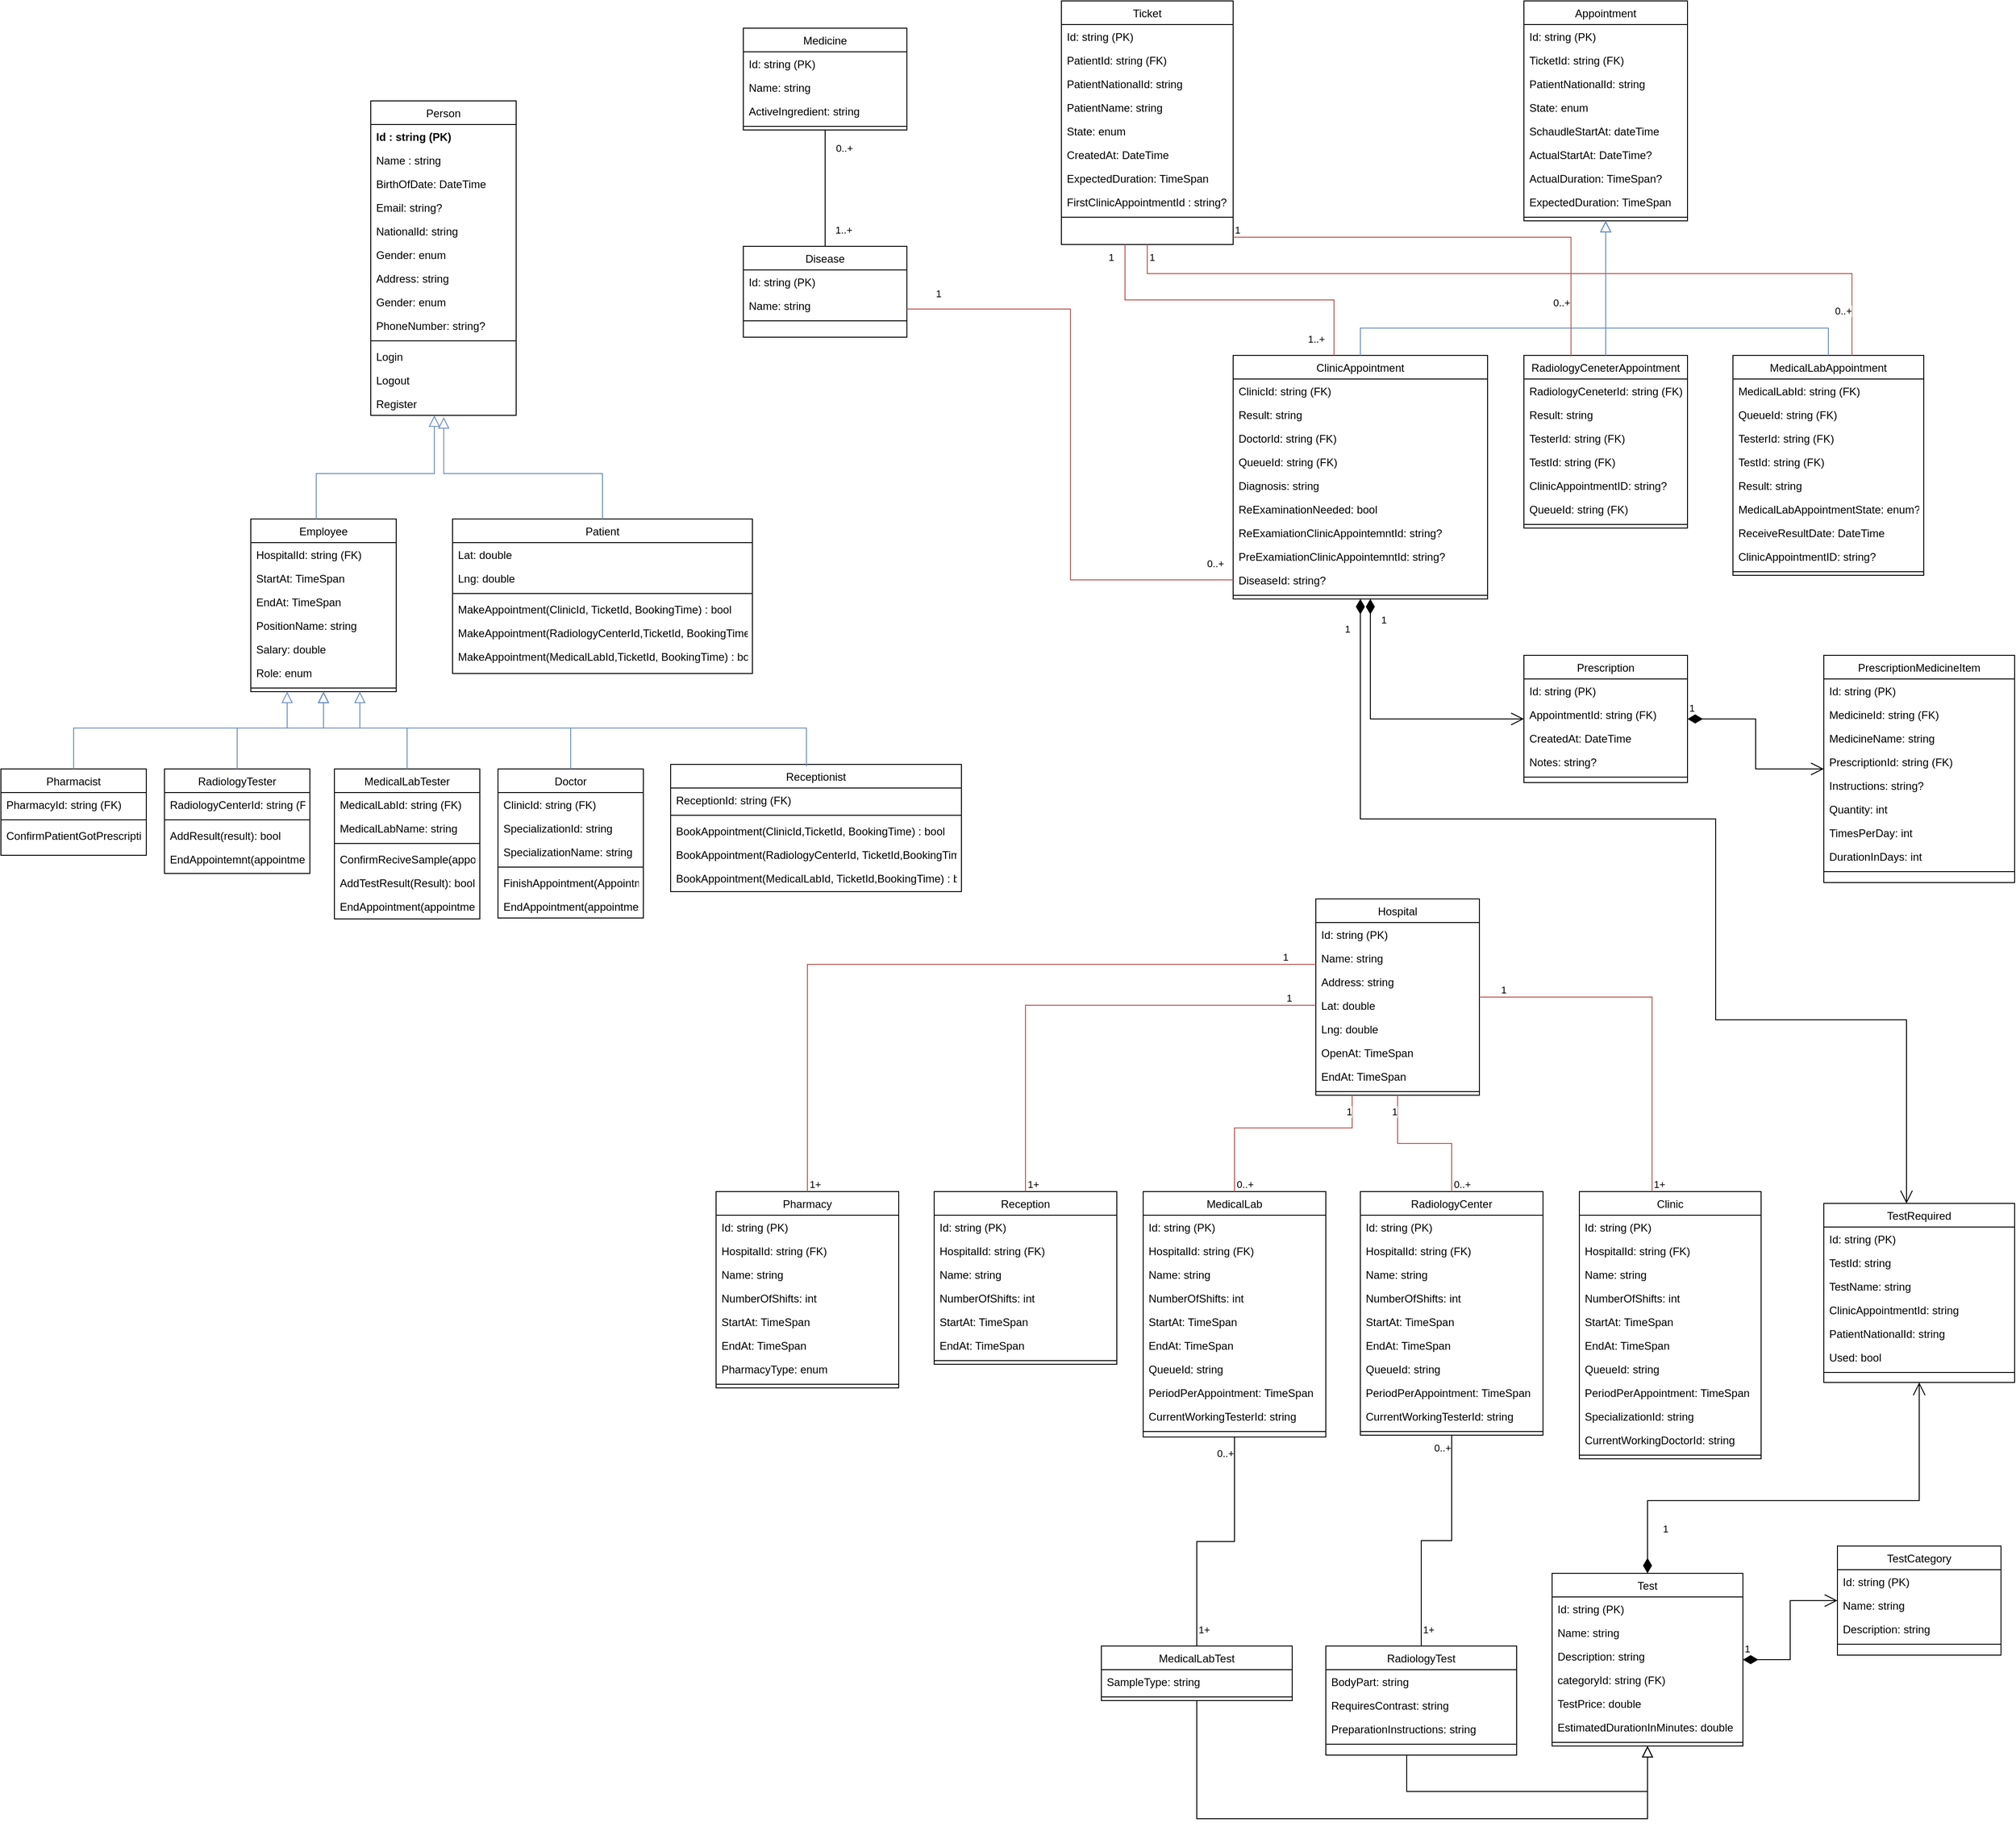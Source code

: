 <mxfile version="27.0.9" pages="3">
  <diagram id="C5RBs43oDa-KdzZeNtuy" name="Class Diagram">
    <mxGraphModel dx="1708" dy="2534" grid="1" gridSize="10" guides="1" tooltips="1" connect="1" arrows="1" fold="1" page="1" pageScale="1" pageWidth="827" pageHeight="1169" math="0" shadow="0">
      <root>
        <mxCell id="WIyWlLk6GJQsqaUBKTNV-0" />
        <mxCell id="WIyWlLk6GJQsqaUBKTNV-1" parent="WIyWlLk6GJQsqaUBKTNV-0" />
        <mxCell id="zkfFHV4jXpPFQw0GAbJ--17" value="Employee" style="swimlane;fontStyle=0;align=center;verticalAlign=top;childLayout=stackLayout;horizontal=1;startSize=26;horizontalStack=0;resizeParent=1;resizeLast=0;collapsible=1;marginBottom=0;rounded=0;shadow=0;strokeWidth=1;" parent="WIyWlLk6GJQsqaUBKTNV-1" vertex="1">
          <mxGeometry x="275" y="-500" width="160" height="190" as="geometry">
            <mxRectangle x="550" y="140" width="160" height="26" as="alternateBounds" />
          </mxGeometry>
        </mxCell>
        <mxCell id="zkfFHV4jXpPFQw0GAbJ--21" value="HospitalId: string (FK)" style="text;align=left;verticalAlign=top;spacingLeft=4;spacingRight=4;overflow=hidden;rotatable=0;points=[[0,0.5],[1,0.5]];portConstraint=eastwest;rounded=0;shadow=0;html=0;" parent="zkfFHV4jXpPFQw0GAbJ--17" vertex="1">
          <mxGeometry y="26" width="160" height="26" as="geometry" />
        </mxCell>
        <mxCell id="zkfFHV4jXpPFQw0GAbJ--18" value="StartAt: TimeSpan" style="text;align=left;verticalAlign=top;spacingLeft=4;spacingRight=4;overflow=hidden;rotatable=0;points=[[0,0.5],[1,0.5]];portConstraint=eastwest;" parent="zkfFHV4jXpPFQw0GAbJ--17" vertex="1">
          <mxGeometry y="52" width="160" height="26" as="geometry" />
        </mxCell>
        <mxCell id="zkfFHV4jXpPFQw0GAbJ--19" value="EndAt: TimeSpan" style="text;align=left;verticalAlign=top;spacingLeft=4;spacingRight=4;overflow=hidden;rotatable=0;points=[[0,0.5],[1,0.5]];portConstraint=eastwest;rounded=0;shadow=0;html=0;" parent="zkfFHV4jXpPFQw0GAbJ--17" vertex="1">
          <mxGeometry y="78" width="160" height="26" as="geometry" />
        </mxCell>
        <mxCell id="zkfFHV4jXpPFQw0GAbJ--20" value="PositionName: string" style="text;align=left;verticalAlign=top;spacingLeft=4;spacingRight=4;overflow=hidden;rotatable=0;points=[[0,0.5],[1,0.5]];portConstraint=eastwest;rounded=0;shadow=0;html=0;" parent="zkfFHV4jXpPFQw0GAbJ--17" vertex="1">
          <mxGeometry y="104" width="160" height="26" as="geometry" />
        </mxCell>
        <mxCell id="zkfFHV4jXpPFQw0GAbJ--22" value="Salary: double" style="text;align=left;verticalAlign=top;spacingLeft=4;spacingRight=4;overflow=hidden;rotatable=0;points=[[0,0.5],[1,0.5]];portConstraint=eastwest;rounded=0;shadow=0;html=0;" parent="zkfFHV4jXpPFQw0GAbJ--17" vertex="1">
          <mxGeometry y="130" width="160" height="26" as="geometry" />
        </mxCell>
        <mxCell id="cs_fR5gUmLIUHQtldi-D-33" value="Role: enum" style="text;align=left;verticalAlign=top;spacingLeft=4;spacingRight=4;overflow=hidden;rotatable=0;points=[[0,0.5],[1,0.5]];portConstraint=eastwest;rounded=0;shadow=0;html=0;" parent="zkfFHV4jXpPFQw0GAbJ--17" vertex="1">
          <mxGeometry y="156" width="160" height="26" as="geometry" />
        </mxCell>
        <mxCell id="zkfFHV4jXpPFQw0GAbJ--23" value="" style="line;html=1;strokeWidth=1;align=left;verticalAlign=middle;spacingTop=-1;spacingLeft=3;spacingRight=3;rotatable=0;labelPosition=right;points=[];portConstraint=eastwest;" parent="zkfFHV4jXpPFQw0GAbJ--17" vertex="1">
          <mxGeometry y="182" width="160" height="8" as="geometry" />
        </mxCell>
        <mxCell id="cs_fR5gUmLIUHQtldi-D-0" value="Patient" style="swimlane;fontStyle=0;align=center;verticalAlign=top;childLayout=stackLayout;horizontal=1;startSize=26;horizontalStack=0;resizeParent=1;resizeLast=0;collapsible=1;marginBottom=0;rounded=0;shadow=0;strokeWidth=1;" parent="WIyWlLk6GJQsqaUBKTNV-1" vertex="1">
          <mxGeometry x="497" y="-500" width="330" height="170" as="geometry">
            <mxRectangle x="550" y="140" width="160" height="26" as="alternateBounds" />
          </mxGeometry>
        </mxCell>
        <mxCell id="cs_fR5gUmLIUHQtldi-D-1" value="Lat: double" style="text;align=left;verticalAlign=top;spacingLeft=4;spacingRight=4;overflow=hidden;rotatable=0;points=[[0,0.5],[1,0.5]];portConstraint=eastwest;" parent="cs_fR5gUmLIUHQtldi-D-0" vertex="1">
          <mxGeometry y="26" width="330" height="26" as="geometry" />
        </mxCell>
        <mxCell id="cs_fR5gUmLIUHQtldi-D-2" value="Lng: double" style="text;align=left;verticalAlign=top;spacingLeft=4;spacingRight=4;overflow=hidden;rotatable=0;points=[[0,0.5],[1,0.5]];portConstraint=eastwest;rounded=0;shadow=0;html=0;" parent="cs_fR5gUmLIUHQtldi-D-0" vertex="1">
          <mxGeometry y="52" width="330" height="26" as="geometry" />
        </mxCell>
        <mxCell id="cs_fR5gUmLIUHQtldi-D-6" value="" style="line;html=1;strokeWidth=1;align=left;verticalAlign=middle;spacingTop=-1;spacingLeft=3;spacingRight=3;rotatable=0;labelPosition=right;points=[];portConstraint=eastwest;" parent="cs_fR5gUmLIUHQtldi-D-0" vertex="1">
          <mxGeometry y="78" width="330" height="8" as="geometry" />
        </mxCell>
        <mxCell id="cs_fR5gUmLIUHQtldi-D-7" value="MakeAppointment(ClinicId, TicketId, BookingTime) : bool" style="text;align=left;verticalAlign=top;spacingLeft=4;spacingRight=4;overflow=hidden;rotatable=0;points=[[0,0.5],[1,0.5]];portConstraint=eastwest;" parent="cs_fR5gUmLIUHQtldi-D-0" vertex="1">
          <mxGeometry y="86" width="330" height="26" as="geometry" />
        </mxCell>
        <mxCell id="cs_fR5gUmLIUHQtldi-D-34" value="MakeAppointment(RadiologyCenterId,TicketId, BookingTime) : bool" style="text;align=left;verticalAlign=top;spacingLeft=4;spacingRight=4;overflow=hidden;rotatable=0;points=[[0,0.5],[1,0.5]];portConstraint=eastwest;" parent="cs_fR5gUmLIUHQtldi-D-0" vertex="1">
          <mxGeometry y="112" width="330" height="26" as="geometry" />
        </mxCell>
        <mxCell id="cs_fR5gUmLIUHQtldi-D-35" value="MakeAppointment(MedicalLabId,TicketId, BookingTime) : bool" style="text;align=left;verticalAlign=top;spacingLeft=4;spacingRight=4;overflow=hidden;rotatable=0;points=[[0,0.5],[1,0.5]];portConstraint=eastwest;" parent="cs_fR5gUmLIUHQtldi-D-0" vertex="1">
          <mxGeometry y="138" width="330" height="26" as="geometry" />
        </mxCell>
        <mxCell id="cs_fR5gUmLIUHQtldi-D-9" value="Person" style="swimlane;fontStyle=0;align=center;verticalAlign=top;childLayout=stackLayout;horizontal=1;startSize=26;horizontalStack=0;resizeParent=1;resizeLast=0;collapsible=1;marginBottom=0;rounded=0;shadow=0;strokeWidth=1;" parent="WIyWlLk6GJQsqaUBKTNV-1" vertex="1">
          <mxGeometry x="407" y="-960" width="160" height="346" as="geometry">
            <mxRectangle x="550" y="140" width="160" height="26" as="alternateBounds" />
          </mxGeometry>
        </mxCell>
        <mxCell id="cs_fR5gUmLIUHQtldi-D-10" value="Id : string (PK)" style="text;align=left;verticalAlign=top;spacingLeft=4;spacingRight=4;overflow=hidden;rotatable=0;points=[[0,0.5],[1,0.5]];portConstraint=eastwest;fontStyle=1" parent="cs_fR5gUmLIUHQtldi-D-9" vertex="1">
          <mxGeometry y="26" width="160" height="26" as="geometry" />
        </mxCell>
        <mxCell id="cs_fR5gUmLIUHQtldi-D-11" value="Name : string" style="text;align=left;verticalAlign=top;spacingLeft=4;spacingRight=4;overflow=hidden;rotatable=0;points=[[0,0.5],[1,0.5]];portConstraint=eastwest;rounded=0;shadow=0;html=0;" parent="cs_fR5gUmLIUHQtldi-D-9" vertex="1">
          <mxGeometry y="52" width="160" height="26" as="geometry" />
        </mxCell>
        <mxCell id="cs_fR5gUmLIUHQtldi-D-12" value="BirthOfDate: DateTime" style="text;align=left;verticalAlign=top;spacingLeft=4;spacingRight=4;overflow=hidden;rotatable=0;points=[[0,0.5],[1,0.5]];portConstraint=eastwest;rounded=0;shadow=0;html=0;" parent="cs_fR5gUmLIUHQtldi-D-9" vertex="1">
          <mxGeometry y="78" width="160" height="26" as="geometry" />
        </mxCell>
        <mxCell id="cs_fR5gUmLIUHQtldi-D-13" value="Email: string?" style="text;align=left;verticalAlign=top;spacingLeft=4;spacingRight=4;overflow=hidden;rotatable=0;points=[[0,0.5],[1,0.5]];portConstraint=eastwest;rounded=0;shadow=0;html=0;" parent="cs_fR5gUmLIUHQtldi-D-9" vertex="1">
          <mxGeometry y="104" width="160" height="26" as="geometry" />
        </mxCell>
        <mxCell id="cs_fR5gUmLIUHQtldi-D-19" value="NationalId: string" style="text;align=left;verticalAlign=top;spacingLeft=4;spacingRight=4;overflow=hidden;rotatable=0;points=[[0,0.5],[1,0.5]];portConstraint=eastwest;rounded=0;shadow=0;html=0;" parent="cs_fR5gUmLIUHQtldi-D-9" vertex="1">
          <mxGeometry y="130" width="160" height="26" as="geometry" />
        </mxCell>
        <mxCell id="cs_fR5gUmLIUHQtldi-D-20" value="Gender: enum" style="text;align=left;verticalAlign=top;spacingLeft=4;spacingRight=4;overflow=hidden;rotatable=0;points=[[0,0.5],[1,0.5]];portConstraint=eastwest;rounded=0;shadow=0;html=0;" parent="cs_fR5gUmLIUHQtldi-D-9" vertex="1">
          <mxGeometry y="156" width="160" height="26" as="geometry" />
        </mxCell>
        <mxCell id="cs_fR5gUmLIUHQtldi-D-21" value="Address: string" style="text;align=left;verticalAlign=top;spacingLeft=4;spacingRight=4;overflow=hidden;rotatable=0;points=[[0,0.5],[1,0.5]];portConstraint=eastwest;rounded=0;shadow=0;html=0;" parent="cs_fR5gUmLIUHQtldi-D-9" vertex="1">
          <mxGeometry y="182" width="160" height="26" as="geometry" />
        </mxCell>
        <mxCell id="cs_fR5gUmLIUHQtldi-D-22" value="Gender: enum" style="text;align=left;verticalAlign=top;spacingLeft=4;spacingRight=4;overflow=hidden;rotatable=0;points=[[0,0.5],[1,0.5]];portConstraint=eastwest;rounded=0;shadow=0;html=0;" parent="cs_fR5gUmLIUHQtldi-D-9" vertex="1">
          <mxGeometry y="208" width="160" height="26" as="geometry" />
        </mxCell>
        <mxCell id="cs_fR5gUmLIUHQtldi-D-27" value="PhoneNumber: string?" style="text;align=left;verticalAlign=top;spacingLeft=4;spacingRight=4;overflow=hidden;rotatable=0;points=[[0,0.5],[1,0.5]];portConstraint=eastwest;rounded=0;shadow=0;html=0;" parent="cs_fR5gUmLIUHQtldi-D-9" vertex="1">
          <mxGeometry y="234" width="160" height="26" as="geometry" />
        </mxCell>
        <mxCell id="cs_fR5gUmLIUHQtldi-D-15" value="" style="line;html=1;strokeWidth=1;align=left;verticalAlign=middle;spacingTop=-1;spacingLeft=3;spacingRight=3;rotatable=0;labelPosition=right;points=[];portConstraint=eastwest;" parent="cs_fR5gUmLIUHQtldi-D-9" vertex="1">
          <mxGeometry y="260" width="160" height="8" as="geometry" />
        </mxCell>
        <mxCell id="cs_fR5gUmLIUHQtldi-D-16" value="Login" style="text;align=left;verticalAlign=top;spacingLeft=4;spacingRight=4;overflow=hidden;rotatable=0;points=[[0,0.5],[1,0.5]];portConstraint=eastwest;" parent="cs_fR5gUmLIUHQtldi-D-9" vertex="1">
          <mxGeometry y="268" width="160" height="26" as="geometry" />
        </mxCell>
        <mxCell id="cs_fR5gUmLIUHQtldi-D-17" value="Logout" style="text;align=left;verticalAlign=top;spacingLeft=4;spacingRight=4;overflow=hidden;rotatable=0;points=[[0,0.5],[1,0.5]];portConstraint=eastwest;" parent="cs_fR5gUmLIUHQtldi-D-9" vertex="1">
          <mxGeometry y="294" width="160" height="26" as="geometry" />
        </mxCell>
        <mxCell id="cs_fR5gUmLIUHQtldi-D-23" value="Register" style="text;align=left;verticalAlign=top;spacingLeft=4;spacingRight=4;overflow=hidden;rotatable=0;points=[[0,0.5],[1,0.5]];portConstraint=eastwest;rounded=0;shadow=0;html=0;" parent="cs_fR5gUmLIUHQtldi-D-9" vertex="1">
          <mxGeometry y="320" width="160" height="26" as="geometry" />
        </mxCell>
        <mxCell id="cs_fR5gUmLIUHQtldi-D-30" value="" style="endArrow=block;endSize=10;endFill=0;shadow=0;strokeWidth=1;rounded=0;curved=0;edgeStyle=elbowEdgeStyle;elbow=vertical;fillColor=#dae8fc;strokeColor=#6c8ebf;" parent="WIyWlLk6GJQsqaUBKTNV-1" target="cs_fR5gUmLIUHQtldi-D-23" edge="1">
          <mxGeometry width="160" relative="1" as="geometry">
            <mxPoint x="347" y="-500" as="sourcePoint" />
            <mxPoint x="477" y="-780" as="targetPoint" />
            <Array as="points">
              <mxPoint x="477" y="-550" />
            </Array>
          </mxGeometry>
        </mxCell>
        <mxCell id="cs_fR5gUmLIUHQtldi-D-31" value="" style="endArrow=block;endSize=10;endFill=0;shadow=0;strokeWidth=1;rounded=0;curved=0;edgeStyle=elbowEdgeStyle;elbow=vertical;exitX=0.5;exitY=0;exitDx=0;exitDy=0;entryX=0.502;entryY=1.078;entryDx=0;entryDy=0;entryPerimeter=0;fillColor=#dae8fc;strokeColor=#6c8ebf;" parent="WIyWlLk6GJQsqaUBKTNV-1" source="cs_fR5gUmLIUHQtldi-D-0" target="cs_fR5gUmLIUHQtldi-D-23" edge="1">
          <mxGeometry width="160" relative="1" as="geometry">
            <mxPoint x="365" y="-490" as="sourcePoint" />
            <mxPoint x="477" y="-780" as="targetPoint" />
            <Array as="points">
              <mxPoint x="577" y="-550" />
            </Array>
          </mxGeometry>
        </mxCell>
        <mxCell id="cs_fR5gUmLIUHQtldi-D-37" value="Doctor" style="swimlane;fontStyle=0;align=center;verticalAlign=top;childLayout=stackLayout;horizontal=1;startSize=26;horizontalStack=0;resizeParent=1;resizeLast=0;collapsible=1;marginBottom=0;rounded=0;shadow=0;strokeWidth=1;" parent="WIyWlLk6GJQsqaUBKTNV-1" vertex="1">
          <mxGeometry x="547" y="-225" width="160" height="164" as="geometry">
            <mxRectangle x="550" y="140" width="160" height="26" as="alternateBounds" />
          </mxGeometry>
        </mxCell>
        <mxCell id="cs_fR5gUmLIUHQtldi-D-102" value="ClinicId: string (FK)" style="text;align=left;verticalAlign=top;spacingLeft=4;spacingRight=4;overflow=hidden;rotatable=0;points=[[0,0.5],[1,0.5]];portConstraint=eastwest;rounded=0;shadow=0;html=0;" parent="cs_fR5gUmLIUHQtldi-D-37" vertex="1">
          <mxGeometry y="26" width="160" height="26" as="geometry" />
        </mxCell>
        <mxCell id="cs_fR5gUmLIUHQtldi-D-103" value="SpecializationId: string" style="text;align=left;verticalAlign=top;spacingLeft=4;spacingRight=4;overflow=hidden;rotatable=0;points=[[0,0.5],[1,0.5]];portConstraint=eastwest;rounded=0;shadow=0;html=0;" parent="cs_fR5gUmLIUHQtldi-D-37" vertex="1">
          <mxGeometry y="52" width="160" height="26" as="geometry" />
        </mxCell>
        <mxCell id="cs_fR5gUmLIUHQtldi-D-104" value="SpecializationName: string" style="text;align=left;verticalAlign=top;spacingLeft=4;spacingRight=4;overflow=hidden;rotatable=0;points=[[0,0.5],[1,0.5]];portConstraint=eastwest;rounded=0;shadow=0;html=0;" parent="cs_fR5gUmLIUHQtldi-D-37" vertex="1">
          <mxGeometry y="78" width="160" height="26" as="geometry" />
        </mxCell>
        <mxCell id="cs_fR5gUmLIUHQtldi-D-44" value="" style="line;html=1;strokeWidth=1;align=left;verticalAlign=middle;spacingTop=-1;spacingLeft=3;spacingRight=3;rotatable=0;labelPosition=right;points=[];portConstraint=eastwest;" parent="cs_fR5gUmLIUHQtldi-D-37" vertex="1">
          <mxGeometry y="104" width="160" height="8" as="geometry" />
        </mxCell>
        <mxCell id="cs_fR5gUmLIUHQtldi-D-105" value="FinishAppointment(AppointmentResult): bool" style="text;align=left;verticalAlign=top;spacingLeft=4;spacingRight=4;overflow=hidden;rotatable=0;points=[[0,0.5],[1,0.5]];portConstraint=eastwest;rounded=0;shadow=0;html=0;" parent="cs_fR5gUmLIUHQtldi-D-37" vertex="1">
          <mxGeometry y="112" width="160" height="26" as="geometry" />
        </mxCell>
        <mxCell id="cs_fR5gUmLIUHQtldi-D-106" value="EndAppointment(appointmentId) : bool" style="text;align=left;verticalAlign=top;spacingLeft=4;spacingRight=4;overflow=hidden;rotatable=0;points=[[0,0.5],[1,0.5]];portConstraint=eastwest;rounded=0;shadow=0;html=0;" parent="cs_fR5gUmLIUHQtldi-D-37" vertex="1">
          <mxGeometry y="138" width="160" height="26" as="geometry" />
        </mxCell>
        <mxCell id="cs_fR5gUmLIUHQtldi-D-45" value="MedicalLabTester" style="swimlane;fontStyle=0;align=center;verticalAlign=top;childLayout=stackLayout;horizontal=1;startSize=26;horizontalStack=0;resizeParent=1;resizeLast=0;collapsible=1;marginBottom=0;rounded=0;shadow=0;strokeWidth=1;" parent="WIyWlLk6GJQsqaUBKTNV-1" vertex="1">
          <mxGeometry x="367" y="-225" width="160" height="165" as="geometry">
            <mxRectangle x="550" y="140" width="160" height="26" as="alternateBounds" />
          </mxGeometry>
        </mxCell>
        <mxCell id="cs_fR5gUmLIUHQtldi-D-46" value="MedicalLabId: string (FK)" style="text;align=left;verticalAlign=top;spacingLeft=4;spacingRight=4;overflow=hidden;rotatable=0;points=[[0,0.5],[1,0.5]];portConstraint=eastwest;" parent="cs_fR5gUmLIUHQtldi-D-45" vertex="1">
          <mxGeometry y="26" width="160" height="26" as="geometry" />
        </mxCell>
        <mxCell id="cs_fR5gUmLIUHQtldi-D-108" value="MedicalLabName: string" style="text;align=left;verticalAlign=top;spacingLeft=4;spacingRight=4;overflow=hidden;rotatable=0;points=[[0,0.5],[1,0.5]];portConstraint=eastwest;" parent="cs_fR5gUmLIUHQtldi-D-45" vertex="1">
          <mxGeometry y="52" width="160" height="26" as="geometry" />
        </mxCell>
        <mxCell id="cs_fR5gUmLIUHQtldi-D-52" value="" style="line;html=1;strokeWidth=1;align=left;verticalAlign=middle;spacingTop=-1;spacingLeft=3;spacingRight=3;rotatable=0;labelPosition=right;points=[];portConstraint=eastwest;" parent="cs_fR5gUmLIUHQtldi-D-45" vertex="1">
          <mxGeometry y="78" width="160" height="8" as="geometry" />
        </mxCell>
        <mxCell id="cs_fR5gUmLIUHQtldi-D-109" value="ConfirmReciveSample(appointmentId): bool" style="text;align=left;verticalAlign=top;spacingLeft=4;spacingRight=4;overflow=hidden;rotatable=0;points=[[0,0.5],[1,0.5]];portConstraint=eastwest;" parent="cs_fR5gUmLIUHQtldi-D-45" vertex="1">
          <mxGeometry y="86" width="160" height="26" as="geometry" />
        </mxCell>
        <mxCell id="cs_fR5gUmLIUHQtldi-D-110" value="AddTestResult(Result): bool" style="text;align=left;verticalAlign=top;spacingLeft=4;spacingRight=4;overflow=hidden;rotatable=0;points=[[0,0.5],[1,0.5]];portConstraint=eastwest;" parent="cs_fR5gUmLIUHQtldi-D-45" vertex="1">
          <mxGeometry y="112" width="160" height="26" as="geometry" />
        </mxCell>
        <mxCell id="cs_fR5gUmLIUHQtldi-D-111" value="EndAppointment(appointmentId) : bool" style="text;align=left;verticalAlign=top;spacingLeft=4;spacingRight=4;overflow=hidden;rotatable=0;points=[[0,0.5],[1,0.5]];portConstraint=eastwest;" parent="cs_fR5gUmLIUHQtldi-D-45" vertex="1">
          <mxGeometry y="138" width="160" height="26" as="geometry" />
        </mxCell>
        <mxCell id="cs_fR5gUmLIUHQtldi-D-53" value="RadiologyTester" style="swimlane;fontStyle=0;align=center;verticalAlign=top;childLayout=stackLayout;horizontal=1;startSize=26;horizontalStack=0;resizeParent=1;resizeLast=0;collapsible=1;marginBottom=0;rounded=0;shadow=0;strokeWidth=1;" parent="WIyWlLk6GJQsqaUBKTNV-1" vertex="1">
          <mxGeometry x="180" y="-225" width="160" height="115" as="geometry">
            <mxRectangle x="550" y="140" width="160" height="26" as="alternateBounds" />
          </mxGeometry>
        </mxCell>
        <mxCell id="cs_fR5gUmLIUHQtldi-D-54" value="RadiologyCenterId: string (FK)" style="text;align=left;verticalAlign=top;spacingLeft=4;spacingRight=4;overflow=hidden;rotatable=0;points=[[0,0.5],[1,0.5]];portConstraint=eastwest;" parent="cs_fR5gUmLIUHQtldi-D-53" vertex="1">
          <mxGeometry y="26" width="160" height="26" as="geometry" />
        </mxCell>
        <mxCell id="cs_fR5gUmLIUHQtldi-D-60" value="" style="line;html=1;strokeWidth=1;align=left;verticalAlign=middle;spacingTop=-1;spacingLeft=3;spacingRight=3;rotatable=0;labelPosition=right;points=[];portConstraint=eastwest;" parent="cs_fR5gUmLIUHQtldi-D-53" vertex="1">
          <mxGeometry y="52" width="160" height="8" as="geometry" />
        </mxCell>
        <mxCell id="cs_fR5gUmLIUHQtldi-D-59" value="AddResult(result): bool" style="text;align=left;verticalAlign=top;spacingLeft=4;spacingRight=4;overflow=hidden;rotatable=0;points=[[0,0.5],[1,0.5]];portConstraint=eastwest;rounded=0;shadow=0;html=0;" parent="cs_fR5gUmLIUHQtldi-D-53" vertex="1">
          <mxGeometry y="60" width="160" height="26" as="geometry" />
        </mxCell>
        <mxCell id="cs_fR5gUmLIUHQtldi-D-112" value="EndAppointemnt(appointmentId) :bool" style="text;align=left;verticalAlign=top;spacingLeft=4;spacingRight=4;overflow=hidden;rotatable=0;points=[[0,0.5],[1,0.5]];portConstraint=eastwest;rounded=0;shadow=0;html=0;" parent="cs_fR5gUmLIUHQtldi-D-53" vertex="1">
          <mxGeometry y="86" width="160" height="26" as="geometry" />
        </mxCell>
        <mxCell id="cs_fR5gUmLIUHQtldi-D-61" value="Pharmacist" style="swimlane;fontStyle=0;align=center;verticalAlign=top;childLayout=stackLayout;horizontal=1;startSize=26;horizontalStack=0;resizeParent=1;resizeLast=0;collapsible=1;marginBottom=0;rounded=0;shadow=0;strokeWidth=1;" parent="WIyWlLk6GJQsqaUBKTNV-1" vertex="1">
          <mxGeometry y="-225" width="160" height="95" as="geometry">
            <mxRectangle x="550" y="140" width="160" height="26" as="alternateBounds" />
          </mxGeometry>
        </mxCell>
        <mxCell id="cs_fR5gUmLIUHQtldi-D-62" value="PharmacyId: string (FK)" style="text;align=left;verticalAlign=top;spacingLeft=4;spacingRight=4;overflow=hidden;rotatable=0;points=[[0,0.5],[1,0.5]];portConstraint=eastwest;" parent="cs_fR5gUmLIUHQtldi-D-61" vertex="1">
          <mxGeometry y="26" width="160" height="26" as="geometry" />
        </mxCell>
        <mxCell id="cs_fR5gUmLIUHQtldi-D-68" value="" style="line;html=1;strokeWidth=1;align=left;verticalAlign=middle;spacingTop=-1;spacingLeft=3;spacingRight=3;rotatable=0;labelPosition=right;points=[];portConstraint=eastwest;" parent="cs_fR5gUmLIUHQtldi-D-61" vertex="1">
          <mxGeometry y="52" width="160" height="8" as="geometry" />
        </mxCell>
        <mxCell id="cs_fR5gUmLIUHQtldi-D-66" value="ConfirmPatientGotPrescriptive(id) : bool" style="text;align=left;verticalAlign=top;spacingLeft=4;spacingRight=4;overflow=hidden;rotatable=0;points=[[0,0.5],[1,0.5]];portConstraint=eastwest;rounded=0;shadow=0;html=0;" parent="cs_fR5gUmLIUHQtldi-D-61" vertex="1">
          <mxGeometry y="60" width="160" height="26" as="geometry" />
        </mxCell>
        <mxCell id="cs_fR5gUmLIUHQtldi-D-86" value="" style="endArrow=block;endSize=10;endFill=0;shadow=0;strokeWidth=1;rounded=0;curved=0;edgeStyle=elbowEdgeStyle;elbow=vertical;exitX=0.5;exitY=0;exitDx=0;exitDy=0;entryX=0.5;entryY=1;entryDx=0;entryDy=0;fillColor=#dae8fc;strokeColor=#6c8ebf;" parent="WIyWlLk6GJQsqaUBKTNV-1" source="cs_fR5gUmLIUHQtldi-D-37" target="zkfFHV4jXpPFQw0GAbJ--17" edge="1">
          <mxGeometry width="160" relative="1" as="geometry">
            <mxPoint x="697" y="-235" as="sourcePoint" />
            <mxPoint x="517" y="-310" as="targetPoint" />
            <Array as="points">
              <mxPoint x="487" y="-270" />
            </Array>
          </mxGeometry>
        </mxCell>
        <mxCell id="cs_fR5gUmLIUHQtldi-D-87" value="" style="endArrow=block;endSize=10;endFill=0;shadow=0;strokeWidth=1;rounded=0;curved=0;edgeStyle=elbowEdgeStyle;elbow=vertical;exitX=0.5;exitY=0;exitDx=0;exitDy=0;entryX=0.5;entryY=1;entryDx=0;entryDy=0;fillColor=#dae8fc;strokeColor=#6c8ebf;" parent="WIyWlLk6GJQsqaUBKTNV-1" source="cs_fR5gUmLIUHQtldi-D-45" target="zkfFHV4jXpPFQw0GAbJ--17" edge="1">
          <mxGeometry width="160" relative="1" as="geometry">
            <mxPoint x="637" y="-215" as="sourcePoint" />
            <mxPoint x="405" y="-300" as="targetPoint" />
            <Array as="points">
              <mxPoint x="407" y="-270" />
            </Array>
          </mxGeometry>
        </mxCell>
        <mxCell id="cs_fR5gUmLIUHQtldi-D-88" value="" style="endArrow=block;endSize=10;endFill=0;shadow=0;strokeWidth=1;rounded=0;curved=0;edgeStyle=elbowEdgeStyle;elbow=vertical;exitX=0.5;exitY=0;exitDx=0;exitDy=0;entryX=0.25;entryY=1;entryDx=0;entryDy=0;fillColor=#dae8fc;strokeColor=#6c8ebf;" parent="WIyWlLk6GJQsqaUBKTNV-1" source="cs_fR5gUmLIUHQtldi-D-53" target="zkfFHV4jXpPFQw0GAbJ--17" edge="1">
          <mxGeometry width="160" relative="1" as="geometry">
            <mxPoint x="457" y="-215" as="sourcePoint" />
            <mxPoint x="365" y="-300" as="targetPoint" />
            <Array as="points">
              <mxPoint x="290" y="-270" />
              <mxPoint x="307" y="-270" />
            </Array>
          </mxGeometry>
        </mxCell>
        <mxCell id="cs_fR5gUmLIUHQtldi-D-89" value="" style="endArrow=block;endSize=10;endFill=0;shadow=0;strokeWidth=1;rounded=0;curved=0;edgeStyle=elbowEdgeStyle;elbow=vertical;exitX=0.5;exitY=0;exitDx=0;exitDy=0;entryX=0.5;entryY=1;entryDx=0;entryDy=0;fillColor=#dae8fc;strokeColor=#6c8ebf;" parent="WIyWlLk6GJQsqaUBKTNV-1" source="cs_fR5gUmLIUHQtldi-D-61" target="zkfFHV4jXpPFQw0GAbJ--17" edge="1">
          <mxGeometry width="160" relative="1" as="geometry">
            <mxPoint x="503" y="405" as="sourcePoint" />
            <mxPoint x="590" y="310" as="targetPoint" />
            <Array as="points">
              <mxPoint x="180" y="-270" />
            </Array>
          </mxGeometry>
        </mxCell>
        <mxCell id="cs_fR5gUmLIUHQtldi-D-90" value="Receptionist" style="swimlane;fontStyle=0;align=center;verticalAlign=top;childLayout=stackLayout;horizontal=1;startSize=26;horizontalStack=0;resizeParent=1;resizeLast=0;collapsible=1;marginBottom=0;rounded=0;shadow=0;strokeWidth=1;" parent="WIyWlLk6GJQsqaUBKTNV-1" vertex="1">
          <mxGeometry x="737" y="-230" width="320" height="140" as="geometry">
            <mxRectangle x="550" y="140" width="160" height="26" as="alternateBounds" />
          </mxGeometry>
        </mxCell>
        <mxCell id="cs_fR5gUmLIUHQtldi-D-94" value="ReceptionId: string (FK)" style="text;align=left;verticalAlign=top;spacingLeft=4;spacingRight=4;overflow=hidden;rotatable=0;points=[[0,0.5],[1,0.5]];portConstraint=eastwest;rounded=0;shadow=0;html=0;" parent="cs_fR5gUmLIUHQtldi-D-90" vertex="1">
          <mxGeometry y="26" width="320" height="26" as="geometry" />
        </mxCell>
        <mxCell id="cs_fR5gUmLIUHQtldi-D-97" value="" style="line;html=1;strokeWidth=1;align=left;verticalAlign=middle;spacingTop=-1;spacingLeft=3;spacingRight=3;rotatable=0;labelPosition=right;points=[];portConstraint=eastwest;" parent="cs_fR5gUmLIUHQtldi-D-90" vertex="1">
          <mxGeometry y="52" width="320" height="8" as="geometry" />
        </mxCell>
        <mxCell id="cs_fR5gUmLIUHQtldi-D-99" value="BookAppointment(ClinicId,TicketId, BookingTime) : bool" style="text;align=left;verticalAlign=top;spacingLeft=4;spacingRight=4;overflow=hidden;rotatable=0;points=[[0,0.5],[1,0.5]];portConstraint=eastwest;rounded=0;shadow=0;html=0;" parent="cs_fR5gUmLIUHQtldi-D-90" vertex="1">
          <mxGeometry y="60" width="320" height="26" as="geometry" />
        </mxCell>
        <mxCell id="cs_fR5gUmLIUHQtldi-D-100" value="BookAppointment(RadiologyCenterId, TicketId,BookingTime) : bool" style="text;align=left;verticalAlign=top;spacingLeft=4;spacingRight=4;overflow=hidden;rotatable=0;points=[[0,0.5],[1,0.5]];portConstraint=eastwest;rounded=0;shadow=0;html=0;" parent="cs_fR5gUmLIUHQtldi-D-90" vertex="1">
          <mxGeometry y="86" width="320" height="26" as="geometry" />
        </mxCell>
        <mxCell id="cs_fR5gUmLIUHQtldi-D-101" value="BookAppointment(MedicalLabId, TicketId,BookingTime) : bool" style="text;align=left;verticalAlign=top;spacingLeft=4;spacingRight=4;overflow=hidden;rotatable=0;points=[[0,0.5],[1,0.5]];portConstraint=eastwest;rounded=0;shadow=0;html=0;" parent="cs_fR5gUmLIUHQtldi-D-90" vertex="1">
          <mxGeometry y="112" width="320" height="26" as="geometry" />
        </mxCell>
        <mxCell id="cs_fR5gUmLIUHQtldi-D-98" value="" style="endArrow=block;endSize=10;endFill=0;shadow=0;strokeWidth=1;rounded=0;curved=0;edgeStyle=elbowEdgeStyle;elbow=vertical;exitX=0.467;exitY=0.015;exitDx=0;exitDy=0;exitPerimeter=0;entryX=0.75;entryY=1;entryDx=0;entryDy=0;fillColor=#dae8fc;strokeColor=#6c8ebf;" parent="WIyWlLk6GJQsqaUBKTNV-1" source="cs_fR5gUmLIUHQtldi-D-90" target="zkfFHV4jXpPFQw0GAbJ--17" edge="1">
          <mxGeometry width="160" relative="1" as="geometry">
            <mxPoint x="637" y="-215" as="sourcePoint" />
            <mxPoint x="417" y="-300" as="targetPoint" />
            <Array as="points">
              <mxPoint x="607" y="-270" />
            </Array>
          </mxGeometry>
        </mxCell>
        <mxCell id="cs_fR5gUmLIUHQtldi-D-113" value="Appointment" style="swimlane;fontStyle=0;align=center;verticalAlign=top;childLayout=stackLayout;horizontal=1;startSize=26;horizontalStack=0;resizeParent=1;resizeLast=0;collapsible=1;marginBottom=0;rounded=0;shadow=0;strokeWidth=1;" parent="WIyWlLk6GJQsqaUBKTNV-1" vertex="1">
          <mxGeometry x="1676" y="-1070" width="180" height="242" as="geometry">
            <mxRectangle x="550" y="140" width="160" height="26" as="alternateBounds" />
          </mxGeometry>
        </mxCell>
        <mxCell id="cs_fR5gUmLIUHQtldi-D-114" value="Id: string (PK)" style="text;align=left;verticalAlign=top;spacingLeft=4;spacingRight=4;overflow=hidden;rotatable=0;points=[[0,0.5],[1,0.5]];portConstraint=eastwest;" parent="cs_fR5gUmLIUHQtldi-D-113" vertex="1">
          <mxGeometry y="26" width="180" height="26" as="geometry" />
        </mxCell>
        <mxCell id="cs_fR5gUmLIUHQtldi-D-115" value="TicketId: string (FK)" style="text;align=left;verticalAlign=top;spacingLeft=4;spacingRight=4;overflow=hidden;rotatable=0;points=[[0,0.5],[1,0.5]];portConstraint=eastwest;rounded=0;shadow=0;html=0;" parent="cs_fR5gUmLIUHQtldi-D-113" vertex="1">
          <mxGeometry y="52" width="180" height="26" as="geometry" />
        </mxCell>
        <mxCell id="cs_fR5gUmLIUHQtldi-D-363" value="PatientNationalId: string" style="text;align=left;verticalAlign=top;spacingLeft=4;spacingRight=4;overflow=hidden;rotatable=0;points=[[0,0.5],[1,0.5]];portConstraint=eastwest;rounded=0;shadow=0;html=0;" parent="cs_fR5gUmLIUHQtldi-D-113" vertex="1">
          <mxGeometry y="78" width="180" height="26" as="geometry" />
        </mxCell>
        <mxCell id="cs_fR5gUmLIUHQtldi-D-116" value="State: enum" style="text;align=left;verticalAlign=top;spacingLeft=4;spacingRight=4;overflow=hidden;rotatable=0;points=[[0,0.5],[1,0.5]];portConstraint=eastwest;rounded=0;shadow=0;html=0;" parent="cs_fR5gUmLIUHQtldi-D-113" vertex="1">
          <mxGeometry y="104" width="180" height="26" as="geometry" />
        </mxCell>
        <mxCell id="cs_fR5gUmLIUHQtldi-D-117" value="SchaudleStartAt: dateTime" style="text;align=left;verticalAlign=top;spacingLeft=4;spacingRight=4;overflow=hidden;rotatable=0;points=[[0,0.5],[1,0.5]];portConstraint=eastwest;rounded=0;shadow=0;html=0;" parent="cs_fR5gUmLIUHQtldi-D-113" vertex="1">
          <mxGeometry y="130" width="180" height="26" as="geometry" />
        </mxCell>
        <mxCell id="cs_fR5gUmLIUHQtldi-D-118" value="ActualStartAt: DateTime?" style="text;align=left;verticalAlign=top;spacingLeft=4;spacingRight=4;overflow=hidden;rotatable=0;points=[[0,0.5],[1,0.5]];portConstraint=eastwest;rounded=0;shadow=0;html=0;" parent="cs_fR5gUmLIUHQtldi-D-113" vertex="1">
          <mxGeometry y="156" width="180" height="26" as="geometry" />
        </mxCell>
        <mxCell id="cs_fR5gUmLIUHQtldi-D-121" value="ActualDuration: TimeSpan?" style="text;align=left;verticalAlign=top;spacingLeft=4;spacingRight=4;overflow=hidden;rotatable=0;points=[[0,0.5],[1,0.5]];portConstraint=eastwest;rounded=0;shadow=0;html=0;" parent="cs_fR5gUmLIUHQtldi-D-113" vertex="1">
          <mxGeometry y="182" width="180" height="26" as="geometry" />
        </mxCell>
        <mxCell id="cs_fR5gUmLIUHQtldi-D-123" value="ExpectedDuration: TimeSpan" style="text;align=left;verticalAlign=top;spacingLeft=4;spacingRight=4;overflow=hidden;rotatable=0;points=[[0,0.5],[1,0.5]];portConstraint=eastwest;rounded=0;shadow=0;html=0;" parent="cs_fR5gUmLIUHQtldi-D-113" vertex="1">
          <mxGeometry y="208" width="180" height="26" as="geometry" />
        </mxCell>
        <mxCell id="cs_fR5gUmLIUHQtldi-D-120" value="" style="line;html=1;strokeWidth=1;align=left;verticalAlign=middle;spacingTop=-1;spacingLeft=3;spacingRight=3;rotatable=0;labelPosition=right;points=[];portConstraint=eastwest;" parent="cs_fR5gUmLIUHQtldi-D-113" vertex="1">
          <mxGeometry y="234" width="180" height="8" as="geometry" />
        </mxCell>
        <mxCell id="cs_fR5gUmLIUHQtldi-D-125" value="MedicalLabAppointment" style="swimlane;fontStyle=0;align=center;verticalAlign=top;childLayout=stackLayout;horizontal=1;startSize=26;horizontalStack=0;resizeParent=1;resizeLast=0;collapsible=1;marginBottom=0;rounded=0;shadow=0;strokeWidth=1;" parent="WIyWlLk6GJQsqaUBKTNV-1" vertex="1">
          <mxGeometry x="1906" y="-680" width="210" height="242" as="geometry">
            <mxRectangle x="550" y="140" width="160" height="26" as="alternateBounds" />
          </mxGeometry>
        </mxCell>
        <mxCell id="cs_fR5gUmLIUHQtldi-D-132" value="MedicalLabId: string (FK)" style="text;align=left;verticalAlign=top;spacingLeft=4;spacingRight=4;overflow=hidden;rotatable=0;points=[[0,0.5],[1,0.5]];portConstraint=eastwest;rounded=0;shadow=0;html=0;" parent="cs_fR5gUmLIUHQtldi-D-125" vertex="1">
          <mxGeometry y="26" width="210" height="26" as="geometry" />
        </mxCell>
        <mxCell id="cs_fR5gUmLIUHQtldi-D-137" value="QueueId: string (FK)" style="text;align=left;verticalAlign=top;spacingLeft=4;spacingRight=4;overflow=hidden;rotatable=0;points=[[0,0.5],[1,0.5]];portConstraint=eastwest;rounded=0;shadow=0;html=0;" parent="cs_fR5gUmLIUHQtldi-D-125" vertex="1">
          <mxGeometry y="52" width="210" height="26" as="geometry" />
        </mxCell>
        <mxCell id="cs_fR5gUmLIUHQtldi-D-152" value="TesterId: string (FK)" style="text;align=left;verticalAlign=top;spacingLeft=4;spacingRight=4;overflow=hidden;rotatable=0;points=[[0,0.5],[1,0.5]];portConstraint=eastwest;rounded=0;shadow=0;html=0;" parent="cs_fR5gUmLIUHQtldi-D-125" vertex="1">
          <mxGeometry y="78" width="210" height="26" as="geometry" />
        </mxCell>
        <mxCell id="cs_fR5gUmLIUHQtldi-D-368" value="TestId: string (FK)" style="text;align=left;verticalAlign=top;spacingLeft=4;spacingRight=4;overflow=hidden;rotatable=0;points=[[0,0.5],[1,0.5]];portConstraint=eastwest;rounded=0;shadow=0;html=0;" parent="cs_fR5gUmLIUHQtldi-D-125" vertex="1">
          <mxGeometry y="104" width="210" height="26" as="geometry" />
        </mxCell>
        <mxCell id="cs_fR5gUmLIUHQtldi-D-133" value="Result: string" style="text;align=left;verticalAlign=top;spacingLeft=4;spacingRight=4;overflow=hidden;rotatable=0;points=[[0,0.5],[1,0.5]];portConstraint=eastwest;rounded=0;shadow=0;html=0;" parent="cs_fR5gUmLIUHQtldi-D-125" vertex="1">
          <mxGeometry y="130" width="210" height="26" as="geometry" />
        </mxCell>
        <mxCell id="cs_fR5gUmLIUHQtldi-D-134" value="MedicalLabAppointmentState: enum?" style="text;align=left;verticalAlign=top;spacingLeft=4;spacingRight=4;overflow=hidden;rotatable=0;points=[[0,0.5],[1,0.5]];portConstraint=eastwest;rounded=0;shadow=0;html=0;" parent="cs_fR5gUmLIUHQtldi-D-125" vertex="1">
          <mxGeometry y="156" width="210" height="26" as="geometry" />
        </mxCell>
        <mxCell id="cs_fR5gUmLIUHQtldi-D-138" value="ReceiveResultDate: DateTime" style="text;align=left;verticalAlign=top;spacingLeft=4;spacingRight=4;overflow=hidden;rotatable=0;points=[[0,0.5],[1,0.5]];portConstraint=eastwest;rounded=0;shadow=0;html=0;" parent="cs_fR5gUmLIUHQtldi-D-125" vertex="1">
          <mxGeometry y="182" width="210" height="26" as="geometry" />
        </mxCell>
        <mxCell id="cs_fR5gUmLIUHQtldi-D-165" value="ClinicAppointmentID: string?" style="text;align=left;verticalAlign=top;spacingLeft=4;spacingRight=4;overflow=hidden;rotatable=0;points=[[0,0.5],[1,0.5]];portConstraint=eastwest;rounded=0;shadow=0;html=0;" parent="cs_fR5gUmLIUHQtldi-D-125" vertex="1">
          <mxGeometry y="208" width="210" height="26" as="geometry" />
        </mxCell>
        <mxCell id="cs_fR5gUmLIUHQtldi-D-135" value="" style="line;html=1;strokeWidth=1;align=left;verticalAlign=middle;spacingTop=-1;spacingLeft=3;spacingRight=3;rotatable=0;labelPosition=right;points=[];portConstraint=eastwest;" parent="cs_fR5gUmLIUHQtldi-D-125" vertex="1">
          <mxGeometry y="234" width="210" height="8" as="geometry" />
        </mxCell>
        <mxCell id="cs_fR5gUmLIUHQtldi-D-136" value="" style="endArrow=block;endSize=10;endFill=0;shadow=0;strokeWidth=1;rounded=0;curved=0;edgeStyle=elbowEdgeStyle;elbow=vertical;fillColor=#dae8fc;strokeColor=#6c8ebf;" parent="WIyWlLk6GJQsqaUBKTNV-1" source="cs_fR5gUmLIUHQtldi-D-125" target="cs_fR5gUmLIUHQtldi-D-113" edge="1">
          <mxGeometry width="160" relative="1" as="geometry">
            <mxPoint x="1831" y="-608" as="sourcePoint" />
            <mxPoint x="1756" y="-810" as="targetPoint" />
            <Array as="points">
              <mxPoint x="1876" y="-710" />
            </Array>
          </mxGeometry>
        </mxCell>
        <mxCell id="cs_fR5gUmLIUHQtldi-D-139" value="RadiologyCeneterAppointment" style="swimlane;fontStyle=0;align=center;verticalAlign=top;childLayout=stackLayout;horizontal=1;startSize=26;horizontalStack=0;resizeParent=1;resizeLast=0;collapsible=1;marginBottom=0;rounded=0;shadow=0;strokeWidth=1;" parent="WIyWlLk6GJQsqaUBKTNV-1" vertex="1">
          <mxGeometry x="1676" y="-680" width="180" height="190" as="geometry">
            <mxRectangle x="550" y="140" width="160" height="26" as="alternateBounds" />
          </mxGeometry>
        </mxCell>
        <mxCell id="cs_fR5gUmLIUHQtldi-D-140" value="RadiologyCeneterId: string (FK)" style="text;align=left;verticalAlign=top;spacingLeft=4;spacingRight=4;overflow=hidden;rotatable=0;points=[[0,0.5],[1,0.5]];portConstraint=eastwest;rounded=0;shadow=0;html=0;" parent="cs_fR5gUmLIUHQtldi-D-139" vertex="1">
          <mxGeometry y="26" width="180" height="26" as="geometry" />
        </mxCell>
        <mxCell id="cs_fR5gUmLIUHQtldi-D-141" value="Result: string" style="text;align=left;verticalAlign=top;spacingLeft=4;spacingRight=4;overflow=hidden;rotatable=0;points=[[0,0.5],[1,0.5]];portConstraint=eastwest;rounded=0;shadow=0;html=0;" parent="cs_fR5gUmLIUHQtldi-D-139" vertex="1">
          <mxGeometry y="52" width="180" height="26" as="geometry" />
        </mxCell>
        <mxCell id="cs_fR5gUmLIUHQtldi-D-153" value="TesterId: string (FK)" style="text;align=left;verticalAlign=top;spacingLeft=4;spacingRight=4;overflow=hidden;rotatable=0;points=[[0,0.5],[1,0.5]];portConstraint=eastwest;rounded=0;shadow=0;html=0;" parent="cs_fR5gUmLIUHQtldi-D-139" vertex="1">
          <mxGeometry y="78" width="180" height="26" as="geometry" />
        </mxCell>
        <mxCell id="cs_fR5gUmLIUHQtldi-D-367" value="TestId: string (FK)" style="text;align=left;verticalAlign=top;spacingLeft=4;spacingRight=4;overflow=hidden;rotatable=0;points=[[0,0.5],[1,0.5]];portConstraint=eastwest;rounded=0;shadow=0;html=0;" parent="cs_fR5gUmLIUHQtldi-D-139" vertex="1">
          <mxGeometry y="104" width="180" height="26" as="geometry" />
        </mxCell>
        <mxCell id="cs_fR5gUmLIUHQtldi-D-175" value="ClinicAppointmentID: string?" style="text;align=left;verticalAlign=top;spacingLeft=4;spacingRight=4;overflow=hidden;rotatable=0;points=[[0,0.5],[1,0.5]];portConstraint=eastwest;rounded=0;shadow=0;html=0;" parent="cs_fR5gUmLIUHQtldi-D-139" vertex="1">
          <mxGeometry y="130" width="180" height="26" as="geometry" />
        </mxCell>
        <mxCell id="cs_fR5gUmLIUHQtldi-D-142" value="QueueId: string (FK)" style="text;align=left;verticalAlign=top;spacingLeft=4;spacingRight=4;overflow=hidden;rotatable=0;points=[[0,0.5],[1,0.5]];portConstraint=eastwest;rounded=0;shadow=0;html=0;" parent="cs_fR5gUmLIUHQtldi-D-139" vertex="1">
          <mxGeometry y="156" width="180" height="26" as="geometry" />
        </mxCell>
        <mxCell id="cs_fR5gUmLIUHQtldi-D-145" value="" style="line;html=1;strokeWidth=1;align=left;verticalAlign=middle;spacingTop=-1;spacingLeft=3;spacingRight=3;rotatable=0;labelPosition=right;points=[];portConstraint=eastwest;" parent="cs_fR5gUmLIUHQtldi-D-139" vertex="1">
          <mxGeometry y="182" width="180" height="8" as="geometry" />
        </mxCell>
        <mxCell id="cs_fR5gUmLIUHQtldi-D-146" value="" style="endArrow=block;endSize=10;endFill=0;shadow=0;strokeWidth=1;rounded=0;curved=0;edgeStyle=elbowEdgeStyle;elbow=vertical;fillColor=#dae8fc;strokeColor=#6c8ebf;" parent="WIyWlLk6GJQsqaUBKTNV-1" source="cs_fR5gUmLIUHQtldi-D-139" target="cs_fR5gUmLIUHQtldi-D-113" edge="1">
          <mxGeometry width="160" relative="1" as="geometry">
            <mxPoint x="2006" y="-670" as="sourcePoint" />
            <mxPoint x="1755" y="-810" as="targetPoint" />
            <Array as="points">
              <mxPoint x="1766" y="-710" />
            </Array>
          </mxGeometry>
        </mxCell>
        <mxCell id="cs_fR5gUmLIUHQtldi-D-147" value="ClinicAppointment" style="swimlane;fontStyle=0;align=center;verticalAlign=top;childLayout=stackLayout;horizontal=1;startSize=26;horizontalStack=0;resizeParent=1;resizeLast=0;collapsible=1;marginBottom=0;rounded=0;shadow=0;strokeWidth=1;" parent="WIyWlLk6GJQsqaUBKTNV-1" vertex="1">
          <mxGeometry x="1356" y="-680" width="280" height="268" as="geometry">
            <mxRectangle x="1320" y="-50" width="160" height="26" as="alternateBounds" />
          </mxGeometry>
        </mxCell>
        <mxCell id="cs_fR5gUmLIUHQtldi-D-148" value="ClinicId: string (FK)" style="text;align=left;verticalAlign=top;spacingLeft=4;spacingRight=4;overflow=hidden;rotatable=0;points=[[0,0.5],[1,0.5]];portConstraint=eastwest;rounded=0;shadow=0;html=0;" parent="cs_fR5gUmLIUHQtldi-D-147" vertex="1">
          <mxGeometry y="26" width="280" height="26" as="geometry" />
        </mxCell>
        <mxCell id="cs_fR5gUmLIUHQtldi-D-149" value="Result: string" style="text;align=left;verticalAlign=top;spacingLeft=4;spacingRight=4;overflow=hidden;rotatable=0;points=[[0,0.5],[1,0.5]];portConstraint=eastwest;rounded=0;shadow=0;html=0;" parent="cs_fR5gUmLIUHQtldi-D-147" vertex="1">
          <mxGeometry y="52" width="280" height="26" as="geometry" />
        </mxCell>
        <mxCell id="cs_fR5gUmLIUHQtldi-D-154" value="DoctorId: string (FK)" style="text;align=left;verticalAlign=top;spacingLeft=4;spacingRight=4;overflow=hidden;rotatable=0;points=[[0,0.5],[1,0.5]];portConstraint=eastwest;rounded=0;shadow=0;html=0;" parent="cs_fR5gUmLIUHQtldi-D-147" vertex="1">
          <mxGeometry y="78" width="280" height="26" as="geometry" />
        </mxCell>
        <mxCell id="cs_fR5gUmLIUHQtldi-D-177" value="QueueId: string (FK)" style="text;align=left;verticalAlign=top;spacingLeft=4;spacingRight=4;overflow=hidden;rotatable=0;points=[[0,0.5],[1,0.5]];portConstraint=eastwest;rounded=0;shadow=0;html=0;" parent="cs_fR5gUmLIUHQtldi-D-147" vertex="1">
          <mxGeometry y="104" width="280" height="26" as="geometry" />
        </mxCell>
        <mxCell id="cs_fR5gUmLIUHQtldi-D-150" value="Diagnosis: string" style="text;align=left;verticalAlign=top;spacingLeft=4;spacingRight=4;overflow=hidden;rotatable=0;points=[[0,0.5],[1,0.5]];portConstraint=eastwest;rounded=0;shadow=0;html=0;" parent="cs_fR5gUmLIUHQtldi-D-147" vertex="1">
          <mxGeometry y="130" width="280" height="26" as="geometry" />
        </mxCell>
        <mxCell id="cs_fR5gUmLIUHQtldi-D-178" value="ReExaminationNeeded: bool" style="text;align=left;verticalAlign=top;spacingLeft=4;spacingRight=4;overflow=hidden;rotatable=0;points=[[0,0.5],[1,0.5]];portConstraint=eastwest;rounded=0;shadow=0;html=0;" parent="cs_fR5gUmLIUHQtldi-D-147" vertex="1">
          <mxGeometry y="156" width="280" height="26" as="geometry" />
        </mxCell>
        <mxCell id="cs_fR5gUmLIUHQtldi-D-179" value="ReExamiationClinicAppointemntId: string?" style="text;align=left;verticalAlign=top;spacingLeft=4;spacingRight=4;overflow=hidden;rotatable=0;points=[[0,0.5],[1,0.5]];portConstraint=eastwest;rounded=0;shadow=0;html=0;" parent="cs_fR5gUmLIUHQtldi-D-147" vertex="1">
          <mxGeometry y="182" width="280" height="26" as="geometry" />
        </mxCell>
        <mxCell id="cs_fR5gUmLIUHQtldi-D-223" value="PreExamiationClinicAppointemntId: string?" style="text;align=left;verticalAlign=top;spacingLeft=4;spacingRight=4;overflow=hidden;rotatable=0;points=[[0,0.5],[1,0.5]];portConstraint=eastwest;rounded=0;shadow=0;html=0;" parent="cs_fR5gUmLIUHQtldi-D-147" vertex="1">
          <mxGeometry y="208" width="280" height="26" as="geometry" />
        </mxCell>
        <mxCell id="cs_fR5gUmLIUHQtldi-D-180" value="DiseaseId: string?" style="text;align=left;verticalAlign=top;spacingLeft=4;spacingRight=4;overflow=hidden;rotatable=0;points=[[0,0.5],[1,0.5]];portConstraint=eastwest;rounded=0;shadow=0;html=0;" parent="cs_fR5gUmLIUHQtldi-D-147" vertex="1">
          <mxGeometry y="234" width="280" height="26" as="geometry" />
        </mxCell>
        <mxCell id="cs_fR5gUmLIUHQtldi-D-151" value="" style="line;html=1;strokeWidth=1;align=left;verticalAlign=middle;spacingTop=-1;spacingLeft=3;spacingRight=3;rotatable=0;labelPosition=right;points=[];portConstraint=eastwest;" parent="cs_fR5gUmLIUHQtldi-D-147" vertex="1">
          <mxGeometry y="260" width="280" height="8" as="geometry" />
        </mxCell>
        <mxCell id="cs_fR5gUmLIUHQtldi-D-155" value="" style="endArrow=block;endSize=10;endFill=0;shadow=0;strokeWidth=1;rounded=0;curved=0;edgeStyle=elbowEdgeStyle;elbow=vertical;fillColor=#dae8fc;strokeColor=#6c8ebf;" parent="WIyWlLk6GJQsqaUBKTNV-1" source="cs_fR5gUmLIUHQtldi-D-147" target="cs_fR5gUmLIUHQtldi-D-113" edge="1">
          <mxGeometry width="160" relative="1" as="geometry">
            <mxPoint x="1765" y="-673" as="sourcePoint" />
            <mxPoint x="1756" y="-810" as="targetPoint" />
            <Array as="points">
              <mxPoint x="1656" y="-710" />
            </Array>
          </mxGeometry>
        </mxCell>
        <mxCell id="cs_fR5gUmLIUHQtldi-D-156" value="Ticket" style="swimlane;fontStyle=0;align=center;verticalAlign=top;childLayout=stackLayout;horizontal=1;startSize=26;horizontalStack=0;resizeParent=1;resizeLast=0;collapsible=1;marginBottom=0;rounded=0;shadow=0;strokeWidth=1;" parent="WIyWlLk6GJQsqaUBKTNV-1" vertex="1">
          <mxGeometry x="1167" y="-1070" width="189" height="268" as="geometry">
            <mxRectangle x="550" y="140" width="160" height="26" as="alternateBounds" />
          </mxGeometry>
        </mxCell>
        <mxCell id="cs_fR5gUmLIUHQtldi-D-157" value="Id: string (PK)" style="text;align=left;verticalAlign=top;spacingLeft=4;spacingRight=4;overflow=hidden;rotatable=0;points=[[0,0.5],[1,0.5]];portConstraint=eastwest;" parent="cs_fR5gUmLIUHQtldi-D-156" vertex="1">
          <mxGeometry y="26" width="189" height="26" as="geometry" />
        </mxCell>
        <mxCell id="cs_fR5gUmLIUHQtldi-D-158" value="PatientId: string (FK)" style="text;align=left;verticalAlign=top;spacingLeft=4;spacingRight=4;overflow=hidden;rotatable=0;points=[[0,0.5],[1,0.5]];portConstraint=eastwest;rounded=0;shadow=0;html=0;" parent="cs_fR5gUmLIUHQtldi-D-156" vertex="1">
          <mxGeometry y="52" width="189" height="26" as="geometry" />
        </mxCell>
        <mxCell id="cs_fR5gUmLIUHQtldi-D-162" value="PatientNationalId: string" style="text;align=left;verticalAlign=top;spacingLeft=4;spacingRight=4;overflow=hidden;rotatable=0;points=[[0,0.5],[1,0.5]];portConstraint=eastwest;rounded=0;shadow=0;html=0;" parent="cs_fR5gUmLIUHQtldi-D-156" vertex="1">
          <mxGeometry y="78" width="189" height="26" as="geometry" />
        </mxCell>
        <mxCell id="cs_fR5gUmLIUHQtldi-D-161" value="PatientName: string" style="text;align=left;verticalAlign=top;spacingLeft=4;spacingRight=4;overflow=hidden;rotatable=0;points=[[0,0.5],[1,0.5]];portConstraint=eastwest;rounded=0;shadow=0;html=0;" parent="cs_fR5gUmLIUHQtldi-D-156" vertex="1">
          <mxGeometry y="104" width="189" height="26" as="geometry" />
        </mxCell>
        <mxCell id="cs_fR5gUmLIUHQtldi-D-159" value="State: enum" style="text;align=left;verticalAlign=top;spacingLeft=4;spacingRight=4;overflow=hidden;rotatable=0;points=[[0,0.5],[1,0.5]];portConstraint=eastwest;rounded=0;shadow=0;html=0;" parent="cs_fR5gUmLIUHQtldi-D-156" vertex="1">
          <mxGeometry y="130" width="189" height="26" as="geometry" />
        </mxCell>
        <mxCell id="cs_fR5gUmLIUHQtldi-D-160" value="CreatedAt: DateTime" style="text;align=left;verticalAlign=top;spacingLeft=4;spacingRight=4;overflow=hidden;rotatable=0;points=[[0,0.5],[1,0.5]];portConstraint=eastwest;rounded=0;shadow=0;html=0;" parent="cs_fR5gUmLIUHQtldi-D-156" vertex="1">
          <mxGeometry y="156" width="189" height="26" as="geometry" />
        </mxCell>
        <mxCell id="cs_fR5gUmLIUHQtldi-D-163" value="ExpectedDuration: TimeSpan" style="text;align=left;verticalAlign=top;spacingLeft=4;spacingRight=4;overflow=hidden;rotatable=0;points=[[0,0.5],[1,0.5]];portConstraint=eastwest;rounded=0;shadow=0;html=0;" parent="cs_fR5gUmLIUHQtldi-D-156" vertex="1">
          <mxGeometry y="182" width="189" height="26" as="geometry" />
        </mxCell>
        <mxCell id="cs_fR5gUmLIUHQtldi-D-176" value="FirstClinicAppointmentId : string?" style="text;align=left;verticalAlign=top;spacingLeft=4;spacingRight=4;overflow=hidden;rotatable=0;points=[[0,0.5],[1,0.5]];portConstraint=eastwest;rounded=0;shadow=0;html=0;" parent="cs_fR5gUmLIUHQtldi-D-156" vertex="1">
          <mxGeometry y="208" width="189" height="26" as="geometry" />
        </mxCell>
        <mxCell id="cs_fR5gUmLIUHQtldi-D-164" value="" style="line;html=1;strokeWidth=1;align=left;verticalAlign=middle;spacingTop=-1;spacingLeft=3;spacingRight=3;rotatable=0;labelPosition=right;points=[];portConstraint=eastwest;" parent="cs_fR5gUmLIUHQtldi-D-156" vertex="1">
          <mxGeometry y="234" width="189" height="8" as="geometry" />
        </mxCell>
        <mxCell id="cs_fR5gUmLIUHQtldi-D-181" value="Prescription" style="swimlane;fontStyle=0;align=center;verticalAlign=top;childLayout=stackLayout;horizontal=1;startSize=26;horizontalStack=0;resizeParent=1;resizeLast=0;collapsible=1;marginBottom=0;rounded=0;shadow=0;strokeWidth=1;" parent="WIyWlLk6GJQsqaUBKTNV-1" vertex="1">
          <mxGeometry x="1676" y="-350" width="180" height="140" as="geometry">
            <mxRectangle x="550" y="140" width="160" height="26" as="alternateBounds" />
          </mxGeometry>
        </mxCell>
        <mxCell id="cs_fR5gUmLIUHQtldi-D-182" value="Id: string (PK)" style="text;align=left;verticalAlign=top;spacingLeft=4;spacingRight=4;overflow=hidden;rotatable=0;points=[[0,0.5],[1,0.5]];portConstraint=eastwest;rounded=0;shadow=0;html=0;" parent="cs_fR5gUmLIUHQtldi-D-181" vertex="1">
          <mxGeometry y="26" width="180" height="26" as="geometry" />
        </mxCell>
        <mxCell id="cs_fR5gUmLIUHQtldi-D-183" value="AppointmentId: string (FK)" style="text;align=left;verticalAlign=top;spacingLeft=4;spacingRight=4;overflow=hidden;rotatable=0;points=[[0,0.5],[1,0.5]];portConstraint=eastwest;rounded=0;shadow=0;html=0;" parent="cs_fR5gUmLIUHQtldi-D-181" vertex="1">
          <mxGeometry y="52" width="180" height="26" as="geometry" />
        </mxCell>
        <mxCell id="cs_fR5gUmLIUHQtldi-D-184" value="CreatedAt: DateTime" style="text;align=left;verticalAlign=top;spacingLeft=4;spacingRight=4;overflow=hidden;rotatable=0;points=[[0,0.5],[1,0.5]];portConstraint=eastwest;rounded=0;shadow=0;html=0;" parent="cs_fR5gUmLIUHQtldi-D-181" vertex="1">
          <mxGeometry y="78" width="180" height="26" as="geometry" />
        </mxCell>
        <mxCell id="cs_fR5gUmLIUHQtldi-D-185" value="Notes: string?" style="text;align=left;verticalAlign=top;spacingLeft=4;spacingRight=4;overflow=hidden;rotatable=0;points=[[0,0.5],[1,0.5]];portConstraint=eastwest;rounded=0;shadow=0;html=0;" parent="cs_fR5gUmLIUHQtldi-D-181" vertex="1">
          <mxGeometry y="104" width="180" height="26" as="geometry" />
        </mxCell>
        <mxCell id="cs_fR5gUmLIUHQtldi-D-187" value="" style="line;html=1;strokeWidth=1;align=left;verticalAlign=middle;spacingTop=-1;spacingLeft=3;spacingRight=3;rotatable=0;labelPosition=right;points=[];portConstraint=eastwest;" parent="cs_fR5gUmLIUHQtldi-D-181" vertex="1">
          <mxGeometry y="130" width="180" height="8" as="geometry" />
        </mxCell>
        <mxCell id="cs_fR5gUmLIUHQtldi-D-188" value="PrescriptionMedicineItem" style="swimlane;fontStyle=0;align=center;verticalAlign=top;childLayout=stackLayout;horizontal=1;startSize=26;horizontalStack=0;resizeParent=1;resizeLast=0;collapsible=1;marginBottom=0;rounded=0;shadow=0;strokeWidth=1;" parent="WIyWlLk6GJQsqaUBKTNV-1" vertex="1">
          <mxGeometry x="2006" y="-350" width="210" height="250" as="geometry">
            <mxRectangle x="550" y="140" width="160" height="26" as="alternateBounds" />
          </mxGeometry>
        </mxCell>
        <mxCell id="cs_fR5gUmLIUHQtldi-D-189" value="Id: string (PK)" style="text;align=left;verticalAlign=top;spacingLeft=4;spacingRight=4;overflow=hidden;rotatable=0;points=[[0,0.5],[1,0.5]];portConstraint=eastwest;rounded=0;shadow=0;html=0;" parent="cs_fR5gUmLIUHQtldi-D-188" vertex="1">
          <mxGeometry y="26" width="210" height="26" as="geometry" />
        </mxCell>
        <mxCell id="cs_fR5gUmLIUHQtldi-D-190" value="MedicineId: string (FK)" style="text;align=left;verticalAlign=top;spacingLeft=4;spacingRight=4;overflow=hidden;rotatable=0;points=[[0,0.5],[1,0.5]];portConstraint=eastwest;rounded=0;shadow=0;html=0;" parent="cs_fR5gUmLIUHQtldi-D-188" vertex="1">
          <mxGeometry y="52" width="210" height="26" as="geometry" />
        </mxCell>
        <mxCell id="cs_fR5gUmLIUHQtldi-D-191" value="MedicineName: string" style="text;align=left;verticalAlign=top;spacingLeft=4;spacingRight=4;overflow=hidden;rotatable=0;points=[[0,0.5],[1,0.5]];portConstraint=eastwest;rounded=0;shadow=0;html=0;" parent="cs_fR5gUmLIUHQtldi-D-188" vertex="1">
          <mxGeometry y="78" width="210" height="26" as="geometry" />
        </mxCell>
        <mxCell id="cs_fR5gUmLIUHQtldi-D-192" value="PrescriptionId: string (FK)" style="text;align=left;verticalAlign=top;spacingLeft=4;spacingRight=4;overflow=hidden;rotatable=0;points=[[0,0.5],[1,0.5]];portConstraint=eastwest;rounded=0;shadow=0;html=0;" parent="cs_fR5gUmLIUHQtldi-D-188" vertex="1">
          <mxGeometry y="104" width="210" height="26" as="geometry" />
        </mxCell>
        <mxCell id="cs_fR5gUmLIUHQtldi-D-198" value="Instructions: string?" style="text;align=left;verticalAlign=top;spacingLeft=4;spacingRight=4;overflow=hidden;rotatable=0;points=[[0,0.5],[1,0.5]];portConstraint=eastwest;rounded=0;shadow=0;html=0;" parent="cs_fR5gUmLIUHQtldi-D-188" vertex="1">
          <mxGeometry y="130" width="210" height="26" as="geometry" />
        </mxCell>
        <mxCell id="cs_fR5gUmLIUHQtldi-D-199" value="Quantity: int" style="text;align=left;verticalAlign=top;spacingLeft=4;spacingRight=4;overflow=hidden;rotatable=0;points=[[0,0.5],[1,0.5]];portConstraint=eastwest;rounded=0;shadow=0;html=0;" parent="cs_fR5gUmLIUHQtldi-D-188" vertex="1">
          <mxGeometry y="156" width="210" height="26" as="geometry" />
        </mxCell>
        <mxCell id="cs_fR5gUmLIUHQtldi-D-208" value="TimesPerDay: int" style="text;align=left;verticalAlign=top;spacingLeft=4;spacingRight=4;overflow=hidden;rotatable=0;points=[[0,0.5],[1,0.5]];portConstraint=eastwest;rounded=0;shadow=0;html=0;" parent="cs_fR5gUmLIUHQtldi-D-188" vertex="1">
          <mxGeometry y="182" width="210" height="26" as="geometry" />
        </mxCell>
        <mxCell id="cs_fR5gUmLIUHQtldi-D-209" value="DurationInDays: int" style="text;align=left;verticalAlign=top;spacingLeft=4;spacingRight=4;overflow=hidden;rotatable=0;points=[[0,0.5],[1,0.5]];portConstraint=eastwest;rounded=0;shadow=0;html=0;" parent="cs_fR5gUmLIUHQtldi-D-188" vertex="1">
          <mxGeometry y="208" width="210" height="26" as="geometry" />
        </mxCell>
        <mxCell id="cs_fR5gUmLIUHQtldi-D-193" value="" style="line;html=1;strokeWidth=1;align=left;verticalAlign=middle;spacingTop=-1;spacingLeft=3;spacingRight=3;rotatable=0;labelPosition=right;points=[];portConstraint=eastwest;" parent="cs_fR5gUmLIUHQtldi-D-188" vertex="1">
          <mxGeometry y="234" width="210" height="8" as="geometry" />
        </mxCell>
        <mxCell id="cs_fR5gUmLIUHQtldi-D-224" value="Hospital" style="swimlane;fontStyle=0;align=center;verticalAlign=top;childLayout=stackLayout;horizontal=1;startSize=26;horizontalStack=0;resizeParent=1;resizeLast=0;collapsible=1;marginBottom=0;rounded=0;shadow=0;strokeWidth=1;" parent="WIyWlLk6GJQsqaUBKTNV-1" vertex="1">
          <mxGeometry x="1447" y="-82" width="180" height="216" as="geometry">
            <mxRectangle x="550" y="140" width="160" height="26" as="alternateBounds" />
          </mxGeometry>
        </mxCell>
        <mxCell id="cs_fR5gUmLIUHQtldi-D-225" value="Id: string (PK)" style="text;align=left;verticalAlign=top;spacingLeft=4;spacingRight=4;overflow=hidden;rotatable=0;points=[[0,0.5],[1,0.5]];portConstraint=eastwest;rounded=0;shadow=0;html=0;" parent="cs_fR5gUmLIUHQtldi-D-224" vertex="1">
          <mxGeometry y="26" width="180" height="26" as="geometry" />
        </mxCell>
        <mxCell id="cs_fR5gUmLIUHQtldi-D-226" value="Name: string" style="text;align=left;verticalAlign=top;spacingLeft=4;spacingRight=4;overflow=hidden;rotatable=0;points=[[0,0.5],[1,0.5]];portConstraint=eastwest;rounded=0;shadow=0;html=0;" parent="cs_fR5gUmLIUHQtldi-D-224" vertex="1">
          <mxGeometry y="52" width="180" height="26" as="geometry" />
        </mxCell>
        <mxCell id="cs_fR5gUmLIUHQtldi-D-227" value="Address: string" style="text;align=left;verticalAlign=top;spacingLeft=4;spacingRight=4;overflow=hidden;rotatable=0;points=[[0,0.5],[1,0.5]];portConstraint=eastwest;rounded=0;shadow=0;html=0;" parent="cs_fR5gUmLIUHQtldi-D-224" vertex="1">
          <mxGeometry y="78" width="180" height="26" as="geometry" />
        </mxCell>
        <mxCell id="cs_fR5gUmLIUHQtldi-D-228" value="Lat: double" style="text;align=left;verticalAlign=top;spacingLeft=4;spacingRight=4;overflow=hidden;rotatable=0;points=[[0,0.5],[1,0.5]];portConstraint=eastwest;rounded=0;shadow=0;html=0;" parent="cs_fR5gUmLIUHQtldi-D-224" vertex="1">
          <mxGeometry y="104" width="180" height="26" as="geometry" />
        </mxCell>
        <mxCell id="cs_fR5gUmLIUHQtldi-D-230" value="Lng: double" style="text;align=left;verticalAlign=top;spacingLeft=4;spacingRight=4;overflow=hidden;rotatable=0;points=[[0,0.5],[1,0.5]];portConstraint=eastwest;rounded=0;shadow=0;html=0;" parent="cs_fR5gUmLIUHQtldi-D-224" vertex="1">
          <mxGeometry y="130" width="180" height="26" as="geometry" />
        </mxCell>
        <mxCell id="cs_fR5gUmLIUHQtldi-D-231" value="OpenAt: TimeSpan" style="text;align=left;verticalAlign=top;spacingLeft=4;spacingRight=4;overflow=hidden;rotatable=0;points=[[0,0.5],[1,0.5]];portConstraint=eastwest;rounded=0;shadow=0;html=0;" parent="cs_fR5gUmLIUHQtldi-D-224" vertex="1">
          <mxGeometry y="156" width="180" height="26" as="geometry" />
        </mxCell>
        <mxCell id="cs_fR5gUmLIUHQtldi-D-232" value="EndAt: TimeSpan" style="text;align=left;verticalAlign=top;spacingLeft=4;spacingRight=4;overflow=hidden;rotatable=0;points=[[0,0.5],[1,0.5]];portConstraint=eastwest;rounded=0;shadow=0;html=0;" parent="cs_fR5gUmLIUHQtldi-D-224" vertex="1">
          <mxGeometry y="182" width="180" height="26" as="geometry" />
        </mxCell>
        <mxCell id="cs_fR5gUmLIUHQtldi-D-229" value="" style="line;html=1;strokeWidth=1;align=left;verticalAlign=middle;spacingTop=-1;spacingLeft=3;spacingRight=3;rotatable=0;labelPosition=right;points=[];portConstraint=eastwest;" parent="cs_fR5gUmLIUHQtldi-D-224" vertex="1">
          <mxGeometry y="208" width="180" height="8" as="geometry" />
        </mxCell>
        <mxCell id="cs_fR5gUmLIUHQtldi-D-233" value="Clinic" style="swimlane;fontStyle=0;align=center;verticalAlign=top;childLayout=stackLayout;horizontal=1;startSize=26;horizontalStack=0;resizeParent=1;resizeLast=0;collapsible=1;marginBottom=0;rounded=0;shadow=0;strokeWidth=1;" parent="WIyWlLk6GJQsqaUBKTNV-1" vertex="1">
          <mxGeometry x="1737" y="240" width="200" height="294" as="geometry">
            <mxRectangle x="550" y="140" width="160" height="26" as="alternateBounds" />
          </mxGeometry>
        </mxCell>
        <mxCell id="cs_fR5gUmLIUHQtldi-D-234" value="Id: string (PK)" style="text;align=left;verticalAlign=top;spacingLeft=4;spacingRight=4;overflow=hidden;rotatable=0;points=[[0,0.5],[1,0.5]];portConstraint=eastwest;rounded=0;shadow=0;html=0;" parent="cs_fR5gUmLIUHQtldi-D-233" vertex="1">
          <mxGeometry y="26" width="200" height="26" as="geometry" />
        </mxCell>
        <mxCell id="cs_fR5gUmLIUHQtldi-D-237" value="HospitalId: string (FK)" style="text;align=left;verticalAlign=top;spacingLeft=4;spacingRight=4;overflow=hidden;rotatable=0;points=[[0,0.5],[1,0.5]];portConstraint=eastwest;rounded=0;shadow=0;html=0;" parent="cs_fR5gUmLIUHQtldi-D-233" vertex="1">
          <mxGeometry y="52" width="200" height="26" as="geometry" />
        </mxCell>
        <mxCell id="cs_fR5gUmLIUHQtldi-D-235" value="Name: string" style="text;align=left;verticalAlign=top;spacingLeft=4;spacingRight=4;overflow=hidden;rotatable=0;points=[[0,0.5],[1,0.5]];portConstraint=eastwest;rounded=0;shadow=0;html=0;" parent="cs_fR5gUmLIUHQtldi-D-233" vertex="1">
          <mxGeometry y="78" width="200" height="26" as="geometry" />
        </mxCell>
        <mxCell id="cs_fR5gUmLIUHQtldi-D-238" value="NumberOfShifts: int" style="text;align=left;verticalAlign=top;spacingLeft=4;spacingRight=4;overflow=hidden;rotatable=0;points=[[0,0.5],[1,0.5]];portConstraint=eastwest;rounded=0;shadow=0;html=0;" parent="cs_fR5gUmLIUHQtldi-D-233" vertex="1">
          <mxGeometry y="104" width="200" height="26" as="geometry" />
        </mxCell>
        <mxCell id="cs_fR5gUmLIUHQtldi-D-239" value="StartAt: TimeSpan" style="text;align=left;verticalAlign=top;spacingLeft=4;spacingRight=4;overflow=hidden;rotatable=0;points=[[0,0.5],[1,0.5]];portConstraint=eastwest;rounded=0;shadow=0;html=0;" parent="cs_fR5gUmLIUHQtldi-D-233" vertex="1">
          <mxGeometry y="130" width="200" height="26" as="geometry" />
        </mxCell>
        <mxCell id="cs_fR5gUmLIUHQtldi-D-240" value="EndAt: TimeSpan" style="text;align=left;verticalAlign=top;spacingLeft=4;spacingRight=4;overflow=hidden;rotatable=0;points=[[0,0.5],[1,0.5]];portConstraint=eastwest;rounded=0;shadow=0;html=0;" parent="cs_fR5gUmLIUHQtldi-D-233" vertex="1">
          <mxGeometry y="156" width="200" height="26" as="geometry" />
        </mxCell>
        <mxCell id="cs_fR5gUmLIUHQtldi-D-251" value="QueueId: string" style="text;align=left;verticalAlign=top;spacingLeft=4;spacingRight=4;overflow=hidden;rotatable=0;points=[[0,0.5],[1,0.5]];portConstraint=eastwest;rounded=0;shadow=0;html=0;" parent="cs_fR5gUmLIUHQtldi-D-233" vertex="1">
          <mxGeometry y="182" width="200" height="26" as="geometry" />
        </mxCell>
        <mxCell id="cs_fR5gUmLIUHQtldi-D-252" value="PeriodPerAppointment: TimeSpan" style="text;align=left;verticalAlign=top;spacingLeft=4;spacingRight=4;overflow=hidden;rotatable=0;points=[[0,0.5],[1,0.5]];portConstraint=eastwest;rounded=0;shadow=0;html=0;" parent="cs_fR5gUmLIUHQtldi-D-233" vertex="1">
          <mxGeometry y="208" width="200" height="26" as="geometry" />
        </mxCell>
        <mxCell id="cs_fR5gUmLIUHQtldi-D-253" value="SpecializationId: string" style="text;align=left;verticalAlign=top;spacingLeft=4;spacingRight=4;overflow=hidden;rotatable=0;points=[[0,0.5],[1,0.5]];portConstraint=eastwest;rounded=0;shadow=0;html=0;" parent="cs_fR5gUmLIUHQtldi-D-233" vertex="1">
          <mxGeometry y="234" width="200" height="26" as="geometry" />
        </mxCell>
        <mxCell id="cs_fR5gUmLIUHQtldi-D-254" value="CurrentWorkingDoctorId: string" style="text;align=left;verticalAlign=top;spacingLeft=4;spacingRight=4;overflow=hidden;rotatable=0;points=[[0,0.5],[1,0.5]];portConstraint=eastwest;rounded=0;shadow=0;html=0;" parent="cs_fR5gUmLIUHQtldi-D-233" vertex="1">
          <mxGeometry y="260" width="200" height="26" as="geometry" />
        </mxCell>
        <mxCell id="cs_fR5gUmLIUHQtldi-D-241" value="" style="line;html=1;strokeWidth=1;align=left;verticalAlign=middle;spacingTop=-1;spacingLeft=3;spacingRight=3;rotatable=0;labelPosition=right;points=[];portConstraint=eastwest;" parent="cs_fR5gUmLIUHQtldi-D-233" vertex="1">
          <mxGeometry y="286" width="200" height="8" as="geometry" />
        </mxCell>
        <mxCell id="cs_fR5gUmLIUHQtldi-D-242" value="RadiologyCenter" style="swimlane;fontStyle=0;align=center;verticalAlign=top;childLayout=stackLayout;horizontal=1;startSize=26;horizontalStack=0;resizeParent=1;resizeLast=0;collapsible=1;marginBottom=0;rounded=0;shadow=0;strokeWidth=1;" parent="WIyWlLk6GJQsqaUBKTNV-1" vertex="1">
          <mxGeometry x="1496" y="240" width="201" height="268" as="geometry">
            <mxRectangle x="550" y="140" width="160" height="26" as="alternateBounds" />
          </mxGeometry>
        </mxCell>
        <mxCell id="cs_fR5gUmLIUHQtldi-D-243" value="Id: string (PK)" style="text;align=left;verticalAlign=top;spacingLeft=4;spacingRight=4;overflow=hidden;rotatable=0;points=[[0,0.5],[1,0.5]];portConstraint=eastwest;rounded=0;shadow=0;html=0;" parent="cs_fR5gUmLIUHQtldi-D-242" vertex="1">
          <mxGeometry y="26" width="201" height="26" as="geometry" />
        </mxCell>
        <mxCell id="cs_fR5gUmLIUHQtldi-D-244" value="HospitalId: string (FK)" style="text;align=left;verticalAlign=top;spacingLeft=4;spacingRight=4;overflow=hidden;rotatable=0;points=[[0,0.5],[1,0.5]];portConstraint=eastwest;rounded=0;shadow=0;html=0;" parent="cs_fR5gUmLIUHQtldi-D-242" vertex="1">
          <mxGeometry y="52" width="201" height="26" as="geometry" />
        </mxCell>
        <mxCell id="cs_fR5gUmLIUHQtldi-D-245" value="Name: string" style="text;align=left;verticalAlign=top;spacingLeft=4;spacingRight=4;overflow=hidden;rotatable=0;points=[[0,0.5],[1,0.5]];portConstraint=eastwest;rounded=0;shadow=0;html=0;" parent="cs_fR5gUmLIUHQtldi-D-242" vertex="1">
          <mxGeometry y="78" width="201" height="26" as="geometry" />
        </mxCell>
        <mxCell id="cs_fR5gUmLIUHQtldi-D-246" value="NumberOfShifts: int" style="text;align=left;verticalAlign=top;spacingLeft=4;spacingRight=4;overflow=hidden;rotatable=0;points=[[0,0.5],[1,0.5]];portConstraint=eastwest;rounded=0;shadow=0;html=0;" parent="cs_fR5gUmLIUHQtldi-D-242" vertex="1">
          <mxGeometry y="104" width="201" height="26" as="geometry" />
        </mxCell>
        <mxCell id="cs_fR5gUmLIUHQtldi-D-247" value="StartAt: TimeSpan" style="text;align=left;verticalAlign=top;spacingLeft=4;spacingRight=4;overflow=hidden;rotatable=0;points=[[0,0.5],[1,0.5]];portConstraint=eastwest;rounded=0;shadow=0;html=0;" parent="cs_fR5gUmLIUHQtldi-D-242" vertex="1">
          <mxGeometry y="130" width="201" height="26" as="geometry" />
        </mxCell>
        <mxCell id="cs_fR5gUmLIUHQtldi-D-248" value="EndAt: TimeSpan" style="text;align=left;verticalAlign=top;spacingLeft=4;spacingRight=4;overflow=hidden;rotatable=0;points=[[0,0.5],[1,0.5]];portConstraint=eastwest;rounded=0;shadow=0;html=0;" parent="cs_fR5gUmLIUHQtldi-D-242" vertex="1">
          <mxGeometry y="156" width="201" height="26" as="geometry" />
        </mxCell>
        <mxCell id="cs_fR5gUmLIUHQtldi-D-250" value="QueueId: string" style="text;align=left;verticalAlign=top;spacingLeft=4;spacingRight=4;overflow=hidden;rotatable=0;points=[[0,0.5],[1,0.5]];portConstraint=eastwest;rounded=0;shadow=0;html=0;" parent="cs_fR5gUmLIUHQtldi-D-242" vertex="1">
          <mxGeometry y="182" width="201" height="26" as="geometry" />
        </mxCell>
        <mxCell id="cs_fR5gUmLIUHQtldi-D-255" value="PeriodPerAppointment: TimeSpan" style="text;align=left;verticalAlign=top;spacingLeft=4;spacingRight=4;overflow=hidden;rotatable=0;points=[[0,0.5],[1,0.5]];portConstraint=eastwest;rounded=0;shadow=0;html=0;" parent="cs_fR5gUmLIUHQtldi-D-242" vertex="1">
          <mxGeometry y="208" width="201" height="26" as="geometry" />
        </mxCell>
        <mxCell id="cs_fR5gUmLIUHQtldi-D-348" value="CurrentWorkingTesterId: string" style="text;align=left;verticalAlign=top;spacingLeft=4;spacingRight=4;overflow=hidden;rotatable=0;points=[[0,0.5],[1,0.5]];portConstraint=eastwest;rounded=0;shadow=0;html=0;" parent="cs_fR5gUmLIUHQtldi-D-242" vertex="1">
          <mxGeometry y="234" width="201" height="26" as="geometry" />
        </mxCell>
        <mxCell id="cs_fR5gUmLIUHQtldi-D-249" value="" style="line;html=1;strokeWidth=1;align=left;verticalAlign=middle;spacingTop=-1;spacingLeft=3;spacingRight=3;rotatable=0;labelPosition=right;points=[];portConstraint=eastwest;" parent="cs_fR5gUmLIUHQtldi-D-242" vertex="1">
          <mxGeometry y="260" width="201" height="8" as="geometry" />
        </mxCell>
        <mxCell id="cs_fR5gUmLIUHQtldi-D-256" value="MedicalLab" style="swimlane;fontStyle=0;align=center;verticalAlign=top;childLayout=stackLayout;horizontal=1;startSize=26;horizontalStack=0;resizeParent=1;resizeLast=0;collapsible=1;marginBottom=0;rounded=0;shadow=0;strokeWidth=1;" parent="WIyWlLk6GJQsqaUBKTNV-1" vertex="1">
          <mxGeometry x="1257" y="240" width="201" height="270" as="geometry">
            <mxRectangle x="550" y="140" width="160" height="26" as="alternateBounds" />
          </mxGeometry>
        </mxCell>
        <mxCell id="cs_fR5gUmLIUHQtldi-D-257" value="Id: string (PK)" style="text;align=left;verticalAlign=top;spacingLeft=4;spacingRight=4;overflow=hidden;rotatable=0;points=[[0,0.5],[1,0.5]];portConstraint=eastwest;rounded=0;shadow=0;html=0;" parent="cs_fR5gUmLIUHQtldi-D-256" vertex="1">
          <mxGeometry y="26" width="201" height="26" as="geometry" />
        </mxCell>
        <mxCell id="cs_fR5gUmLIUHQtldi-D-258" value="HospitalId: string (FK)" style="text;align=left;verticalAlign=top;spacingLeft=4;spacingRight=4;overflow=hidden;rotatable=0;points=[[0,0.5],[1,0.5]];portConstraint=eastwest;rounded=0;shadow=0;html=0;" parent="cs_fR5gUmLIUHQtldi-D-256" vertex="1">
          <mxGeometry y="52" width="201" height="26" as="geometry" />
        </mxCell>
        <mxCell id="cs_fR5gUmLIUHQtldi-D-259" value="Name: string" style="text;align=left;verticalAlign=top;spacingLeft=4;spacingRight=4;overflow=hidden;rotatable=0;points=[[0,0.5],[1,0.5]];portConstraint=eastwest;rounded=0;shadow=0;html=0;" parent="cs_fR5gUmLIUHQtldi-D-256" vertex="1">
          <mxGeometry y="78" width="201" height="26" as="geometry" />
        </mxCell>
        <mxCell id="cs_fR5gUmLIUHQtldi-D-260" value="NumberOfShifts: int" style="text;align=left;verticalAlign=top;spacingLeft=4;spacingRight=4;overflow=hidden;rotatable=0;points=[[0,0.5],[1,0.5]];portConstraint=eastwest;rounded=0;shadow=0;html=0;" parent="cs_fR5gUmLIUHQtldi-D-256" vertex="1">
          <mxGeometry y="104" width="201" height="26" as="geometry" />
        </mxCell>
        <mxCell id="cs_fR5gUmLIUHQtldi-D-261" value="StartAt: TimeSpan" style="text;align=left;verticalAlign=top;spacingLeft=4;spacingRight=4;overflow=hidden;rotatable=0;points=[[0,0.5],[1,0.5]];portConstraint=eastwest;rounded=0;shadow=0;html=0;" parent="cs_fR5gUmLIUHQtldi-D-256" vertex="1">
          <mxGeometry y="130" width="201" height="26" as="geometry" />
        </mxCell>
        <mxCell id="cs_fR5gUmLIUHQtldi-D-262" value="EndAt: TimeSpan" style="text;align=left;verticalAlign=top;spacingLeft=4;spacingRight=4;overflow=hidden;rotatable=0;points=[[0,0.5],[1,0.5]];portConstraint=eastwest;rounded=0;shadow=0;html=0;" parent="cs_fR5gUmLIUHQtldi-D-256" vertex="1">
          <mxGeometry y="156" width="201" height="26" as="geometry" />
        </mxCell>
        <mxCell id="cs_fR5gUmLIUHQtldi-D-263" value="QueueId: string" style="text;align=left;verticalAlign=top;spacingLeft=4;spacingRight=4;overflow=hidden;rotatable=0;points=[[0,0.5],[1,0.5]];portConstraint=eastwest;rounded=0;shadow=0;html=0;" parent="cs_fR5gUmLIUHQtldi-D-256" vertex="1">
          <mxGeometry y="182" width="201" height="26" as="geometry" />
        </mxCell>
        <mxCell id="cs_fR5gUmLIUHQtldi-D-264" value="PeriodPerAppointment: TimeSpan" style="text;align=left;verticalAlign=top;spacingLeft=4;spacingRight=4;overflow=hidden;rotatable=0;points=[[0,0.5],[1,0.5]];portConstraint=eastwest;rounded=0;shadow=0;html=0;" parent="cs_fR5gUmLIUHQtldi-D-256" vertex="1">
          <mxGeometry y="208" width="201" height="26" as="geometry" />
        </mxCell>
        <mxCell id="cs_fR5gUmLIUHQtldi-D-347" value="CurrentWorkingTesterId: string" style="text;align=left;verticalAlign=top;spacingLeft=4;spacingRight=4;overflow=hidden;rotatable=0;points=[[0,0.5],[1,0.5]];portConstraint=eastwest;rounded=0;shadow=0;html=0;" parent="cs_fR5gUmLIUHQtldi-D-256" vertex="1">
          <mxGeometry y="234" width="201" height="26" as="geometry" />
        </mxCell>
        <mxCell id="cs_fR5gUmLIUHQtldi-D-265" value="" style="line;html=1;strokeWidth=1;align=left;verticalAlign=middle;spacingTop=-1;spacingLeft=3;spacingRight=3;rotatable=0;labelPosition=right;points=[];portConstraint=eastwest;" parent="cs_fR5gUmLIUHQtldi-D-256" vertex="1">
          <mxGeometry y="260" width="201" height="8" as="geometry" />
        </mxCell>
        <mxCell id="cs_fR5gUmLIUHQtldi-D-266" value="Reception" style="swimlane;fontStyle=0;align=center;verticalAlign=top;childLayout=stackLayout;horizontal=1;startSize=26;horizontalStack=0;resizeParent=1;resizeLast=0;collapsible=1;marginBottom=0;rounded=0;shadow=0;strokeWidth=1;" parent="WIyWlLk6GJQsqaUBKTNV-1" vertex="1">
          <mxGeometry x="1027" y="240" width="201" height="190" as="geometry">
            <mxRectangle x="550" y="140" width="160" height="26" as="alternateBounds" />
          </mxGeometry>
        </mxCell>
        <mxCell id="cs_fR5gUmLIUHQtldi-D-267" value="Id: string (PK)" style="text;align=left;verticalAlign=top;spacingLeft=4;spacingRight=4;overflow=hidden;rotatable=0;points=[[0,0.5],[1,0.5]];portConstraint=eastwest;rounded=0;shadow=0;html=0;" parent="cs_fR5gUmLIUHQtldi-D-266" vertex="1">
          <mxGeometry y="26" width="201" height="26" as="geometry" />
        </mxCell>
        <mxCell id="cs_fR5gUmLIUHQtldi-D-268" value="HospitalId: string (FK)" style="text;align=left;verticalAlign=top;spacingLeft=4;spacingRight=4;overflow=hidden;rotatable=0;points=[[0,0.5],[1,0.5]];portConstraint=eastwest;rounded=0;shadow=0;html=0;" parent="cs_fR5gUmLIUHQtldi-D-266" vertex="1">
          <mxGeometry y="52" width="201" height="26" as="geometry" />
        </mxCell>
        <mxCell id="cs_fR5gUmLIUHQtldi-D-269" value="Name: string" style="text;align=left;verticalAlign=top;spacingLeft=4;spacingRight=4;overflow=hidden;rotatable=0;points=[[0,0.5],[1,0.5]];portConstraint=eastwest;rounded=0;shadow=0;html=0;" parent="cs_fR5gUmLIUHQtldi-D-266" vertex="1">
          <mxGeometry y="78" width="201" height="26" as="geometry" />
        </mxCell>
        <mxCell id="cs_fR5gUmLIUHQtldi-D-270" value="NumberOfShifts: int" style="text;align=left;verticalAlign=top;spacingLeft=4;spacingRight=4;overflow=hidden;rotatable=0;points=[[0,0.5],[1,0.5]];portConstraint=eastwest;rounded=0;shadow=0;html=0;" parent="cs_fR5gUmLIUHQtldi-D-266" vertex="1">
          <mxGeometry y="104" width="201" height="26" as="geometry" />
        </mxCell>
        <mxCell id="cs_fR5gUmLIUHQtldi-D-271" value="StartAt: TimeSpan" style="text;align=left;verticalAlign=top;spacingLeft=4;spacingRight=4;overflow=hidden;rotatable=0;points=[[0,0.5],[1,0.5]];portConstraint=eastwest;rounded=0;shadow=0;html=0;" parent="cs_fR5gUmLIUHQtldi-D-266" vertex="1">
          <mxGeometry y="130" width="201" height="26" as="geometry" />
        </mxCell>
        <mxCell id="cs_fR5gUmLIUHQtldi-D-272" value="EndAt: TimeSpan" style="text;align=left;verticalAlign=top;spacingLeft=4;spacingRight=4;overflow=hidden;rotatable=0;points=[[0,0.5],[1,0.5]];portConstraint=eastwest;rounded=0;shadow=0;html=0;" parent="cs_fR5gUmLIUHQtldi-D-266" vertex="1">
          <mxGeometry y="156" width="201" height="26" as="geometry" />
        </mxCell>
        <mxCell id="cs_fR5gUmLIUHQtldi-D-275" value="" style="line;html=1;strokeWidth=1;align=left;verticalAlign=middle;spacingTop=-1;spacingLeft=3;spacingRight=3;rotatable=0;labelPosition=right;points=[];portConstraint=eastwest;" parent="cs_fR5gUmLIUHQtldi-D-266" vertex="1">
          <mxGeometry y="182" width="201" height="8" as="geometry" />
        </mxCell>
        <mxCell id="cs_fR5gUmLIUHQtldi-D-276" value="Pharmacy" style="swimlane;fontStyle=0;align=center;verticalAlign=top;childLayout=stackLayout;horizontal=1;startSize=26;horizontalStack=0;resizeParent=1;resizeLast=0;collapsible=1;marginBottom=0;rounded=0;shadow=0;strokeWidth=1;" parent="WIyWlLk6GJQsqaUBKTNV-1" vertex="1">
          <mxGeometry x="787" y="240" width="201" height="216" as="geometry">
            <mxRectangle x="550" y="140" width="160" height="26" as="alternateBounds" />
          </mxGeometry>
        </mxCell>
        <mxCell id="cs_fR5gUmLIUHQtldi-D-277" value="Id: string (PK)" style="text;align=left;verticalAlign=top;spacingLeft=4;spacingRight=4;overflow=hidden;rotatable=0;points=[[0,0.5],[1,0.5]];portConstraint=eastwest;rounded=0;shadow=0;html=0;" parent="cs_fR5gUmLIUHQtldi-D-276" vertex="1">
          <mxGeometry y="26" width="201" height="26" as="geometry" />
        </mxCell>
        <mxCell id="cs_fR5gUmLIUHQtldi-D-278" value="HospitalId: string (FK)" style="text;align=left;verticalAlign=top;spacingLeft=4;spacingRight=4;overflow=hidden;rotatable=0;points=[[0,0.5],[1,0.5]];portConstraint=eastwest;rounded=0;shadow=0;html=0;" parent="cs_fR5gUmLIUHQtldi-D-276" vertex="1">
          <mxGeometry y="52" width="201" height="26" as="geometry" />
        </mxCell>
        <mxCell id="cs_fR5gUmLIUHQtldi-D-279" value="Name: string" style="text;align=left;verticalAlign=top;spacingLeft=4;spacingRight=4;overflow=hidden;rotatable=0;points=[[0,0.5],[1,0.5]];portConstraint=eastwest;rounded=0;shadow=0;html=0;" parent="cs_fR5gUmLIUHQtldi-D-276" vertex="1">
          <mxGeometry y="78" width="201" height="26" as="geometry" />
        </mxCell>
        <mxCell id="cs_fR5gUmLIUHQtldi-D-280" value="NumberOfShifts: int" style="text;align=left;verticalAlign=top;spacingLeft=4;spacingRight=4;overflow=hidden;rotatable=0;points=[[0,0.5],[1,0.5]];portConstraint=eastwest;rounded=0;shadow=0;html=0;" parent="cs_fR5gUmLIUHQtldi-D-276" vertex="1">
          <mxGeometry y="104" width="201" height="26" as="geometry" />
        </mxCell>
        <mxCell id="cs_fR5gUmLIUHQtldi-D-281" value="StartAt: TimeSpan" style="text;align=left;verticalAlign=top;spacingLeft=4;spacingRight=4;overflow=hidden;rotatable=0;points=[[0,0.5],[1,0.5]];portConstraint=eastwest;rounded=0;shadow=0;html=0;" parent="cs_fR5gUmLIUHQtldi-D-276" vertex="1">
          <mxGeometry y="130" width="201" height="26" as="geometry" />
        </mxCell>
        <mxCell id="cs_fR5gUmLIUHQtldi-D-282" value="EndAt: TimeSpan" style="text;align=left;verticalAlign=top;spacingLeft=4;spacingRight=4;overflow=hidden;rotatable=0;points=[[0,0.5],[1,0.5]];portConstraint=eastwest;rounded=0;shadow=0;html=0;" parent="cs_fR5gUmLIUHQtldi-D-276" vertex="1">
          <mxGeometry y="156" width="201" height="26" as="geometry" />
        </mxCell>
        <mxCell id="cs_fR5gUmLIUHQtldi-D-284" value="PharmacyType: enum" style="text;align=left;verticalAlign=top;spacingLeft=4;spacingRight=4;overflow=hidden;rotatable=0;points=[[0,0.5],[1,0.5]];portConstraint=eastwest;rounded=0;shadow=0;html=0;" parent="cs_fR5gUmLIUHQtldi-D-276" vertex="1">
          <mxGeometry y="182" width="201" height="26" as="geometry" />
        </mxCell>
        <mxCell id="cs_fR5gUmLIUHQtldi-D-283" value="" style="line;html=1;strokeWidth=1;align=left;verticalAlign=middle;spacingTop=-1;spacingLeft=3;spacingRight=3;rotatable=0;labelPosition=right;points=[];portConstraint=eastwest;" parent="cs_fR5gUmLIUHQtldi-D-276" vertex="1">
          <mxGeometry y="208" width="201" height="8" as="geometry" />
        </mxCell>
        <mxCell id="cs_fR5gUmLIUHQtldi-D-292" value="Test" style="swimlane;fontStyle=0;align=center;verticalAlign=top;childLayout=stackLayout;horizontal=1;startSize=26;horizontalStack=0;resizeParent=1;resizeLast=0;collapsible=1;marginBottom=0;rounded=0;shadow=0;strokeWidth=1;" parent="WIyWlLk6GJQsqaUBKTNV-1" vertex="1">
          <mxGeometry x="1707" y="660" width="210" height="190" as="geometry">
            <mxRectangle x="550" y="140" width="160" height="26" as="alternateBounds" />
          </mxGeometry>
        </mxCell>
        <mxCell id="cs_fR5gUmLIUHQtldi-D-293" value="Id: string (PK)" style="text;align=left;verticalAlign=top;spacingLeft=4;spacingRight=4;overflow=hidden;rotatable=0;points=[[0,0.5],[1,0.5]];portConstraint=eastwest;rounded=0;shadow=0;html=0;" parent="cs_fR5gUmLIUHQtldi-D-292" vertex="1">
          <mxGeometry y="26" width="210" height="26" as="geometry" />
        </mxCell>
        <mxCell id="cs_fR5gUmLIUHQtldi-D-294" value="Name: string" style="text;align=left;verticalAlign=top;spacingLeft=4;spacingRight=4;overflow=hidden;rotatable=0;points=[[0,0.5],[1,0.5]];portConstraint=eastwest;rounded=0;shadow=0;html=0;" parent="cs_fR5gUmLIUHQtldi-D-292" vertex="1">
          <mxGeometry y="52" width="210" height="26" as="geometry" />
        </mxCell>
        <mxCell id="cs_fR5gUmLIUHQtldi-D-295" value="Description: string" style="text;align=left;verticalAlign=top;spacingLeft=4;spacingRight=4;overflow=hidden;rotatable=0;points=[[0,0.5],[1,0.5]];portConstraint=eastwest;rounded=0;shadow=0;html=0;" parent="cs_fR5gUmLIUHQtldi-D-292" vertex="1">
          <mxGeometry y="78" width="210" height="26" as="geometry" />
        </mxCell>
        <mxCell id="cs_fR5gUmLIUHQtldi-D-296" value="categoryId: string (FK)" style="text;align=left;verticalAlign=top;spacingLeft=4;spacingRight=4;overflow=hidden;rotatable=0;points=[[0,0.5],[1,0.5]];portConstraint=eastwest;rounded=0;shadow=0;html=0;" parent="cs_fR5gUmLIUHQtldi-D-292" vertex="1">
          <mxGeometry y="104" width="210" height="26" as="geometry" />
        </mxCell>
        <mxCell id="cs_fR5gUmLIUHQtldi-D-297" value="TestPrice: double" style="text;align=left;verticalAlign=top;spacingLeft=4;spacingRight=4;overflow=hidden;rotatable=0;points=[[0,0.5],[1,0.5]];portConstraint=eastwest;rounded=0;shadow=0;html=0;" parent="cs_fR5gUmLIUHQtldi-D-292" vertex="1">
          <mxGeometry y="130" width="210" height="26" as="geometry" />
        </mxCell>
        <mxCell id="cs_fR5gUmLIUHQtldi-D-298" value="EstimatedDurationInMinutes: double" style="text;align=left;verticalAlign=top;spacingLeft=4;spacingRight=4;overflow=hidden;rotatable=0;points=[[0,0.5],[1,0.5]];portConstraint=eastwest;rounded=0;shadow=0;html=0;" parent="cs_fR5gUmLIUHQtldi-D-292" vertex="1">
          <mxGeometry y="156" width="210" height="26" as="geometry" />
        </mxCell>
        <mxCell id="cs_fR5gUmLIUHQtldi-D-300" value="" style="line;html=1;strokeWidth=1;align=left;verticalAlign=middle;spacingTop=-1;spacingLeft=3;spacingRight=3;rotatable=0;labelPosition=right;points=[];portConstraint=eastwest;" parent="cs_fR5gUmLIUHQtldi-D-292" vertex="1">
          <mxGeometry y="182" width="210" height="8" as="geometry" />
        </mxCell>
        <mxCell id="cs_fR5gUmLIUHQtldi-D-301" value="TestCategory" style="swimlane;fontStyle=0;align=center;verticalAlign=top;childLayout=stackLayout;horizontal=1;startSize=26;horizontalStack=0;resizeParent=1;resizeLast=0;collapsible=1;marginBottom=0;rounded=0;shadow=0;strokeWidth=1;" parent="WIyWlLk6GJQsqaUBKTNV-1" vertex="1">
          <mxGeometry x="2021" y="630" width="180" height="120" as="geometry">
            <mxRectangle x="550" y="140" width="160" height="26" as="alternateBounds" />
          </mxGeometry>
        </mxCell>
        <mxCell id="cs_fR5gUmLIUHQtldi-D-302" value="Id: string (PK)" style="text;align=left;verticalAlign=top;spacingLeft=4;spacingRight=4;overflow=hidden;rotatable=0;points=[[0,0.5],[1,0.5]];portConstraint=eastwest;rounded=0;shadow=0;html=0;" parent="cs_fR5gUmLIUHQtldi-D-301" vertex="1">
          <mxGeometry y="26" width="180" height="26" as="geometry" />
        </mxCell>
        <mxCell id="cs_fR5gUmLIUHQtldi-D-303" value="Name: string" style="text;align=left;verticalAlign=top;spacingLeft=4;spacingRight=4;overflow=hidden;rotatable=0;points=[[0,0.5],[1,0.5]];portConstraint=eastwest;rounded=0;shadow=0;html=0;" parent="cs_fR5gUmLIUHQtldi-D-301" vertex="1">
          <mxGeometry y="52" width="180" height="26" as="geometry" />
        </mxCell>
        <mxCell id="cs_fR5gUmLIUHQtldi-D-304" value="Description: string" style="text;align=left;verticalAlign=top;spacingLeft=4;spacingRight=4;overflow=hidden;rotatable=0;points=[[0,0.5],[1,0.5]];portConstraint=eastwest;rounded=0;shadow=0;html=0;" parent="cs_fR5gUmLIUHQtldi-D-301" vertex="1">
          <mxGeometry y="78" width="180" height="26" as="geometry" />
        </mxCell>
        <mxCell id="cs_fR5gUmLIUHQtldi-D-309" value="" style="line;html=1;strokeWidth=1;align=left;verticalAlign=middle;spacingTop=-1;spacingLeft=3;spacingRight=3;rotatable=0;labelPosition=right;points=[];portConstraint=eastwest;" parent="cs_fR5gUmLIUHQtldi-D-301" vertex="1">
          <mxGeometry y="104" width="180" height="8" as="geometry" />
        </mxCell>
        <mxCell id="cs_fR5gUmLIUHQtldi-D-311" value="RadiologyTest" style="swimlane;fontStyle=0;align=center;verticalAlign=top;childLayout=stackLayout;horizontal=1;startSize=26;horizontalStack=0;resizeParent=1;resizeLast=0;collapsible=1;marginBottom=0;rounded=0;shadow=0;strokeWidth=1;" parent="WIyWlLk6GJQsqaUBKTNV-1" vertex="1">
          <mxGeometry x="1458" y="740" width="210" height="120" as="geometry">
            <mxRectangle x="550" y="140" width="160" height="26" as="alternateBounds" />
          </mxGeometry>
        </mxCell>
        <mxCell id="cs_fR5gUmLIUHQtldi-D-312" value="BodyPart: string" style="text;align=left;verticalAlign=top;spacingLeft=4;spacingRight=4;overflow=hidden;rotatable=0;points=[[0,0.5],[1,0.5]];portConstraint=eastwest;rounded=0;shadow=0;html=0;" parent="cs_fR5gUmLIUHQtldi-D-311" vertex="1">
          <mxGeometry y="26" width="210" height="26" as="geometry" />
        </mxCell>
        <mxCell id="cs_fR5gUmLIUHQtldi-D-313" value="RequiresContrast: string" style="text;align=left;verticalAlign=top;spacingLeft=4;spacingRight=4;overflow=hidden;rotatable=0;points=[[0,0.5],[1,0.5]];portConstraint=eastwest;rounded=0;shadow=0;html=0;" parent="cs_fR5gUmLIUHQtldi-D-311" vertex="1">
          <mxGeometry y="52" width="210" height="26" as="geometry" />
        </mxCell>
        <mxCell id="cs_fR5gUmLIUHQtldi-D-314" value="PreparationInstructions: string" style="text;align=left;verticalAlign=top;spacingLeft=4;spacingRight=4;overflow=hidden;rotatable=0;points=[[0,0.5],[1,0.5]];portConstraint=eastwest;rounded=0;shadow=0;html=0;" parent="cs_fR5gUmLIUHQtldi-D-311" vertex="1">
          <mxGeometry y="78" width="210" height="26" as="geometry" />
        </mxCell>
        <mxCell id="cs_fR5gUmLIUHQtldi-D-318" value="" style="line;html=1;strokeWidth=1;align=left;verticalAlign=middle;spacingTop=-1;spacingLeft=3;spacingRight=3;rotatable=0;labelPosition=right;points=[];portConstraint=eastwest;" parent="cs_fR5gUmLIUHQtldi-D-311" vertex="1">
          <mxGeometry y="104" width="210" height="8" as="geometry" />
        </mxCell>
        <mxCell id="cs_fR5gUmLIUHQtldi-D-319" value="" style="endArrow=block;endSize=10;endFill=0;shadow=0;strokeWidth=1;rounded=0;curved=0;edgeStyle=elbowEdgeStyle;elbow=vertical;entryX=0.5;entryY=1;entryDx=0;entryDy=0;" parent="WIyWlLk6GJQsqaUBKTNV-1" source="cs_fR5gUmLIUHQtldi-D-311" target="cs_fR5gUmLIUHQtldi-D-292" edge="1">
          <mxGeometry width="160" relative="1" as="geometry">
            <mxPoint x="1547" y="1070" as="sourcePoint" />
            <mxPoint x="1807" y="940" as="targetPoint" />
            <Array as="points">
              <mxPoint x="1547" y="900" />
            </Array>
          </mxGeometry>
        </mxCell>
        <mxCell id="cs_fR5gUmLIUHQtldi-D-320" value="MedicalLabTest" style="swimlane;fontStyle=0;align=center;verticalAlign=top;childLayout=stackLayout;horizontal=1;startSize=26;horizontalStack=0;resizeParent=1;resizeLast=0;collapsible=1;marginBottom=0;rounded=0;shadow=0;strokeWidth=1;" parent="WIyWlLk6GJQsqaUBKTNV-1" vertex="1">
          <mxGeometry x="1211" y="740" width="210" height="60" as="geometry">
            <mxRectangle x="550" y="140" width="160" height="26" as="alternateBounds" />
          </mxGeometry>
        </mxCell>
        <mxCell id="cs_fR5gUmLIUHQtldi-D-321" value="SampleType: string" style="text;align=left;verticalAlign=top;spacingLeft=4;spacingRight=4;overflow=hidden;rotatable=0;points=[[0,0.5],[1,0.5]];portConstraint=eastwest;rounded=0;shadow=0;html=0;" parent="cs_fR5gUmLIUHQtldi-D-320" vertex="1">
          <mxGeometry y="26" width="210" height="26" as="geometry" />
        </mxCell>
        <mxCell id="cs_fR5gUmLIUHQtldi-D-324" value="" style="line;html=1;strokeWidth=1;align=left;verticalAlign=middle;spacingTop=-1;spacingLeft=3;spacingRight=3;rotatable=0;labelPosition=right;points=[];portConstraint=eastwest;" parent="cs_fR5gUmLIUHQtldi-D-320" vertex="1">
          <mxGeometry y="52" width="210" height="8" as="geometry" />
        </mxCell>
        <mxCell id="cs_fR5gUmLIUHQtldi-D-325" value="" style="endArrow=block;endSize=10;endFill=0;shadow=0;strokeWidth=1;rounded=0;curved=0;edgeStyle=elbowEdgeStyle;elbow=vertical;" parent="WIyWlLk6GJQsqaUBKTNV-1" source="cs_fR5gUmLIUHQtldi-D-320" target="cs_fR5gUmLIUHQtldi-D-292" edge="1">
          <mxGeometry width="160" relative="1" as="geometry">
            <mxPoint x="2021" y="970" as="sourcePoint" />
            <mxPoint x="1822" y="860" as="targetPoint" />
            <Array as="points">
              <mxPoint x="1812" y="930" />
            </Array>
          </mxGeometry>
        </mxCell>
        <mxCell id="cs_fR5gUmLIUHQtldi-D-328" value="" style="endArrow=none;html=1;edgeStyle=orthogonalEdgeStyle;rounded=0;entryX=0;entryY=0.5;entryDx=0;entryDy=0;fillColor=#f8cecc;strokeColor=#b85450;" parent="WIyWlLk6GJQsqaUBKTNV-1" source="cs_fR5gUmLIUHQtldi-D-266" target="cs_fR5gUmLIUHQtldi-D-228" edge="1">
          <mxGeometry relative="1" as="geometry">
            <mxPoint x="1067" y="220" as="sourcePoint" />
            <mxPoint x="1227" y="220" as="targetPoint" />
          </mxGeometry>
        </mxCell>
        <mxCell id="cs_fR5gUmLIUHQtldi-D-329" value="1+" style="edgeLabel;resizable=0;html=1;align=left;verticalAlign=bottom;" parent="cs_fR5gUmLIUHQtldi-D-328" connectable="0" vertex="1">
          <mxGeometry x="-1" relative="1" as="geometry" />
        </mxCell>
        <mxCell id="cs_fR5gUmLIUHQtldi-D-330" value="1" style="edgeLabel;resizable=0;html=1;align=right;verticalAlign=bottom;" parent="cs_fR5gUmLIUHQtldi-D-328" connectable="0" vertex="1">
          <mxGeometry x="1" relative="1" as="geometry">
            <mxPoint x="-26" as="offset" />
          </mxGeometry>
        </mxCell>
        <mxCell id="cs_fR5gUmLIUHQtldi-D-331" value="" style="endArrow=none;html=1;edgeStyle=orthogonalEdgeStyle;rounded=0;fillColor=#f8cecc;strokeColor=#b85450;" parent="WIyWlLk6GJQsqaUBKTNV-1" source="cs_fR5gUmLIUHQtldi-D-256" target="cs_fR5gUmLIUHQtldi-D-224" edge="1">
          <mxGeometry relative="1" as="geometry">
            <mxPoint x="1237" y="275" as="sourcePoint" />
            <mxPoint x="1557" y="70" as="targetPoint" />
            <Array as="points">
              <mxPoint x="1357" y="170" />
              <mxPoint x="1487" y="170" />
            </Array>
          </mxGeometry>
        </mxCell>
        <mxCell id="cs_fR5gUmLIUHQtldi-D-332" value="0..+" style="edgeLabel;resizable=0;html=1;align=left;verticalAlign=bottom;" parent="cs_fR5gUmLIUHQtldi-D-331" connectable="0" vertex="1">
          <mxGeometry x="-1" relative="1" as="geometry" />
        </mxCell>
        <mxCell id="cs_fR5gUmLIUHQtldi-D-333" value="1" style="edgeLabel;resizable=0;html=1;align=right;verticalAlign=bottom;" parent="cs_fR5gUmLIUHQtldi-D-331" connectable="0" vertex="1">
          <mxGeometry x="1" relative="1" as="geometry">
            <mxPoint y="26" as="offset" />
          </mxGeometry>
        </mxCell>
        <mxCell id="cs_fR5gUmLIUHQtldi-D-334" value="" style="endArrow=none;html=1;edgeStyle=orthogonalEdgeStyle;rounded=0;fillColor=#f8cecc;strokeColor=#b85450;" parent="WIyWlLk6GJQsqaUBKTNV-1" source="cs_fR5gUmLIUHQtldi-D-242" target="cs_fR5gUmLIUHQtldi-D-224" edge="1">
          <mxGeometry relative="1" as="geometry">
            <mxPoint x="1367" y="250" as="sourcePoint" />
            <mxPoint x="1547" y="144" as="targetPoint" />
          </mxGeometry>
        </mxCell>
        <mxCell id="cs_fR5gUmLIUHQtldi-D-335" value="0..+" style="edgeLabel;resizable=0;html=1;align=left;verticalAlign=bottom;" parent="cs_fR5gUmLIUHQtldi-D-334" connectable="0" vertex="1">
          <mxGeometry x="-1" relative="1" as="geometry" />
        </mxCell>
        <mxCell id="cs_fR5gUmLIUHQtldi-D-336" value="1" style="edgeLabel;resizable=0;html=1;align=right;verticalAlign=bottom;" parent="cs_fR5gUmLIUHQtldi-D-334" connectable="0" vertex="1">
          <mxGeometry x="1" relative="1" as="geometry">
            <mxPoint y="26" as="offset" />
          </mxGeometry>
        </mxCell>
        <mxCell id="cs_fR5gUmLIUHQtldi-D-337" value="" style="endArrow=none;html=1;edgeStyle=orthogonalEdgeStyle;rounded=0;fillColor=#f8cecc;strokeColor=#b85450;" parent="WIyWlLk6GJQsqaUBKTNV-1" source="cs_fR5gUmLIUHQtldi-D-233" target="cs_fR5gUmLIUHQtldi-D-224" edge="1">
          <mxGeometry relative="1" as="geometry">
            <mxPoint x="1607" y="250" as="sourcePoint" />
            <mxPoint x="1547" y="144" as="targetPoint" />
            <Array as="points">
              <mxPoint x="1817" y="26" />
            </Array>
          </mxGeometry>
        </mxCell>
        <mxCell id="cs_fR5gUmLIUHQtldi-D-338" value="1+" style="edgeLabel;resizable=0;html=1;align=left;verticalAlign=bottom;" parent="cs_fR5gUmLIUHQtldi-D-337" connectable="0" vertex="1">
          <mxGeometry x="-1" relative="1" as="geometry" />
        </mxCell>
        <mxCell id="cs_fR5gUmLIUHQtldi-D-339" value="1" style="edgeLabel;resizable=0;html=1;align=right;verticalAlign=bottom;" parent="cs_fR5gUmLIUHQtldi-D-337" connectable="0" vertex="1">
          <mxGeometry x="1" relative="1" as="geometry">
            <mxPoint x="30" as="offset" />
          </mxGeometry>
        </mxCell>
        <mxCell id="cs_fR5gUmLIUHQtldi-D-340" value="" style="endArrow=none;html=1;edgeStyle=orthogonalEdgeStyle;rounded=0;fillColor=#f8cecc;strokeColor=#b85450;" parent="WIyWlLk6GJQsqaUBKTNV-1" source="cs_fR5gUmLIUHQtldi-D-276" target="cs_fR5gUmLIUHQtldi-D-224" edge="1">
          <mxGeometry relative="1" as="geometry">
            <mxPoint x="1137" y="250" as="sourcePoint" />
            <mxPoint x="1457" y="45" as="targetPoint" />
            <Array as="points">
              <mxPoint x="887" y="-10" />
            </Array>
          </mxGeometry>
        </mxCell>
        <mxCell id="cs_fR5gUmLIUHQtldi-D-341" value="1+" style="edgeLabel;resizable=0;html=1;align=left;verticalAlign=bottom;" parent="cs_fR5gUmLIUHQtldi-D-340" connectable="0" vertex="1">
          <mxGeometry x="-1" relative="1" as="geometry" />
        </mxCell>
        <mxCell id="cs_fR5gUmLIUHQtldi-D-342" value="1" style="edgeLabel;resizable=0;html=1;align=right;verticalAlign=bottom;" parent="cs_fR5gUmLIUHQtldi-D-340" connectable="0" vertex="1">
          <mxGeometry x="1" relative="1" as="geometry">
            <mxPoint x="-30" as="offset" />
          </mxGeometry>
        </mxCell>
        <mxCell id="cs_fR5gUmLIUHQtldi-D-344" value="1" style="endArrow=open;html=1;endSize=12;startArrow=diamondThin;startSize=14;startFill=1;edgeStyle=orthogonalEdgeStyle;align=left;verticalAlign=bottom;rounded=0;" parent="WIyWlLk6GJQsqaUBKTNV-1" source="cs_fR5gUmLIUHQtldi-D-181" target="cs_fR5gUmLIUHQtldi-D-188" edge="1">
          <mxGeometry x="-1" y="3" relative="1" as="geometry">
            <mxPoint x="1877" y="-330" as="sourcePoint" />
            <mxPoint x="1996.0" y="-271.996" as="targetPoint" />
          </mxGeometry>
        </mxCell>
        <mxCell id="cs_fR5gUmLIUHQtldi-D-345" value="1" style="endArrow=open;html=1;endSize=12;startArrow=diamondThin;startSize=14;startFill=1;edgeStyle=orthogonalEdgeStyle;align=left;verticalAlign=bottom;rounded=0;" parent="WIyWlLk6GJQsqaUBKTNV-1" source="cs_fR5gUmLIUHQtldi-D-147" target="cs_fR5gUmLIUHQtldi-D-181" edge="1">
          <mxGeometry x="-0.787" y="10" relative="1" as="geometry">
            <mxPoint x="1866" y="-270" as="sourcePoint" />
            <mxPoint x="2016" y="-215" as="targetPoint" />
            <Array as="points">
              <mxPoint x="1507" y="-280" />
            </Array>
            <mxPoint as="offset" />
          </mxGeometry>
        </mxCell>
        <mxCell id="cs_fR5gUmLIUHQtldi-D-346" value="1" style="endArrow=open;html=1;endSize=12;startArrow=diamondThin;startSize=14;startFill=1;edgeStyle=orthogonalEdgeStyle;align=left;verticalAlign=bottom;rounded=0;" parent="WIyWlLk6GJQsqaUBKTNV-1" source="cs_fR5gUmLIUHQtldi-D-292" target="cs_fR5gUmLIUHQtldi-D-301" edge="1">
          <mxGeometry x="-1" y="3" relative="1" as="geometry">
            <mxPoint x="1827" y="800" as="sourcePoint" />
            <mxPoint x="1987" y="800" as="targetPoint" />
          </mxGeometry>
        </mxCell>
        <mxCell id="cs_fR5gUmLIUHQtldi-D-349" value="" style="endArrow=none;html=1;edgeStyle=orthogonalEdgeStyle;rounded=0;" parent="WIyWlLk6GJQsqaUBKTNV-1" source="cs_fR5gUmLIUHQtldi-D-311" target="cs_fR5gUmLIUHQtldi-D-242" edge="1">
          <mxGeometry relative="1" as="geometry">
            <mxPoint x="1397" y="650" as="sourcePoint" />
            <mxPoint x="1557" y="650" as="targetPoint" />
          </mxGeometry>
        </mxCell>
        <mxCell id="cs_fR5gUmLIUHQtldi-D-350" value="1+" style="edgeLabel;resizable=0;html=1;align=left;verticalAlign=bottom;" parent="cs_fR5gUmLIUHQtldi-D-349" connectable="0" vertex="1">
          <mxGeometry x="-1" relative="1" as="geometry">
            <mxPoint y="-10" as="offset" />
          </mxGeometry>
        </mxCell>
        <mxCell id="cs_fR5gUmLIUHQtldi-D-351" value="0..+" style="edgeLabel;resizable=0;html=1;align=right;verticalAlign=bottom;" parent="cs_fR5gUmLIUHQtldi-D-349" connectable="0" vertex="1">
          <mxGeometry x="1" relative="1" as="geometry">
            <mxPoint y="22" as="offset" />
          </mxGeometry>
        </mxCell>
        <mxCell id="cs_fR5gUmLIUHQtldi-D-352" value="" style="endArrow=none;html=1;edgeStyle=orthogonalEdgeStyle;rounded=0;" parent="WIyWlLk6GJQsqaUBKTNV-1" source="cs_fR5gUmLIUHQtldi-D-320" target="cs_fR5gUmLIUHQtldi-D-256" edge="1">
          <mxGeometry relative="1" as="geometry">
            <mxPoint x="1573" y="750" as="sourcePoint" />
            <mxPoint x="1607" y="518" as="targetPoint" />
          </mxGeometry>
        </mxCell>
        <mxCell id="cs_fR5gUmLIUHQtldi-D-353" value="1+" style="edgeLabel;resizable=0;html=1;align=left;verticalAlign=bottom;" parent="cs_fR5gUmLIUHQtldi-D-352" connectable="0" vertex="1">
          <mxGeometry x="-1" relative="1" as="geometry">
            <mxPoint y="-10" as="offset" />
          </mxGeometry>
        </mxCell>
        <mxCell id="cs_fR5gUmLIUHQtldi-D-354" value="0..+" style="edgeLabel;resizable=0;html=1;align=right;verticalAlign=bottom;" parent="cs_fR5gUmLIUHQtldi-D-352" connectable="0" vertex="1">
          <mxGeometry x="1" relative="1" as="geometry">
            <mxPoint y="26" as="offset" />
          </mxGeometry>
        </mxCell>
        <mxCell id="cs_fR5gUmLIUHQtldi-D-355" value="TestRequired" style="swimlane;fontStyle=0;align=center;verticalAlign=top;childLayout=stackLayout;horizontal=1;startSize=26;horizontalStack=0;resizeParent=1;resizeLast=0;collapsible=1;marginBottom=0;rounded=0;shadow=0;strokeWidth=1;" parent="WIyWlLk6GJQsqaUBKTNV-1" vertex="1">
          <mxGeometry x="2006" y="253" width="210" height="197" as="geometry">
            <mxRectangle x="550" y="140" width="160" height="26" as="alternateBounds" />
          </mxGeometry>
        </mxCell>
        <mxCell id="cs_fR5gUmLIUHQtldi-D-356" value="Id: string (PK)" style="text;align=left;verticalAlign=top;spacingLeft=4;spacingRight=4;overflow=hidden;rotatable=0;points=[[0,0.5],[1,0.5]];portConstraint=eastwest;rounded=0;shadow=0;html=0;" parent="cs_fR5gUmLIUHQtldi-D-355" vertex="1">
          <mxGeometry y="26" width="210" height="26" as="geometry" />
        </mxCell>
        <mxCell id="cs_fR5gUmLIUHQtldi-D-357" value="TestId: string" style="text;align=left;verticalAlign=top;spacingLeft=4;spacingRight=4;overflow=hidden;rotatable=0;points=[[0,0.5],[1,0.5]];portConstraint=eastwest;rounded=0;shadow=0;html=0;" parent="cs_fR5gUmLIUHQtldi-D-355" vertex="1">
          <mxGeometry y="52" width="210" height="26" as="geometry" />
        </mxCell>
        <mxCell id="cs_fR5gUmLIUHQtldi-D-358" value="TestName: string" style="text;align=left;verticalAlign=top;spacingLeft=4;spacingRight=4;overflow=hidden;rotatable=0;points=[[0,0.5],[1,0.5]];portConstraint=eastwest;rounded=0;shadow=0;html=0;" parent="cs_fR5gUmLIUHQtldi-D-355" vertex="1">
          <mxGeometry y="78" width="210" height="26" as="geometry" />
        </mxCell>
        <mxCell id="cs_fR5gUmLIUHQtldi-D-359" value="ClinicAppointmentId: string" style="text;align=left;verticalAlign=top;spacingLeft=4;spacingRight=4;overflow=hidden;rotatable=0;points=[[0,0.5],[1,0.5]];portConstraint=eastwest;rounded=0;shadow=0;html=0;" parent="cs_fR5gUmLIUHQtldi-D-355" vertex="1">
          <mxGeometry y="104" width="210" height="26" as="geometry" />
        </mxCell>
        <mxCell id="cs_fR5gUmLIUHQtldi-D-364" value="PatientNationalId: string" style="text;align=left;verticalAlign=top;spacingLeft=4;spacingRight=4;overflow=hidden;rotatable=0;points=[[0,0.5],[1,0.5]];portConstraint=eastwest;rounded=0;shadow=0;html=0;" parent="cs_fR5gUmLIUHQtldi-D-355" vertex="1">
          <mxGeometry y="130" width="210" height="26" as="geometry" />
        </mxCell>
        <mxCell id="cs_fR5gUmLIUHQtldi-D-360" value="Used: bool" style="text;align=left;verticalAlign=top;spacingLeft=4;spacingRight=4;overflow=hidden;rotatable=0;points=[[0,0.5],[1,0.5]];portConstraint=eastwest;rounded=0;shadow=0;html=0;" parent="cs_fR5gUmLIUHQtldi-D-355" vertex="1">
          <mxGeometry y="156" width="210" height="26" as="geometry" />
        </mxCell>
        <mxCell id="cs_fR5gUmLIUHQtldi-D-362" value="" style="line;html=1;strokeWidth=1;align=left;verticalAlign=middle;spacingTop=-1;spacingLeft=3;spacingRight=3;rotatable=0;labelPosition=right;points=[];portConstraint=eastwest;" parent="cs_fR5gUmLIUHQtldi-D-355" vertex="1">
          <mxGeometry y="182" width="210" height="8" as="geometry" />
        </mxCell>
        <mxCell id="cs_fR5gUmLIUHQtldi-D-365" value="1" style="endArrow=open;html=1;endSize=12;startArrow=diamondThin;startSize=14;startFill=1;edgeStyle=orthogonalEdgeStyle;align=left;verticalAlign=bottom;rounded=0;" parent="WIyWlLk6GJQsqaUBKTNV-1" source="cs_fR5gUmLIUHQtldi-D-292" target="cs_fR5gUmLIUHQtldi-D-355" edge="1">
          <mxGeometry x="-0.843" y="-15" relative="1" as="geometry">
            <mxPoint x="1927" y="765" as="sourcePoint" />
            <mxPoint x="2031" y="700" as="targetPoint" />
            <Array as="points">
              <mxPoint x="1812" y="580" />
              <mxPoint x="2111" y="580" />
            </Array>
            <mxPoint as="offset" />
          </mxGeometry>
        </mxCell>
        <mxCell id="cs_fR5gUmLIUHQtldi-D-366" value="1" style="endArrow=open;html=1;endSize=12;startArrow=diamondThin;startSize=14;startFill=1;edgeStyle=orthogonalEdgeStyle;align=left;verticalAlign=bottom;rounded=0;" parent="WIyWlLk6GJQsqaUBKTNV-1" source="cs_fR5gUmLIUHQtldi-D-147" target="cs_fR5gUmLIUHQtldi-D-355" edge="1">
          <mxGeometry x="-0.934" y="-19" relative="1" as="geometry">
            <mxPoint x="1887" y="131" as="sourcePoint" />
            <mxPoint x="2186" y="-79" as="targetPoint" />
            <Array as="points">
              <mxPoint x="1496" y="-170" />
              <mxPoint x="1887" y="-170" />
              <mxPoint x="1887" y="51" />
              <mxPoint x="2097" y="51" />
            </Array>
            <mxPoint as="offset" />
          </mxGeometry>
        </mxCell>
        <mxCell id="cs_fR5gUmLIUHQtldi-D-372" value="" style="endArrow=none;html=1;edgeStyle=orthogonalEdgeStyle;rounded=0;entryX=0.288;entryY=0.006;entryDx=0;entryDy=0;entryPerimeter=0;fillColor=#f8cecc;strokeColor=#b85450;" parent="WIyWlLk6GJQsqaUBKTNV-1" source="cs_fR5gUmLIUHQtldi-D-156" target="cs_fR5gUmLIUHQtldi-D-139" edge="1">
          <mxGeometry relative="1" as="geometry">
            <mxPoint x="1387" y="-800" as="sourcePoint" />
            <mxPoint x="1547" y="-800" as="targetPoint" />
            <Array as="points">
              <mxPoint x="1728" y="-810" />
            </Array>
          </mxGeometry>
        </mxCell>
        <mxCell id="cs_fR5gUmLIUHQtldi-D-373" value="1" style="edgeLabel;resizable=0;html=1;align=left;verticalAlign=bottom;" parent="cs_fR5gUmLIUHQtldi-D-372" connectable="0" vertex="1">
          <mxGeometry x="-1" relative="1" as="geometry" />
        </mxCell>
        <mxCell id="cs_fR5gUmLIUHQtldi-D-374" value="0..+" style="edgeLabel;resizable=0;html=1;align=right;verticalAlign=bottom;" parent="cs_fR5gUmLIUHQtldi-D-372" connectable="0" vertex="1">
          <mxGeometry x="1" relative="1" as="geometry">
            <mxPoint y="-51" as="offset" />
          </mxGeometry>
        </mxCell>
        <mxCell id="cs_fR5gUmLIUHQtldi-D-375" value="" style="endArrow=none;html=1;edgeStyle=orthogonalEdgeStyle;rounded=0;fillColor=#f8cecc;strokeColor=#b85450;" parent="WIyWlLk6GJQsqaUBKTNV-1" source="cs_fR5gUmLIUHQtldi-D-156" target="cs_fR5gUmLIUHQtldi-D-125" edge="1">
          <mxGeometry relative="1" as="geometry">
            <mxPoint x="1366" y="-800" as="sourcePoint" />
            <mxPoint x="1738" y="-669" as="targetPoint" />
            <Array as="points">
              <mxPoint x="1261" y="-770" />
              <mxPoint x="2037" y="-770" />
            </Array>
          </mxGeometry>
        </mxCell>
        <mxCell id="cs_fR5gUmLIUHQtldi-D-376" value="1" style="edgeLabel;resizable=0;html=1;align=left;verticalAlign=bottom;" parent="cs_fR5gUmLIUHQtldi-D-375" connectable="0" vertex="1">
          <mxGeometry x="-1" relative="1" as="geometry">
            <mxPoint y="22" as="offset" />
          </mxGeometry>
        </mxCell>
        <mxCell id="cs_fR5gUmLIUHQtldi-D-377" value="0..+" style="edgeLabel;resizable=0;html=1;align=right;verticalAlign=bottom;" parent="cs_fR5gUmLIUHQtldi-D-375" connectable="0" vertex="1">
          <mxGeometry x="1" relative="1" as="geometry">
            <mxPoint y="-41" as="offset" />
          </mxGeometry>
        </mxCell>
        <mxCell id="cs_fR5gUmLIUHQtldi-D-378" value="" style="endArrow=none;html=1;edgeStyle=orthogonalEdgeStyle;rounded=0;fillColor=#f8cecc;strokeColor=#b85450;" parent="WIyWlLk6GJQsqaUBKTNV-1" source="cs_fR5gUmLIUHQtldi-D-156" target="cs_fR5gUmLIUHQtldi-D-147" edge="1">
          <mxGeometry relative="1" as="geometry">
            <mxPoint x="1207" y="-710" as="sourcePoint" />
            <mxPoint x="1367" y="-710" as="targetPoint" />
            <Array as="points">
              <mxPoint x="1237" y="-741" />
              <mxPoint x="1467" y="-741" />
            </Array>
          </mxGeometry>
        </mxCell>
        <mxCell id="cs_fR5gUmLIUHQtldi-D-379" value="1" style="edgeLabel;resizable=0;html=1;align=left;verticalAlign=bottom;" parent="cs_fR5gUmLIUHQtldi-D-378" connectable="0" vertex="1">
          <mxGeometry x="-1" relative="1" as="geometry">
            <mxPoint x="-20" y="22" as="offset" />
          </mxGeometry>
        </mxCell>
        <mxCell id="cs_fR5gUmLIUHQtldi-D-380" value="1..+" style="edgeLabel;resizable=0;html=1;align=right;verticalAlign=bottom;" parent="cs_fR5gUmLIUHQtldi-D-378" connectable="0" vertex="1">
          <mxGeometry x="1" relative="1" as="geometry">
            <mxPoint x="-10" y="-10" as="offset" />
          </mxGeometry>
        </mxCell>
        <mxCell id="cs_fR5gUmLIUHQtldi-D-381" value="Disease" style="swimlane;fontStyle=0;align=center;verticalAlign=top;childLayout=stackLayout;horizontal=1;startSize=26;horizontalStack=0;resizeParent=1;resizeLast=0;collapsible=1;marginBottom=0;rounded=0;shadow=0;strokeWidth=1;" parent="WIyWlLk6GJQsqaUBKTNV-1" vertex="1">
          <mxGeometry x="817" y="-800" width="180" height="100" as="geometry">
            <mxRectangle x="550" y="140" width="160" height="26" as="alternateBounds" />
          </mxGeometry>
        </mxCell>
        <mxCell id="cs_fR5gUmLIUHQtldi-D-382" value="Id: string (PK)" style="text;align=left;verticalAlign=top;spacingLeft=4;spacingRight=4;overflow=hidden;rotatable=0;points=[[0,0.5],[1,0.5]];portConstraint=eastwest;rounded=0;shadow=0;html=0;" parent="cs_fR5gUmLIUHQtldi-D-381" vertex="1">
          <mxGeometry y="26" width="180" height="26" as="geometry" />
        </mxCell>
        <mxCell id="cs_fR5gUmLIUHQtldi-D-383" value="Name: string" style="text;align=left;verticalAlign=top;spacingLeft=4;spacingRight=4;overflow=hidden;rotatable=0;points=[[0,0.5],[1,0.5]];portConstraint=eastwest;rounded=0;shadow=0;html=0;" parent="cs_fR5gUmLIUHQtldi-D-381" vertex="1">
          <mxGeometry y="52" width="180" height="26" as="geometry" />
        </mxCell>
        <mxCell id="cs_fR5gUmLIUHQtldi-D-386" value="" style="line;html=1;strokeWidth=1;align=left;verticalAlign=middle;spacingTop=-1;spacingLeft=3;spacingRight=3;rotatable=0;labelPosition=right;points=[];portConstraint=eastwest;" parent="cs_fR5gUmLIUHQtldi-D-381" vertex="1">
          <mxGeometry y="78" width="180" height="8" as="geometry" />
        </mxCell>
        <mxCell id="cs_fR5gUmLIUHQtldi-D-387" value="Medicine" style="swimlane;fontStyle=0;align=center;verticalAlign=top;childLayout=stackLayout;horizontal=1;startSize=26;horizontalStack=0;resizeParent=1;resizeLast=0;collapsible=1;marginBottom=0;rounded=0;shadow=0;strokeWidth=1;" parent="WIyWlLk6GJQsqaUBKTNV-1" vertex="1">
          <mxGeometry x="817" y="-1040" width="180" height="112" as="geometry">
            <mxRectangle x="550" y="140" width="160" height="26" as="alternateBounds" />
          </mxGeometry>
        </mxCell>
        <mxCell id="cs_fR5gUmLIUHQtldi-D-388" value="Id: string (PK)" style="text;align=left;verticalAlign=top;spacingLeft=4;spacingRight=4;overflow=hidden;rotatable=0;points=[[0,0.5],[1,0.5]];portConstraint=eastwest;rounded=0;shadow=0;html=0;" parent="cs_fR5gUmLIUHQtldi-D-387" vertex="1">
          <mxGeometry y="26" width="180" height="26" as="geometry" />
        </mxCell>
        <mxCell id="cs_fR5gUmLIUHQtldi-D-389" value="Name: string" style="text;align=left;verticalAlign=top;spacingLeft=4;spacingRight=4;overflow=hidden;rotatable=0;points=[[0,0.5],[1,0.5]];portConstraint=eastwest;rounded=0;shadow=0;html=0;" parent="cs_fR5gUmLIUHQtldi-D-387" vertex="1">
          <mxGeometry y="52" width="180" height="26" as="geometry" />
        </mxCell>
        <mxCell id="cs_fR5gUmLIUHQtldi-D-391" value="ActiveIngredient: string" style="text;align=left;verticalAlign=top;spacingLeft=4;spacingRight=4;overflow=hidden;rotatable=0;points=[[0,0.5],[1,0.5]];portConstraint=eastwest;rounded=0;shadow=0;html=0;" parent="cs_fR5gUmLIUHQtldi-D-387" vertex="1">
          <mxGeometry y="78" width="180" height="26" as="geometry" />
        </mxCell>
        <mxCell id="cs_fR5gUmLIUHQtldi-D-390" value="" style="line;html=1;strokeWidth=1;align=left;verticalAlign=middle;spacingTop=-1;spacingLeft=3;spacingRight=3;rotatable=0;labelPosition=right;points=[];portConstraint=eastwest;" parent="cs_fR5gUmLIUHQtldi-D-387" vertex="1">
          <mxGeometry y="104" width="180" height="8" as="geometry" />
        </mxCell>
        <mxCell id="cs_fR5gUmLIUHQtldi-D-392" value="" style="endArrow=none;html=1;edgeStyle=orthogonalEdgeStyle;rounded=0;" parent="WIyWlLk6GJQsqaUBKTNV-1" source="cs_fR5gUmLIUHQtldi-D-387" target="cs_fR5gUmLIUHQtldi-D-381" edge="1">
          <mxGeometry relative="1" as="geometry">
            <mxPoint x="567" y="-800" as="sourcePoint" />
            <mxPoint x="727" y="-800" as="targetPoint" />
          </mxGeometry>
        </mxCell>
        <mxCell id="cs_fR5gUmLIUHQtldi-D-393" value="0..+" style="edgeLabel;resizable=0;html=1;align=left;verticalAlign=bottom;" parent="cs_fR5gUmLIUHQtldi-D-392" connectable="0" vertex="1">
          <mxGeometry x="-1" relative="1" as="geometry">
            <mxPoint x="10" y="28" as="offset" />
          </mxGeometry>
        </mxCell>
        <mxCell id="cs_fR5gUmLIUHQtldi-D-394" value="1..+" style="edgeLabel;resizable=0;html=1;align=right;verticalAlign=bottom;" parent="cs_fR5gUmLIUHQtldi-D-392" connectable="0" vertex="1">
          <mxGeometry x="1" relative="1" as="geometry">
            <mxPoint x="30" y="-10" as="offset" />
          </mxGeometry>
        </mxCell>
        <mxCell id="cs_fR5gUmLIUHQtldi-D-396" value="" style="endArrow=none;html=1;edgeStyle=orthogonalEdgeStyle;rounded=0;fillColor=#f8cecc;strokeColor=#b85450;" parent="WIyWlLk6GJQsqaUBKTNV-1" source="cs_fR5gUmLIUHQtldi-D-381" target="cs_fR5gUmLIUHQtldi-D-180" edge="1">
          <mxGeometry relative="1" as="geometry">
            <mxPoint x="1247" y="-792" as="sourcePoint" />
            <mxPoint x="1477" y="-670" as="targetPoint" />
            <Array as="points">
              <mxPoint x="1177" y="-731" />
              <mxPoint x="1177" y="-433" />
            </Array>
          </mxGeometry>
        </mxCell>
        <mxCell id="cs_fR5gUmLIUHQtldi-D-397" value="1" style="edgeLabel;resizable=0;html=1;align=left;verticalAlign=bottom;" parent="cs_fR5gUmLIUHQtldi-D-396" connectable="0" vertex="1">
          <mxGeometry x="-1" relative="1" as="geometry">
            <mxPoint x="30" y="-9" as="offset" />
          </mxGeometry>
        </mxCell>
        <mxCell id="cs_fR5gUmLIUHQtldi-D-398" value="0..+" style="edgeLabel;resizable=0;html=1;align=right;verticalAlign=bottom;" parent="cs_fR5gUmLIUHQtldi-D-396" connectable="0" vertex="1">
          <mxGeometry x="1" relative="1" as="geometry">
            <mxPoint x="-10" y="-10" as="offset" />
          </mxGeometry>
        </mxCell>
      </root>
    </mxGraphModel>
  </diagram>
  <diagram id="ZJckKAtLXKaoRFuraI6z" name="ERD">
    <mxGraphModel dx="6300" dy="2750" grid="1" gridSize="10" guides="1" tooltips="1" connect="1" arrows="1" fold="1" page="1" pageScale="1" pageWidth="850" pageHeight="1100" math="0" shadow="0">
      <root>
        <mxCell id="0" />
        <mxCell id="1" parent="0" />
        <mxCell id="dv4xoSp5qfUC9L2LXC3r-2" value="Employee" style="shape=table;startSize=30;container=1;collapsible=1;childLayout=tableLayout;fixedRows=1;rowLines=0;fontStyle=1;align=center;resizeLast=1;html=1;" parent="1" vertex="1">
          <mxGeometry x="290" y="-280" width="180" height="420" as="geometry" />
        </mxCell>
        <mxCell id="dv4xoSp5qfUC9L2LXC3r-3" value="" style="shape=tableRow;horizontal=0;startSize=0;swimlaneHead=0;swimlaneBody=0;fillColor=none;collapsible=0;dropTarget=0;points=[[0,0.5],[1,0.5]];portConstraint=eastwest;top=0;left=0;right=0;bottom=1;" parent="dv4xoSp5qfUC9L2LXC3r-2" vertex="1">
          <mxGeometry y="30" width="180" height="30" as="geometry" />
        </mxCell>
        <mxCell id="dv4xoSp5qfUC9L2LXC3r-4" value="PK" style="shape=partialRectangle;connectable=0;fillColor=none;top=0;left=0;bottom=0;right=0;fontStyle=1;overflow=hidden;whiteSpace=wrap;html=1;" parent="dv4xoSp5qfUC9L2LXC3r-3" vertex="1">
          <mxGeometry width="30" height="30" as="geometry">
            <mxRectangle width="30" height="30" as="alternateBounds" />
          </mxGeometry>
        </mxCell>
        <mxCell id="dv4xoSp5qfUC9L2LXC3r-5" value="Id: string" style="shape=partialRectangle;connectable=0;fillColor=none;top=0;left=0;bottom=0;right=0;align=left;spacingLeft=6;fontStyle=5;overflow=hidden;whiteSpace=wrap;html=1;" parent="dv4xoSp5qfUC9L2LXC3r-3" vertex="1">
          <mxGeometry x="30" width="150" height="30" as="geometry">
            <mxRectangle width="150" height="30" as="alternateBounds" />
          </mxGeometry>
        </mxCell>
        <mxCell id="dv4xoSp5qfUC9L2LXC3r-6" value="" style="shape=tableRow;horizontal=0;startSize=0;swimlaneHead=0;swimlaneBody=0;fillColor=none;collapsible=0;dropTarget=0;points=[[0,0.5],[1,0.5]];portConstraint=eastwest;top=0;left=0;right=0;bottom=0;" parent="dv4xoSp5qfUC9L2LXC3r-2" vertex="1">
          <mxGeometry y="60" width="180" height="30" as="geometry" />
        </mxCell>
        <mxCell id="dv4xoSp5qfUC9L2LXC3r-7" value="" style="shape=partialRectangle;connectable=0;fillColor=none;top=0;left=0;bottom=0;right=0;editable=1;overflow=hidden;whiteSpace=wrap;html=1;" parent="dv4xoSp5qfUC9L2LXC3r-6" vertex="1">
          <mxGeometry width="30" height="30" as="geometry">
            <mxRectangle width="30" height="30" as="alternateBounds" />
          </mxGeometry>
        </mxCell>
        <mxCell id="dv4xoSp5qfUC9L2LXC3r-8" value="Name: string" style="shape=partialRectangle;connectable=0;fillColor=none;top=0;left=0;bottom=0;right=0;align=left;spacingLeft=6;overflow=hidden;whiteSpace=wrap;html=1;" parent="dv4xoSp5qfUC9L2LXC3r-6" vertex="1">
          <mxGeometry x="30" width="150" height="30" as="geometry">
            <mxRectangle width="150" height="30" as="alternateBounds" />
          </mxGeometry>
        </mxCell>
        <mxCell id="dv4xoSp5qfUC9L2LXC3r-9" value="" style="shape=tableRow;horizontal=0;startSize=0;swimlaneHead=0;swimlaneBody=0;fillColor=none;collapsible=0;dropTarget=0;points=[[0,0.5],[1,0.5]];portConstraint=eastwest;top=0;left=0;right=0;bottom=0;" parent="dv4xoSp5qfUC9L2LXC3r-2" vertex="1">
          <mxGeometry y="90" width="180" height="30" as="geometry" />
        </mxCell>
        <mxCell id="dv4xoSp5qfUC9L2LXC3r-10" value="" style="shape=partialRectangle;connectable=0;fillColor=none;top=0;left=0;bottom=0;right=0;editable=1;overflow=hidden;whiteSpace=wrap;html=1;" parent="dv4xoSp5qfUC9L2LXC3r-9" vertex="1">
          <mxGeometry width="30" height="30" as="geometry">
            <mxRectangle width="30" height="30" as="alternateBounds" />
          </mxGeometry>
        </mxCell>
        <mxCell id="dv4xoSp5qfUC9L2LXC3r-11" value="BirthOfDate: DateTime" style="shape=partialRectangle;connectable=0;fillColor=none;top=0;left=0;bottom=0;right=0;align=left;spacingLeft=6;overflow=hidden;whiteSpace=wrap;html=1;" parent="dv4xoSp5qfUC9L2LXC3r-9" vertex="1">
          <mxGeometry x="30" width="150" height="30" as="geometry">
            <mxRectangle width="150" height="30" as="alternateBounds" />
          </mxGeometry>
        </mxCell>
        <mxCell id="dv4xoSp5qfUC9L2LXC3r-12" value="" style="shape=tableRow;horizontal=0;startSize=0;swimlaneHead=0;swimlaneBody=0;fillColor=none;collapsible=0;dropTarget=0;points=[[0,0.5],[1,0.5]];portConstraint=eastwest;top=0;left=0;right=0;bottom=0;" parent="dv4xoSp5qfUC9L2LXC3r-2" vertex="1">
          <mxGeometry y="120" width="180" height="30" as="geometry" />
        </mxCell>
        <mxCell id="dv4xoSp5qfUC9L2LXC3r-13" value="" style="shape=partialRectangle;connectable=0;fillColor=none;top=0;left=0;bottom=0;right=0;editable=1;overflow=hidden;whiteSpace=wrap;html=1;" parent="dv4xoSp5qfUC9L2LXC3r-12" vertex="1">
          <mxGeometry width="30" height="30" as="geometry">
            <mxRectangle width="30" height="30" as="alternateBounds" />
          </mxGeometry>
        </mxCell>
        <mxCell id="dv4xoSp5qfUC9L2LXC3r-14" value="Email: string?" style="shape=partialRectangle;connectable=0;fillColor=none;top=0;left=0;bottom=0;right=0;align=left;spacingLeft=6;overflow=hidden;whiteSpace=wrap;html=1;" parent="dv4xoSp5qfUC9L2LXC3r-12" vertex="1">
          <mxGeometry x="30" width="150" height="30" as="geometry">
            <mxRectangle width="150" height="30" as="alternateBounds" />
          </mxGeometry>
        </mxCell>
        <mxCell id="s9ydmiSMREObaZ9StdD5-1" value="" style="shape=tableRow;horizontal=0;startSize=0;swimlaneHead=0;swimlaneBody=0;fillColor=none;collapsible=0;dropTarget=0;points=[[0,0.5],[1,0.5]];portConstraint=eastwest;top=0;left=0;right=0;bottom=0;" parent="dv4xoSp5qfUC9L2LXC3r-2" vertex="1">
          <mxGeometry y="150" width="180" height="30" as="geometry" />
        </mxCell>
        <mxCell id="s9ydmiSMREObaZ9StdD5-2" value="" style="shape=partialRectangle;connectable=0;fillColor=none;top=0;left=0;bottom=0;right=0;editable=1;overflow=hidden;whiteSpace=wrap;html=1;" parent="s9ydmiSMREObaZ9StdD5-1" vertex="1">
          <mxGeometry width="30" height="30" as="geometry">
            <mxRectangle width="30" height="30" as="alternateBounds" />
          </mxGeometry>
        </mxCell>
        <mxCell id="s9ydmiSMREObaZ9StdD5-3" value="&lt;span style=&quot;text-wrap-mode: nowrap;&quot;&gt;NationalId: string&lt;/span&gt;" style="shape=partialRectangle;connectable=0;fillColor=none;top=0;left=0;bottom=0;right=0;align=left;spacingLeft=6;overflow=hidden;whiteSpace=wrap;html=1;" parent="s9ydmiSMREObaZ9StdD5-1" vertex="1">
          <mxGeometry x="30" width="150" height="30" as="geometry">
            <mxRectangle width="150" height="30" as="alternateBounds" />
          </mxGeometry>
        </mxCell>
        <mxCell id="s9ydmiSMREObaZ9StdD5-67" value="" style="shape=tableRow;horizontal=0;startSize=0;swimlaneHead=0;swimlaneBody=0;fillColor=none;collapsible=0;dropTarget=0;points=[[0,0.5],[1,0.5]];portConstraint=eastwest;top=0;left=0;right=0;bottom=0;" parent="dv4xoSp5qfUC9L2LXC3r-2" vertex="1">
          <mxGeometry y="180" width="180" height="30" as="geometry" />
        </mxCell>
        <mxCell id="s9ydmiSMREObaZ9StdD5-68" value="" style="shape=partialRectangle;connectable=0;fillColor=none;top=0;left=0;bottom=0;right=0;editable=1;overflow=hidden;whiteSpace=wrap;html=1;" parent="s9ydmiSMREObaZ9StdD5-67" vertex="1">
          <mxGeometry width="30" height="30" as="geometry">
            <mxRectangle width="30" height="30" as="alternateBounds" />
          </mxGeometry>
        </mxCell>
        <mxCell id="s9ydmiSMREObaZ9StdD5-69" value="&lt;span style=&quot;text-wrap-mode: nowrap;&quot;&gt;Address: string&lt;/span&gt;" style="shape=partialRectangle;connectable=0;fillColor=none;top=0;left=0;bottom=0;right=0;align=left;spacingLeft=6;overflow=hidden;whiteSpace=wrap;html=1;" parent="s9ydmiSMREObaZ9StdD5-67" vertex="1">
          <mxGeometry x="30" width="150" height="30" as="geometry">
            <mxRectangle width="150" height="30" as="alternateBounds" />
          </mxGeometry>
        </mxCell>
        <mxCell id="s9ydmiSMREObaZ9StdD5-70" value="" style="shape=tableRow;horizontal=0;startSize=0;swimlaneHead=0;swimlaneBody=0;fillColor=none;collapsible=0;dropTarget=0;points=[[0,0.5],[1,0.5]];portConstraint=eastwest;top=0;left=0;right=0;bottom=0;" parent="dv4xoSp5qfUC9L2LXC3r-2" vertex="1">
          <mxGeometry y="210" width="180" height="30" as="geometry" />
        </mxCell>
        <mxCell id="s9ydmiSMREObaZ9StdD5-71" value="" style="shape=partialRectangle;connectable=0;fillColor=none;top=0;left=0;bottom=0;right=0;editable=1;overflow=hidden;whiteSpace=wrap;html=1;" parent="s9ydmiSMREObaZ9StdD5-70" vertex="1">
          <mxGeometry width="30" height="30" as="geometry">
            <mxRectangle width="30" height="30" as="alternateBounds" />
          </mxGeometry>
        </mxCell>
        <mxCell id="s9ydmiSMREObaZ9StdD5-72" value="&lt;span style=&quot;text-wrap-mode: nowrap;&quot;&gt;PhoneNumber: string?&lt;/span&gt;" style="shape=partialRectangle;connectable=0;fillColor=none;top=0;left=0;bottom=0;right=0;align=left;spacingLeft=6;overflow=hidden;whiteSpace=wrap;html=1;" parent="s9ydmiSMREObaZ9StdD5-70" vertex="1">
          <mxGeometry x="30" width="150" height="30" as="geometry">
            <mxRectangle width="150" height="30" as="alternateBounds" />
          </mxGeometry>
        </mxCell>
        <mxCell id="s9ydmiSMREObaZ9StdD5-101" value="" style="shape=tableRow;horizontal=0;startSize=0;swimlaneHead=0;swimlaneBody=0;fillColor=none;collapsible=0;dropTarget=0;points=[[0,0.5],[1,0.5]];portConstraint=eastwest;top=0;left=0;right=0;bottom=0;" parent="dv4xoSp5qfUC9L2LXC3r-2" vertex="1">
          <mxGeometry y="240" width="180" height="30" as="geometry" />
        </mxCell>
        <mxCell id="s9ydmiSMREObaZ9StdD5-102" value="FK" style="shape=partialRectangle;connectable=0;fillColor=none;top=0;left=0;bottom=0;right=0;editable=1;overflow=hidden;whiteSpace=wrap;html=1;" parent="s9ydmiSMREObaZ9StdD5-101" vertex="1">
          <mxGeometry width="30" height="30" as="geometry">
            <mxRectangle width="30" height="30" as="alternateBounds" />
          </mxGeometry>
        </mxCell>
        <mxCell id="s9ydmiSMREObaZ9StdD5-103" value="&lt;span style=&quot;text-wrap-mode: nowrap;&quot;&gt;HospitalId: string&lt;/span&gt;" style="shape=partialRectangle;connectable=0;fillColor=none;top=0;left=0;bottom=0;right=0;align=left;spacingLeft=6;overflow=hidden;whiteSpace=wrap;html=1;" parent="s9ydmiSMREObaZ9StdD5-101" vertex="1">
          <mxGeometry x="30" width="150" height="30" as="geometry">
            <mxRectangle width="150" height="30" as="alternateBounds" />
          </mxGeometry>
        </mxCell>
        <mxCell id="s9ydmiSMREObaZ9StdD5-104" value="" style="shape=tableRow;horizontal=0;startSize=0;swimlaneHead=0;swimlaneBody=0;fillColor=none;collapsible=0;dropTarget=0;points=[[0,0.5],[1,0.5]];portConstraint=eastwest;top=0;left=0;right=0;bottom=0;" parent="dv4xoSp5qfUC9L2LXC3r-2" vertex="1">
          <mxGeometry y="270" width="180" height="30" as="geometry" />
        </mxCell>
        <mxCell id="s9ydmiSMREObaZ9StdD5-105" value="" style="shape=partialRectangle;connectable=0;fillColor=none;top=0;left=0;bottom=0;right=0;editable=1;overflow=hidden;whiteSpace=wrap;html=1;" parent="s9ydmiSMREObaZ9StdD5-104" vertex="1">
          <mxGeometry width="30" height="30" as="geometry">
            <mxRectangle width="30" height="30" as="alternateBounds" />
          </mxGeometry>
        </mxCell>
        <mxCell id="s9ydmiSMREObaZ9StdD5-106" value="&lt;span style=&quot;text-wrap-mode: nowrap;&quot;&gt;StartAt: TimeSpan&lt;/span&gt;" style="shape=partialRectangle;connectable=0;fillColor=none;top=0;left=0;bottom=0;right=0;align=left;spacingLeft=6;overflow=hidden;whiteSpace=wrap;html=1;" parent="s9ydmiSMREObaZ9StdD5-104" vertex="1">
          <mxGeometry x="30" width="150" height="30" as="geometry">
            <mxRectangle width="150" height="30" as="alternateBounds" />
          </mxGeometry>
        </mxCell>
        <mxCell id="s9ydmiSMREObaZ9StdD5-107" value="" style="shape=tableRow;horizontal=0;startSize=0;swimlaneHead=0;swimlaneBody=0;fillColor=none;collapsible=0;dropTarget=0;points=[[0,0.5],[1,0.5]];portConstraint=eastwest;top=0;left=0;right=0;bottom=0;" parent="dv4xoSp5qfUC9L2LXC3r-2" vertex="1">
          <mxGeometry y="300" width="180" height="30" as="geometry" />
        </mxCell>
        <mxCell id="s9ydmiSMREObaZ9StdD5-108" value="" style="shape=partialRectangle;connectable=0;fillColor=none;top=0;left=0;bottom=0;right=0;editable=1;overflow=hidden;whiteSpace=wrap;html=1;" parent="s9ydmiSMREObaZ9StdD5-107" vertex="1">
          <mxGeometry width="30" height="30" as="geometry">
            <mxRectangle width="30" height="30" as="alternateBounds" />
          </mxGeometry>
        </mxCell>
        <mxCell id="s9ydmiSMREObaZ9StdD5-109" value="&lt;span style=&quot;text-wrap-mode: nowrap;&quot;&gt;EndAt: TimeSpan&lt;/span&gt;" style="shape=partialRectangle;connectable=0;fillColor=none;top=0;left=0;bottom=0;right=0;align=left;spacingLeft=6;overflow=hidden;whiteSpace=wrap;html=1;" parent="s9ydmiSMREObaZ9StdD5-107" vertex="1">
          <mxGeometry x="30" width="150" height="30" as="geometry">
            <mxRectangle width="150" height="30" as="alternateBounds" />
          </mxGeometry>
        </mxCell>
        <mxCell id="s9ydmiSMREObaZ9StdD5-110" value="" style="shape=tableRow;horizontal=0;startSize=0;swimlaneHead=0;swimlaneBody=0;fillColor=none;collapsible=0;dropTarget=0;points=[[0,0.5],[1,0.5]];portConstraint=eastwest;top=0;left=0;right=0;bottom=0;" parent="dv4xoSp5qfUC9L2LXC3r-2" vertex="1">
          <mxGeometry y="330" width="180" height="30" as="geometry" />
        </mxCell>
        <mxCell id="s9ydmiSMREObaZ9StdD5-111" value="" style="shape=partialRectangle;connectable=0;fillColor=none;top=0;left=0;bottom=0;right=0;editable=1;overflow=hidden;whiteSpace=wrap;html=1;" parent="s9ydmiSMREObaZ9StdD5-110" vertex="1">
          <mxGeometry width="30" height="30" as="geometry">
            <mxRectangle width="30" height="30" as="alternateBounds" />
          </mxGeometry>
        </mxCell>
        <mxCell id="s9ydmiSMREObaZ9StdD5-112" value="&lt;span style=&quot;text-wrap-mode: nowrap;&quot;&gt;PositionName: string&lt;/span&gt;" style="shape=partialRectangle;connectable=0;fillColor=none;top=0;left=0;bottom=0;right=0;align=left;spacingLeft=6;overflow=hidden;whiteSpace=wrap;html=1;" parent="s9ydmiSMREObaZ9StdD5-110" vertex="1">
          <mxGeometry x="30" width="150" height="30" as="geometry">
            <mxRectangle width="150" height="30" as="alternateBounds" />
          </mxGeometry>
        </mxCell>
        <mxCell id="s9ydmiSMREObaZ9StdD5-113" value="" style="shape=tableRow;horizontal=0;startSize=0;swimlaneHead=0;swimlaneBody=0;fillColor=none;collapsible=0;dropTarget=0;points=[[0,0.5],[1,0.5]];portConstraint=eastwest;top=0;left=0;right=0;bottom=0;" parent="dv4xoSp5qfUC9L2LXC3r-2" vertex="1">
          <mxGeometry y="360" width="180" height="30" as="geometry" />
        </mxCell>
        <mxCell id="s9ydmiSMREObaZ9StdD5-114" value="" style="shape=partialRectangle;connectable=0;fillColor=none;top=0;left=0;bottom=0;right=0;editable=1;overflow=hidden;whiteSpace=wrap;html=1;" parent="s9ydmiSMREObaZ9StdD5-113" vertex="1">
          <mxGeometry width="30" height="30" as="geometry">
            <mxRectangle width="30" height="30" as="alternateBounds" />
          </mxGeometry>
        </mxCell>
        <mxCell id="s9ydmiSMREObaZ9StdD5-115" value="&lt;span style=&quot;text-wrap-mode: nowrap;&quot;&gt;Salary: double&lt;/span&gt;" style="shape=partialRectangle;connectable=0;fillColor=none;top=0;left=0;bottom=0;right=0;align=left;spacingLeft=6;overflow=hidden;whiteSpace=wrap;html=1;" parent="s9ydmiSMREObaZ9StdD5-113" vertex="1">
          <mxGeometry x="30" width="150" height="30" as="geometry">
            <mxRectangle width="150" height="30" as="alternateBounds" />
          </mxGeometry>
        </mxCell>
        <mxCell id="s9ydmiSMREObaZ9StdD5-116" value="" style="shape=tableRow;horizontal=0;startSize=0;swimlaneHead=0;swimlaneBody=0;fillColor=none;collapsible=0;dropTarget=0;points=[[0,0.5],[1,0.5]];portConstraint=eastwest;top=0;left=0;right=0;bottom=0;" parent="dv4xoSp5qfUC9L2LXC3r-2" vertex="1">
          <mxGeometry y="390" width="180" height="30" as="geometry" />
        </mxCell>
        <mxCell id="s9ydmiSMREObaZ9StdD5-117" value="" style="shape=partialRectangle;connectable=0;fillColor=none;top=0;left=0;bottom=0;right=0;editable=1;overflow=hidden;whiteSpace=wrap;html=1;" parent="s9ydmiSMREObaZ9StdD5-116" vertex="1">
          <mxGeometry width="30" height="30" as="geometry">
            <mxRectangle width="30" height="30" as="alternateBounds" />
          </mxGeometry>
        </mxCell>
        <mxCell id="s9ydmiSMREObaZ9StdD5-118" value="&lt;span style=&quot;text-wrap-mode: nowrap;&quot;&gt;Role: enum&lt;/span&gt;" style="shape=partialRectangle;connectable=0;fillColor=none;top=0;left=0;bottom=0;right=0;align=left;spacingLeft=6;overflow=hidden;whiteSpace=wrap;html=1;" parent="s9ydmiSMREObaZ9StdD5-116" vertex="1">
          <mxGeometry x="30" width="150" height="30" as="geometry">
            <mxRectangle width="150" height="30" as="alternateBounds" />
          </mxGeometry>
        </mxCell>
        <mxCell id="s9ydmiSMREObaZ9StdD5-73" value="Patient" style="shape=table;startSize=30;container=1;collapsible=1;childLayout=tableLayout;fixedRows=1;rowLines=0;fontStyle=1;align=center;resizeLast=1;html=1;" parent="1" vertex="1">
          <mxGeometry x="570" y="-280" width="180" height="300" as="geometry" />
        </mxCell>
        <mxCell id="s9ydmiSMREObaZ9StdD5-74" value="" style="shape=tableRow;horizontal=0;startSize=0;swimlaneHead=0;swimlaneBody=0;fillColor=none;collapsible=0;dropTarget=0;points=[[0,0.5],[1,0.5]];portConstraint=eastwest;top=0;left=0;right=0;bottom=1;" parent="s9ydmiSMREObaZ9StdD5-73" vertex="1">
          <mxGeometry y="30" width="180" height="30" as="geometry" />
        </mxCell>
        <mxCell id="s9ydmiSMREObaZ9StdD5-75" value="PK" style="shape=partialRectangle;connectable=0;fillColor=none;top=0;left=0;bottom=0;right=0;fontStyle=1;overflow=hidden;whiteSpace=wrap;html=1;" parent="s9ydmiSMREObaZ9StdD5-74" vertex="1">
          <mxGeometry width="30" height="30" as="geometry">
            <mxRectangle width="30" height="30" as="alternateBounds" />
          </mxGeometry>
        </mxCell>
        <mxCell id="s9ydmiSMREObaZ9StdD5-76" value="Id: string" style="shape=partialRectangle;connectable=0;fillColor=none;top=0;left=0;bottom=0;right=0;align=left;spacingLeft=6;fontStyle=5;overflow=hidden;whiteSpace=wrap;html=1;" parent="s9ydmiSMREObaZ9StdD5-74" vertex="1">
          <mxGeometry x="30" width="150" height="30" as="geometry">
            <mxRectangle width="150" height="30" as="alternateBounds" />
          </mxGeometry>
        </mxCell>
        <mxCell id="s9ydmiSMREObaZ9StdD5-77" value="" style="shape=tableRow;horizontal=0;startSize=0;swimlaneHead=0;swimlaneBody=0;fillColor=none;collapsible=0;dropTarget=0;points=[[0,0.5],[1,0.5]];portConstraint=eastwest;top=0;left=0;right=0;bottom=0;" parent="s9ydmiSMREObaZ9StdD5-73" vertex="1">
          <mxGeometry y="60" width="180" height="30" as="geometry" />
        </mxCell>
        <mxCell id="s9ydmiSMREObaZ9StdD5-78" value="" style="shape=partialRectangle;connectable=0;fillColor=none;top=0;left=0;bottom=0;right=0;editable=1;overflow=hidden;whiteSpace=wrap;html=1;" parent="s9ydmiSMREObaZ9StdD5-77" vertex="1">
          <mxGeometry width="30" height="30" as="geometry">
            <mxRectangle width="30" height="30" as="alternateBounds" />
          </mxGeometry>
        </mxCell>
        <mxCell id="s9ydmiSMREObaZ9StdD5-79" value="Name: string" style="shape=partialRectangle;connectable=0;fillColor=none;top=0;left=0;bottom=0;right=0;align=left;spacingLeft=6;overflow=hidden;whiteSpace=wrap;html=1;" parent="s9ydmiSMREObaZ9StdD5-77" vertex="1">
          <mxGeometry x="30" width="150" height="30" as="geometry">
            <mxRectangle width="150" height="30" as="alternateBounds" />
          </mxGeometry>
        </mxCell>
        <mxCell id="s9ydmiSMREObaZ9StdD5-80" value="" style="shape=tableRow;horizontal=0;startSize=0;swimlaneHead=0;swimlaneBody=0;fillColor=none;collapsible=0;dropTarget=0;points=[[0,0.5],[1,0.5]];portConstraint=eastwest;top=0;left=0;right=0;bottom=0;" parent="s9ydmiSMREObaZ9StdD5-73" vertex="1">
          <mxGeometry y="90" width="180" height="30" as="geometry" />
        </mxCell>
        <mxCell id="s9ydmiSMREObaZ9StdD5-81" value="" style="shape=partialRectangle;connectable=0;fillColor=none;top=0;left=0;bottom=0;right=0;editable=1;overflow=hidden;whiteSpace=wrap;html=1;" parent="s9ydmiSMREObaZ9StdD5-80" vertex="1">
          <mxGeometry width="30" height="30" as="geometry">
            <mxRectangle width="30" height="30" as="alternateBounds" />
          </mxGeometry>
        </mxCell>
        <mxCell id="s9ydmiSMREObaZ9StdD5-82" value="BirthOfDate: DateTime" style="shape=partialRectangle;connectable=0;fillColor=none;top=0;left=0;bottom=0;right=0;align=left;spacingLeft=6;overflow=hidden;whiteSpace=wrap;html=1;" parent="s9ydmiSMREObaZ9StdD5-80" vertex="1">
          <mxGeometry x="30" width="150" height="30" as="geometry">
            <mxRectangle width="150" height="30" as="alternateBounds" />
          </mxGeometry>
        </mxCell>
        <mxCell id="s9ydmiSMREObaZ9StdD5-83" value="" style="shape=tableRow;horizontal=0;startSize=0;swimlaneHead=0;swimlaneBody=0;fillColor=none;collapsible=0;dropTarget=0;points=[[0,0.5],[1,0.5]];portConstraint=eastwest;top=0;left=0;right=0;bottom=0;" parent="s9ydmiSMREObaZ9StdD5-73" vertex="1">
          <mxGeometry y="120" width="180" height="30" as="geometry" />
        </mxCell>
        <mxCell id="s9ydmiSMREObaZ9StdD5-84" value="" style="shape=partialRectangle;connectable=0;fillColor=none;top=0;left=0;bottom=0;right=0;editable=1;overflow=hidden;whiteSpace=wrap;html=1;" parent="s9ydmiSMREObaZ9StdD5-83" vertex="1">
          <mxGeometry width="30" height="30" as="geometry">
            <mxRectangle width="30" height="30" as="alternateBounds" />
          </mxGeometry>
        </mxCell>
        <mxCell id="s9ydmiSMREObaZ9StdD5-85" value="Email: string?" style="shape=partialRectangle;connectable=0;fillColor=none;top=0;left=0;bottom=0;right=0;align=left;spacingLeft=6;overflow=hidden;whiteSpace=wrap;html=1;" parent="s9ydmiSMREObaZ9StdD5-83" vertex="1">
          <mxGeometry x="30" width="150" height="30" as="geometry">
            <mxRectangle width="150" height="30" as="alternateBounds" />
          </mxGeometry>
        </mxCell>
        <mxCell id="s9ydmiSMREObaZ9StdD5-86" value="" style="shape=tableRow;horizontal=0;startSize=0;swimlaneHead=0;swimlaneBody=0;fillColor=none;collapsible=0;dropTarget=0;points=[[0,0.5],[1,0.5]];portConstraint=eastwest;top=0;left=0;right=0;bottom=0;" parent="s9ydmiSMREObaZ9StdD5-73" vertex="1">
          <mxGeometry y="150" width="180" height="30" as="geometry" />
        </mxCell>
        <mxCell id="s9ydmiSMREObaZ9StdD5-87" value="" style="shape=partialRectangle;connectable=0;fillColor=none;top=0;left=0;bottom=0;right=0;editable=1;overflow=hidden;whiteSpace=wrap;html=1;" parent="s9ydmiSMREObaZ9StdD5-86" vertex="1">
          <mxGeometry width="30" height="30" as="geometry">
            <mxRectangle width="30" height="30" as="alternateBounds" />
          </mxGeometry>
        </mxCell>
        <mxCell id="s9ydmiSMREObaZ9StdD5-88" value="&lt;span style=&quot;text-wrap-mode: nowrap;&quot;&gt;NationalId: string&lt;/span&gt;" style="shape=partialRectangle;connectable=0;fillColor=none;top=0;left=0;bottom=0;right=0;align=left;spacingLeft=6;overflow=hidden;whiteSpace=wrap;html=1;" parent="s9ydmiSMREObaZ9StdD5-86" vertex="1">
          <mxGeometry x="30" width="150" height="30" as="geometry">
            <mxRectangle width="150" height="30" as="alternateBounds" />
          </mxGeometry>
        </mxCell>
        <mxCell id="s9ydmiSMREObaZ9StdD5-89" value="" style="shape=tableRow;horizontal=0;startSize=0;swimlaneHead=0;swimlaneBody=0;fillColor=none;collapsible=0;dropTarget=0;points=[[0,0.5],[1,0.5]];portConstraint=eastwest;top=0;left=0;right=0;bottom=0;" parent="s9ydmiSMREObaZ9StdD5-73" vertex="1">
          <mxGeometry y="180" width="180" height="30" as="geometry" />
        </mxCell>
        <mxCell id="s9ydmiSMREObaZ9StdD5-90" value="" style="shape=partialRectangle;connectable=0;fillColor=none;top=0;left=0;bottom=0;right=0;editable=1;overflow=hidden;whiteSpace=wrap;html=1;" parent="s9ydmiSMREObaZ9StdD5-89" vertex="1">
          <mxGeometry width="30" height="30" as="geometry">
            <mxRectangle width="30" height="30" as="alternateBounds" />
          </mxGeometry>
        </mxCell>
        <mxCell id="s9ydmiSMREObaZ9StdD5-91" value="&lt;span style=&quot;text-wrap-mode: nowrap;&quot;&gt;Address: string&lt;/span&gt;" style="shape=partialRectangle;connectable=0;fillColor=none;top=0;left=0;bottom=0;right=0;align=left;spacingLeft=6;overflow=hidden;whiteSpace=wrap;html=1;" parent="s9ydmiSMREObaZ9StdD5-89" vertex="1">
          <mxGeometry x="30" width="150" height="30" as="geometry">
            <mxRectangle width="150" height="30" as="alternateBounds" />
          </mxGeometry>
        </mxCell>
        <mxCell id="s9ydmiSMREObaZ9StdD5-92" value="" style="shape=tableRow;horizontal=0;startSize=0;swimlaneHead=0;swimlaneBody=0;fillColor=none;collapsible=0;dropTarget=0;points=[[0,0.5],[1,0.5]];portConstraint=eastwest;top=0;left=0;right=0;bottom=0;" parent="s9ydmiSMREObaZ9StdD5-73" vertex="1">
          <mxGeometry y="210" width="180" height="30" as="geometry" />
        </mxCell>
        <mxCell id="s9ydmiSMREObaZ9StdD5-93" value="" style="shape=partialRectangle;connectable=0;fillColor=none;top=0;left=0;bottom=0;right=0;editable=1;overflow=hidden;whiteSpace=wrap;html=1;" parent="s9ydmiSMREObaZ9StdD5-92" vertex="1">
          <mxGeometry width="30" height="30" as="geometry">
            <mxRectangle width="30" height="30" as="alternateBounds" />
          </mxGeometry>
        </mxCell>
        <mxCell id="s9ydmiSMREObaZ9StdD5-94" value="&lt;span style=&quot;text-wrap-mode: nowrap;&quot;&gt;PhoneNumber: string?&lt;/span&gt;" style="shape=partialRectangle;connectable=0;fillColor=none;top=0;left=0;bottom=0;right=0;align=left;spacingLeft=6;overflow=hidden;whiteSpace=wrap;html=1;" parent="s9ydmiSMREObaZ9StdD5-92" vertex="1">
          <mxGeometry x="30" width="150" height="30" as="geometry">
            <mxRectangle width="150" height="30" as="alternateBounds" />
          </mxGeometry>
        </mxCell>
        <mxCell id="s9ydmiSMREObaZ9StdD5-95" value="" style="shape=tableRow;horizontal=0;startSize=0;swimlaneHead=0;swimlaneBody=0;fillColor=none;collapsible=0;dropTarget=0;points=[[0,0.5],[1,0.5]];portConstraint=eastwest;top=0;left=0;right=0;bottom=0;" parent="s9ydmiSMREObaZ9StdD5-73" vertex="1">
          <mxGeometry y="240" width="180" height="30" as="geometry" />
        </mxCell>
        <mxCell id="s9ydmiSMREObaZ9StdD5-96" value="" style="shape=partialRectangle;connectable=0;fillColor=none;top=0;left=0;bottom=0;right=0;editable=1;overflow=hidden;whiteSpace=wrap;html=1;" parent="s9ydmiSMREObaZ9StdD5-95" vertex="1">
          <mxGeometry width="30" height="30" as="geometry">
            <mxRectangle width="30" height="30" as="alternateBounds" />
          </mxGeometry>
        </mxCell>
        <mxCell id="s9ydmiSMREObaZ9StdD5-97" value="&lt;span style=&quot;text-wrap-mode: nowrap;&quot;&gt;Lat: double&lt;/span&gt;" style="shape=partialRectangle;connectable=0;fillColor=none;top=0;left=0;bottom=0;right=0;align=left;spacingLeft=6;overflow=hidden;whiteSpace=wrap;html=1;" parent="s9ydmiSMREObaZ9StdD5-95" vertex="1">
          <mxGeometry x="30" width="150" height="30" as="geometry">
            <mxRectangle width="150" height="30" as="alternateBounds" />
          </mxGeometry>
        </mxCell>
        <mxCell id="s9ydmiSMREObaZ9StdD5-98" value="" style="shape=tableRow;horizontal=0;startSize=0;swimlaneHead=0;swimlaneBody=0;fillColor=none;collapsible=0;dropTarget=0;points=[[0,0.5],[1,0.5]];portConstraint=eastwest;top=0;left=0;right=0;bottom=0;" parent="s9ydmiSMREObaZ9StdD5-73" vertex="1">
          <mxGeometry y="270" width="180" height="30" as="geometry" />
        </mxCell>
        <mxCell id="s9ydmiSMREObaZ9StdD5-99" value="" style="shape=partialRectangle;connectable=0;fillColor=none;top=0;left=0;bottom=0;right=0;editable=1;overflow=hidden;whiteSpace=wrap;html=1;" parent="s9ydmiSMREObaZ9StdD5-98" vertex="1">
          <mxGeometry width="30" height="30" as="geometry">
            <mxRectangle width="30" height="30" as="alternateBounds" />
          </mxGeometry>
        </mxCell>
        <mxCell id="s9ydmiSMREObaZ9StdD5-100" value="&lt;span style=&quot;text-wrap-mode: nowrap;&quot;&gt;Lng: double&lt;/span&gt;" style="shape=partialRectangle;connectable=0;fillColor=none;top=0;left=0;bottom=0;right=0;align=left;spacingLeft=6;overflow=hidden;whiteSpace=wrap;html=1;" parent="s9ydmiSMREObaZ9StdD5-98" vertex="1">
          <mxGeometry x="30" width="150" height="30" as="geometry">
            <mxRectangle width="150" height="30" as="alternateBounds" />
          </mxGeometry>
        </mxCell>
        <mxCell id="s9ydmiSMREObaZ9StdD5-133" value="" style="endArrow=block;endSize=10;endFill=0;shadow=0;strokeWidth=1;rounded=0;curved=0;edgeStyle=elbowEdgeStyle;elbow=vertical;fillColor=#dae8fc;strokeColor=#6c8ebf;" parent="1" source="s9ydmiSMREObaZ9StdD5-147" target="dv4xoSp5qfUC9L2LXC3r-2" edge="1">
          <mxGeometry width="160" relative="1" as="geometry">
            <mxPoint x="380" y="250" as="sourcePoint" />
            <mxPoint x="290" y="430" as="targetPoint" />
            <Array as="points">
              <mxPoint x="350" y="200" />
            </Array>
          </mxGeometry>
        </mxCell>
        <mxCell id="s9ydmiSMREObaZ9StdD5-147" value="&lt;span style=&quot;font-weight: 400;&quot;&gt;Receptionist&lt;/span&gt;" style="shape=table;startSize=30;container=1;collapsible=1;childLayout=tableLayout;fixedRows=1;rowLines=0;fontStyle=1;align=center;resizeLast=1;html=1;" parent="1" vertex="1">
          <mxGeometry x="640" y="270" width="180" height="60" as="geometry" />
        </mxCell>
        <mxCell id="s9ydmiSMREObaZ9StdD5-148" value="" style="shape=tableRow;horizontal=0;startSize=0;swimlaneHead=0;swimlaneBody=0;fillColor=none;collapsible=0;dropTarget=0;points=[[0,0.5],[1,0.5]];portConstraint=eastwest;top=0;left=0;right=0;bottom=0;" parent="s9ydmiSMREObaZ9StdD5-147" vertex="1">
          <mxGeometry y="30" width="180" height="30" as="geometry" />
        </mxCell>
        <mxCell id="s9ydmiSMREObaZ9StdD5-149" value="FK" style="shape=partialRectangle;connectable=0;fillColor=none;top=0;left=0;bottom=0;right=0;editable=1;overflow=hidden;whiteSpace=wrap;html=1;" parent="s9ydmiSMREObaZ9StdD5-148" vertex="1">
          <mxGeometry width="30" height="30" as="geometry">
            <mxRectangle width="30" height="30" as="alternateBounds" />
          </mxGeometry>
        </mxCell>
        <mxCell id="s9ydmiSMREObaZ9StdD5-150" value="&lt;span style=&quot;text-wrap-mode: nowrap;&quot;&gt;ReceptionId: string&lt;/span&gt;" style="shape=partialRectangle;connectable=0;fillColor=none;top=0;left=0;bottom=0;right=0;align=left;spacingLeft=6;overflow=hidden;whiteSpace=wrap;html=1;" parent="s9ydmiSMREObaZ9StdD5-148" vertex="1">
          <mxGeometry x="30" width="150" height="30" as="geometry">
            <mxRectangle width="150" height="30" as="alternateBounds" />
          </mxGeometry>
        </mxCell>
        <mxCell id="s9ydmiSMREObaZ9StdD5-151" value="&lt;span style=&quot;font-weight: 400;&quot;&gt;Doctor&lt;/span&gt;" style="shape=table;startSize=30;container=1;collapsible=1;childLayout=tableLayout;fixedRows=1;rowLines=0;fontStyle=1;align=center;resizeLast=1;html=1;" parent="1" vertex="1">
          <mxGeometry x="-150" y="270" width="200" height="120" as="geometry" />
        </mxCell>
        <mxCell id="s9ydmiSMREObaZ9StdD5-155" value="" style="shape=tableRow;horizontal=0;startSize=0;swimlaneHead=0;swimlaneBody=0;fillColor=none;collapsible=0;dropTarget=0;points=[[0,0.5],[1,0.5]];portConstraint=eastwest;top=0;left=0;right=0;bottom=0;" parent="s9ydmiSMREObaZ9StdD5-151" vertex="1">
          <mxGeometry y="30" width="200" height="30" as="geometry" />
        </mxCell>
        <mxCell id="s9ydmiSMREObaZ9StdD5-156" value="FK" style="shape=partialRectangle;connectable=0;fillColor=none;top=0;left=0;bottom=0;right=0;editable=1;overflow=hidden;whiteSpace=wrap;html=1;" parent="s9ydmiSMREObaZ9StdD5-155" vertex="1">
          <mxGeometry width="30" height="30" as="geometry">
            <mxRectangle width="30" height="30" as="alternateBounds" />
          </mxGeometry>
        </mxCell>
        <mxCell id="s9ydmiSMREObaZ9StdD5-157" value="&lt;span style=&quot;text-wrap-mode: nowrap;&quot;&gt;ClinicId: string&lt;/span&gt;" style="shape=partialRectangle;connectable=0;fillColor=none;top=0;left=0;bottom=0;right=0;align=left;spacingLeft=6;overflow=hidden;whiteSpace=wrap;html=1;" parent="s9ydmiSMREObaZ9StdD5-155" vertex="1">
          <mxGeometry x="30" width="170" height="30" as="geometry">
            <mxRectangle width="170" height="30" as="alternateBounds" />
          </mxGeometry>
        </mxCell>
        <mxCell id="s9ydmiSMREObaZ9StdD5-158" value="" style="shape=tableRow;horizontal=0;startSize=0;swimlaneHead=0;swimlaneBody=0;fillColor=none;collapsible=0;dropTarget=0;points=[[0,0.5],[1,0.5]];portConstraint=eastwest;top=0;left=0;right=0;bottom=0;" parent="s9ydmiSMREObaZ9StdD5-151" vertex="1">
          <mxGeometry y="60" width="200" height="30" as="geometry" />
        </mxCell>
        <mxCell id="s9ydmiSMREObaZ9StdD5-159" value="FK" style="shape=partialRectangle;connectable=0;fillColor=none;top=0;left=0;bottom=0;right=0;editable=1;overflow=hidden;whiteSpace=wrap;html=1;" parent="s9ydmiSMREObaZ9StdD5-158" vertex="1">
          <mxGeometry width="30" height="30" as="geometry">
            <mxRectangle width="30" height="30" as="alternateBounds" />
          </mxGeometry>
        </mxCell>
        <mxCell id="s9ydmiSMREObaZ9StdD5-160" value="&lt;span style=&quot;text-wrap-mode: nowrap;&quot;&gt;SpecializationId: string&lt;/span&gt;" style="shape=partialRectangle;connectable=0;fillColor=none;top=0;left=0;bottom=0;right=0;align=left;spacingLeft=6;overflow=hidden;whiteSpace=wrap;html=1;" parent="s9ydmiSMREObaZ9StdD5-158" vertex="1">
          <mxGeometry x="30" width="170" height="30" as="geometry">
            <mxRectangle width="170" height="30" as="alternateBounds" />
          </mxGeometry>
        </mxCell>
        <mxCell id="s9ydmiSMREObaZ9StdD5-161" value="" style="shape=tableRow;horizontal=0;startSize=0;swimlaneHead=0;swimlaneBody=0;fillColor=none;collapsible=0;dropTarget=0;points=[[0,0.5],[1,0.5]];portConstraint=eastwest;top=0;left=0;right=0;bottom=0;" parent="s9ydmiSMREObaZ9StdD5-151" vertex="1">
          <mxGeometry y="90" width="200" height="30" as="geometry" />
        </mxCell>
        <mxCell id="s9ydmiSMREObaZ9StdD5-162" value="" style="shape=partialRectangle;connectable=0;fillColor=none;top=0;left=0;bottom=0;right=0;editable=1;overflow=hidden;whiteSpace=wrap;html=1;" parent="s9ydmiSMREObaZ9StdD5-161" vertex="1">
          <mxGeometry width="30" height="30" as="geometry">
            <mxRectangle width="30" height="30" as="alternateBounds" />
          </mxGeometry>
        </mxCell>
        <mxCell id="s9ydmiSMREObaZ9StdD5-163" value="&lt;span style=&quot;text-wrap-mode: nowrap;&quot;&gt;SpecializationName: string&lt;/span&gt;" style="shape=partialRectangle;connectable=0;fillColor=none;top=0;left=0;bottom=0;right=0;align=left;spacingLeft=6;overflow=hidden;whiteSpace=wrap;html=1;" parent="s9ydmiSMREObaZ9StdD5-161" vertex="1">
          <mxGeometry x="30" width="170" height="30" as="geometry">
            <mxRectangle width="170" height="30" as="alternateBounds" />
          </mxGeometry>
        </mxCell>
        <mxCell id="s9ydmiSMREObaZ9StdD5-164" value="" style="endArrow=block;endSize=10;endFill=0;shadow=0;strokeWidth=1;rounded=0;curved=0;edgeStyle=elbowEdgeStyle;elbow=vertical;fillColor=#dae8fc;strokeColor=#6c8ebf;" parent="1" source="s9ydmiSMREObaZ9StdD5-151" target="dv4xoSp5qfUC9L2LXC3r-2" edge="1">
          <mxGeometry width="160" relative="1" as="geometry">
            <mxPoint x="390" y="280" as="sourcePoint" />
            <mxPoint x="390" y="150" as="targetPoint" />
            <Array as="points">
              <mxPoint x="390" y="200" />
            </Array>
          </mxGeometry>
        </mxCell>
        <mxCell id="s9ydmiSMREObaZ9StdD5-165" value="&lt;span style=&quot;font-weight: 400;&quot;&gt;MedicalLabTester&lt;/span&gt;" style="shape=table;startSize=30;container=1;collapsible=1;childLayout=tableLayout;fixedRows=1;rowLines=0;fontStyle=1;align=center;resizeLast=1;html=1;" parent="1" vertex="1">
          <mxGeometry x="350" y="270" width="180" height="90" as="geometry" />
        </mxCell>
        <mxCell id="s9ydmiSMREObaZ9StdD5-169" value="" style="shape=tableRow;horizontal=0;startSize=0;swimlaneHead=0;swimlaneBody=0;fillColor=none;collapsible=0;dropTarget=0;points=[[0,0.5],[1,0.5]];portConstraint=eastwest;top=0;left=0;right=0;bottom=0;" parent="s9ydmiSMREObaZ9StdD5-165" vertex="1">
          <mxGeometry y="30" width="180" height="30" as="geometry" />
        </mxCell>
        <mxCell id="s9ydmiSMREObaZ9StdD5-170" value="FK" style="shape=partialRectangle;connectable=0;fillColor=none;top=0;left=0;bottom=0;right=0;editable=1;overflow=hidden;whiteSpace=wrap;html=1;" parent="s9ydmiSMREObaZ9StdD5-169" vertex="1">
          <mxGeometry width="30" height="30" as="geometry">
            <mxRectangle width="30" height="30" as="alternateBounds" />
          </mxGeometry>
        </mxCell>
        <mxCell id="s9ydmiSMREObaZ9StdD5-171" value="&lt;span style=&quot;text-wrap-mode: nowrap;&quot;&gt;MedicalLabId: string&lt;/span&gt;" style="shape=partialRectangle;connectable=0;fillColor=none;top=0;left=0;bottom=0;right=0;align=left;spacingLeft=6;overflow=hidden;whiteSpace=wrap;html=1;" parent="s9ydmiSMREObaZ9StdD5-169" vertex="1">
          <mxGeometry x="30" width="150" height="30" as="geometry">
            <mxRectangle width="150" height="30" as="alternateBounds" />
          </mxGeometry>
        </mxCell>
        <mxCell id="s9ydmiSMREObaZ9StdD5-172" value="" style="shape=tableRow;horizontal=0;startSize=0;swimlaneHead=0;swimlaneBody=0;fillColor=none;collapsible=0;dropTarget=0;points=[[0,0.5],[1,0.5]];portConstraint=eastwest;top=0;left=0;right=0;bottom=0;" parent="s9ydmiSMREObaZ9StdD5-165" vertex="1">
          <mxGeometry y="60" width="180" height="30" as="geometry" />
        </mxCell>
        <mxCell id="s9ydmiSMREObaZ9StdD5-173" value="" style="shape=partialRectangle;connectable=0;fillColor=none;top=0;left=0;bottom=0;right=0;editable=1;overflow=hidden;whiteSpace=wrap;html=1;" parent="s9ydmiSMREObaZ9StdD5-172" vertex="1">
          <mxGeometry width="30" height="30" as="geometry">
            <mxRectangle width="30" height="30" as="alternateBounds" />
          </mxGeometry>
        </mxCell>
        <mxCell id="s9ydmiSMREObaZ9StdD5-174" value="&lt;span style=&quot;text-wrap-mode: nowrap;&quot;&gt;MedicalLabName: string&lt;/span&gt;" style="shape=partialRectangle;connectable=0;fillColor=none;top=0;left=0;bottom=0;right=0;align=left;spacingLeft=6;overflow=hidden;whiteSpace=wrap;html=1;" parent="s9ydmiSMREObaZ9StdD5-172" vertex="1">
          <mxGeometry x="30" width="150" height="30" as="geometry">
            <mxRectangle width="150" height="30" as="alternateBounds" />
          </mxGeometry>
        </mxCell>
        <mxCell id="s9ydmiSMREObaZ9StdD5-178" value="&lt;span style=&quot;font-weight: 400;&quot;&gt;RadiologyTester&lt;/span&gt;" style="shape=table;startSize=30;container=1;collapsible=1;childLayout=tableLayout;fixedRows=1;rowLines=0;fontStyle=1;align=center;resizeLast=1;html=1;" parent="1" vertex="1">
          <mxGeometry x="110" y="270" width="200" height="90" as="geometry" />
        </mxCell>
        <mxCell id="s9ydmiSMREObaZ9StdD5-182" value="" style="shape=tableRow;horizontal=0;startSize=0;swimlaneHead=0;swimlaneBody=0;fillColor=none;collapsible=0;dropTarget=0;points=[[0,0.5],[1,0.5]];portConstraint=eastwest;top=0;left=0;right=0;bottom=0;" parent="s9ydmiSMREObaZ9StdD5-178" vertex="1">
          <mxGeometry y="30" width="200" height="30" as="geometry" />
        </mxCell>
        <mxCell id="s9ydmiSMREObaZ9StdD5-183" value="FK" style="shape=partialRectangle;connectable=0;fillColor=none;top=0;left=0;bottom=0;right=0;editable=1;overflow=hidden;whiteSpace=wrap;html=1;" parent="s9ydmiSMREObaZ9StdD5-182" vertex="1">
          <mxGeometry width="30" height="30" as="geometry">
            <mxRectangle width="30" height="30" as="alternateBounds" />
          </mxGeometry>
        </mxCell>
        <mxCell id="s9ydmiSMREObaZ9StdD5-184" value="&lt;span style=&quot;text-wrap-mode: nowrap;&quot;&gt;RadiologyCenterId: string&lt;/span&gt;" style="shape=partialRectangle;connectable=0;fillColor=none;top=0;left=0;bottom=0;right=0;align=left;spacingLeft=6;overflow=hidden;whiteSpace=wrap;html=1;" parent="s9ydmiSMREObaZ9StdD5-182" vertex="1">
          <mxGeometry x="30" width="170" height="30" as="geometry">
            <mxRectangle width="170" height="30" as="alternateBounds" />
          </mxGeometry>
        </mxCell>
        <mxCell id="s9ydmiSMREObaZ9StdD5-185" value="" style="shape=tableRow;horizontal=0;startSize=0;swimlaneHead=0;swimlaneBody=0;fillColor=none;collapsible=0;dropTarget=0;points=[[0,0.5],[1,0.5]];portConstraint=eastwest;top=0;left=0;right=0;bottom=0;" parent="s9ydmiSMREObaZ9StdD5-178" vertex="1">
          <mxGeometry y="60" width="200" height="30" as="geometry" />
        </mxCell>
        <mxCell id="s9ydmiSMREObaZ9StdD5-186" value="" style="shape=partialRectangle;connectable=0;fillColor=none;top=0;left=0;bottom=0;right=0;editable=1;overflow=hidden;whiteSpace=wrap;html=1;" parent="s9ydmiSMREObaZ9StdD5-185" vertex="1">
          <mxGeometry width="30" height="30" as="geometry">
            <mxRectangle width="30" height="30" as="alternateBounds" />
          </mxGeometry>
        </mxCell>
        <mxCell id="s9ydmiSMREObaZ9StdD5-187" value="&lt;span style=&quot;text-wrap-mode: nowrap;&quot;&gt;RadiologyCenterName: string&lt;/span&gt;" style="shape=partialRectangle;connectable=0;fillColor=none;top=0;left=0;bottom=0;right=0;align=left;spacingLeft=6;overflow=hidden;whiteSpace=wrap;html=1;" parent="s9ydmiSMREObaZ9StdD5-185" vertex="1">
          <mxGeometry x="30" width="170" height="30" as="geometry">
            <mxRectangle width="170" height="30" as="alternateBounds" />
          </mxGeometry>
        </mxCell>
        <mxCell id="s9ydmiSMREObaZ9StdD5-191" value="&lt;span style=&quot;font-weight: 400;&quot;&gt;Pharmacist&lt;/span&gt;" style="shape=table;startSize=30;container=1;collapsible=1;childLayout=tableLayout;fixedRows=1;rowLines=0;fontStyle=1;align=center;resizeLast=1;html=1;" parent="1" vertex="1">
          <mxGeometry x="900" y="270" width="200" height="60" as="geometry" />
        </mxCell>
        <mxCell id="s9ydmiSMREObaZ9StdD5-192" value="" style="shape=tableRow;horizontal=0;startSize=0;swimlaneHead=0;swimlaneBody=0;fillColor=none;collapsible=0;dropTarget=0;points=[[0,0.5],[1,0.5]];portConstraint=eastwest;top=0;left=0;right=0;bottom=0;" parent="s9ydmiSMREObaZ9StdD5-191" vertex="1">
          <mxGeometry y="30" width="200" height="30" as="geometry" />
        </mxCell>
        <mxCell id="s9ydmiSMREObaZ9StdD5-193" value="FK" style="shape=partialRectangle;connectable=0;fillColor=none;top=0;left=0;bottom=0;right=0;editable=1;overflow=hidden;whiteSpace=wrap;html=1;" parent="s9ydmiSMREObaZ9StdD5-192" vertex="1">
          <mxGeometry width="30" height="30" as="geometry">
            <mxRectangle width="30" height="30" as="alternateBounds" />
          </mxGeometry>
        </mxCell>
        <mxCell id="s9ydmiSMREObaZ9StdD5-194" value="&lt;span style=&quot;text-wrap-mode: nowrap;&quot;&gt;PharmacyId: string&lt;/span&gt;" style="shape=partialRectangle;connectable=0;fillColor=none;top=0;left=0;bottom=0;right=0;align=left;spacingLeft=6;overflow=hidden;whiteSpace=wrap;html=1;" parent="s9ydmiSMREObaZ9StdD5-192" vertex="1">
          <mxGeometry x="30" width="170" height="30" as="geometry">
            <mxRectangle width="170" height="30" as="alternateBounds" />
          </mxGeometry>
        </mxCell>
        <mxCell id="s9ydmiSMREObaZ9StdD5-198" value="" style="endArrow=block;endSize=10;endFill=0;shadow=0;strokeWidth=1;rounded=0;curved=0;edgeStyle=elbowEdgeStyle;elbow=vertical;fillColor=#dae8fc;strokeColor=#6c8ebf;" parent="1" source="s9ydmiSMREObaZ9StdD5-191" target="dv4xoSp5qfUC9L2LXC3r-2" edge="1">
          <mxGeometry width="160" relative="1" as="geometry">
            <mxPoint x="860" y="270" as="sourcePoint" />
            <mxPoint x="410" y="140" as="targetPoint" />
            <Array as="points">
              <mxPoint x="640" y="190" />
            </Array>
          </mxGeometry>
        </mxCell>
        <mxCell id="s9ydmiSMREObaZ9StdD5-199" value="" style="endArrow=block;endSize=10;endFill=0;shadow=0;strokeWidth=1;rounded=0;curved=0;edgeStyle=elbowEdgeStyle;elbow=vertical;fillColor=#dae8fc;strokeColor=#6c8ebf;entryX=0.222;entryY=1.033;entryDx=0;entryDy=0;entryPerimeter=0;" parent="1" source="s9ydmiSMREObaZ9StdD5-165" target="s9ydmiSMREObaZ9StdD5-116" edge="1">
          <mxGeometry width="160" relative="1" as="geometry">
            <mxPoint x="630" y="290" as="sourcePoint" />
            <mxPoint x="410" y="160" as="targetPoint" />
            <Array as="points">
              <mxPoint x="410" y="220" />
            </Array>
          </mxGeometry>
        </mxCell>
        <mxCell id="s9ydmiSMREObaZ9StdD5-200" value="" style="endArrow=block;endSize=10;endFill=0;shadow=0;strokeWidth=1;rounded=0;curved=0;edgeStyle=elbowEdgeStyle;elbow=vertical;fillColor=#dae8fc;strokeColor=#6c8ebf;" parent="1" source="s9ydmiSMREObaZ9StdD5-178" target="dv4xoSp5qfUC9L2LXC3r-2" edge="1">
          <mxGeometry width="160" relative="1" as="geometry">
            <mxPoint x="640" y="300" as="sourcePoint" />
            <mxPoint x="420" y="170" as="targetPoint" />
            <Array as="points">
              <mxPoint x="220" y="230" />
            </Array>
          </mxGeometry>
        </mxCell>
        <mxCell id="s9ydmiSMREObaZ9StdD5-201" value="&lt;span style=&quot;font-weight: 400;&quot;&gt;Hospital&lt;/span&gt;" style="shape=table;startSize=30;container=1;collapsible=1;childLayout=tableLayout;fixedRows=1;rowLines=0;fontStyle=1;align=center;resizeLast=1;html=1;" parent="1" vertex="1">
          <mxGeometry x="-300" y="-205" width="180" height="240" as="geometry" />
        </mxCell>
        <mxCell id="s9ydmiSMREObaZ9StdD5-202" value="" style="shape=tableRow;horizontal=0;startSize=0;swimlaneHead=0;swimlaneBody=0;fillColor=none;collapsible=0;dropTarget=0;points=[[0,0.5],[1,0.5]];portConstraint=eastwest;top=0;left=0;right=0;bottom=1;" parent="s9ydmiSMREObaZ9StdD5-201" vertex="1">
          <mxGeometry y="30" width="180" height="30" as="geometry" />
        </mxCell>
        <mxCell id="s9ydmiSMREObaZ9StdD5-203" value="PK" style="shape=partialRectangle;connectable=0;fillColor=none;top=0;left=0;bottom=0;right=0;fontStyle=1;overflow=hidden;whiteSpace=wrap;html=1;" parent="s9ydmiSMREObaZ9StdD5-202" vertex="1">
          <mxGeometry width="30" height="30" as="geometry">
            <mxRectangle width="30" height="30" as="alternateBounds" />
          </mxGeometry>
        </mxCell>
        <mxCell id="s9ydmiSMREObaZ9StdD5-204" value="Id: string" style="shape=partialRectangle;connectable=0;fillColor=none;top=0;left=0;bottom=0;right=0;align=left;spacingLeft=6;fontStyle=5;overflow=hidden;whiteSpace=wrap;html=1;" parent="s9ydmiSMREObaZ9StdD5-202" vertex="1">
          <mxGeometry x="30" width="150" height="30" as="geometry">
            <mxRectangle width="150" height="30" as="alternateBounds" />
          </mxGeometry>
        </mxCell>
        <mxCell id="s9ydmiSMREObaZ9StdD5-205" value="" style="shape=tableRow;horizontal=0;startSize=0;swimlaneHead=0;swimlaneBody=0;fillColor=none;collapsible=0;dropTarget=0;points=[[0,0.5],[1,0.5]];portConstraint=eastwest;top=0;left=0;right=0;bottom=0;" parent="s9ydmiSMREObaZ9StdD5-201" vertex="1">
          <mxGeometry y="60" width="180" height="30" as="geometry" />
        </mxCell>
        <mxCell id="s9ydmiSMREObaZ9StdD5-206" value="" style="shape=partialRectangle;connectable=0;fillColor=none;top=0;left=0;bottom=0;right=0;editable=1;overflow=hidden;whiteSpace=wrap;html=1;" parent="s9ydmiSMREObaZ9StdD5-205" vertex="1">
          <mxGeometry width="30" height="30" as="geometry">
            <mxRectangle width="30" height="30" as="alternateBounds" />
          </mxGeometry>
        </mxCell>
        <mxCell id="s9ydmiSMREObaZ9StdD5-207" value="&lt;span style=&quot;text-wrap-mode: nowrap;&quot;&gt;Name: string&lt;/span&gt;" style="shape=partialRectangle;connectable=0;fillColor=none;top=0;left=0;bottom=0;right=0;align=left;spacingLeft=6;overflow=hidden;whiteSpace=wrap;html=1;" parent="s9ydmiSMREObaZ9StdD5-205" vertex="1">
          <mxGeometry x="30" width="150" height="30" as="geometry">
            <mxRectangle width="150" height="30" as="alternateBounds" />
          </mxGeometry>
        </mxCell>
        <mxCell id="s9ydmiSMREObaZ9StdD5-208" value="" style="shape=tableRow;horizontal=0;startSize=0;swimlaneHead=0;swimlaneBody=0;fillColor=none;collapsible=0;dropTarget=0;points=[[0,0.5],[1,0.5]];portConstraint=eastwest;top=0;left=0;right=0;bottom=0;" parent="s9ydmiSMREObaZ9StdD5-201" vertex="1">
          <mxGeometry y="90" width="180" height="30" as="geometry" />
        </mxCell>
        <mxCell id="s9ydmiSMREObaZ9StdD5-209" value="" style="shape=partialRectangle;connectable=0;fillColor=none;top=0;left=0;bottom=0;right=0;editable=1;overflow=hidden;whiteSpace=wrap;html=1;" parent="s9ydmiSMREObaZ9StdD5-208" vertex="1">
          <mxGeometry width="30" height="30" as="geometry">
            <mxRectangle width="30" height="30" as="alternateBounds" />
          </mxGeometry>
        </mxCell>
        <mxCell id="s9ydmiSMREObaZ9StdD5-210" value="&lt;span style=&quot;text-wrap-mode: nowrap;&quot;&gt;Address: string&lt;/span&gt;" style="shape=partialRectangle;connectable=0;fillColor=none;top=0;left=0;bottom=0;right=0;align=left;spacingLeft=6;overflow=hidden;whiteSpace=wrap;html=1;" parent="s9ydmiSMREObaZ9StdD5-208" vertex="1">
          <mxGeometry x="30" width="150" height="30" as="geometry">
            <mxRectangle width="150" height="30" as="alternateBounds" />
          </mxGeometry>
        </mxCell>
        <mxCell id="s9ydmiSMREObaZ9StdD5-211" value="" style="shape=tableRow;horizontal=0;startSize=0;swimlaneHead=0;swimlaneBody=0;fillColor=none;collapsible=0;dropTarget=0;points=[[0,0.5],[1,0.5]];portConstraint=eastwest;top=0;left=0;right=0;bottom=0;" parent="s9ydmiSMREObaZ9StdD5-201" vertex="1">
          <mxGeometry y="120" width="180" height="30" as="geometry" />
        </mxCell>
        <mxCell id="s9ydmiSMREObaZ9StdD5-212" value="" style="shape=partialRectangle;connectable=0;fillColor=none;top=0;left=0;bottom=0;right=0;editable=1;overflow=hidden;whiteSpace=wrap;html=1;" parent="s9ydmiSMREObaZ9StdD5-211" vertex="1">
          <mxGeometry width="30" height="30" as="geometry">
            <mxRectangle width="30" height="30" as="alternateBounds" />
          </mxGeometry>
        </mxCell>
        <mxCell id="s9ydmiSMREObaZ9StdD5-213" value="&lt;span style=&quot;text-wrap-mode: nowrap;&quot;&gt;Lat: double&lt;/span&gt;" style="shape=partialRectangle;connectable=0;fillColor=none;top=0;left=0;bottom=0;right=0;align=left;spacingLeft=6;overflow=hidden;whiteSpace=wrap;html=1;" parent="s9ydmiSMREObaZ9StdD5-211" vertex="1">
          <mxGeometry x="30" width="150" height="30" as="geometry">
            <mxRectangle width="150" height="30" as="alternateBounds" />
          </mxGeometry>
        </mxCell>
        <mxCell id="s9ydmiSMREObaZ9StdD5-214" value="" style="shape=tableRow;horizontal=0;startSize=0;swimlaneHead=0;swimlaneBody=0;fillColor=none;collapsible=0;dropTarget=0;points=[[0,0.5],[1,0.5]];portConstraint=eastwest;top=0;left=0;right=0;bottom=0;" parent="s9ydmiSMREObaZ9StdD5-201" vertex="1">
          <mxGeometry y="150" width="180" height="30" as="geometry" />
        </mxCell>
        <mxCell id="s9ydmiSMREObaZ9StdD5-215" value="" style="shape=partialRectangle;connectable=0;fillColor=none;top=0;left=0;bottom=0;right=0;editable=1;overflow=hidden;whiteSpace=wrap;html=1;" parent="s9ydmiSMREObaZ9StdD5-214" vertex="1">
          <mxGeometry width="30" height="30" as="geometry">
            <mxRectangle width="30" height="30" as="alternateBounds" />
          </mxGeometry>
        </mxCell>
        <mxCell id="s9ydmiSMREObaZ9StdD5-216" value="&lt;span style=&quot;text-wrap-mode: nowrap;&quot;&gt;Lng: double&lt;/span&gt;" style="shape=partialRectangle;connectable=0;fillColor=none;top=0;left=0;bottom=0;right=0;align=left;spacingLeft=6;overflow=hidden;whiteSpace=wrap;html=1;" parent="s9ydmiSMREObaZ9StdD5-214" vertex="1">
          <mxGeometry x="30" width="150" height="30" as="geometry">
            <mxRectangle width="150" height="30" as="alternateBounds" />
          </mxGeometry>
        </mxCell>
        <mxCell id="s9ydmiSMREObaZ9StdD5-217" value="" style="shape=tableRow;horizontal=0;startSize=0;swimlaneHead=0;swimlaneBody=0;fillColor=none;collapsible=0;dropTarget=0;points=[[0,0.5],[1,0.5]];portConstraint=eastwest;top=0;left=0;right=0;bottom=0;" parent="s9ydmiSMREObaZ9StdD5-201" vertex="1">
          <mxGeometry y="180" width="180" height="30" as="geometry" />
        </mxCell>
        <mxCell id="s9ydmiSMREObaZ9StdD5-218" value="" style="shape=partialRectangle;connectable=0;fillColor=none;top=0;left=0;bottom=0;right=0;editable=1;overflow=hidden;whiteSpace=wrap;html=1;" parent="s9ydmiSMREObaZ9StdD5-217" vertex="1">
          <mxGeometry width="30" height="30" as="geometry">
            <mxRectangle width="30" height="30" as="alternateBounds" />
          </mxGeometry>
        </mxCell>
        <mxCell id="s9ydmiSMREObaZ9StdD5-219" value="&lt;span style=&quot;text-wrap-mode: nowrap;&quot;&gt;OpenAt: TimeSpan&lt;/span&gt;" style="shape=partialRectangle;connectable=0;fillColor=none;top=0;left=0;bottom=0;right=0;align=left;spacingLeft=6;overflow=hidden;whiteSpace=wrap;html=1;" parent="s9ydmiSMREObaZ9StdD5-217" vertex="1">
          <mxGeometry x="30" width="150" height="30" as="geometry">
            <mxRectangle width="150" height="30" as="alternateBounds" />
          </mxGeometry>
        </mxCell>
        <mxCell id="s9ydmiSMREObaZ9StdD5-220" value="" style="shape=tableRow;horizontal=0;startSize=0;swimlaneHead=0;swimlaneBody=0;fillColor=none;collapsible=0;dropTarget=0;points=[[0,0.5],[1,0.5]];portConstraint=eastwest;top=0;left=0;right=0;bottom=0;" parent="s9ydmiSMREObaZ9StdD5-201" vertex="1">
          <mxGeometry y="210" width="180" height="30" as="geometry" />
        </mxCell>
        <mxCell id="s9ydmiSMREObaZ9StdD5-221" value="" style="shape=partialRectangle;connectable=0;fillColor=none;top=0;left=0;bottom=0;right=0;editable=1;overflow=hidden;whiteSpace=wrap;html=1;" parent="s9ydmiSMREObaZ9StdD5-220" vertex="1">
          <mxGeometry width="30" height="30" as="geometry">
            <mxRectangle width="30" height="30" as="alternateBounds" />
          </mxGeometry>
        </mxCell>
        <mxCell id="s9ydmiSMREObaZ9StdD5-222" value="&lt;span style=&quot;text-wrap-mode: nowrap;&quot;&gt;EndAt: TimeSpan&lt;/span&gt;" style="shape=partialRectangle;connectable=0;fillColor=none;top=0;left=0;bottom=0;right=0;align=left;spacingLeft=6;overflow=hidden;whiteSpace=wrap;html=1;" parent="s9ydmiSMREObaZ9StdD5-220" vertex="1">
          <mxGeometry x="30" width="150" height="30" as="geometry">
            <mxRectangle width="150" height="30" as="alternateBounds" />
          </mxGeometry>
        </mxCell>
        <mxCell id="s9ydmiSMREObaZ9StdD5-223" value="&lt;span style=&quot;font-weight: 400;&quot;&gt;Clinic&lt;/span&gt;" style="shape=table;startSize=30;container=1;collapsible=1;childLayout=tableLayout;fixedRows=1;rowLines=0;fontStyle=1;align=center;resizeLast=1;html=1;" parent="1" vertex="1">
          <mxGeometry x="-490" y="140" width="260" height="330" as="geometry" />
        </mxCell>
        <mxCell id="s9ydmiSMREObaZ9StdD5-224" value="" style="shape=tableRow;horizontal=0;startSize=0;swimlaneHead=0;swimlaneBody=0;fillColor=none;collapsible=0;dropTarget=0;points=[[0,0.5],[1,0.5]];portConstraint=eastwest;top=0;left=0;right=0;bottom=1;" parent="s9ydmiSMREObaZ9StdD5-223" vertex="1">
          <mxGeometry y="30" width="260" height="30" as="geometry" />
        </mxCell>
        <mxCell id="s9ydmiSMREObaZ9StdD5-225" value="PK" style="shape=partialRectangle;connectable=0;fillColor=none;top=0;left=0;bottom=0;right=0;fontStyle=1;overflow=hidden;whiteSpace=wrap;html=1;" parent="s9ydmiSMREObaZ9StdD5-224" vertex="1">
          <mxGeometry width="30" height="30" as="geometry">
            <mxRectangle width="30" height="30" as="alternateBounds" />
          </mxGeometry>
        </mxCell>
        <mxCell id="s9ydmiSMREObaZ9StdD5-226" value="Id: string" style="shape=partialRectangle;connectable=0;fillColor=none;top=0;left=0;bottom=0;right=0;align=left;spacingLeft=6;fontStyle=5;overflow=hidden;whiteSpace=wrap;html=1;" parent="s9ydmiSMREObaZ9StdD5-224" vertex="1">
          <mxGeometry x="30" width="230" height="30" as="geometry">
            <mxRectangle width="230" height="30" as="alternateBounds" />
          </mxGeometry>
        </mxCell>
        <mxCell id="s9ydmiSMREObaZ9StdD5-227" value="" style="shape=tableRow;horizontal=0;startSize=0;swimlaneHead=0;swimlaneBody=0;fillColor=none;collapsible=0;dropTarget=0;points=[[0,0.5],[1,0.5]];portConstraint=eastwest;top=0;left=0;right=0;bottom=0;" parent="s9ydmiSMREObaZ9StdD5-223" vertex="1">
          <mxGeometry y="60" width="260" height="30" as="geometry" />
        </mxCell>
        <mxCell id="s9ydmiSMREObaZ9StdD5-228" value="FK" style="shape=partialRectangle;connectable=0;fillColor=none;top=0;left=0;bottom=0;right=0;editable=1;overflow=hidden;whiteSpace=wrap;html=1;" parent="s9ydmiSMREObaZ9StdD5-227" vertex="1">
          <mxGeometry width="30" height="30" as="geometry">
            <mxRectangle width="30" height="30" as="alternateBounds" />
          </mxGeometry>
        </mxCell>
        <mxCell id="s9ydmiSMREObaZ9StdD5-229" value="&lt;span style=&quot;text-wrap-mode: nowrap;&quot;&gt;HospitalId: string&lt;/span&gt;" style="shape=partialRectangle;connectable=0;fillColor=none;top=0;left=0;bottom=0;right=0;align=left;spacingLeft=6;overflow=hidden;whiteSpace=wrap;html=1;" parent="s9ydmiSMREObaZ9StdD5-227" vertex="1">
          <mxGeometry x="30" width="230" height="30" as="geometry">
            <mxRectangle width="230" height="30" as="alternateBounds" />
          </mxGeometry>
        </mxCell>
        <mxCell id="s9ydmiSMREObaZ9StdD5-230" value="" style="shape=tableRow;horizontal=0;startSize=0;swimlaneHead=0;swimlaneBody=0;fillColor=none;collapsible=0;dropTarget=0;points=[[0,0.5],[1,0.5]];portConstraint=eastwest;top=0;left=0;right=0;bottom=0;" parent="s9ydmiSMREObaZ9StdD5-223" vertex="1">
          <mxGeometry y="90" width="260" height="30" as="geometry" />
        </mxCell>
        <mxCell id="s9ydmiSMREObaZ9StdD5-231" value="" style="shape=partialRectangle;connectable=0;fillColor=none;top=0;left=0;bottom=0;right=0;editable=1;overflow=hidden;whiteSpace=wrap;html=1;" parent="s9ydmiSMREObaZ9StdD5-230" vertex="1">
          <mxGeometry width="30" height="30" as="geometry">
            <mxRectangle width="30" height="30" as="alternateBounds" />
          </mxGeometry>
        </mxCell>
        <mxCell id="s9ydmiSMREObaZ9StdD5-232" value="&lt;span style=&quot;text-wrap-mode: nowrap;&quot;&gt;Name: string&lt;/span&gt;" style="shape=partialRectangle;connectable=0;fillColor=none;top=0;left=0;bottom=0;right=0;align=left;spacingLeft=6;overflow=hidden;whiteSpace=wrap;html=1;" parent="s9ydmiSMREObaZ9StdD5-230" vertex="1">
          <mxGeometry x="30" width="230" height="30" as="geometry">
            <mxRectangle width="230" height="30" as="alternateBounds" />
          </mxGeometry>
        </mxCell>
        <mxCell id="s9ydmiSMREObaZ9StdD5-233" value="" style="shape=tableRow;horizontal=0;startSize=0;swimlaneHead=0;swimlaneBody=0;fillColor=none;collapsible=0;dropTarget=0;points=[[0,0.5],[1,0.5]];portConstraint=eastwest;top=0;left=0;right=0;bottom=0;" parent="s9ydmiSMREObaZ9StdD5-223" vertex="1">
          <mxGeometry y="120" width="260" height="30" as="geometry" />
        </mxCell>
        <mxCell id="s9ydmiSMREObaZ9StdD5-234" value="" style="shape=partialRectangle;connectable=0;fillColor=none;top=0;left=0;bottom=0;right=0;editable=1;overflow=hidden;whiteSpace=wrap;html=1;" parent="s9ydmiSMREObaZ9StdD5-233" vertex="1">
          <mxGeometry width="30" height="30" as="geometry">
            <mxRectangle width="30" height="30" as="alternateBounds" />
          </mxGeometry>
        </mxCell>
        <mxCell id="s9ydmiSMREObaZ9StdD5-235" value="&lt;span style=&quot;text-wrap-mode: nowrap;&quot;&gt;NumberOfShifts: int&lt;/span&gt;" style="shape=partialRectangle;connectable=0;fillColor=none;top=0;left=0;bottom=0;right=0;align=left;spacingLeft=6;overflow=hidden;whiteSpace=wrap;html=1;" parent="s9ydmiSMREObaZ9StdD5-233" vertex="1">
          <mxGeometry x="30" width="230" height="30" as="geometry">
            <mxRectangle width="230" height="30" as="alternateBounds" />
          </mxGeometry>
        </mxCell>
        <mxCell id="s9ydmiSMREObaZ9StdD5-236" value="" style="shape=tableRow;horizontal=0;startSize=0;swimlaneHead=0;swimlaneBody=0;fillColor=none;collapsible=0;dropTarget=0;points=[[0,0.5],[1,0.5]];portConstraint=eastwest;top=0;left=0;right=0;bottom=0;" parent="s9ydmiSMREObaZ9StdD5-223" vertex="1">
          <mxGeometry y="150" width="260" height="30" as="geometry" />
        </mxCell>
        <mxCell id="s9ydmiSMREObaZ9StdD5-237" value="" style="shape=partialRectangle;connectable=0;fillColor=none;top=0;left=0;bottom=0;right=0;editable=1;overflow=hidden;whiteSpace=wrap;html=1;" parent="s9ydmiSMREObaZ9StdD5-236" vertex="1">
          <mxGeometry width="30" height="30" as="geometry">
            <mxRectangle width="30" height="30" as="alternateBounds" />
          </mxGeometry>
        </mxCell>
        <mxCell id="s9ydmiSMREObaZ9StdD5-238" value="&lt;span style=&quot;text-wrap-mode: nowrap;&quot;&gt;StartAt: TimeSpan&lt;/span&gt;" style="shape=partialRectangle;connectable=0;fillColor=none;top=0;left=0;bottom=0;right=0;align=left;spacingLeft=6;overflow=hidden;whiteSpace=wrap;html=1;" parent="s9ydmiSMREObaZ9StdD5-236" vertex="1">
          <mxGeometry x="30" width="230" height="30" as="geometry">
            <mxRectangle width="230" height="30" as="alternateBounds" />
          </mxGeometry>
        </mxCell>
        <mxCell id="s9ydmiSMREObaZ9StdD5-239" value="" style="shape=tableRow;horizontal=0;startSize=0;swimlaneHead=0;swimlaneBody=0;fillColor=none;collapsible=0;dropTarget=0;points=[[0,0.5],[1,0.5]];portConstraint=eastwest;top=0;left=0;right=0;bottom=0;" parent="s9ydmiSMREObaZ9StdD5-223" vertex="1">
          <mxGeometry y="180" width="260" height="30" as="geometry" />
        </mxCell>
        <mxCell id="s9ydmiSMREObaZ9StdD5-240" value="" style="shape=partialRectangle;connectable=0;fillColor=none;top=0;left=0;bottom=0;right=0;editable=1;overflow=hidden;whiteSpace=wrap;html=1;" parent="s9ydmiSMREObaZ9StdD5-239" vertex="1">
          <mxGeometry width="30" height="30" as="geometry">
            <mxRectangle width="30" height="30" as="alternateBounds" />
          </mxGeometry>
        </mxCell>
        <mxCell id="s9ydmiSMREObaZ9StdD5-241" value="&lt;span style=&quot;text-wrap-mode: nowrap;&quot;&gt;EndAt: TimeSpan&lt;/span&gt;" style="shape=partialRectangle;connectable=0;fillColor=none;top=0;left=0;bottom=0;right=0;align=left;spacingLeft=6;overflow=hidden;whiteSpace=wrap;html=1;" parent="s9ydmiSMREObaZ9StdD5-239" vertex="1">
          <mxGeometry x="30" width="230" height="30" as="geometry">
            <mxRectangle width="230" height="30" as="alternateBounds" />
          </mxGeometry>
        </mxCell>
        <mxCell id="s9ydmiSMREObaZ9StdD5-242" value="" style="shape=tableRow;horizontal=0;startSize=0;swimlaneHead=0;swimlaneBody=0;fillColor=none;collapsible=0;dropTarget=0;points=[[0,0.5],[1,0.5]];portConstraint=eastwest;top=0;left=0;right=0;bottom=0;" parent="s9ydmiSMREObaZ9StdD5-223" vertex="1">
          <mxGeometry y="210" width="260" height="30" as="geometry" />
        </mxCell>
        <mxCell id="s9ydmiSMREObaZ9StdD5-243" value="FK" style="shape=partialRectangle;connectable=0;fillColor=none;top=0;left=0;bottom=0;right=0;editable=1;overflow=hidden;whiteSpace=wrap;html=1;" parent="s9ydmiSMREObaZ9StdD5-242" vertex="1">
          <mxGeometry width="30" height="30" as="geometry">
            <mxRectangle width="30" height="30" as="alternateBounds" />
          </mxGeometry>
        </mxCell>
        <mxCell id="s9ydmiSMREObaZ9StdD5-244" value="&lt;span style=&quot;text-wrap-mode: nowrap;&quot;&gt;QueueId: string&lt;/span&gt;" style="shape=partialRectangle;connectable=0;fillColor=none;top=0;left=0;bottom=0;right=0;align=left;spacingLeft=6;overflow=hidden;whiteSpace=wrap;html=1;" parent="s9ydmiSMREObaZ9StdD5-242" vertex="1">
          <mxGeometry x="30" width="230" height="30" as="geometry">
            <mxRectangle width="230" height="30" as="alternateBounds" />
          </mxGeometry>
        </mxCell>
        <mxCell id="s9ydmiSMREObaZ9StdD5-245" value="" style="shape=tableRow;horizontal=0;startSize=0;swimlaneHead=0;swimlaneBody=0;fillColor=none;collapsible=0;dropTarget=0;points=[[0,0.5],[1,0.5]];portConstraint=eastwest;top=0;left=0;right=0;bottom=0;" parent="s9ydmiSMREObaZ9StdD5-223" vertex="1">
          <mxGeometry y="240" width="260" height="30" as="geometry" />
        </mxCell>
        <mxCell id="s9ydmiSMREObaZ9StdD5-246" value="" style="shape=partialRectangle;connectable=0;fillColor=none;top=0;left=0;bottom=0;right=0;editable=1;overflow=hidden;whiteSpace=wrap;html=1;" parent="s9ydmiSMREObaZ9StdD5-245" vertex="1">
          <mxGeometry width="30" height="30" as="geometry">
            <mxRectangle width="30" height="30" as="alternateBounds" />
          </mxGeometry>
        </mxCell>
        <mxCell id="s9ydmiSMREObaZ9StdD5-247" value="&lt;span style=&quot;text-wrap-mode: nowrap;&quot;&gt;PeriodPerAppointment: TimeSpan&lt;/span&gt;" style="shape=partialRectangle;connectable=0;fillColor=none;top=0;left=0;bottom=0;right=0;align=left;spacingLeft=6;overflow=hidden;whiteSpace=wrap;html=1;" parent="s9ydmiSMREObaZ9StdD5-245" vertex="1">
          <mxGeometry x="30" width="230" height="30" as="geometry">
            <mxRectangle width="230" height="30" as="alternateBounds" />
          </mxGeometry>
        </mxCell>
        <mxCell id="s9ydmiSMREObaZ9StdD5-248" value="" style="shape=tableRow;horizontal=0;startSize=0;swimlaneHead=0;swimlaneBody=0;fillColor=none;collapsible=0;dropTarget=0;points=[[0,0.5],[1,0.5]];portConstraint=eastwest;top=0;left=0;right=0;bottom=0;" parent="s9ydmiSMREObaZ9StdD5-223" vertex="1">
          <mxGeometry y="270" width="260" height="30" as="geometry" />
        </mxCell>
        <mxCell id="s9ydmiSMREObaZ9StdD5-249" value="FK" style="shape=partialRectangle;connectable=0;fillColor=none;top=0;left=0;bottom=0;right=0;editable=1;overflow=hidden;whiteSpace=wrap;html=1;" parent="s9ydmiSMREObaZ9StdD5-248" vertex="1">
          <mxGeometry width="30" height="30" as="geometry">
            <mxRectangle width="30" height="30" as="alternateBounds" />
          </mxGeometry>
        </mxCell>
        <mxCell id="s9ydmiSMREObaZ9StdD5-250" value="&lt;span style=&quot;text-wrap-mode: nowrap;&quot;&gt;SpecializationId: string&lt;/span&gt;" style="shape=partialRectangle;connectable=0;fillColor=none;top=0;left=0;bottom=0;right=0;align=left;spacingLeft=6;overflow=hidden;whiteSpace=wrap;html=1;" parent="s9ydmiSMREObaZ9StdD5-248" vertex="1">
          <mxGeometry x="30" width="230" height="30" as="geometry">
            <mxRectangle width="230" height="30" as="alternateBounds" />
          </mxGeometry>
        </mxCell>
        <mxCell id="s9ydmiSMREObaZ9StdD5-251" value="" style="shape=tableRow;horizontal=0;startSize=0;swimlaneHead=0;swimlaneBody=0;fillColor=none;collapsible=0;dropTarget=0;points=[[0,0.5],[1,0.5]];portConstraint=eastwest;top=0;left=0;right=0;bottom=0;" parent="s9ydmiSMREObaZ9StdD5-223" vertex="1">
          <mxGeometry y="300" width="260" height="30" as="geometry" />
        </mxCell>
        <mxCell id="s9ydmiSMREObaZ9StdD5-252" value="" style="shape=partialRectangle;connectable=0;fillColor=none;top=0;left=0;bottom=0;right=0;editable=1;overflow=hidden;whiteSpace=wrap;html=1;" parent="s9ydmiSMREObaZ9StdD5-251" vertex="1">
          <mxGeometry width="30" height="30" as="geometry">
            <mxRectangle width="30" height="30" as="alternateBounds" />
          </mxGeometry>
        </mxCell>
        <mxCell id="s9ydmiSMREObaZ9StdD5-253" value="&lt;span style=&quot;text-wrap-mode: nowrap;&quot;&gt;CurrentWorkingDoctorId: string&lt;/span&gt;" style="shape=partialRectangle;connectable=0;fillColor=none;top=0;left=0;bottom=0;right=0;align=left;spacingLeft=6;overflow=hidden;whiteSpace=wrap;html=1;" parent="s9ydmiSMREObaZ9StdD5-251" vertex="1">
          <mxGeometry x="30" width="230" height="30" as="geometry">
            <mxRectangle width="230" height="30" as="alternateBounds" />
          </mxGeometry>
        </mxCell>
        <mxCell id="s9ydmiSMREObaZ9StdD5-254" value="&lt;span style=&quot;font-weight: 400;&quot;&gt;RadiologyCenter&lt;/span&gt;" style="shape=table;startSize=30;container=1;collapsible=1;childLayout=tableLayout;fixedRows=1;rowLines=0;fontStyle=1;align=center;resizeLast=1;html=1;" parent="1" vertex="1">
          <mxGeometry x="-820" y="280" width="260" height="300" as="geometry" />
        </mxCell>
        <mxCell id="s9ydmiSMREObaZ9StdD5-255" value="" style="shape=tableRow;horizontal=0;startSize=0;swimlaneHead=0;swimlaneBody=0;fillColor=none;collapsible=0;dropTarget=0;points=[[0,0.5],[1,0.5]];portConstraint=eastwest;top=0;left=0;right=0;bottom=1;" parent="s9ydmiSMREObaZ9StdD5-254" vertex="1">
          <mxGeometry y="30" width="260" height="30" as="geometry" />
        </mxCell>
        <mxCell id="s9ydmiSMREObaZ9StdD5-256" value="PK" style="shape=partialRectangle;connectable=0;fillColor=none;top=0;left=0;bottom=0;right=0;fontStyle=1;overflow=hidden;whiteSpace=wrap;html=1;" parent="s9ydmiSMREObaZ9StdD5-255" vertex="1">
          <mxGeometry width="30" height="30" as="geometry">
            <mxRectangle width="30" height="30" as="alternateBounds" />
          </mxGeometry>
        </mxCell>
        <mxCell id="s9ydmiSMREObaZ9StdD5-257" value="Id: string" style="shape=partialRectangle;connectable=0;fillColor=none;top=0;left=0;bottom=0;right=0;align=left;spacingLeft=6;fontStyle=5;overflow=hidden;whiteSpace=wrap;html=1;" parent="s9ydmiSMREObaZ9StdD5-255" vertex="1">
          <mxGeometry x="30" width="230" height="30" as="geometry">
            <mxRectangle width="230" height="30" as="alternateBounds" />
          </mxGeometry>
        </mxCell>
        <mxCell id="s9ydmiSMREObaZ9StdD5-258" value="" style="shape=tableRow;horizontal=0;startSize=0;swimlaneHead=0;swimlaneBody=0;fillColor=none;collapsible=0;dropTarget=0;points=[[0,0.5],[1,0.5]];portConstraint=eastwest;top=0;left=0;right=0;bottom=0;" parent="s9ydmiSMREObaZ9StdD5-254" vertex="1">
          <mxGeometry y="60" width="260" height="30" as="geometry" />
        </mxCell>
        <mxCell id="s9ydmiSMREObaZ9StdD5-259" value="FK" style="shape=partialRectangle;connectable=0;fillColor=none;top=0;left=0;bottom=0;right=0;editable=1;overflow=hidden;whiteSpace=wrap;html=1;" parent="s9ydmiSMREObaZ9StdD5-258" vertex="1">
          <mxGeometry width="30" height="30" as="geometry">
            <mxRectangle width="30" height="30" as="alternateBounds" />
          </mxGeometry>
        </mxCell>
        <mxCell id="s9ydmiSMREObaZ9StdD5-260" value="&lt;span style=&quot;text-wrap-mode: nowrap;&quot;&gt;HospitalId: string&lt;/span&gt;" style="shape=partialRectangle;connectable=0;fillColor=none;top=0;left=0;bottom=0;right=0;align=left;spacingLeft=6;overflow=hidden;whiteSpace=wrap;html=1;" parent="s9ydmiSMREObaZ9StdD5-258" vertex="1">
          <mxGeometry x="30" width="230" height="30" as="geometry">
            <mxRectangle width="230" height="30" as="alternateBounds" />
          </mxGeometry>
        </mxCell>
        <mxCell id="s9ydmiSMREObaZ9StdD5-261" value="" style="shape=tableRow;horizontal=0;startSize=0;swimlaneHead=0;swimlaneBody=0;fillColor=none;collapsible=0;dropTarget=0;points=[[0,0.5],[1,0.5]];portConstraint=eastwest;top=0;left=0;right=0;bottom=0;" parent="s9ydmiSMREObaZ9StdD5-254" vertex="1">
          <mxGeometry y="90" width="260" height="30" as="geometry" />
        </mxCell>
        <mxCell id="s9ydmiSMREObaZ9StdD5-262" value="" style="shape=partialRectangle;connectable=0;fillColor=none;top=0;left=0;bottom=0;right=0;editable=1;overflow=hidden;whiteSpace=wrap;html=1;" parent="s9ydmiSMREObaZ9StdD5-261" vertex="1">
          <mxGeometry width="30" height="30" as="geometry">
            <mxRectangle width="30" height="30" as="alternateBounds" />
          </mxGeometry>
        </mxCell>
        <mxCell id="s9ydmiSMREObaZ9StdD5-263" value="&lt;span style=&quot;text-wrap-mode: nowrap;&quot;&gt;Name: string&lt;/span&gt;" style="shape=partialRectangle;connectable=0;fillColor=none;top=0;left=0;bottom=0;right=0;align=left;spacingLeft=6;overflow=hidden;whiteSpace=wrap;html=1;" parent="s9ydmiSMREObaZ9StdD5-261" vertex="1">
          <mxGeometry x="30" width="230" height="30" as="geometry">
            <mxRectangle width="230" height="30" as="alternateBounds" />
          </mxGeometry>
        </mxCell>
        <mxCell id="s9ydmiSMREObaZ9StdD5-264" value="" style="shape=tableRow;horizontal=0;startSize=0;swimlaneHead=0;swimlaneBody=0;fillColor=none;collapsible=0;dropTarget=0;points=[[0,0.5],[1,0.5]];portConstraint=eastwest;top=0;left=0;right=0;bottom=0;" parent="s9ydmiSMREObaZ9StdD5-254" vertex="1">
          <mxGeometry y="120" width="260" height="30" as="geometry" />
        </mxCell>
        <mxCell id="s9ydmiSMREObaZ9StdD5-265" value="" style="shape=partialRectangle;connectable=0;fillColor=none;top=0;left=0;bottom=0;right=0;editable=1;overflow=hidden;whiteSpace=wrap;html=1;" parent="s9ydmiSMREObaZ9StdD5-264" vertex="1">
          <mxGeometry width="30" height="30" as="geometry">
            <mxRectangle width="30" height="30" as="alternateBounds" />
          </mxGeometry>
        </mxCell>
        <mxCell id="s9ydmiSMREObaZ9StdD5-266" value="&lt;span style=&quot;text-wrap-mode: nowrap;&quot;&gt;NumberOfShifts: int&lt;/span&gt;" style="shape=partialRectangle;connectable=0;fillColor=none;top=0;left=0;bottom=0;right=0;align=left;spacingLeft=6;overflow=hidden;whiteSpace=wrap;html=1;" parent="s9ydmiSMREObaZ9StdD5-264" vertex="1">
          <mxGeometry x="30" width="230" height="30" as="geometry">
            <mxRectangle width="230" height="30" as="alternateBounds" />
          </mxGeometry>
        </mxCell>
        <mxCell id="s9ydmiSMREObaZ9StdD5-267" value="" style="shape=tableRow;horizontal=0;startSize=0;swimlaneHead=0;swimlaneBody=0;fillColor=none;collapsible=0;dropTarget=0;points=[[0,0.5],[1,0.5]];portConstraint=eastwest;top=0;left=0;right=0;bottom=0;" parent="s9ydmiSMREObaZ9StdD5-254" vertex="1">
          <mxGeometry y="150" width="260" height="30" as="geometry" />
        </mxCell>
        <mxCell id="s9ydmiSMREObaZ9StdD5-268" value="" style="shape=partialRectangle;connectable=0;fillColor=none;top=0;left=0;bottom=0;right=0;editable=1;overflow=hidden;whiteSpace=wrap;html=1;" parent="s9ydmiSMREObaZ9StdD5-267" vertex="1">
          <mxGeometry width="30" height="30" as="geometry">
            <mxRectangle width="30" height="30" as="alternateBounds" />
          </mxGeometry>
        </mxCell>
        <mxCell id="s9ydmiSMREObaZ9StdD5-269" value="&lt;span style=&quot;text-wrap-mode: nowrap;&quot;&gt;StartAt: TimeSpan&lt;/span&gt;" style="shape=partialRectangle;connectable=0;fillColor=none;top=0;left=0;bottom=0;right=0;align=left;spacingLeft=6;overflow=hidden;whiteSpace=wrap;html=1;" parent="s9ydmiSMREObaZ9StdD5-267" vertex="1">
          <mxGeometry x="30" width="230" height="30" as="geometry">
            <mxRectangle width="230" height="30" as="alternateBounds" />
          </mxGeometry>
        </mxCell>
        <mxCell id="s9ydmiSMREObaZ9StdD5-270" value="" style="shape=tableRow;horizontal=0;startSize=0;swimlaneHead=0;swimlaneBody=0;fillColor=none;collapsible=0;dropTarget=0;points=[[0,0.5],[1,0.5]];portConstraint=eastwest;top=0;left=0;right=0;bottom=0;" parent="s9ydmiSMREObaZ9StdD5-254" vertex="1">
          <mxGeometry y="180" width="260" height="30" as="geometry" />
        </mxCell>
        <mxCell id="s9ydmiSMREObaZ9StdD5-271" value="" style="shape=partialRectangle;connectable=0;fillColor=none;top=0;left=0;bottom=0;right=0;editable=1;overflow=hidden;whiteSpace=wrap;html=1;" parent="s9ydmiSMREObaZ9StdD5-270" vertex="1">
          <mxGeometry width="30" height="30" as="geometry">
            <mxRectangle width="30" height="30" as="alternateBounds" />
          </mxGeometry>
        </mxCell>
        <mxCell id="s9ydmiSMREObaZ9StdD5-272" value="&lt;span style=&quot;text-wrap-mode: nowrap;&quot;&gt;EndAt: TimeSpan&lt;/span&gt;" style="shape=partialRectangle;connectable=0;fillColor=none;top=0;left=0;bottom=0;right=0;align=left;spacingLeft=6;overflow=hidden;whiteSpace=wrap;html=1;" parent="s9ydmiSMREObaZ9StdD5-270" vertex="1">
          <mxGeometry x="30" width="230" height="30" as="geometry">
            <mxRectangle width="230" height="30" as="alternateBounds" />
          </mxGeometry>
        </mxCell>
        <mxCell id="s9ydmiSMREObaZ9StdD5-273" value="" style="shape=tableRow;horizontal=0;startSize=0;swimlaneHead=0;swimlaneBody=0;fillColor=none;collapsible=0;dropTarget=0;points=[[0,0.5],[1,0.5]];portConstraint=eastwest;top=0;left=0;right=0;bottom=0;" parent="s9ydmiSMREObaZ9StdD5-254" vertex="1">
          <mxGeometry y="210" width="260" height="30" as="geometry" />
        </mxCell>
        <mxCell id="s9ydmiSMREObaZ9StdD5-274" value="FK" style="shape=partialRectangle;connectable=0;fillColor=none;top=0;left=0;bottom=0;right=0;editable=1;overflow=hidden;whiteSpace=wrap;html=1;" parent="s9ydmiSMREObaZ9StdD5-273" vertex="1">
          <mxGeometry width="30" height="30" as="geometry">
            <mxRectangle width="30" height="30" as="alternateBounds" />
          </mxGeometry>
        </mxCell>
        <mxCell id="s9ydmiSMREObaZ9StdD5-275" value="&lt;span style=&quot;text-wrap-mode: nowrap;&quot;&gt;QueueId: string&lt;/span&gt;" style="shape=partialRectangle;connectable=0;fillColor=none;top=0;left=0;bottom=0;right=0;align=left;spacingLeft=6;overflow=hidden;whiteSpace=wrap;html=1;" parent="s9ydmiSMREObaZ9StdD5-273" vertex="1">
          <mxGeometry x="30" width="230" height="30" as="geometry">
            <mxRectangle width="230" height="30" as="alternateBounds" />
          </mxGeometry>
        </mxCell>
        <mxCell id="s9ydmiSMREObaZ9StdD5-276" value="" style="shape=tableRow;horizontal=0;startSize=0;swimlaneHead=0;swimlaneBody=0;fillColor=none;collapsible=0;dropTarget=0;points=[[0,0.5],[1,0.5]];portConstraint=eastwest;top=0;left=0;right=0;bottom=0;" parent="s9ydmiSMREObaZ9StdD5-254" vertex="1">
          <mxGeometry y="240" width="260" height="30" as="geometry" />
        </mxCell>
        <mxCell id="s9ydmiSMREObaZ9StdD5-277" value="" style="shape=partialRectangle;connectable=0;fillColor=none;top=0;left=0;bottom=0;right=0;editable=1;overflow=hidden;whiteSpace=wrap;html=1;" parent="s9ydmiSMREObaZ9StdD5-276" vertex="1">
          <mxGeometry width="30" height="30" as="geometry">
            <mxRectangle width="30" height="30" as="alternateBounds" />
          </mxGeometry>
        </mxCell>
        <mxCell id="s9ydmiSMREObaZ9StdD5-278" value="&lt;span style=&quot;text-wrap-mode: nowrap;&quot;&gt;PeriodPerAppointment: TimeSpan&lt;/span&gt;" style="shape=partialRectangle;connectable=0;fillColor=none;top=0;left=0;bottom=0;right=0;align=left;spacingLeft=6;overflow=hidden;whiteSpace=wrap;html=1;" parent="s9ydmiSMREObaZ9StdD5-276" vertex="1">
          <mxGeometry x="30" width="230" height="30" as="geometry">
            <mxRectangle width="230" height="30" as="alternateBounds" />
          </mxGeometry>
        </mxCell>
        <mxCell id="s9ydmiSMREObaZ9StdD5-282" value="" style="shape=tableRow;horizontal=0;startSize=0;swimlaneHead=0;swimlaneBody=0;fillColor=none;collapsible=0;dropTarget=0;points=[[0,0.5],[1,0.5]];portConstraint=eastwest;top=0;left=0;right=0;bottom=0;" parent="s9ydmiSMREObaZ9StdD5-254" vertex="1">
          <mxGeometry y="270" width="260" height="30" as="geometry" />
        </mxCell>
        <mxCell id="s9ydmiSMREObaZ9StdD5-283" value="FK" style="shape=partialRectangle;connectable=0;fillColor=none;top=0;left=0;bottom=0;right=0;editable=1;overflow=hidden;whiteSpace=wrap;html=1;" parent="s9ydmiSMREObaZ9StdD5-282" vertex="1">
          <mxGeometry width="30" height="30" as="geometry">
            <mxRectangle width="30" height="30" as="alternateBounds" />
          </mxGeometry>
        </mxCell>
        <mxCell id="s9ydmiSMREObaZ9StdD5-284" value="&lt;span style=&quot;text-wrap-mode: nowrap;&quot;&gt;CurrentWorkingDoctorId: string&lt;/span&gt;" style="shape=partialRectangle;connectable=0;fillColor=none;top=0;left=0;bottom=0;right=0;align=left;spacingLeft=6;overflow=hidden;whiteSpace=wrap;html=1;" parent="s9ydmiSMREObaZ9StdD5-282" vertex="1">
          <mxGeometry x="30" width="230" height="30" as="geometry">
            <mxRectangle width="230" height="30" as="alternateBounds" />
          </mxGeometry>
        </mxCell>
        <mxCell id="s9ydmiSMREObaZ9StdD5-285" value="&lt;span style=&quot;font-weight: 400;&quot;&gt;MedicalLab&lt;/span&gt;" style="shape=table;startSize=30;container=1;collapsible=1;childLayout=tableLayout;fixedRows=1;rowLines=0;fontStyle=1;align=center;resizeLast=1;html=1;" parent="1" vertex="1">
          <mxGeometry x="-1120" y="460" width="260" height="300" as="geometry" />
        </mxCell>
        <mxCell id="s9ydmiSMREObaZ9StdD5-286" value="" style="shape=tableRow;horizontal=0;startSize=0;swimlaneHead=0;swimlaneBody=0;fillColor=none;collapsible=0;dropTarget=0;points=[[0,0.5],[1,0.5]];portConstraint=eastwest;top=0;left=0;right=0;bottom=1;" parent="s9ydmiSMREObaZ9StdD5-285" vertex="1">
          <mxGeometry y="30" width="260" height="30" as="geometry" />
        </mxCell>
        <mxCell id="s9ydmiSMREObaZ9StdD5-287" value="PK" style="shape=partialRectangle;connectable=0;fillColor=none;top=0;left=0;bottom=0;right=0;fontStyle=1;overflow=hidden;whiteSpace=wrap;html=1;" parent="s9ydmiSMREObaZ9StdD5-286" vertex="1">
          <mxGeometry width="30" height="30" as="geometry">
            <mxRectangle width="30" height="30" as="alternateBounds" />
          </mxGeometry>
        </mxCell>
        <mxCell id="s9ydmiSMREObaZ9StdD5-288" value="Id: string" style="shape=partialRectangle;connectable=0;fillColor=none;top=0;left=0;bottom=0;right=0;align=left;spacingLeft=6;fontStyle=5;overflow=hidden;whiteSpace=wrap;html=1;" parent="s9ydmiSMREObaZ9StdD5-286" vertex="1">
          <mxGeometry x="30" width="230" height="30" as="geometry">
            <mxRectangle width="230" height="30" as="alternateBounds" />
          </mxGeometry>
        </mxCell>
        <mxCell id="s9ydmiSMREObaZ9StdD5-289" value="" style="shape=tableRow;horizontal=0;startSize=0;swimlaneHead=0;swimlaneBody=0;fillColor=none;collapsible=0;dropTarget=0;points=[[0,0.5],[1,0.5]];portConstraint=eastwest;top=0;left=0;right=0;bottom=0;" parent="s9ydmiSMREObaZ9StdD5-285" vertex="1">
          <mxGeometry y="60" width="260" height="30" as="geometry" />
        </mxCell>
        <mxCell id="s9ydmiSMREObaZ9StdD5-290" value="FK" style="shape=partialRectangle;connectable=0;fillColor=none;top=0;left=0;bottom=0;right=0;editable=1;overflow=hidden;whiteSpace=wrap;html=1;" parent="s9ydmiSMREObaZ9StdD5-289" vertex="1">
          <mxGeometry width="30" height="30" as="geometry">
            <mxRectangle width="30" height="30" as="alternateBounds" />
          </mxGeometry>
        </mxCell>
        <mxCell id="s9ydmiSMREObaZ9StdD5-291" value="&lt;span style=&quot;text-wrap-mode: nowrap;&quot;&gt;HospitalId: string&lt;/span&gt;" style="shape=partialRectangle;connectable=0;fillColor=none;top=0;left=0;bottom=0;right=0;align=left;spacingLeft=6;overflow=hidden;whiteSpace=wrap;html=1;" parent="s9ydmiSMREObaZ9StdD5-289" vertex="1">
          <mxGeometry x="30" width="230" height="30" as="geometry">
            <mxRectangle width="230" height="30" as="alternateBounds" />
          </mxGeometry>
        </mxCell>
        <mxCell id="s9ydmiSMREObaZ9StdD5-292" value="" style="shape=tableRow;horizontal=0;startSize=0;swimlaneHead=0;swimlaneBody=0;fillColor=none;collapsible=0;dropTarget=0;points=[[0,0.5],[1,0.5]];portConstraint=eastwest;top=0;left=0;right=0;bottom=0;" parent="s9ydmiSMREObaZ9StdD5-285" vertex="1">
          <mxGeometry y="90" width="260" height="30" as="geometry" />
        </mxCell>
        <mxCell id="s9ydmiSMREObaZ9StdD5-293" value="" style="shape=partialRectangle;connectable=0;fillColor=none;top=0;left=0;bottom=0;right=0;editable=1;overflow=hidden;whiteSpace=wrap;html=1;" parent="s9ydmiSMREObaZ9StdD5-292" vertex="1">
          <mxGeometry width="30" height="30" as="geometry">
            <mxRectangle width="30" height="30" as="alternateBounds" />
          </mxGeometry>
        </mxCell>
        <mxCell id="s9ydmiSMREObaZ9StdD5-294" value="&lt;span style=&quot;text-wrap-mode: nowrap;&quot;&gt;Name: string&lt;/span&gt;" style="shape=partialRectangle;connectable=0;fillColor=none;top=0;left=0;bottom=0;right=0;align=left;spacingLeft=6;overflow=hidden;whiteSpace=wrap;html=1;" parent="s9ydmiSMREObaZ9StdD5-292" vertex="1">
          <mxGeometry x="30" width="230" height="30" as="geometry">
            <mxRectangle width="230" height="30" as="alternateBounds" />
          </mxGeometry>
        </mxCell>
        <mxCell id="s9ydmiSMREObaZ9StdD5-295" value="" style="shape=tableRow;horizontal=0;startSize=0;swimlaneHead=0;swimlaneBody=0;fillColor=none;collapsible=0;dropTarget=0;points=[[0,0.5],[1,0.5]];portConstraint=eastwest;top=0;left=0;right=0;bottom=0;" parent="s9ydmiSMREObaZ9StdD5-285" vertex="1">
          <mxGeometry y="120" width="260" height="30" as="geometry" />
        </mxCell>
        <mxCell id="s9ydmiSMREObaZ9StdD5-296" value="" style="shape=partialRectangle;connectable=0;fillColor=none;top=0;left=0;bottom=0;right=0;editable=1;overflow=hidden;whiteSpace=wrap;html=1;" parent="s9ydmiSMREObaZ9StdD5-295" vertex="1">
          <mxGeometry width="30" height="30" as="geometry">
            <mxRectangle width="30" height="30" as="alternateBounds" />
          </mxGeometry>
        </mxCell>
        <mxCell id="s9ydmiSMREObaZ9StdD5-297" value="&lt;span style=&quot;text-wrap-mode: nowrap;&quot;&gt;NumberOfShifts: int&lt;/span&gt;" style="shape=partialRectangle;connectable=0;fillColor=none;top=0;left=0;bottom=0;right=0;align=left;spacingLeft=6;overflow=hidden;whiteSpace=wrap;html=1;" parent="s9ydmiSMREObaZ9StdD5-295" vertex="1">
          <mxGeometry x="30" width="230" height="30" as="geometry">
            <mxRectangle width="230" height="30" as="alternateBounds" />
          </mxGeometry>
        </mxCell>
        <mxCell id="s9ydmiSMREObaZ9StdD5-298" value="" style="shape=tableRow;horizontal=0;startSize=0;swimlaneHead=0;swimlaneBody=0;fillColor=none;collapsible=0;dropTarget=0;points=[[0,0.5],[1,0.5]];portConstraint=eastwest;top=0;left=0;right=0;bottom=0;" parent="s9ydmiSMREObaZ9StdD5-285" vertex="1">
          <mxGeometry y="150" width="260" height="30" as="geometry" />
        </mxCell>
        <mxCell id="s9ydmiSMREObaZ9StdD5-299" value="" style="shape=partialRectangle;connectable=0;fillColor=none;top=0;left=0;bottom=0;right=0;editable=1;overflow=hidden;whiteSpace=wrap;html=1;" parent="s9ydmiSMREObaZ9StdD5-298" vertex="1">
          <mxGeometry width="30" height="30" as="geometry">
            <mxRectangle width="30" height="30" as="alternateBounds" />
          </mxGeometry>
        </mxCell>
        <mxCell id="s9ydmiSMREObaZ9StdD5-300" value="&lt;span style=&quot;text-wrap-mode: nowrap;&quot;&gt;StartAt: TimeSpan&lt;/span&gt;" style="shape=partialRectangle;connectable=0;fillColor=none;top=0;left=0;bottom=0;right=0;align=left;spacingLeft=6;overflow=hidden;whiteSpace=wrap;html=1;" parent="s9ydmiSMREObaZ9StdD5-298" vertex="1">
          <mxGeometry x="30" width="230" height="30" as="geometry">
            <mxRectangle width="230" height="30" as="alternateBounds" />
          </mxGeometry>
        </mxCell>
        <mxCell id="s9ydmiSMREObaZ9StdD5-301" value="" style="shape=tableRow;horizontal=0;startSize=0;swimlaneHead=0;swimlaneBody=0;fillColor=none;collapsible=0;dropTarget=0;points=[[0,0.5],[1,0.5]];portConstraint=eastwest;top=0;left=0;right=0;bottom=0;" parent="s9ydmiSMREObaZ9StdD5-285" vertex="1">
          <mxGeometry y="180" width="260" height="30" as="geometry" />
        </mxCell>
        <mxCell id="s9ydmiSMREObaZ9StdD5-302" value="" style="shape=partialRectangle;connectable=0;fillColor=none;top=0;left=0;bottom=0;right=0;editable=1;overflow=hidden;whiteSpace=wrap;html=1;" parent="s9ydmiSMREObaZ9StdD5-301" vertex="1">
          <mxGeometry width="30" height="30" as="geometry">
            <mxRectangle width="30" height="30" as="alternateBounds" />
          </mxGeometry>
        </mxCell>
        <mxCell id="s9ydmiSMREObaZ9StdD5-303" value="&lt;span style=&quot;text-wrap-mode: nowrap;&quot;&gt;EndAt: TimeSpan&lt;/span&gt;" style="shape=partialRectangle;connectable=0;fillColor=none;top=0;left=0;bottom=0;right=0;align=left;spacingLeft=6;overflow=hidden;whiteSpace=wrap;html=1;" parent="s9ydmiSMREObaZ9StdD5-301" vertex="1">
          <mxGeometry x="30" width="230" height="30" as="geometry">
            <mxRectangle width="230" height="30" as="alternateBounds" />
          </mxGeometry>
        </mxCell>
        <mxCell id="s9ydmiSMREObaZ9StdD5-304" value="" style="shape=tableRow;horizontal=0;startSize=0;swimlaneHead=0;swimlaneBody=0;fillColor=none;collapsible=0;dropTarget=0;points=[[0,0.5],[1,0.5]];portConstraint=eastwest;top=0;left=0;right=0;bottom=0;" parent="s9ydmiSMREObaZ9StdD5-285" vertex="1">
          <mxGeometry y="210" width="260" height="30" as="geometry" />
        </mxCell>
        <mxCell id="s9ydmiSMREObaZ9StdD5-305" value="FK" style="shape=partialRectangle;connectable=0;fillColor=none;top=0;left=0;bottom=0;right=0;editable=1;overflow=hidden;whiteSpace=wrap;html=1;" parent="s9ydmiSMREObaZ9StdD5-304" vertex="1">
          <mxGeometry width="30" height="30" as="geometry">
            <mxRectangle width="30" height="30" as="alternateBounds" />
          </mxGeometry>
        </mxCell>
        <mxCell id="s9ydmiSMREObaZ9StdD5-306" value="&lt;span style=&quot;text-wrap-mode: nowrap;&quot;&gt;QueueId: string&lt;/span&gt;" style="shape=partialRectangle;connectable=0;fillColor=none;top=0;left=0;bottom=0;right=0;align=left;spacingLeft=6;overflow=hidden;whiteSpace=wrap;html=1;" parent="s9ydmiSMREObaZ9StdD5-304" vertex="1">
          <mxGeometry x="30" width="230" height="30" as="geometry">
            <mxRectangle width="230" height="30" as="alternateBounds" />
          </mxGeometry>
        </mxCell>
        <mxCell id="s9ydmiSMREObaZ9StdD5-307" value="" style="shape=tableRow;horizontal=0;startSize=0;swimlaneHead=0;swimlaneBody=0;fillColor=none;collapsible=0;dropTarget=0;points=[[0,0.5],[1,0.5]];portConstraint=eastwest;top=0;left=0;right=0;bottom=0;" parent="s9ydmiSMREObaZ9StdD5-285" vertex="1">
          <mxGeometry y="240" width="260" height="30" as="geometry" />
        </mxCell>
        <mxCell id="s9ydmiSMREObaZ9StdD5-308" value="" style="shape=partialRectangle;connectable=0;fillColor=none;top=0;left=0;bottom=0;right=0;editable=1;overflow=hidden;whiteSpace=wrap;html=1;" parent="s9ydmiSMREObaZ9StdD5-307" vertex="1">
          <mxGeometry width="30" height="30" as="geometry">
            <mxRectangle width="30" height="30" as="alternateBounds" />
          </mxGeometry>
        </mxCell>
        <mxCell id="s9ydmiSMREObaZ9StdD5-309" value="&lt;span style=&quot;text-wrap-mode: nowrap;&quot;&gt;PeriodPerAppointment: TimeSpan&lt;/span&gt;" style="shape=partialRectangle;connectable=0;fillColor=none;top=0;left=0;bottom=0;right=0;align=left;spacingLeft=6;overflow=hidden;whiteSpace=wrap;html=1;" parent="s9ydmiSMREObaZ9StdD5-307" vertex="1">
          <mxGeometry x="30" width="230" height="30" as="geometry">
            <mxRectangle width="230" height="30" as="alternateBounds" />
          </mxGeometry>
        </mxCell>
        <mxCell id="s9ydmiSMREObaZ9StdD5-310" value="" style="shape=tableRow;horizontal=0;startSize=0;swimlaneHead=0;swimlaneBody=0;fillColor=none;collapsible=0;dropTarget=0;points=[[0,0.5],[1,0.5]];portConstraint=eastwest;top=0;left=0;right=0;bottom=0;" parent="s9ydmiSMREObaZ9StdD5-285" vertex="1">
          <mxGeometry y="270" width="260" height="30" as="geometry" />
        </mxCell>
        <mxCell id="s9ydmiSMREObaZ9StdD5-311" value="FK" style="shape=partialRectangle;connectable=0;fillColor=none;top=0;left=0;bottom=0;right=0;editable=1;overflow=hidden;whiteSpace=wrap;html=1;" parent="s9ydmiSMREObaZ9StdD5-310" vertex="1">
          <mxGeometry width="30" height="30" as="geometry">
            <mxRectangle width="30" height="30" as="alternateBounds" />
          </mxGeometry>
        </mxCell>
        <mxCell id="s9ydmiSMREObaZ9StdD5-312" value="&lt;span style=&quot;text-wrap-mode: nowrap;&quot;&gt;CurrentWorkingDoctorId: string&lt;/span&gt;" style="shape=partialRectangle;connectable=0;fillColor=none;top=0;left=0;bottom=0;right=0;align=left;spacingLeft=6;overflow=hidden;whiteSpace=wrap;html=1;" parent="s9ydmiSMREObaZ9StdD5-310" vertex="1">
          <mxGeometry x="30" width="230" height="30" as="geometry">
            <mxRectangle width="230" height="30" as="alternateBounds" />
          </mxGeometry>
        </mxCell>
        <mxCell id="s9ydmiSMREObaZ9StdD5-313" value="&lt;span style=&quot;font-weight: 400;&quot;&gt;Reception&lt;/span&gt;" style="shape=table;startSize=30;container=1;collapsible=1;childLayout=tableLayout;fixedRows=1;rowLines=0;fontStyle=1;align=center;resizeLast=1;html=1;" parent="1" vertex="1">
          <mxGeometry x="-1420" y="580" width="260" height="210" as="geometry" />
        </mxCell>
        <mxCell id="s9ydmiSMREObaZ9StdD5-314" value="" style="shape=tableRow;horizontal=0;startSize=0;swimlaneHead=0;swimlaneBody=0;fillColor=none;collapsible=0;dropTarget=0;points=[[0,0.5],[1,0.5]];portConstraint=eastwest;top=0;left=0;right=0;bottom=1;" parent="s9ydmiSMREObaZ9StdD5-313" vertex="1">
          <mxGeometry y="30" width="260" height="30" as="geometry" />
        </mxCell>
        <mxCell id="s9ydmiSMREObaZ9StdD5-315" value="PK" style="shape=partialRectangle;connectable=0;fillColor=none;top=0;left=0;bottom=0;right=0;fontStyle=1;overflow=hidden;whiteSpace=wrap;html=1;" parent="s9ydmiSMREObaZ9StdD5-314" vertex="1">
          <mxGeometry width="30" height="30" as="geometry">
            <mxRectangle width="30" height="30" as="alternateBounds" />
          </mxGeometry>
        </mxCell>
        <mxCell id="s9ydmiSMREObaZ9StdD5-316" value="Id: string" style="shape=partialRectangle;connectable=0;fillColor=none;top=0;left=0;bottom=0;right=0;align=left;spacingLeft=6;fontStyle=5;overflow=hidden;whiteSpace=wrap;html=1;" parent="s9ydmiSMREObaZ9StdD5-314" vertex="1">
          <mxGeometry x="30" width="230" height="30" as="geometry">
            <mxRectangle width="230" height="30" as="alternateBounds" />
          </mxGeometry>
        </mxCell>
        <mxCell id="s9ydmiSMREObaZ9StdD5-317" value="" style="shape=tableRow;horizontal=0;startSize=0;swimlaneHead=0;swimlaneBody=0;fillColor=none;collapsible=0;dropTarget=0;points=[[0,0.5],[1,0.5]];portConstraint=eastwest;top=0;left=0;right=0;bottom=0;" parent="s9ydmiSMREObaZ9StdD5-313" vertex="1">
          <mxGeometry y="60" width="260" height="30" as="geometry" />
        </mxCell>
        <mxCell id="s9ydmiSMREObaZ9StdD5-318" value="FK" style="shape=partialRectangle;connectable=0;fillColor=none;top=0;left=0;bottom=0;right=0;editable=1;overflow=hidden;whiteSpace=wrap;html=1;" parent="s9ydmiSMREObaZ9StdD5-317" vertex="1">
          <mxGeometry width="30" height="30" as="geometry">
            <mxRectangle width="30" height="30" as="alternateBounds" />
          </mxGeometry>
        </mxCell>
        <mxCell id="s9ydmiSMREObaZ9StdD5-319" value="&lt;span style=&quot;text-wrap-mode: nowrap;&quot;&gt;HospitalId: string&lt;/span&gt;" style="shape=partialRectangle;connectable=0;fillColor=none;top=0;left=0;bottom=0;right=0;align=left;spacingLeft=6;overflow=hidden;whiteSpace=wrap;html=1;" parent="s9ydmiSMREObaZ9StdD5-317" vertex="1">
          <mxGeometry x="30" width="230" height="30" as="geometry">
            <mxRectangle width="230" height="30" as="alternateBounds" />
          </mxGeometry>
        </mxCell>
        <mxCell id="s9ydmiSMREObaZ9StdD5-320" value="" style="shape=tableRow;horizontal=0;startSize=0;swimlaneHead=0;swimlaneBody=0;fillColor=none;collapsible=0;dropTarget=0;points=[[0,0.5],[1,0.5]];portConstraint=eastwest;top=0;left=0;right=0;bottom=0;" parent="s9ydmiSMREObaZ9StdD5-313" vertex="1">
          <mxGeometry y="90" width="260" height="30" as="geometry" />
        </mxCell>
        <mxCell id="s9ydmiSMREObaZ9StdD5-321" value="" style="shape=partialRectangle;connectable=0;fillColor=none;top=0;left=0;bottom=0;right=0;editable=1;overflow=hidden;whiteSpace=wrap;html=1;" parent="s9ydmiSMREObaZ9StdD5-320" vertex="1">
          <mxGeometry width="30" height="30" as="geometry">
            <mxRectangle width="30" height="30" as="alternateBounds" />
          </mxGeometry>
        </mxCell>
        <mxCell id="s9ydmiSMREObaZ9StdD5-322" value="&lt;span style=&quot;text-wrap-mode: nowrap;&quot;&gt;Name: string&lt;/span&gt;" style="shape=partialRectangle;connectable=0;fillColor=none;top=0;left=0;bottom=0;right=0;align=left;spacingLeft=6;overflow=hidden;whiteSpace=wrap;html=1;" parent="s9ydmiSMREObaZ9StdD5-320" vertex="1">
          <mxGeometry x="30" width="230" height="30" as="geometry">
            <mxRectangle width="230" height="30" as="alternateBounds" />
          </mxGeometry>
        </mxCell>
        <mxCell id="s9ydmiSMREObaZ9StdD5-323" value="" style="shape=tableRow;horizontal=0;startSize=0;swimlaneHead=0;swimlaneBody=0;fillColor=none;collapsible=0;dropTarget=0;points=[[0,0.5],[1,0.5]];portConstraint=eastwest;top=0;left=0;right=0;bottom=0;" parent="s9ydmiSMREObaZ9StdD5-313" vertex="1">
          <mxGeometry y="120" width="260" height="30" as="geometry" />
        </mxCell>
        <mxCell id="s9ydmiSMREObaZ9StdD5-324" value="" style="shape=partialRectangle;connectable=0;fillColor=none;top=0;left=0;bottom=0;right=0;editable=1;overflow=hidden;whiteSpace=wrap;html=1;" parent="s9ydmiSMREObaZ9StdD5-323" vertex="1">
          <mxGeometry width="30" height="30" as="geometry">
            <mxRectangle width="30" height="30" as="alternateBounds" />
          </mxGeometry>
        </mxCell>
        <mxCell id="s9ydmiSMREObaZ9StdD5-325" value="&lt;span style=&quot;text-wrap-mode: nowrap;&quot;&gt;NumberOfShifts: int&lt;/span&gt;" style="shape=partialRectangle;connectable=0;fillColor=none;top=0;left=0;bottom=0;right=0;align=left;spacingLeft=6;overflow=hidden;whiteSpace=wrap;html=1;" parent="s9ydmiSMREObaZ9StdD5-323" vertex="1">
          <mxGeometry x="30" width="230" height="30" as="geometry">
            <mxRectangle width="230" height="30" as="alternateBounds" />
          </mxGeometry>
        </mxCell>
        <mxCell id="s9ydmiSMREObaZ9StdD5-326" value="" style="shape=tableRow;horizontal=0;startSize=0;swimlaneHead=0;swimlaneBody=0;fillColor=none;collapsible=0;dropTarget=0;points=[[0,0.5],[1,0.5]];portConstraint=eastwest;top=0;left=0;right=0;bottom=0;" parent="s9ydmiSMREObaZ9StdD5-313" vertex="1">
          <mxGeometry y="150" width="260" height="30" as="geometry" />
        </mxCell>
        <mxCell id="s9ydmiSMREObaZ9StdD5-327" value="" style="shape=partialRectangle;connectable=0;fillColor=none;top=0;left=0;bottom=0;right=0;editable=1;overflow=hidden;whiteSpace=wrap;html=1;" parent="s9ydmiSMREObaZ9StdD5-326" vertex="1">
          <mxGeometry width="30" height="30" as="geometry">
            <mxRectangle width="30" height="30" as="alternateBounds" />
          </mxGeometry>
        </mxCell>
        <mxCell id="s9ydmiSMREObaZ9StdD5-328" value="&lt;span style=&quot;text-wrap-mode: nowrap;&quot;&gt;StartAt: TimeSpan&lt;/span&gt;" style="shape=partialRectangle;connectable=0;fillColor=none;top=0;left=0;bottom=0;right=0;align=left;spacingLeft=6;overflow=hidden;whiteSpace=wrap;html=1;" parent="s9ydmiSMREObaZ9StdD5-326" vertex="1">
          <mxGeometry x="30" width="230" height="30" as="geometry">
            <mxRectangle width="230" height="30" as="alternateBounds" />
          </mxGeometry>
        </mxCell>
        <mxCell id="s9ydmiSMREObaZ9StdD5-329" value="" style="shape=tableRow;horizontal=0;startSize=0;swimlaneHead=0;swimlaneBody=0;fillColor=none;collapsible=0;dropTarget=0;points=[[0,0.5],[1,0.5]];portConstraint=eastwest;top=0;left=0;right=0;bottom=0;" parent="s9ydmiSMREObaZ9StdD5-313" vertex="1">
          <mxGeometry y="180" width="260" height="30" as="geometry" />
        </mxCell>
        <mxCell id="s9ydmiSMREObaZ9StdD5-330" value="" style="shape=partialRectangle;connectable=0;fillColor=none;top=0;left=0;bottom=0;right=0;editable=1;overflow=hidden;whiteSpace=wrap;html=1;" parent="s9ydmiSMREObaZ9StdD5-329" vertex="1">
          <mxGeometry width="30" height="30" as="geometry">
            <mxRectangle width="30" height="30" as="alternateBounds" />
          </mxGeometry>
        </mxCell>
        <mxCell id="s9ydmiSMREObaZ9StdD5-331" value="&lt;span style=&quot;text-wrap-mode: nowrap;&quot;&gt;EndAt: TimeSpan&lt;/span&gt;" style="shape=partialRectangle;connectable=0;fillColor=none;top=0;left=0;bottom=0;right=0;align=left;spacingLeft=6;overflow=hidden;whiteSpace=wrap;html=1;" parent="s9ydmiSMREObaZ9StdD5-329" vertex="1">
          <mxGeometry x="30" width="230" height="30" as="geometry">
            <mxRectangle width="230" height="30" as="alternateBounds" />
          </mxGeometry>
        </mxCell>
        <mxCell id="s9ydmiSMREObaZ9StdD5-341" value="&lt;span style=&quot;font-weight: 400;&quot;&gt;Pharmacy&lt;/span&gt;" style="shape=table;startSize=30;container=1;collapsible=1;childLayout=tableLayout;fixedRows=1;rowLines=0;fontStyle=1;align=center;resizeLast=1;html=1;" parent="1" vertex="1">
          <mxGeometry x="-1700" y="710" width="260" height="240" as="geometry" />
        </mxCell>
        <mxCell id="s9ydmiSMREObaZ9StdD5-342" value="" style="shape=tableRow;horizontal=0;startSize=0;swimlaneHead=0;swimlaneBody=0;fillColor=none;collapsible=0;dropTarget=0;points=[[0,0.5],[1,0.5]];portConstraint=eastwest;top=0;left=0;right=0;bottom=1;" parent="s9ydmiSMREObaZ9StdD5-341" vertex="1">
          <mxGeometry y="30" width="260" height="30" as="geometry" />
        </mxCell>
        <mxCell id="s9ydmiSMREObaZ9StdD5-343" value="PK" style="shape=partialRectangle;connectable=0;fillColor=none;top=0;left=0;bottom=0;right=0;fontStyle=1;overflow=hidden;whiteSpace=wrap;html=1;" parent="s9ydmiSMREObaZ9StdD5-342" vertex="1">
          <mxGeometry width="30" height="30" as="geometry">
            <mxRectangle width="30" height="30" as="alternateBounds" />
          </mxGeometry>
        </mxCell>
        <mxCell id="s9ydmiSMREObaZ9StdD5-344" value="Id: string" style="shape=partialRectangle;connectable=0;fillColor=none;top=0;left=0;bottom=0;right=0;align=left;spacingLeft=6;fontStyle=5;overflow=hidden;whiteSpace=wrap;html=1;" parent="s9ydmiSMREObaZ9StdD5-342" vertex="1">
          <mxGeometry x="30" width="230" height="30" as="geometry">
            <mxRectangle width="230" height="30" as="alternateBounds" />
          </mxGeometry>
        </mxCell>
        <mxCell id="s9ydmiSMREObaZ9StdD5-345" value="" style="shape=tableRow;horizontal=0;startSize=0;swimlaneHead=0;swimlaneBody=0;fillColor=none;collapsible=0;dropTarget=0;points=[[0,0.5],[1,0.5]];portConstraint=eastwest;top=0;left=0;right=0;bottom=0;" parent="s9ydmiSMREObaZ9StdD5-341" vertex="1">
          <mxGeometry y="60" width="260" height="30" as="geometry" />
        </mxCell>
        <mxCell id="s9ydmiSMREObaZ9StdD5-346" value="FK" style="shape=partialRectangle;connectable=0;fillColor=none;top=0;left=0;bottom=0;right=0;editable=1;overflow=hidden;whiteSpace=wrap;html=1;" parent="s9ydmiSMREObaZ9StdD5-345" vertex="1">
          <mxGeometry width="30" height="30" as="geometry">
            <mxRectangle width="30" height="30" as="alternateBounds" />
          </mxGeometry>
        </mxCell>
        <mxCell id="s9ydmiSMREObaZ9StdD5-347" value="&lt;span style=&quot;text-wrap-mode: nowrap;&quot;&gt;HospitalId: string&lt;/span&gt;" style="shape=partialRectangle;connectable=0;fillColor=none;top=0;left=0;bottom=0;right=0;align=left;spacingLeft=6;overflow=hidden;whiteSpace=wrap;html=1;" parent="s9ydmiSMREObaZ9StdD5-345" vertex="1">
          <mxGeometry x="30" width="230" height="30" as="geometry">
            <mxRectangle width="230" height="30" as="alternateBounds" />
          </mxGeometry>
        </mxCell>
        <mxCell id="s9ydmiSMREObaZ9StdD5-348" value="" style="shape=tableRow;horizontal=0;startSize=0;swimlaneHead=0;swimlaneBody=0;fillColor=none;collapsible=0;dropTarget=0;points=[[0,0.5],[1,0.5]];portConstraint=eastwest;top=0;left=0;right=0;bottom=0;" parent="s9ydmiSMREObaZ9StdD5-341" vertex="1">
          <mxGeometry y="90" width="260" height="30" as="geometry" />
        </mxCell>
        <mxCell id="s9ydmiSMREObaZ9StdD5-349" value="" style="shape=partialRectangle;connectable=0;fillColor=none;top=0;left=0;bottom=0;right=0;editable=1;overflow=hidden;whiteSpace=wrap;html=1;" parent="s9ydmiSMREObaZ9StdD5-348" vertex="1">
          <mxGeometry width="30" height="30" as="geometry">
            <mxRectangle width="30" height="30" as="alternateBounds" />
          </mxGeometry>
        </mxCell>
        <mxCell id="s9ydmiSMREObaZ9StdD5-350" value="&lt;span style=&quot;text-wrap-mode: nowrap;&quot;&gt;Name: string&lt;/span&gt;" style="shape=partialRectangle;connectable=0;fillColor=none;top=0;left=0;bottom=0;right=0;align=left;spacingLeft=6;overflow=hidden;whiteSpace=wrap;html=1;" parent="s9ydmiSMREObaZ9StdD5-348" vertex="1">
          <mxGeometry x="30" width="230" height="30" as="geometry">
            <mxRectangle width="230" height="30" as="alternateBounds" />
          </mxGeometry>
        </mxCell>
        <mxCell id="s9ydmiSMREObaZ9StdD5-351" value="" style="shape=tableRow;horizontal=0;startSize=0;swimlaneHead=0;swimlaneBody=0;fillColor=none;collapsible=0;dropTarget=0;points=[[0,0.5],[1,0.5]];portConstraint=eastwest;top=0;left=0;right=0;bottom=0;" parent="s9ydmiSMREObaZ9StdD5-341" vertex="1">
          <mxGeometry y="120" width="260" height="30" as="geometry" />
        </mxCell>
        <mxCell id="s9ydmiSMREObaZ9StdD5-352" value="" style="shape=partialRectangle;connectable=0;fillColor=none;top=0;left=0;bottom=0;right=0;editable=1;overflow=hidden;whiteSpace=wrap;html=1;" parent="s9ydmiSMREObaZ9StdD5-351" vertex="1">
          <mxGeometry width="30" height="30" as="geometry">
            <mxRectangle width="30" height="30" as="alternateBounds" />
          </mxGeometry>
        </mxCell>
        <mxCell id="s9ydmiSMREObaZ9StdD5-353" value="&lt;span style=&quot;text-wrap-mode: nowrap;&quot;&gt;NumberOfShifts: int&lt;/span&gt;" style="shape=partialRectangle;connectable=0;fillColor=none;top=0;left=0;bottom=0;right=0;align=left;spacingLeft=6;overflow=hidden;whiteSpace=wrap;html=1;" parent="s9ydmiSMREObaZ9StdD5-351" vertex="1">
          <mxGeometry x="30" width="230" height="30" as="geometry">
            <mxRectangle width="230" height="30" as="alternateBounds" />
          </mxGeometry>
        </mxCell>
        <mxCell id="s9ydmiSMREObaZ9StdD5-354" value="" style="shape=tableRow;horizontal=0;startSize=0;swimlaneHead=0;swimlaneBody=0;fillColor=none;collapsible=0;dropTarget=0;points=[[0,0.5],[1,0.5]];portConstraint=eastwest;top=0;left=0;right=0;bottom=0;" parent="s9ydmiSMREObaZ9StdD5-341" vertex="1">
          <mxGeometry y="150" width="260" height="30" as="geometry" />
        </mxCell>
        <mxCell id="s9ydmiSMREObaZ9StdD5-355" value="" style="shape=partialRectangle;connectable=0;fillColor=none;top=0;left=0;bottom=0;right=0;editable=1;overflow=hidden;whiteSpace=wrap;html=1;" parent="s9ydmiSMREObaZ9StdD5-354" vertex="1">
          <mxGeometry width="30" height="30" as="geometry">
            <mxRectangle width="30" height="30" as="alternateBounds" />
          </mxGeometry>
        </mxCell>
        <mxCell id="s9ydmiSMREObaZ9StdD5-356" value="&lt;span style=&quot;text-wrap-mode: nowrap;&quot;&gt;StartAt: TimeSpan&lt;/span&gt;" style="shape=partialRectangle;connectable=0;fillColor=none;top=0;left=0;bottom=0;right=0;align=left;spacingLeft=6;overflow=hidden;whiteSpace=wrap;html=1;" parent="s9ydmiSMREObaZ9StdD5-354" vertex="1">
          <mxGeometry x="30" width="230" height="30" as="geometry">
            <mxRectangle width="230" height="30" as="alternateBounds" />
          </mxGeometry>
        </mxCell>
        <mxCell id="s9ydmiSMREObaZ9StdD5-357" value="" style="shape=tableRow;horizontal=0;startSize=0;swimlaneHead=0;swimlaneBody=0;fillColor=none;collapsible=0;dropTarget=0;points=[[0,0.5],[1,0.5]];portConstraint=eastwest;top=0;left=0;right=0;bottom=0;" parent="s9ydmiSMREObaZ9StdD5-341" vertex="1">
          <mxGeometry y="180" width="260" height="30" as="geometry" />
        </mxCell>
        <mxCell id="s9ydmiSMREObaZ9StdD5-358" value="" style="shape=partialRectangle;connectable=0;fillColor=none;top=0;left=0;bottom=0;right=0;editable=1;overflow=hidden;whiteSpace=wrap;html=1;" parent="s9ydmiSMREObaZ9StdD5-357" vertex="1">
          <mxGeometry width="30" height="30" as="geometry">
            <mxRectangle width="30" height="30" as="alternateBounds" />
          </mxGeometry>
        </mxCell>
        <mxCell id="s9ydmiSMREObaZ9StdD5-359" value="&lt;span style=&quot;text-wrap-mode: nowrap;&quot;&gt;EndAt: TimeSpan&lt;/span&gt;" style="shape=partialRectangle;connectable=0;fillColor=none;top=0;left=0;bottom=0;right=0;align=left;spacingLeft=6;overflow=hidden;whiteSpace=wrap;html=1;" parent="s9ydmiSMREObaZ9StdD5-357" vertex="1">
          <mxGeometry x="30" width="230" height="30" as="geometry">
            <mxRectangle width="230" height="30" as="alternateBounds" />
          </mxGeometry>
        </mxCell>
        <mxCell id="s9ydmiSMREObaZ9StdD5-360" value="" style="shape=tableRow;horizontal=0;startSize=0;swimlaneHead=0;swimlaneBody=0;fillColor=none;collapsible=0;dropTarget=0;points=[[0,0.5],[1,0.5]];portConstraint=eastwest;top=0;left=0;right=0;bottom=0;" parent="s9ydmiSMREObaZ9StdD5-341" vertex="1">
          <mxGeometry y="210" width="260" height="30" as="geometry" />
        </mxCell>
        <mxCell id="s9ydmiSMREObaZ9StdD5-361" value="" style="shape=partialRectangle;connectable=0;fillColor=none;top=0;left=0;bottom=0;right=0;editable=1;overflow=hidden;whiteSpace=wrap;html=1;" parent="s9ydmiSMREObaZ9StdD5-360" vertex="1">
          <mxGeometry width="30" height="30" as="geometry">
            <mxRectangle width="30" height="30" as="alternateBounds" />
          </mxGeometry>
        </mxCell>
        <mxCell id="s9ydmiSMREObaZ9StdD5-362" value="&lt;span style=&quot;text-wrap-mode: nowrap;&quot;&gt;PharmacyType: enum&lt;/span&gt;" style="shape=partialRectangle;connectable=0;fillColor=none;top=0;left=0;bottom=0;right=0;align=left;spacingLeft=6;overflow=hidden;whiteSpace=wrap;html=1;" parent="s9ydmiSMREObaZ9StdD5-360" vertex="1">
          <mxGeometry x="30" width="230" height="30" as="geometry">
            <mxRectangle width="230" height="30" as="alternateBounds" />
          </mxGeometry>
        </mxCell>
        <mxCell id="s9ydmiSMREObaZ9StdD5-363" value="&lt;span style=&quot;font-weight: 400;&quot;&gt;Test&lt;/span&gt;" style="shape=table;startSize=30;container=1;collapsible=1;childLayout=tableLayout;fixedRows=1;rowLines=0;fontStyle=1;align=center;resizeLast=1;html=1;" parent="1" vertex="1">
          <mxGeometry x="20" y="1260" width="270" height="180" as="geometry" />
        </mxCell>
        <mxCell id="s9ydmiSMREObaZ9StdD5-364" value="" style="shape=tableRow;horizontal=0;startSize=0;swimlaneHead=0;swimlaneBody=0;fillColor=none;collapsible=0;dropTarget=0;points=[[0,0.5],[1,0.5]];portConstraint=eastwest;top=0;left=0;right=0;bottom=1;" parent="s9ydmiSMREObaZ9StdD5-363" vertex="1">
          <mxGeometry y="30" width="270" height="30" as="geometry" />
        </mxCell>
        <mxCell id="s9ydmiSMREObaZ9StdD5-365" value="PK" style="shape=partialRectangle;connectable=0;fillColor=none;top=0;left=0;bottom=0;right=0;fontStyle=1;overflow=hidden;whiteSpace=wrap;html=1;" parent="s9ydmiSMREObaZ9StdD5-364" vertex="1">
          <mxGeometry width="30" height="30" as="geometry">
            <mxRectangle width="30" height="30" as="alternateBounds" />
          </mxGeometry>
        </mxCell>
        <mxCell id="s9ydmiSMREObaZ9StdD5-366" value="Id: string" style="shape=partialRectangle;connectable=0;fillColor=none;top=0;left=0;bottom=0;right=0;align=left;spacingLeft=6;fontStyle=5;overflow=hidden;whiteSpace=wrap;html=1;" parent="s9ydmiSMREObaZ9StdD5-364" vertex="1">
          <mxGeometry x="30" width="240" height="30" as="geometry">
            <mxRectangle width="240" height="30" as="alternateBounds" />
          </mxGeometry>
        </mxCell>
        <mxCell id="s9ydmiSMREObaZ9StdD5-367" value="" style="shape=tableRow;horizontal=0;startSize=0;swimlaneHead=0;swimlaneBody=0;fillColor=none;collapsible=0;dropTarget=0;points=[[0,0.5],[1,0.5]];portConstraint=eastwest;top=0;left=0;right=0;bottom=0;" parent="s9ydmiSMREObaZ9StdD5-363" vertex="1">
          <mxGeometry y="60" width="270" height="30" as="geometry" />
        </mxCell>
        <mxCell id="s9ydmiSMREObaZ9StdD5-368" value="" style="shape=partialRectangle;connectable=0;fillColor=none;top=0;left=0;bottom=0;right=0;editable=1;overflow=hidden;whiteSpace=wrap;html=1;" parent="s9ydmiSMREObaZ9StdD5-367" vertex="1">
          <mxGeometry width="30" height="30" as="geometry">
            <mxRectangle width="30" height="30" as="alternateBounds" />
          </mxGeometry>
        </mxCell>
        <mxCell id="s9ydmiSMREObaZ9StdD5-369" value="&lt;span style=&quot;text-wrap-mode: nowrap;&quot;&gt;Name: string&lt;/span&gt;" style="shape=partialRectangle;connectable=0;fillColor=none;top=0;left=0;bottom=0;right=0;align=left;spacingLeft=6;overflow=hidden;whiteSpace=wrap;html=1;" parent="s9ydmiSMREObaZ9StdD5-367" vertex="1">
          <mxGeometry x="30" width="240" height="30" as="geometry">
            <mxRectangle width="240" height="30" as="alternateBounds" />
          </mxGeometry>
        </mxCell>
        <mxCell id="s9ydmiSMREObaZ9StdD5-370" value="" style="shape=tableRow;horizontal=0;startSize=0;swimlaneHead=0;swimlaneBody=0;fillColor=none;collapsible=0;dropTarget=0;points=[[0,0.5],[1,0.5]];portConstraint=eastwest;top=0;left=0;right=0;bottom=0;" parent="s9ydmiSMREObaZ9StdD5-363" vertex="1">
          <mxGeometry y="90" width="270" height="30" as="geometry" />
        </mxCell>
        <mxCell id="s9ydmiSMREObaZ9StdD5-371" value="" style="shape=partialRectangle;connectable=0;fillColor=none;top=0;left=0;bottom=0;right=0;editable=1;overflow=hidden;whiteSpace=wrap;html=1;" parent="s9ydmiSMREObaZ9StdD5-370" vertex="1">
          <mxGeometry width="30" height="30" as="geometry">
            <mxRectangle width="30" height="30" as="alternateBounds" />
          </mxGeometry>
        </mxCell>
        <mxCell id="s9ydmiSMREObaZ9StdD5-372" value="&lt;span style=&quot;text-wrap-mode: nowrap;&quot;&gt;Description: string&lt;/span&gt;" style="shape=partialRectangle;connectable=0;fillColor=none;top=0;left=0;bottom=0;right=0;align=left;spacingLeft=6;overflow=hidden;whiteSpace=wrap;html=1;" parent="s9ydmiSMREObaZ9StdD5-370" vertex="1">
          <mxGeometry x="30" width="240" height="30" as="geometry">
            <mxRectangle width="240" height="30" as="alternateBounds" />
          </mxGeometry>
        </mxCell>
        <mxCell id="s9ydmiSMREObaZ9StdD5-373" value="" style="shape=tableRow;horizontal=0;startSize=0;swimlaneHead=0;swimlaneBody=0;fillColor=none;collapsible=0;dropTarget=0;points=[[0,0.5],[1,0.5]];portConstraint=eastwest;top=0;left=0;right=0;bottom=0;" parent="s9ydmiSMREObaZ9StdD5-363" vertex="1">
          <mxGeometry y="120" width="270" height="30" as="geometry" />
        </mxCell>
        <mxCell id="s9ydmiSMREObaZ9StdD5-374" value="" style="shape=partialRectangle;connectable=0;fillColor=none;top=0;left=0;bottom=0;right=0;editable=1;overflow=hidden;whiteSpace=wrap;html=1;" parent="s9ydmiSMREObaZ9StdD5-373" vertex="1">
          <mxGeometry width="30" height="30" as="geometry">
            <mxRectangle width="30" height="30" as="alternateBounds" />
          </mxGeometry>
        </mxCell>
        <mxCell id="s9ydmiSMREObaZ9StdD5-375" value="&lt;span style=&quot;text-wrap-mode: nowrap;&quot;&gt;TestPrice: double&lt;/span&gt;" style="shape=partialRectangle;connectable=0;fillColor=none;top=0;left=0;bottom=0;right=0;align=left;spacingLeft=6;overflow=hidden;whiteSpace=wrap;html=1;" parent="s9ydmiSMREObaZ9StdD5-373" vertex="1">
          <mxGeometry x="30" width="240" height="30" as="geometry">
            <mxRectangle width="240" height="30" as="alternateBounds" />
          </mxGeometry>
        </mxCell>
        <mxCell id="s9ydmiSMREObaZ9StdD5-376" value="" style="shape=tableRow;horizontal=0;startSize=0;swimlaneHead=0;swimlaneBody=0;fillColor=none;collapsible=0;dropTarget=0;points=[[0,0.5],[1,0.5]];portConstraint=eastwest;top=0;left=0;right=0;bottom=0;" parent="s9ydmiSMREObaZ9StdD5-363" vertex="1">
          <mxGeometry y="150" width="270" height="30" as="geometry" />
        </mxCell>
        <mxCell id="s9ydmiSMREObaZ9StdD5-377" value="" style="shape=partialRectangle;connectable=0;fillColor=none;top=0;left=0;bottom=0;right=0;editable=1;overflow=hidden;whiteSpace=wrap;html=1;" parent="s9ydmiSMREObaZ9StdD5-376" vertex="1">
          <mxGeometry width="30" height="30" as="geometry">
            <mxRectangle width="30" height="30" as="alternateBounds" />
          </mxGeometry>
        </mxCell>
        <mxCell id="s9ydmiSMREObaZ9StdD5-378" value="&lt;span style=&quot;text-wrap-mode: nowrap;&quot;&gt;EstimatedDurationInMinutes: double&lt;/span&gt;" style="shape=partialRectangle;connectable=0;fillColor=none;top=0;left=0;bottom=0;right=0;align=left;spacingLeft=6;overflow=hidden;whiteSpace=wrap;html=1;" parent="s9ydmiSMREObaZ9StdD5-376" vertex="1">
          <mxGeometry x="30" width="240" height="30" as="geometry">
            <mxRectangle width="240" height="30" as="alternateBounds" />
          </mxGeometry>
        </mxCell>
        <mxCell id="s9ydmiSMREObaZ9StdD5-379" value="&lt;span style=&quot;font-weight: 400;&quot;&gt;MedicalLabTest&lt;/span&gt;" style="shape=table;startSize=30;container=1;collapsible=1;childLayout=tableLayout;fixedRows=1;rowLines=0;fontStyle=1;align=center;resizeLast=1;html=1;" parent="1" vertex="1">
          <mxGeometry x="240" y="1620" width="270" height="60" as="geometry" />
        </mxCell>
        <mxCell id="s9ydmiSMREObaZ9StdD5-383" value="" style="shape=tableRow;horizontal=0;startSize=0;swimlaneHead=0;swimlaneBody=0;fillColor=none;collapsible=0;dropTarget=0;points=[[0,0.5],[1,0.5]];portConstraint=eastwest;top=0;left=0;right=0;bottom=0;" parent="s9ydmiSMREObaZ9StdD5-379" vertex="1">
          <mxGeometry y="30" width="270" height="30" as="geometry" />
        </mxCell>
        <mxCell id="s9ydmiSMREObaZ9StdD5-384" value="" style="shape=partialRectangle;connectable=0;fillColor=none;top=0;left=0;bottom=0;right=0;editable=1;overflow=hidden;whiteSpace=wrap;html=1;" parent="s9ydmiSMREObaZ9StdD5-383" vertex="1">
          <mxGeometry width="30" height="30" as="geometry">
            <mxRectangle width="30" height="30" as="alternateBounds" />
          </mxGeometry>
        </mxCell>
        <mxCell id="s9ydmiSMREObaZ9StdD5-385" value="&lt;span style=&quot;text-wrap-mode: nowrap;&quot;&gt;SampleType: string&lt;/span&gt;" style="shape=partialRectangle;connectable=0;fillColor=none;top=0;left=0;bottom=0;right=0;align=left;spacingLeft=6;overflow=hidden;whiteSpace=wrap;html=1;" parent="s9ydmiSMREObaZ9StdD5-383" vertex="1">
          <mxGeometry x="30" width="240" height="30" as="geometry">
            <mxRectangle width="240" height="30" as="alternateBounds" />
          </mxGeometry>
        </mxCell>
        <mxCell id="s9ydmiSMREObaZ9StdD5-395" value="" style="endArrow=block;endSize=10;endFill=0;shadow=0;strokeWidth=1;rounded=0;curved=0;edgeStyle=elbowEdgeStyle;elbow=vertical;fillColor=#dae8fc;strokeColor=#6c8ebf;" parent="1" source="s9ydmiSMREObaZ9StdD5-379" target="s9ydmiSMREObaZ9StdD5-363" edge="1">
          <mxGeometry width="160" relative="1" as="geometry">
            <mxPoint x="-180" y="1419" as="sourcePoint" />
            <mxPoint x="-10" y="1290" as="targetPoint" />
            <Array as="points">
              <mxPoint x="70" y="1369" />
            </Array>
          </mxGeometry>
        </mxCell>
        <mxCell id="s9ydmiSMREObaZ9StdD5-396" value="&lt;span style=&quot;font-weight: 400;&quot;&gt;RadiologyTest&lt;/span&gt;" style="shape=table;startSize=30;container=1;collapsible=1;childLayout=tableLayout;fixedRows=1;rowLines=0;fontStyle=1;align=center;resizeLast=1;html=1;" parent="1" vertex="1">
          <mxGeometry x="-80" y="1620" width="270" height="120" as="geometry" />
        </mxCell>
        <mxCell id="s9ydmiSMREObaZ9StdD5-397" value="" style="shape=tableRow;horizontal=0;startSize=0;swimlaneHead=0;swimlaneBody=0;fillColor=none;collapsible=0;dropTarget=0;points=[[0,0.5],[1,0.5]];portConstraint=eastwest;top=0;left=0;right=0;bottom=0;" parent="s9ydmiSMREObaZ9StdD5-396" vertex="1">
          <mxGeometry y="30" width="270" height="30" as="geometry" />
        </mxCell>
        <mxCell id="s9ydmiSMREObaZ9StdD5-398" value="" style="shape=partialRectangle;connectable=0;fillColor=none;top=0;left=0;bottom=0;right=0;editable=1;overflow=hidden;whiteSpace=wrap;html=1;" parent="s9ydmiSMREObaZ9StdD5-397" vertex="1">
          <mxGeometry width="30" height="30" as="geometry">
            <mxRectangle width="30" height="30" as="alternateBounds" />
          </mxGeometry>
        </mxCell>
        <mxCell id="s9ydmiSMREObaZ9StdD5-399" value="&lt;span style=&quot;text-wrap-mode: nowrap;&quot;&gt;BodyPart: string&lt;/span&gt;" style="shape=partialRectangle;connectable=0;fillColor=none;top=0;left=0;bottom=0;right=0;align=left;spacingLeft=6;overflow=hidden;whiteSpace=wrap;html=1;" parent="s9ydmiSMREObaZ9StdD5-397" vertex="1">
          <mxGeometry x="30" width="240" height="30" as="geometry">
            <mxRectangle width="240" height="30" as="alternateBounds" />
          </mxGeometry>
        </mxCell>
        <mxCell id="s9ydmiSMREObaZ9StdD5-400" value="" style="shape=tableRow;horizontal=0;startSize=0;swimlaneHead=0;swimlaneBody=0;fillColor=none;collapsible=0;dropTarget=0;points=[[0,0.5],[1,0.5]];portConstraint=eastwest;top=0;left=0;right=0;bottom=0;" parent="s9ydmiSMREObaZ9StdD5-396" vertex="1">
          <mxGeometry y="60" width="270" height="30" as="geometry" />
        </mxCell>
        <mxCell id="s9ydmiSMREObaZ9StdD5-401" value="" style="shape=partialRectangle;connectable=0;fillColor=none;top=0;left=0;bottom=0;right=0;editable=1;overflow=hidden;whiteSpace=wrap;html=1;" parent="s9ydmiSMREObaZ9StdD5-400" vertex="1">
          <mxGeometry width="30" height="30" as="geometry">
            <mxRectangle width="30" height="30" as="alternateBounds" />
          </mxGeometry>
        </mxCell>
        <mxCell id="s9ydmiSMREObaZ9StdD5-402" value="&lt;span style=&quot;text-wrap-mode: nowrap;&quot;&gt;PreparationInstructions: string&lt;/span&gt;" style="shape=partialRectangle;connectable=0;fillColor=none;top=0;left=0;bottom=0;right=0;align=left;spacingLeft=6;overflow=hidden;whiteSpace=wrap;html=1;" parent="s9ydmiSMREObaZ9StdD5-400" vertex="1">
          <mxGeometry x="30" width="240" height="30" as="geometry">
            <mxRectangle width="240" height="30" as="alternateBounds" />
          </mxGeometry>
        </mxCell>
        <mxCell id="s9ydmiSMREObaZ9StdD5-403" value="" style="shape=tableRow;horizontal=0;startSize=0;swimlaneHead=0;swimlaneBody=0;fillColor=none;collapsible=0;dropTarget=0;points=[[0,0.5],[1,0.5]];portConstraint=eastwest;top=0;left=0;right=0;bottom=0;" parent="s9ydmiSMREObaZ9StdD5-396" vertex="1">
          <mxGeometry y="90" width="270" height="30" as="geometry" />
        </mxCell>
        <mxCell id="s9ydmiSMREObaZ9StdD5-404" value="" style="shape=partialRectangle;connectable=0;fillColor=none;top=0;left=0;bottom=0;right=0;editable=1;overflow=hidden;whiteSpace=wrap;html=1;" parent="s9ydmiSMREObaZ9StdD5-403" vertex="1">
          <mxGeometry width="30" height="30" as="geometry">
            <mxRectangle width="30" height="30" as="alternateBounds" />
          </mxGeometry>
        </mxCell>
        <mxCell id="s9ydmiSMREObaZ9StdD5-405" value="&lt;span style=&quot;text-wrap-mode: nowrap;&quot;&gt;RequiresContrast: string&lt;/span&gt;" style="shape=partialRectangle;connectable=0;fillColor=none;top=0;left=0;bottom=0;right=0;align=left;spacingLeft=6;overflow=hidden;whiteSpace=wrap;html=1;" parent="s9ydmiSMREObaZ9StdD5-403" vertex="1">
          <mxGeometry x="30" width="240" height="30" as="geometry">
            <mxRectangle width="240" height="30" as="alternateBounds" />
          </mxGeometry>
        </mxCell>
        <mxCell id="s9ydmiSMREObaZ9StdD5-406" style="edgeStyle=orthogonalEdgeStyle;rounded=0;orthogonalLoop=1;jettySize=auto;html=1;exitX=0;exitY=0.5;exitDx=0;exitDy=0;entryX=0;entryY=0.5;entryDx=0;entryDy=0;fillColor=#f8cecc;strokeColor=#b85450;" parent="1" source="s9ydmiSMREObaZ9StdD5-192" target="s9ydmiSMREObaZ9StdD5-342" edge="1">
          <mxGeometry relative="1" as="geometry">
            <Array as="points">
              <mxPoint x="880" y="315" />
              <mxPoint x="880" y="990" />
              <mxPoint x="-1720" y="990" />
              <mxPoint x="-1720" y="755" />
            </Array>
          </mxGeometry>
        </mxCell>
        <mxCell id="s9ydmiSMREObaZ9StdD5-407" style="edgeStyle=orthogonalEdgeStyle;rounded=0;orthogonalLoop=1;jettySize=auto;html=1;exitX=0;exitY=0.5;exitDx=0;exitDy=0;entryX=1;entryY=0.5;entryDx=0;entryDy=0;fillColor=#f8cecc;strokeColor=#b85450;" parent="1" source="s9ydmiSMREObaZ9StdD5-155" target="s9ydmiSMREObaZ9StdD5-224" edge="1">
          <mxGeometry relative="1" as="geometry">
            <Array as="points">
              <mxPoint x="-180" y="315" />
              <mxPoint x="-180" y="185" />
            </Array>
          </mxGeometry>
        </mxCell>
        <mxCell id="s9ydmiSMREObaZ9StdD5-408" style="edgeStyle=orthogonalEdgeStyle;rounded=0;orthogonalLoop=1;jettySize=auto;html=1;exitX=0;exitY=0.5;exitDx=0;exitDy=0;entryX=1;entryY=0.5;entryDx=0;entryDy=0;fillColor=#f8cecc;strokeColor=#b85450;" parent="1" source="s9ydmiSMREObaZ9StdD5-169" target="s9ydmiSMREObaZ9StdD5-286" edge="1">
          <mxGeometry relative="1" as="geometry">
            <Array as="points">
              <mxPoint x="330" y="315" />
              <mxPoint x="330" y="640" />
              <mxPoint x="-850" y="640" />
              <mxPoint x="-850" y="505" />
            </Array>
          </mxGeometry>
        </mxCell>
        <mxCell id="s9ydmiSMREObaZ9StdD5-409" style="edgeStyle=orthogonalEdgeStyle;rounded=0;orthogonalLoop=1;jettySize=auto;html=1;exitX=0;exitY=0.5;exitDx=0;exitDy=0;entryX=1;entryY=0.5;entryDx=0;entryDy=0;fillColor=#f8cecc;strokeColor=#b85450;" parent="1" source="s9ydmiSMREObaZ9StdD5-182" target="s9ydmiSMREObaZ9StdD5-255" edge="1">
          <mxGeometry relative="1" as="geometry">
            <Array as="points">
              <mxPoint x="90" y="315" />
              <mxPoint x="90" y="520" />
              <mxPoint x="-520" y="520" />
              <mxPoint x="-520" y="325" />
            </Array>
          </mxGeometry>
        </mxCell>
        <mxCell id="s9ydmiSMREObaZ9StdD5-410" style="edgeStyle=orthogonalEdgeStyle;rounded=0;orthogonalLoop=1;jettySize=auto;html=1;exitX=0;exitY=0.5;exitDx=0;exitDy=0;entryX=1;entryY=0.5;entryDx=0;entryDy=0;fillColor=#f8cecc;strokeColor=#b85450;" parent="1" source="s9ydmiSMREObaZ9StdD5-148" target="s9ydmiSMREObaZ9StdD5-314" edge="1">
          <mxGeometry relative="1" as="geometry">
            <Array as="points">
              <mxPoint x="580" y="315" />
              <mxPoint x="580" y="860" />
              <mxPoint x="-1150" y="860" />
              <mxPoint x="-1150" y="625" />
            </Array>
          </mxGeometry>
        </mxCell>
        <mxCell id="s9ydmiSMREObaZ9StdD5-411" value="" style="endArrow=block;endSize=10;endFill=0;shadow=0;strokeWidth=1;rounded=0;curved=0;edgeStyle=elbowEdgeStyle;elbow=vertical;fillColor=#dae8fc;strokeColor=#6c8ebf;" parent="1" source="s9ydmiSMREObaZ9StdD5-396" target="s9ydmiSMREObaZ9StdD5-363" edge="1">
          <mxGeometry width="160" relative="1" as="geometry">
            <mxPoint x="30" y="1620" as="sourcePoint" />
            <mxPoint x="30" y="1450" as="targetPoint" />
            <Array as="points">
              <mxPoint x="-20" y="1390" />
            </Array>
          </mxGeometry>
        </mxCell>
        <mxCell id="s9ydmiSMREObaZ9StdD5-422" value="&lt;span style=&quot;font-weight: 400;&quot;&gt;RadiologyCenterRadiologyTests&lt;/span&gt;" style="shape=table;startSize=30;container=1;collapsible=1;childLayout=tableLayout;fixedRows=1;rowLines=0;fontStyle=1;align=center;resizeLast=1;html=1;" parent="1" vertex="1">
          <mxGeometry x="-560" y="1130" width="240" height="120" as="geometry" />
        </mxCell>
        <mxCell id="s9ydmiSMREObaZ9StdD5-423" value="" style="shape=tableRow;horizontal=0;startSize=0;swimlaneHead=0;swimlaneBody=0;fillColor=none;collapsible=0;dropTarget=0;points=[[0,0.5],[1,0.5]];portConstraint=eastwest;top=0;left=0;right=0;bottom=1;" parent="s9ydmiSMREObaZ9StdD5-422" vertex="1">
          <mxGeometry y="30" width="240" height="30" as="geometry" />
        </mxCell>
        <mxCell id="s9ydmiSMREObaZ9StdD5-424" value="PK" style="shape=partialRectangle;connectable=0;fillColor=none;top=0;left=0;bottom=0;right=0;fontStyle=1;overflow=hidden;whiteSpace=wrap;html=1;" parent="s9ydmiSMREObaZ9StdD5-423" vertex="1">
          <mxGeometry width="30" height="30" as="geometry">
            <mxRectangle width="30" height="30" as="alternateBounds" />
          </mxGeometry>
        </mxCell>
        <mxCell id="s9ydmiSMREObaZ9StdD5-425" value="ID: string" style="shape=partialRectangle;connectable=0;fillColor=none;top=0;left=0;bottom=0;right=0;align=left;spacingLeft=6;fontStyle=5;overflow=hidden;whiteSpace=wrap;html=1;" parent="s9ydmiSMREObaZ9StdD5-423" vertex="1">
          <mxGeometry x="30" width="210" height="30" as="geometry">
            <mxRectangle width="210" height="30" as="alternateBounds" />
          </mxGeometry>
        </mxCell>
        <mxCell id="s9ydmiSMREObaZ9StdD5-426" value="" style="shape=tableRow;horizontal=0;startSize=0;swimlaneHead=0;swimlaneBody=0;fillColor=none;collapsible=0;dropTarget=0;points=[[0,0.5],[1,0.5]];portConstraint=eastwest;top=0;left=0;right=0;bottom=0;" parent="s9ydmiSMREObaZ9StdD5-422" vertex="1">
          <mxGeometry y="60" width="240" height="30" as="geometry" />
        </mxCell>
        <mxCell id="s9ydmiSMREObaZ9StdD5-427" value="FK" style="shape=partialRectangle;connectable=0;fillColor=none;top=0;left=0;bottom=0;right=0;editable=1;overflow=hidden;whiteSpace=wrap;html=1;" parent="s9ydmiSMREObaZ9StdD5-426" vertex="1">
          <mxGeometry width="30" height="30" as="geometry">
            <mxRectangle width="30" height="30" as="alternateBounds" />
          </mxGeometry>
        </mxCell>
        <mxCell id="s9ydmiSMREObaZ9StdD5-428" value="RadiologyCenterId: string" style="shape=partialRectangle;connectable=0;fillColor=none;top=0;left=0;bottom=0;right=0;align=left;spacingLeft=6;overflow=hidden;whiteSpace=wrap;html=1;" parent="s9ydmiSMREObaZ9StdD5-426" vertex="1">
          <mxGeometry x="30" width="210" height="30" as="geometry">
            <mxRectangle width="210" height="30" as="alternateBounds" />
          </mxGeometry>
        </mxCell>
        <mxCell id="s9ydmiSMREObaZ9StdD5-429" value="" style="shape=tableRow;horizontal=0;startSize=0;swimlaneHead=0;swimlaneBody=0;fillColor=none;collapsible=0;dropTarget=0;points=[[0,0.5],[1,0.5]];portConstraint=eastwest;top=0;left=0;right=0;bottom=0;" parent="s9ydmiSMREObaZ9StdD5-422" vertex="1">
          <mxGeometry y="90" width="240" height="30" as="geometry" />
        </mxCell>
        <mxCell id="s9ydmiSMREObaZ9StdD5-430" value="FK" style="shape=partialRectangle;connectable=0;fillColor=none;top=0;left=0;bottom=0;right=0;editable=1;overflow=hidden;whiteSpace=wrap;html=1;" parent="s9ydmiSMREObaZ9StdD5-429" vertex="1">
          <mxGeometry width="30" height="30" as="geometry">
            <mxRectangle width="30" height="30" as="alternateBounds" />
          </mxGeometry>
        </mxCell>
        <mxCell id="s9ydmiSMREObaZ9StdD5-431" value="&lt;span style=&quot;text-align: center; text-wrap-mode: nowrap;&quot;&gt;RadiologyTest: string&lt;/span&gt;" style="shape=partialRectangle;connectable=0;fillColor=none;top=0;left=0;bottom=0;right=0;align=left;spacingLeft=6;overflow=hidden;whiteSpace=wrap;html=1;" parent="s9ydmiSMREObaZ9StdD5-429" vertex="1">
          <mxGeometry x="30" width="210" height="30" as="geometry">
            <mxRectangle width="210" height="30" as="alternateBounds" />
          </mxGeometry>
        </mxCell>
        <mxCell id="s9ydmiSMREObaZ9StdD5-435" value="&lt;span style=&quot;font-weight: 400;&quot;&gt;MedicalLabsRadiologyTests&lt;/span&gt;" style="shape=table;startSize=30;container=1;collapsible=1;childLayout=tableLayout;fixedRows=1;rowLines=0;fontStyle=1;align=center;resizeLast=1;html=1;" parent="1" vertex="1">
          <mxGeometry x="-560" y="1340" width="240" height="120" as="geometry" />
        </mxCell>
        <mxCell id="s9ydmiSMREObaZ9StdD5-436" value="" style="shape=tableRow;horizontal=0;startSize=0;swimlaneHead=0;swimlaneBody=0;fillColor=none;collapsible=0;dropTarget=0;points=[[0,0.5],[1,0.5]];portConstraint=eastwest;top=0;left=0;right=0;bottom=1;" parent="s9ydmiSMREObaZ9StdD5-435" vertex="1">
          <mxGeometry y="30" width="240" height="30" as="geometry" />
        </mxCell>
        <mxCell id="s9ydmiSMREObaZ9StdD5-437" value="PK" style="shape=partialRectangle;connectable=0;fillColor=none;top=0;left=0;bottom=0;right=0;fontStyle=1;overflow=hidden;whiteSpace=wrap;html=1;" parent="s9ydmiSMREObaZ9StdD5-436" vertex="1">
          <mxGeometry width="30" height="30" as="geometry">
            <mxRectangle width="30" height="30" as="alternateBounds" />
          </mxGeometry>
        </mxCell>
        <mxCell id="s9ydmiSMREObaZ9StdD5-438" value="ID: string" style="shape=partialRectangle;connectable=0;fillColor=none;top=0;left=0;bottom=0;right=0;align=left;spacingLeft=6;fontStyle=5;overflow=hidden;whiteSpace=wrap;html=1;" parent="s9ydmiSMREObaZ9StdD5-436" vertex="1">
          <mxGeometry x="30" width="210" height="30" as="geometry">
            <mxRectangle width="210" height="30" as="alternateBounds" />
          </mxGeometry>
        </mxCell>
        <mxCell id="s9ydmiSMREObaZ9StdD5-439" value="" style="shape=tableRow;horizontal=0;startSize=0;swimlaneHead=0;swimlaneBody=0;fillColor=none;collapsible=0;dropTarget=0;points=[[0,0.5],[1,0.5]];portConstraint=eastwest;top=0;left=0;right=0;bottom=0;" parent="s9ydmiSMREObaZ9StdD5-435" vertex="1">
          <mxGeometry y="60" width="240" height="30" as="geometry" />
        </mxCell>
        <mxCell id="s9ydmiSMREObaZ9StdD5-440" value="FK" style="shape=partialRectangle;connectable=0;fillColor=none;top=0;left=0;bottom=0;right=0;editable=1;overflow=hidden;whiteSpace=wrap;html=1;" parent="s9ydmiSMREObaZ9StdD5-439" vertex="1">
          <mxGeometry width="30" height="30" as="geometry">
            <mxRectangle width="30" height="30" as="alternateBounds" />
          </mxGeometry>
        </mxCell>
        <mxCell id="s9ydmiSMREObaZ9StdD5-441" value="MedicalLabId: string" style="shape=partialRectangle;connectable=0;fillColor=none;top=0;left=0;bottom=0;right=0;align=left;spacingLeft=6;overflow=hidden;whiteSpace=wrap;html=1;" parent="s9ydmiSMREObaZ9StdD5-439" vertex="1">
          <mxGeometry x="30" width="210" height="30" as="geometry">
            <mxRectangle width="210" height="30" as="alternateBounds" />
          </mxGeometry>
        </mxCell>
        <mxCell id="s9ydmiSMREObaZ9StdD5-442" value="" style="shape=tableRow;horizontal=0;startSize=0;swimlaneHead=0;swimlaneBody=0;fillColor=none;collapsible=0;dropTarget=0;points=[[0,0.5],[1,0.5]];portConstraint=eastwest;top=0;left=0;right=0;bottom=0;" parent="s9ydmiSMREObaZ9StdD5-435" vertex="1">
          <mxGeometry y="90" width="240" height="30" as="geometry" />
        </mxCell>
        <mxCell id="s9ydmiSMREObaZ9StdD5-443" value="FK" style="shape=partialRectangle;connectable=0;fillColor=none;top=0;left=0;bottom=0;right=0;editable=1;overflow=hidden;whiteSpace=wrap;html=1;" parent="s9ydmiSMREObaZ9StdD5-442" vertex="1">
          <mxGeometry width="30" height="30" as="geometry">
            <mxRectangle width="30" height="30" as="alternateBounds" />
          </mxGeometry>
        </mxCell>
        <mxCell id="s9ydmiSMREObaZ9StdD5-444" value="&lt;span style=&quot;text-align: center; text-wrap-mode: nowrap;&quot;&gt;MdeicalLabTestId: string&lt;/span&gt;" style="shape=partialRectangle;connectable=0;fillColor=none;top=0;left=0;bottom=0;right=0;align=left;spacingLeft=6;overflow=hidden;whiteSpace=wrap;html=1;" parent="s9ydmiSMREObaZ9StdD5-442" vertex="1">
          <mxGeometry x="30" width="210" height="30" as="geometry">
            <mxRectangle width="210" height="30" as="alternateBounds" />
          </mxGeometry>
        </mxCell>
        <mxCell id="s9ydmiSMREObaZ9StdD5-445" style="edgeStyle=orthogonalEdgeStyle;rounded=0;orthogonalLoop=1;jettySize=auto;html=1;exitX=1;exitY=0.5;exitDx=0;exitDy=0;" parent="1" source="s9ydmiSMREObaZ9StdD5-442" target="s9ydmiSMREObaZ9StdD5-364" edge="1">
          <mxGeometry relative="1" as="geometry">
            <Array as="points">
              <mxPoint x="-150" y="1445" />
              <mxPoint x="-150" y="1310" />
            </Array>
          </mxGeometry>
        </mxCell>
        <mxCell id="s9ydmiSMREObaZ9StdD5-446" style="edgeStyle=orthogonalEdgeStyle;rounded=0;orthogonalLoop=1;jettySize=auto;html=1;exitX=1;exitY=0.5;exitDx=0;exitDy=0;" parent="1" source="s9ydmiSMREObaZ9StdD5-429" target="s9ydmiSMREObaZ9StdD5-364" edge="1">
          <mxGeometry relative="1" as="geometry">
            <Array as="points">
              <mxPoint x="-150" y="1235" />
              <mxPoint x="-150" y="1300" />
            </Array>
          </mxGeometry>
        </mxCell>
        <mxCell id="s9ydmiSMREObaZ9StdD5-447" style="edgeStyle=orthogonalEdgeStyle;rounded=0;orthogonalLoop=1;jettySize=auto;html=1;exitX=0;exitY=0.5;exitDx=0;exitDy=0;entryX=0;entryY=0.5;entryDx=0;entryDy=0;fillColor=#d5e8d4;strokeColor=#82b366;" parent="1" source="s9ydmiSMREObaZ9StdD5-426" target="s9ydmiSMREObaZ9StdD5-255" edge="1">
          <mxGeometry relative="1" as="geometry" />
        </mxCell>
        <mxCell id="s9ydmiSMREObaZ9StdD5-448" style="edgeStyle=orthogonalEdgeStyle;rounded=0;orthogonalLoop=1;jettySize=auto;html=1;exitX=0;exitY=0.5;exitDx=0;exitDy=0;entryX=0;entryY=0.5;entryDx=0;entryDy=0;fillColor=#d5e8d4;strokeColor=#82b366;" parent="1" source="s9ydmiSMREObaZ9StdD5-439" target="s9ydmiSMREObaZ9StdD5-286" edge="1">
          <mxGeometry relative="1" as="geometry" />
        </mxCell>
        <mxCell id="s9ydmiSMREObaZ9StdD5-449" value="&lt;span style=&quot;font-weight: 400;&quot;&gt;TestRequired&lt;/span&gt;" style="shape=table;startSize=30;container=1;collapsible=1;childLayout=tableLayout;fixedRows=1;rowLines=0;fontStyle=1;align=center;resizeLast=1;html=1;" parent="1" vertex="1">
          <mxGeometry x="595" y="1150" width="270" height="210" as="geometry" />
        </mxCell>
        <mxCell id="s9ydmiSMREObaZ9StdD5-450" value="" style="shape=tableRow;horizontal=0;startSize=0;swimlaneHead=0;swimlaneBody=0;fillColor=none;collapsible=0;dropTarget=0;points=[[0,0.5],[1,0.5]];portConstraint=eastwest;top=0;left=0;right=0;bottom=1;" parent="s9ydmiSMREObaZ9StdD5-449" vertex="1">
          <mxGeometry y="30" width="270" height="30" as="geometry" />
        </mxCell>
        <mxCell id="s9ydmiSMREObaZ9StdD5-451" value="PK" style="shape=partialRectangle;connectable=0;fillColor=none;top=0;left=0;bottom=0;right=0;fontStyle=1;overflow=hidden;whiteSpace=wrap;html=1;" parent="s9ydmiSMREObaZ9StdD5-450" vertex="1">
          <mxGeometry width="30" height="30" as="geometry">
            <mxRectangle width="30" height="30" as="alternateBounds" />
          </mxGeometry>
        </mxCell>
        <mxCell id="s9ydmiSMREObaZ9StdD5-452" value="Id: string" style="shape=partialRectangle;connectable=0;fillColor=none;top=0;left=0;bottom=0;right=0;align=left;spacingLeft=6;fontStyle=5;overflow=hidden;whiteSpace=wrap;html=1;" parent="s9ydmiSMREObaZ9StdD5-450" vertex="1">
          <mxGeometry x="30" width="240" height="30" as="geometry">
            <mxRectangle width="240" height="30" as="alternateBounds" />
          </mxGeometry>
        </mxCell>
        <mxCell id="s9ydmiSMREObaZ9StdD5-459" value="" style="shape=tableRow;horizontal=0;startSize=0;swimlaneHead=0;swimlaneBody=0;fillColor=none;collapsible=0;dropTarget=0;points=[[0,0.5],[1,0.5]];portConstraint=eastwest;top=0;left=0;right=0;bottom=0;" parent="s9ydmiSMREObaZ9StdD5-449" vertex="1">
          <mxGeometry y="60" width="270" height="30" as="geometry" />
        </mxCell>
        <mxCell id="s9ydmiSMREObaZ9StdD5-460" value="FK" style="shape=partialRectangle;connectable=0;fillColor=none;top=0;left=0;bottom=0;right=0;editable=1;overflow=hidden;whiteSpace=wrap;html=1;" parent="s9ydmiSMREObaZ9StdD5-459" vertex="1">
          <mxGeometry width="30" height="30" as="geometry">
            <mxRectangle width="30" height="30" as="alternateBounds" />
          </mxGeometry>
        </mxCell>
        <mxCell id="s9ydmiSMREObaZ9StdD5-461" value="&lt;span style=&quot;text-wrap-mode: nowrap;&quot;&gt;ClinicAppointmentId: string&lt;/span&gt;" style="shape=partialRectangle;connectable=0;fillColor=none;top=0;left=0;bottom=0;right=0;align=left;spacingLeft=6;overflow=hidden;whiteSpace=wrap;html=1;" parent="s9ydmiSMREObaZ9StdD5-459" vertex="1">
          <mxGeometry x="30" width="240" height="30" as="geometry">
            <mxRectangle width="240" height="30" as="alternateBounds" />
          </mxGeometry>
        </mxCell>
        <mxCell id="s9ydmiSMREObaZ9StdD5-453" value="" style="shape=tableRow;horizontal=0;startSize=0;swimlaneHead=0;swimlaneBody=0;fillColor=none;collapsible=0;dropTarget=0;points=[[0,0.5],[1,0.5]];portConstraint=eastwest;top=0;left=0;right=0;bottom=0;" parent="s9ydmiSMREObaZ9StdD5-449" vertex="1">
          <mxGeometry y="90" width="270" height="30" as="geometry" />
        </mxCell>
        <mxCell id="s9ydmiSMREObaZ9StdD5-454" value="FK" style="shape=partialRectangle;connectable=0;fillColor=none;top=0;left=0;bottom=0;right=0;editable=1;overflow=hidden;whiteSpace=wrap;html=1;" parent="s9ydmiSMREObaZ9StdD5-453" vertex="1">
          <mxGeometry width="30" height="30" as="geometry">
            <mxRectangle width="30" height="30" as="alternateBounds" />
          </mxGeometry>
        </mxCell>
        <mxCell id="s9ydmiSMREObaZ9StdD5-455" value="&lt;span style=&quot;text-wrap-mode: nowrap;&quot;&gt;TestId: string&lt;/span&gt;" style="shape=partialRectangle;connectable=0;fillColor=none;top=0;left=0;bottom=0;right=0;align=left;spacingLeft=6;overflow=hidden;whiteSpace=wrap;html=1;" parent="s9ydmiSMREObaZ9StdD5-453" vertex="1">
          <mxGeometry x="30" width="240" height="30" as="geometry">
            <mxRectangle width="240" height="30" as="alternateBounds" />
          </mxGeometry>
        </mxCell>
        <mxCell id="s9ydmiSMREObaZ9StdD5-456" value="" style="shape=tableRow;horizontal=0;startSize=0;swimlaneHead=0;swimlaneBody=0;fillColor=none;collapsible=0;dropTarget=0;points=[[0,0.5],[1,0.5]];portConstraint=eastwest;top=0;left=0;right=0;bottom=0;" parent="s9ydmiSMREObaZ9StdD5-449" vertex="1">
          <mxGeometry y="120" width="270" height="30" as="geometry" />
        </mxCell>
        <mxCell id="s9ydmiSMREObaZ9StdD5-457" value="" style="shape=partialRectangle;connectable=0;fillColor=none;top=0;left=0;bottom=0;right=0;editable=1;overflow=hidden;whiteSpace=wrap;html=1;" parent="s9ydmiSMREObaZ9StdD5-456" vertex="1">
          <mxGeometry width="30" height="30" as="geometry">
            <mxRectangle width="30" height="30" as="alternateBounds" />
          </mxGeometry>
        </mxCell>
        <mxCell id="s9ydmiSMREObaZ9StdD5-458" value="&lt;span style=&quot;text-wrap-mode: nowrap;&quot;&gt;TestName: string&lt;/span&gt;" style="shape=partialRectangle;connectable=0;fillColor=none;top=0;left=0;bottom=0;right=0;align=left;spacingLeft=6;overflow=hidden;whiteSpace=wrap;html=1;" parent="s9ydmiSMREObaZ9StdD5-456" vertex="1">
          <mxGeometry x="30" width="240" height="30" as="geometry">
            <mxRectangle width="240" height="30" as="alternateBounds" />
          </mxGeometry>
        </mxCell>
        <mxCell id="s9ydmiSMREObaZ9StdD5-462" value="" style="shape=tableRow;horizontal=0;startSize=0;swimlaneHead=0;swimlaneBody=0;fillColor=none;collapsible=0;dropTarget=0;points=[[0,0.5],[1,0.5]];portConstraint=eastwest;top=0;left=0;right=0;bottom=0;" parent="s9ydmiSMREObaZ9StdD5-449" vertex="1">
          <mxGeometry y="150" width="270" height="30" as="geometry" />
        </mxCell>
        <mxCell id="s9ydmiSMREObaZ9StdD5-463" value="" style="shape=partialRectangle;connectable=0;fillColor=none;top=0;left=0;bottom=0;right=0;editable=1;overflow=hidden;whiteSpace=wrap;html=1;" parent="s9ydmiSMREObaZ9StdD5-462" vertex="1">
          <mxGeometry width="30" height="30" as="geometry">
            <mxRectangle width="30" height="30" as="alternateBounds" />
          </mxGeometry>
        </mxCell>
        <mxCell id="s9ydmiSMREObaZ9StdD5-464" value="&lt;span style=&quot;text-wrap-mode: nowrap;&quot;&gt;PatientNationalId: string&lt;/span&gt;" style="shape=partialRectangle;connectable=0;fillColor=none;top=0;left=0;bottom=0;right=0;align=left;spacingLeft=6;overflow=hidden;whiteSpace=wrap;html=1;" parent="s9ydmiSMREObaZ9StdD5-462" vertex="1">
          <mxGeometry x="30" width="240" height="30" as="geometry">
            <mxRectangle width="240" height="30" as="alternateBounds" />
          </mxGeometry>
        </mxCell>
        <mxCell id="s9ydmiSMREObaZ9StdD5-465" value="" style="shape=tableRow;horizontal=0;startSize=0;swimlaneHead=0;swimlaneBody=0;fillColor=none;collapsible=0;dropTarget=0;points=[[0,0.5],[1,0.5]];portConstraint=eastwest;top=0;left=0;right=0;bottom=0;" parent="s9ydmiSMREObaZ9StdD5-449" vertex="1">
          <mxGeometry y="180" width="270" height="30" as="geometry" />
        </mxCell>
        <mxCell id="s9ydmiSMREObaZ9StdD5-466" value="" style="shape=partialRectangle;connectable=0;fillColor=none;top=0;left=0;bottom=0;right=0;editable=1;overflow=hidden;whiteSpace=wrap;html=1;" parent="s9ydmiSMREObaZ9StdD5-465" vertex="1">
          <mxGeometry width="30" height="30" as="geometry">
            <mxRectangle width="30" height="30" as="alternateBounds" />
          </mxGeometry>
        </mxCell>
        <mxCell id="s9ydmiSMREObaZ9StdD5-467" value="&lt;span style=&quot;text-wrap-mode: nowrap;&quot;&gt;Used: bool&lt;/span&gt;" style="shape=partialRectangle;connectable=0;fillColor=none;top=0;left=0;bottom=0;right=0;align=left;spacingLeft=6;overflow=hidden;whiteSpace=wrap;html=1;" parent="s9ydmiSMREObaZ9StdD5-465" vertex="1">
          <mxGeometry x="30" width="240" height="30" as="geometry">
            <mxRectangle width="240" height="30" as="alternateBounds" />
          </mxGeometry>
        </mxCell>
        <mxCell id="s9ydmiSMREObaZ9StdD5-468" style="edgeStyle=orthogonalEdgeStyle;rounded=0;orthogonalLoop=1;jettySize=auto;html=1;exitX=0;exitY=0.5;exitDx=0;exitDy=0;entryX=1;entryY=0.5;entryDx=0;entryDy=0;" parent="1" source="s9ydmiSMREObaZ9StdD5-453" target="s9ydmiSMREObaZ9StdD5-364" edge="1">
          <mxGeometry relative="1" as="geometry" />
        </mxCell>
        <mxCell id="s9ydmiSMREObaZ9StdD5-469" style="edgeStyle=orthogonalEdgeStyle;rounded=0;orthogonalLoop=1;jettySize=auto;html=1;exitX=1;exitY=0.5;exitDx=0;exitDy=0;fillColor=#e1d5e7;strokeColor=#9673a6;" parent="1" source="s9ydmiSMREObaZ9StdD5-251" target="dv4xoSp5qfUC9L2LXC3r-3" edge="1">
          <mxGeometry relative="1" as="geometry">
            <Array as="points">
              <mxPoint x="-200" y="455" />
              <mxPoint x="-200" y="160" />
              <mxPoint x="30" y="160" />
              <mxPoint x="30" y="-235" />
            </Array>
          </mxGeometry>
        </mxCell>
        <mxCell id="s9ydmiSMREObaZ9StdD5-470" style="edgeStyle=orthogonalEdgeStyle;rounded=0;orthogonalLoop=1;jettySize=auto;html=1;exitX=1;exitY=0.5;exitDx=0;exitDy=0;fillColor=#e1d5e7;strokeColor=#9673a6;" parent="1" source="s9ydmiSMREObaZ9StdD5-282" target="dv4xoSp5qfUC9L2LXC3r-3" edge="1">
          <mxGeometry relative="1" as="geometry">
            <Array as="points">
              <mxPoint x="-530" y="565" />
              <mxPoint x="-530" y="120" />
              <mxPoint x="-70" y="120" />
              <mxPoint x="-70" y="-235" />
            </Array>
          </mxGeometry>
        </mxCell>
        <mxCell id="s9ydmiSMREObaZ9StdD5-471" style="edgeStyle=orthogonalEdgeStyle;rounded=0;orthogonalLoop=1;jettySize=auto;html=1;exitX=1;exitY=0.5;exitDx=0;exitDy=0;fillColor=#e1d5e7;strokeColor=#9673a6;" parent="1" source="s9ydmiSMREObaZ9StdD5-310" target="dv4xoSp5qfUC9L2LXC3r-3" edge="1">
          <mxGeometry relative="1" as="geometry">
            <Array as="points">
              <mxPoint x="-500" y="745" />
              <mxPoint x="-500" y="70" />
              <mxPoint x="130" y="70" />
              <mxPoint x="130" y="-235" />
            </Array>
          </mxGeometry>
        </mxCell>
        <mxCell id="s9ydmiSMREObaZ9StdD5-472" style="edgeStyle=orthogonalEdgeStyle;rounded=0;orthogonalLoop=1;jettySize=auto;html=1;exitX=0;exitY=0.5;exitDx=0;exitDy=0;fillColor=#ffe6cc;strokeColor=#d79b00;" parent="1" source="s9ydmiSMREObaZ9StdD5-101" target="s9ydmiSMREObaZ9StdD5-202" edge="1">
          <mxGeometry relative="1" as="geometry" />
        </mxCell>
        <mxCell id="s9ydmiSMREObaZ9StdD5-473" value="&lt;span style=&quot;font-weight: 400;&quot;&gt;Ticket&lt;/span&gt;" style="shape=table;startSize=30;container=1;collapsible=1;childLayout=tableLayout;fixedRows=1;rowLines=0;fontStyle=1;align=center;resizeLast=1;html=1;" parent="1" vertex="1">
          <mxGeometry x="1310" y="40" width="240" height="270" as="geometry" />
        </mxCell>
        <mxCell id="s9ydmiSMREObaZ9StdD5-474" value="" style="shape=tableRow;horizontal=0;startSize=0;swimlaneHead=0;swimlaneBody=0;fillColor=none;collapsible=0;dropTarget=0;points=[[0,0.5],[1,0.5]];portConstraint=eastwest;top=0;left=0;right=0;bottom=1;" parent="s9ydmiSMREObaZ9StdD5-473" vertex="1">
          <mxGeometry y="30" width="240" height="30" as="geometry" />
        </mxCell>
        <mxCell id="s9ydmiSMREObaZ9StdD5-475" value="PK" style="shape=partialRectangle;connectable=0;fillColor=none;top=0;left=0;bottom=0;right=0;fontStyle=1;overflow=hidden;whiteSpace=wrap;html=1;" parent="s9ydmiSMREObaZ9StdD5-474" vertex="1">
          <mxGeometry width="30" height="30" as="geometry">
            <mxRectangle width="30" height="30" as="alternateBounds" />
          </mxGeometry>
        </mxCell>
        <mxCell id="s9ydmiSMREObaZ9StdD5-476" value="Id: string" style="shape=partialRectangle;connectable=0;fillColor=none;top=0;left=0;bottom=0;right=0;align=left;spacingLeft=6;fontStyle=5;overflow=hidden;whiteSpace=wrap;html=1;" parent="s9ydmiSMREObaZ9StdD5-474" vertex="1">
          <mxGeometry x="30" width="210" height="30" as="geometry">
            <mxRectangle width="210" height="30" as="alternateBounds" />
          </mxGeometry>
        </mxCell>
        <mxCell id="s9ydmiSMREObaZ9StdD5-477" value="" style="shape=tableRow;horizontal=0;startSize=0;swimlaneHead=0;swimlaneBody=0;fillColor=none;collapsible=0;dropTarget=0;points=[[0,0.5],[1,0.5]];portConstraint=eastwest;top=0;left=0;right=0;bottom=0;" parent="s9ydmiSMREObaZ9StdD5-473" vertex="1">
          <mxGeometry y="60" width="240" height="30" as="geometry" />
        </mxCell>
        <mxCell id="s9ydmiSMREObaZ9StdD5-478" value="FK" style="shape=partialRectangle;connectable=0;fillColor=none;top=0;left=0;bottom=0;right=0;editable=1;overflow=hidden;whiteSpace=wrap;html=1;" parent="s9ydmiSMREObaZ9StdD5-477" vertex="1">
          <mxGeometry width="30" height="30" as="geometry">
            <mxRectangle width="30" height="30" as="alternateBounds" />
          </mxGeometry>
        </mxCell>
        <mxCell id="s9ydmiSMREObaZ9StdD5-479" value="&lt;span style=&quot;text-wrap-mode: nowrap;&quot;&gt;PatientId: string&lt;/span&gt;" style="shape=partialRectangle;connectable=0;fillColor=none;top=0;left=0;bottom=0;right=0;align=left;spacingLeft=6;overflow=hidden;whiteSpace=wrap;html=1;" parent="s9ydmiSMREObaZ9StdD5-477" vertex="1">
          <mxGeometry x="30" width="210" height="30" as="geometry">
            <mxRectangle width="210" height="30" as="alternateBounds" />
          </mxGeometry>
        </mxCell>
        <mxCell id="s9ydmiSMREObaZ9StdD5-480" value="" style="shape=tableRow;horizontal=0;startSize=0;swimlaneHead=0;swimlaneBody=0;fillColor=none;collapsible=0;dropTarget=0;points=[[0,0.5],[1,0.5]];portConstraint=eastwest;top=0;left=0;right=0;bottom=0;" parent="s9ydmiSMREObaZ9StdD5-473" vertex="1">
          <mxGeometry y="90" width="240" height="30" as="geometry" />
        </mxCell>
        <mxCell id="s9ydmiSMREObaZ9StdD5-481" value="" style="shape=partialRectangle;connectable=0;fillColor=none;top=0;left=0;bottom=0;right=0;editable=1;overflow=hidden;whiteSpace=wrap;html=1;" parent="s9ydmiSMREObaZ9StdD5-480" vertex="1">
          <mxGeometry width="30" height="30" as="geometry">
            <mxRectangle width="30" height="30" as="alternateBounds" />
          </mxGeometry>
        </mxCell>
        <mxCell id="s9ydmiSMREObaZ9StdD5-482" value="&lt;span style=&quot;text-wrap-mode: nowrap;&quot;&gt;PatientNationalId: string&lt;/span&gt;" style="shape=partialRectangle;connectable=0;fillColor=none;top=0;left=0;bottom=0;right=0;align=left;spacingLeft=6;overflow=hidden;whiteSpace=wrap;html=1;" parent="s9ydmiSMREObaZ9StdD5-480" vertex="1">
          <mxGeometry x="30" width="210" height="30" as="geometry">
            <mxRectangle width="210" height="30" as="alternateBounds" />
          </mxGeometry>
        </mxCell>
        <mxCell id="s9ydmiSMREObaZ9StdD5-483" value="" style="shape=tableRow;horizontal=0;startSize=0;swimlaneHead=0;swimlaneBody=0;fillColor=none;collapsible=0;dropTarget=0;points=[[0,0.5],[1,0.5]];portConstraint=eastwest;top=0;left=0;right=0;bottom=0;" parent="s9ydmiSMREObaZ9StdD5-473" vertex="1">
          <mxGeometry y="120" width="240" height="30" as="geometry" />
        </mxCell>
        <mxCell id="s9ydmiSMREObaZ9StdD5-484" value="" style="shape=partialRectangle;connectable=0;fillColor=none;top=0;left=0;bottom=0;right=0;editable=1;overflow=hidden;whiteSpace=wrap;html=1;" parent="s9ydmiSMREObaZ9StdD5-483" vertex="1">
          <mxGeometry width="30" height="30" as="geometry">
            <mxRectangle width="30" height="30" as="alternateBounds" />
          </mxGeometry>
        </mxCell>
        <mxCell id="s9ydmiSMREObaZ9StdD5-485" value="&lt;span style=&quot;text-wrap-mode: nowrap;&quot;&gt;PatientName: string&lt;/span&gt;" style="shape=partialRectangle;connectable=0;fillColor=none;top=0;left=0;bottom=0;right=0;align=left;spacingLeft=6;overflow=hidden;whiteSpace=wrap;html=1;" parent="s9ydmiSMREObaZ9StdD5-483" vertex="1">
          <mxGeometry x="30" width="210" height="30" as="geometry">
            <mxRectangle width="210" height="30" as="alternateBounds" />
          </mxGeometry>
        </mxCell>
        <mxCell id="s9ydmiSMREObaZ9StdD5-499" value="" style="shape=tableRow;horizontal=0;startSize=0;swimlaneHead=0;swimlaneBody=0;fillColor=none;collapsible=0;dropTarget=0;points=[[0,0.5],[1,0.5]];portConstraint=eastwest;top=0;left=0;right=0;bottom=0;" parent="s9ydmiSMREObaZ9StdD5-473" vertex="1">
          <mxGeometry y="150" width="240" height="30" as="geometry" />
        </mxCell>
        <mxCell id="s9ydmiSMREObaZ9StdD5-500" value="" style="shape=partialRectangle;connectable=0;fillColor=none;top=0;left=0;bottom=0;right=0;editable=1;overflow=hidden;whiteSpace=wrap;html=1;" parent="s9ydmiSMREObaZ9StdD5-499" vertex="1">
          <mxGeometry width="30" height="30" as="geometry">
            <mxRectangle width="30" height="30" as="alternateBounds" />
          </mxGeometry>
        </mxCell>
        <mxCell id="s9ydmiSMREObaZ9StdD5-501" value="&lt;span style=&quot;text-wrap-mode: nowrap;&quot;&gt;State: enum&lt;/span&gt;" style="shape=partialRectangle;connectable=0;fillColor=none;top=0;left=0;bottom=0;right=0;align=left;spacingLeft=6;overflow=hidden;whiteSpace=wrap;html=1;" parent="s9ydmiSMREObaZ9StdD5-499" vertex="1">
          <mxGeometry x="30" width="210" height="30" as="geometry">
            <mxRectangle width="210" height="30" as="alternateBounds" />
          </mxGeometry>
        </mxCell>
        <mxCell id="s9ydmiSMREObaZ9StdD5-502" value="" style="shape=tableRow;horizontal=0;startSize=0;swimlaneHead=0;swimlaneBody=0;fillColor=none;collapsible=0;dropTarget=0;points=[[0,0.5],[1,0.5]];portConstraint=eastwest;top=0;left=0;right=0;bottom=0;" parent="s9ydmiSMREObaZ9StdD5-473" vertex="1">
          <mxGeometry y="180" width="240" height="30" as="geometry" />
        </mxCell>
        <mxCell id="s9ydmiSMREObaZ9StdD5-503" value="" style="shape=partialRectangle;connectable=0;fillColor=none;top=0;left=0;bottom=0;right=0;editable=1;overflow=hidden;whiteSpace=wrap;html=1;" parent="s9ydmiSMREObaZ9StdD5-502" vertex="1">
          <mxGeometry width="30" height="30" as="geometry">
            <mxRectangle width="30" height="30" as="alternateBounds" />
          </mxGeometry>
        </mxCell>
        <mxCell id="s9ydmiSMREObaZ9StdD5-504" value="&lt;span style=&quot;text-wrap-mode: nowrap;&quot;&gt;CreatedAt: DateTime&lt;/span&gt;" style="shape=partialRectangle;connectable=0;fillColor=none;top=0;left=0;bottom=0;right=0;align=left;spacingLeft=6;overflow=hidden;whiteSpace=wrap;html=1;" parent="s9ydmiSMREObaZ9StdD5-502" vertex="1">
          <mxGeometry x="30" width="210" height="30" as="geometry">
            <mxRectangle width="210" height="30" as="alternateBounds" />
          </mxGeometry>
        </mxCell>
        <mxCell id="s9ydmiSMREObaZ9StdD5-505" value="" style="shape=tableRow;horizontal=0;startSize=0;swimlaneHead=0;swimlaneBody=0;fillColor=none;collapsible=0;dropTarget=0;points=[[0,0.5],[1,0.5]];portConstraint=eastwest;top=0;left=0;right=0;bottom=0;" parent="s9ydmiSMREObaZ9StdD5-473" vertex="1">
          <mxGeometry y="210" width="240" height="30" as="geometry" />
        </mxCell>
        <mxCell id="s9ydmiSMREObaZ9StdD5-506" value="" style="shape=partialRectangle;connectable=0;fillColor=none;top=0;left=0;bottom=0;right=0;editable=1;overflow=hidden;whiteSpace=wrap;html=1;" parent="s9ydmiSMREObaZ9StdD5-505" vertex="1">
          <mxGeometry width="30" height="30" as="geometry">
            <mxRectangle width="30" height="30" as="alternateBounds" />
          </mxGeometry>
        </mxCell>
        <mxCell id="s9ydmiSMREObaZ9StdD5-507" value="&lt;span style=&quot;text-wrap-mode: nowrap;&quot;&gt;ExpectedDuration: TimeSpan&lt;/span&gt;" style="shape=partialRectangle;connectable=0;fillColor=none;top=0;left=0;bottom=0;right=0;align=left;spacingLeft=6;overflow=hidden;whiteSpace=wrap;html=1;" parent="s9ydmiSMREObaZ9StdD5-505" vertex="1">
          <mxGeometry x="30" width="210" height="30" as="geometry">
            <mxRectangle width="210" height="30" as="alternateBounds" />
          </mxGeometry>
        </mxCell>
        <mxCell id="s9ydmiSMREObaZ9StdD5-508" value="" style="shape=tableRow;horizontal=0;startSize=0;swimlaneHead=0;swimlaneBody=0;fillColor=none;collapsible=0;dropTarget=0;points=[[0,0.5],[1,0.5]];portConstraint=eastwest;top=0;left=0;right=0;bottom=0;" parent="s9ydmiSMREObaZ9StdD5-473" vertex="1">
          <mxGeometry y="240" width="240" height="30" as="geometry" />
        </mxCell>
        <mxCell id="s9ydmiSMREObaZ9StdD5-509" value="FK" style="shape=partialRectangle;connectable=0;fillColor=none;top=0;left=0;bottom=0;right=0;editable=1;overflow=hidden;whiteSpace=wrap;html=1;" parent="s9ydmiSMREObaZ9StdD5-508" vertex="1">
          <mxGeometry width="30" height="30" as="geometry">
            <mxRectangle width="30" height="30" as="alternateBounds" />
          </mxGeometry>
        </mxCell>
        <mxCell id="s9ydmiSMREObaZ9StdD5-510" value="&lt;span style=&quot;text-wrap-mode: nowrap;&quot;&gt;FirstClinicAppointmentId : string?&lt;/span&gt;" style="shape=partialRectangle;connectable=0;fillColor=none;top=0;left=0;bottom=0;right=0;align=left;spacingLeft=6;overflow=hidden;whiteSpace=wrap;html=1;" parent="s9ydmiSMREObaZ9StdD5-508" vertex="1">
          <mxGeometry x="30" width="210" height="30" as="geometry">
            <mxRectangle width="210" height="30" as="alternateBounds" />
          </mxGeometry>
        </mxCell>
        <mxCell id="s9ydmiSMREObaZ9StdD5-486" value="&lt;span style=&quot;font-weight: 400;&quot;&gt;PrescriptionMedicineItem&lt;/span&gt;" style="shape=table;startSize=30;container=1;collapsible=1;childLayout=tableLayout;fixedRows=1;rowLines=0;fontStyle=1;align=center;resizeLast=1;html=1;" parent="1" vertex="1">
          <mxGeometry x="2215" y="790" width="180" height="270" as="geometry" />
        </mxCell>
        <mxCell id="s9ydmiSMREObaZ9StdD5-487" value="" style="shape=tableRow;horizontal=0;startSize=0;swimlaneHead=0;swimlaneBody=0;fillColor=none;collapsible=0;dropTarget=0;points=[[0,0.5],[1,0.5]];portConstraint=eastwest;top=0;left=0;right=0;bottom=1;" parent="s9ydmiSMREObaZ9StdD5-486" vertex="1">
          <mxGeometry y="30" width="180" height="30" as="geometry" />
        </mxCell>
        <mxCell id="s9ydmiSMREObaZ9StdD5-488" value="PK" style="shape=partialRectangle;connectable=0;fillColor=none;top=0;left=0;bottom=0;right=0;fontStyle=1;overflow=hidden;whiteSpace=wrap;html=1;" parent="s9ydmiSMREObaZ9StdD5-487" vertex="1">
          <mxGeometry width="30" height="30" as="geometry">
            <mxRectangle width="30" height="30" as="alternateBounds" />
          </mxGeometry>
        </mxCell>
        <mxCell id="s9ydmiSMREObaZ9StdD5-489" value="Id: string" style="shape=partialRectangle;connectable=0;fillColor=none;top=0;left=0;bottom=0;right=0;align=left;spacingLeft=6;fontStyle=5;overflow=hidden;whiteSpace=wrap;html=1;" parent="s9ydmiSMREObaZ9StdD5-487" vertex="1">
          <mxGeometry x="30" width="150" height="30" as="geometry">
            <mxRectangle width="150" height="30" as="alternateBounds" />
          </mxGeometry>
        </mxCell>
        <mxCell id="s9ydmiSMREObaZ9StdD5-490" value="" style="shape=tableRow;horizontal=0;startSize=0;swimlaneHead=0;swimlaneBody=0;fillColor=none;collapsible=0;dropTarget=0;points=[[0,0.5],[1,0.5]];portConstraint=eastwest;top=0;left=0;right=0;bottom=0;" parent="s9ydmiSMREObaZ9StdD5-486" vertex="1">
          <mxGeometry y="60" width="180" height="30" as="geometry" />
        </mxCell>
        <mxCell id="s9ydmiSMREObaZ9StdD5-491" value="FK" style="shape=partialRectangle;connectable=0;fillColor=none;top=0;left=0;bottom=0;right=0;editable=1;overflow=hidden;whiteSpace=wrap;html=1;" parent="s9ydmiSMREObaZ9StdD5-490" vertex="1">
          <mxGeometry width="30" height="30" as="geometry">
            <mxRectangle width="30" height="30" as="alternateBounds" />
          </mxGeometry>
        </mxCell>
        <mxCell id="s9ydmiSMREObaZ9StdD5-492" value="&lt;span style=&quot;text-wrap-mode: nowrap;&quot;&gt;MedicineId: string&lt;/span&gt;" style="shape=partialRectangle;connectable=0;fillColor=none;top=0;left=0;bottom=0;right=0;align=left;spacingLeft=6;overflow=hidden;whiteSpace=wrap;html=1;" parent="s9ydmiSMREObaZ9StdD5-490" vertex="1">
          <mxGeometry x="30" width="150" height="30" as="geometry">
            <mxRectangle width="150" height="30" as="alternateBounds" />
          </mxGeometry>
        </mxCell>
        <mxCell id="s9ydmiSMREObaZ9StdD5-496" value="" style="shape=tableRow;horizontal=0;startSize=0;swimlaneHead=0;swimlaneBody=0;fillColor=none;collapsible=0;dropTarget=0;points=[[0,0.5],[1,0.5]];portConstraint=eastwest;top=0;left=0;right=0;bottom=0;" parent="s9ydmiSMREObaZ9StdD5-486" vertex="1">
          <mxGeometry y="90" width="180" height="30" as="geometry" />
        </mxCell>
        <mxCell id="s9ydmiSMREObaZ9StdD5-497" value="FK" style="shape=partialRectangle;connectable=0;fillColor=none;top=0;left=0;bottom=0;right=0;editable=1;overflow=hidden;whiteSpace=wrap;html=1;" parent="s9ydmiSMREObaZ9StdD5-496" vertex="1">
          <mxGeometry width="30" height="30" as="geometry">
            <mxRectangle width="30" height="30" as="alternateBounds" />
          </mxGeometry>
        </mxCell>
        <mxCell id="s9ydmiSMREObaZ9StdD5-498" value="&lt;span style=&quot;text-wrap-mode: nowrap;&quot;&gt;PrescriptionId: string&lt;/span&gt;" style="shape=partialRectangle;connectable=0;fillColor=none;top=0;left=0;bottom=0;right=0;align=left;spacingLeft=6;overflow=hidden;whiteSpace=wrap;html=1;" parent="s9ydmiSMREObaZ9StdD5-496" vertex="1">
          <mxGeometry x="30" width="150" height="30" as="geometry">
            <mxRectangle width="150" height="30" as="alternateBounds" />
          </mxGeometry>
        </mxCell>
        <mxCell id="s9ydmiSMREObaZ9StdD5-493" value="" style="shape=tableRow;horizontal=0;startSize=0;swimlaneHead=0;swimlaneBody=0;fillColor=none;collapsible=0;dropTarget=0;points=[[0,0.5],[1,0.5]];portConstraint=eastwest;top=0;left=0;right=0;bottom=0;" parent="s9ydmiSMREObaZ9StdD5-486" vertex="1">
          <mxGeometry y="120" width="180" height="30" as="geometry" />
        </mxCell>
        <mxCell id="s9ydmiSMREObaZ9StdD5-494" value="" style="shape=partialRectangle;connectable=0;fillColor=none;top=0;left=0;bottom=0;right=0;editable=1;overflow=hidden;whiteSpace=wrap;html=1;" parent="s9ydmiSMREObaZ9StdD5-493" vertex="1">
          <mxGeometry width="30" height="30" as="geometry">
            <mxRectangle width="30" height="30" as="alternateBounds" />
          </mxGeometry>
        </mxCell>
        <mxCell id="s9ydmiSMREObaZ9StdD5-495" value="&lt;span style=&quot;text-wrap-mode: nowrap;&quot;&gt;MedicineName: string&lt;/span&gt;" style="shape=partialRectangle;connectable=0;fillColor=none;top=0;left=0;bottom=0;right=0;align=left;spacingLeft=6;overflow=hidden;whiteSpace=wrap;html=1;" parent="s9ydmiSMREObaZ9StdD5-493" vertex="1">
          <mxGeometry x="30" width="150" height="30" as="geometry">
            <mxRectangle width="150" height="30" as="alternateBounds" />
          </mxGeometry>
        </mxCell>
        <mxCell id="s9ydmiSMREObaZ9StdD5-656" value="" style="shape=tableRow;horizontal=0;startSize=0;swimlaneHead=0;swimlaneBody=0;fillColor=none;collapsible=0;dropTarget=0;points=[[0,0.5],[1,0.5]];portConstraint=eastwest;top=0;left=0;right=0;bottom=0;" parent="s9ydmiSMREObaZ9StdD5-486" vertex="1">
          <mxGeometry y="150" width="180" height="30" as="geometry" />
        </mxCell>
        <mxCell id="s9ydmiSMREObaZ9StdD5-657" value="" style="shape=partialRectangle;connectable=0;fillColor=none;top=0;left=0;bottom=0;right=0;editable=1;overflow=hidden;whiteSpace=wrap;html=1;" parent="s9ydmiSMREObaZ9StdD5-656" vertex="1">
          <mxGeometry width="30" height="30" as="geometry">
            <mxRectangle width="30" height="30" as="alternateBounds" />
          </mxGeometry>
        </mxCell>
        <mxCell id="s9ydmiSMREObaZ9StdD5-658" value="&lt;span style=&quot;text-wrap-mode: nowrap;&quot;&gt;Instructions: string?&lt;/span&gt;" style="shape=partialRectangle;connectable=0;fillColor=none;top=0;left=0;bottom=0;right=0;align=left;spacingLeft=6;overflow=hidden;whiteSpace=wrap;html=1;" parent="s9ydmiSMREObaZ9StdD5-656" vertex="1">
          <mxGeometry x="30" width="150" height="30" as="geometry">
            <mxRectangle width="150" height="30" as="alternateBounds" />
          </mxGeometry>
        </mxCell>
        <mxCell id="s9ydmiSMREObaZ9StdD5-659" value="" style="shape=tableRow;horizontal=0;startSize=0;swimlaneHead=0;swimlaneBody=0;fillColor=none;collapsible=0;dropTarget=0;points=[[0,0.5],[1,0.5]];portConstraint=eastwest;top=0;left=0;right=0;bottom=0;" parent="s9ydmiSMREObaZ9StdD5-486" vertex="1">
          <mxGeometry y="180" width="180" height="30" as="geometry" />
        </mxCell>
        <mxCell id="s9ydmiSMREObaZ9StdD5-660" value="" style="shape=partialRectangle;connectable=0;fillColor=none;top=0;left=0;bottom=0;right=0;editable=1;overflow=hidden;whiteSpace=wrap;html=1;" parent="s9ydmiSMREObaZ9StdD5-659" vertex="1">
          <mxGeometry width="30" height="30" as="geometry">
            <mxRectangle width="30" height="30" as="alternateBounds" />
          </mxGeometry>
        </mxCell>
        <mxCell id="s9ydmiSMREObaZ9StdD5-661" value="&lt;span style=&quot;text-wrap-mode: nowrap;&quot;&gt;Quantity: int&lt;/span&gt;" style="shape=partialRectangle;connectable=0;fillColor=none;top=0;left=0;bottom=0;right=0;align=left;spacingLeft=6;overflow=hidden;whiteSpace=wrap;html=1;" parent="s9ydmiSMREObaZ9StdD5-659" vertex="1">
          <mxGeometry x="30" width="150" height="30" as="geometry">
            <mxRectangle width="150" height="30" as="alternateBounds" />
          </mxGeometry>
        </mxCell>
        <mxCell id="s9ydmiSMREObaZ9StdD5-662" value="" style="shape=tableRow;horizontal=0;startSize=0;swimlaneHead=0;swimlaneBody=0;fillColor=none;collapsible=0;dropTarget=0;points=[[0,0.5],[1,0.5]];portConstraint=eastwest;top=0;left=0;right=0;bottom=0;" parent="s9ydmiSMREObaZ9StdD5-486" vertex="1">
          <mxGeometry y="210" width="180" height="30" as="geometry" />
        </mxCell>
        <mxCell id="s9ydmiSMREObaZ9StdD5-663" value="" style="shape=partialRectangle;connectable=0;fillColor=none;top=0;left=0;bottom=0;right=0;editable=1;overflow=hidden;whiteSpace=wrap;html=1;" parent="s9ydmiSMREObaZ9StdD5-662" vertex="1">
          <mxGeometry width="30" height="30" as="geometry">
            <mxRectangle width="30" height="30" as="alternateBounds" />
          </mxGeometry>
        </mxCell>
        <mxCell id="s9ydmiSMREObaZ9StdD5-664" value="&lt;span style=&quot;text-wrap-mode: nowrap;&quot;&gt;TimesPerDay: int&lt;/span&gt;" style="shape=partialRectangle;connectable=0;fillColor=none;top=0;left=0;bottom=0;right=0;align=left;spacingLeft=6;overflow=hidden;whiteSpace=wrap;html=1;" parent="s9ydmiSMREObaZ9StdD5-662" vertex="1">
          <mxGeometry x="30" width="150" height="30" as="geometry">
            <mxRectangle width="150" height="30" as="alternateBounds" />
          </mxGeometry>
        </mxCell>
        <mxCell id="s9ydmiSMREObaZ9StdD5-665" value="" style="shape=tableRow;horizontal=0;startSize=0;swimlaneHead=0;swimlaneBody=0;fillColor=none;collapsible=0;dropTarget=0;points=[[0,0.5],[1,0.5]];portConstraint=eastwest;top=0;left=0;right=0;bottom=0;" parent="s9ydmiSMREObaZ9StdD5-486" vertex="1">
          <mxGeometry y="240" width="180" height="30" as="geometry" />
        </mxCell>
        <mxCell id="s9ydmiSMREObaZ9StdD5-666" value="" style="shape=partialRectangle;connectable=0;fillColor=none;top=0;left=0;bottom=0;right=0;editable=1;overflow=hidden;whiteSpace=wrap;html=1;" parent="s9ydmiSMREObaZ9StdD5-665" vertex="1">
          <mxGeometry width="30" height="30" as="geometry">
            <mxRectangle width="30" height="30" as="alternateBounds" />
          </mxGeometry>
        </mxCell>
        <mxCell id="s9ydmiSMREObaZ9StdD5-667" value="&lt;span style=&quot;text-wrap-mode: nowrap;&quot;&gt;DurationInDays: int&lt;/span&gt;" style="shape=partialRectangle;connectable=0;fillColor=none;top=0;left=0;bottom=0;right=0;align=left;spacingLeft=6;overflow=hidden;whiteSpace=wrap;html=1;" parent="s9ydmiSMREObaZ9StdD5-665" vertex="1">
          <mxGeometry x="30" width="150" height="30" as="geometry">
            <mxRectangle width="150" height="30" as="alternateBounds" />
          </mxGeometry>
        </mxCell>
        <mxCell id="s9ydmiSMREObaZ9StdD5-511" value="&lt;span style=&quot;font-weight: 400;&quot;&gt;Appointment&lt;/span&gt;" style="shape=table;startSize=30;container=1;collapsible=1;childLayout=tableLayout;fixedRows=1;rowLines=0;fontStyle=1;align=center;resizeLast=1;html=1;" parent="1" vertex="1">
          <mxGeometry x="1830" y="-14" width="220" height="360" as="geometry" />
        </mxCell>
        <mxCell id="s9ydmiSMREObaZ9StdD5-512" value="" style="shape=tableRow;horizontal=0;startSize=0;swimlaneHead=0;swimlaneBody=0;fillColor=none;collapsible=0;dropTarget=0;points=[[0,0.5],[1,0.5]];portConstraint=eastwest;top=0;left=0;right=0;bottom=1;" parent="s9ydmiSMREObaZ9StdD5-511" vertex="1">
          <mxGeometry y="30" width="220" height="30" as="geometry" />
        </mxCell>
        <mxCell id="s9ydmiSMREObaZ9StdD5-513" value="PK" style="shape=partialRectangle;connectable=0;fillColor=none;top=0;left=0;bottom=0;right=0;fontStyle=1;overflow=hidden;whiteSpace=wrap;html=1;" parent="s9ydmiSMREObaZ9StdD5-512" vertex="1">
          <mxGeometry width="30" height="30" as="geometry">
            <mxRectangle width="30" height="30" as="alternateBounds" />
          </mxGeometry>
        </mxCell>
        <mxCell id="s9ydmiSMREObaZ9StdD5-514" value="Id: string" style="shape=partialRectangle;connectable=0;fillColor=none;top=0;left=0;bottom=0;right=0;align=left;spacingLeft=6;fontStyle=5;overflow=hidden;whiteSpace=wrap;html=1;" parent="s9ydmiSMREObaZ9StdD5-512" vertex="1">
          <mxGeometry x="30" width="190" height="30" as="geometry">
            <mxRectangle width="190" height="30" as="alternateBounds" />
          </mxGeometry>
        </mxCell>
        <mxCell id="s9ydmiSMREObaZ9StdD5-515" value="" style="shape=tableRow;horizontal=0;startSize=0;swimlaneHead=0;swimlaneBody=0;fillColor=none;collapsible=0;dropTarget=0;points=[[0,0.5],[1,0.5]];portConstraint=eastwest;top=0;left=0;right=0;bottom=0;" parent="s9ydmiSMREObaZ9StdD5-511" vertex="1">
          <mxGeometry y="60" width="220" height="30" as="geometry" />
        </mxCell>
        <mxCell id="s9ydmiSMREObaZ9StdD5-516" value="FK" style="shape=partialRectangle;connectable=0;fillColor=none;top=0;left=0;bottom=0;right=0;editable=1;overflow=hidden;whiteSpace=wrap;html=1;" parent="s9ydmiSMREObaZ9StdD5-515" vertex="1">
          <mxGeometry width="30" height="30" as="geometry">
            <mxRectangle width="30" height="30" as="alternateBounds" />
          </mxGeometry>
        </mxCell>
        <mxCell id="s9ydmiSMREObaZ9StdD5-517" value="&lt;span style=&quot;text-wrap-mode: nowrap;&quot;&gt;TicketId: string&lt;/span&gt;" style="shape=partialRectangle;connectable=0;fillColor=none;top=0;left=0;bottom=0;right=0;align=left;spacingLeft=6;overflow=hidden;whiteSpace=wrap;html=1;" parent="s9ydmiSMREObaZ9StdD5-515" vertex="1">
          <mxGeometry x="30" width="190" height="30" as="geometry">
            <mxRectangle width="190" height="30" as="alternateBounds" />
          </mxGeometry>
        </mxCell>
        <mxCell id="A8NJqeWORDRZ2J6EsuKl-40" value="" style="shape=tableRow;horizontal=0;startSize=0;swimlaneHead=0;swimlaneBody=0;fillColor=none;collapsible=0;dropTarget=0;points=[[0,0.5],[1,0.5]];portConstraint=eastwest;top=0;left=0;right=0;bottom=0;" parent="s9ydmiSMREObaZ9StdD5-511" vertex="1">
          <mxGeometry y="90" width="220" height="30" as="geometry" />
        </mxCell>
        <mxCell id="A8NJqeWORDRZ2J6EsuKl-41" value="FK" style="shape=partialRectangle;connectable=0;fillColor=none;top=0;left=0;bottom=0;right=0;editable=1;overflow=hidden;whiteSpace=wrap;html=1;" parent="A8NJqeWORDRZ2J6EsuKl-40" vertex="1">
          <mxGeometry width="30" height="30" as="geometry">
            <mxRectangle width="30" height="30" as="alternateBounds" />
          </mxGeometry>
        </mxCell>
        <mxCell id="A8NJqeWORDRZ2J6EsuKl-42" value="&lt;span style=&quot;text-wrap-mode: nowrap;&quot;&gt;MedicalHistoryId: string&lt;/span&gt;" style="shape=partialRectangle;connectable=0;fillColor=none;top=0;left=0;bottom=0;right=0;align=left;spacingLeft=6;overflow=hidden;whiteSpace=wrap;html=1;" parent="A8NJqeWORDRZ2J6EsuKl-40" vertex="1">
          <mxGeometry x="30" width="190" height="30" as="geometry">
            <mxRectangle width="190" height="30" as="alternateBounds" />
          </mxGeometry>
        </mxCell>
        <mxCell id="A8NJqeWORDRZ2J6EsuKl-36" value="" style="shape=tableRow;horizontal=0;startSize=0;swimlaneHead=0;swimlaneBody=0;fillColor=none;collapsible=0;dropTarget=0;points=[[0,0.5],[1,0.5]];portConstraint=eastwest;top=0;left=0;right=0;bottom=0;" parent="s9ydmiSMREObaZ9StdD5-511" vertex="1">
          <mxGeometry y="120" width="220" height="30" as="geometry" />
        </mxCell>
        <mxCell id="A8NJqeWORDRZ2J6EsuKl-37" value="FK" style="shape=partialRectangle;connectable=0;fillColor=none;top=0;left=0;bottom=0;right=0;editable=1;overflow=hidden;whiteSpace=wrap;html=1;" parent="A8NJqeWORDRZ2J6EsuKl-36" vertex="1">
          <mxGeometry width="30" height="30" as="geometry">
            <mxRectangle width="30" height="30" as="alternateBounds" />
          </mxGeometry>
        </mxCell>
        <mxCell id="A8NJqeWORDRZ2J6EsuKl-38" value="&lt;span style=&quot;text-wrap-mode: nowrap;&quot;&gt;HospitalId: string&lt;/span&gt;" style="shape=partialRectangle;connectable=0;fillColor=none;top=0;left=0;bottom=0;right=0;align=left;spacingLeft=6;overflow=hidden;whiteSpace=wrap;html=1;" parent="A8NJqeWORDRZ2J6EsuKl-36" vertex="1">
          <mxGeometry x="30" width="190" height="30" as="geometry">
            <mxRectangle width="190" height="30" as="alternateBounds" />
          </mxGeometry>
        </mxCell>
        <mxCell id="s9ydmiSMREObaZ9StdD5-518" value="" style="shape=tableRow;horizontal=0;startSize=0;swimlaneHead=0;swimlaneBody=0;fillColor=none;collapsible=0;dropTarget=0;points=[[0,0.5],[1,0.5]];portConstraint=eastwest;top=0;left=0;right=0;bottom=0;" parent="s9ydmiSMREObaZ9StdD5-511" vertex="1">
          <mxGeometry y="150" width="220" height="30" as="geometry" />
        </mxCell>
        <mxCell id="s9ydmiSMREObaZ9StdD5-519" value="" style="shape=partialRectangle;connectable=0;fillColor=none;top=0;left=0;bottom=0;right=0;editable=1;overflow=hidden;whiteSpace=wrap;html=1;" parent="s9ydmiSMREObaZ9StdD5-518" vertex="1">
          <mxGeometry width="30" height="30" as="geometry">
            <mxRectangle width="30" height="30" as="alternateBounds" />
          </mxGeometry>
        </mxCell>
        <mxCell id="s9ydmiSMREObaZ9StdD5-520" value="&lt;span style=&quot;text-wrap-mode: nowrap;&quot;&gt;PatientNationalId: string&lt;/span&gt;" style="shape=partialRectangle;connectable=0;fillColor=none;top=0;left=0;bottom=0;right=0;align=left;spacingLeft=6;overflow=hidden;whiteSpace=wrap;html=1;" parent="s9ydmiSMREObaZ9StdD5-518" vertex="1">
          <mxGeometry x="30" width="190" height="30" as="geometry">
            <mxRectangle width="190" height="30" as="alternateBounds" />
          </mxGeometry>
        </mxCell>
        <mxCell id="s9ydmiSMREObaZ9StdD5-521" value="" style="shape=tableRow;horizontal=0;startSize=0;swimlaneHead=0;swimlaneBody=0;fillColor=none;collapsible=0;dropTarget=0;points=[[0,0.5],[1,0.5]];portConstraint=eastwest;top=0;left=0;right=0;bottom=0;" parent="s9ydmiSMREObaZ9StdD5-511" vertex="1">
          <mxGeometry y="180" width="220" height="30" as="geometry" />
        </mxCell>
        <mxCell id="s9ydmiSMREObaZ9StdD5-522" value="" style="shape=partialRectangle;connectable=0;fillColor=none;top=0;left=0;bottom=0;right=0;editable=1;overflow=hidden;whiteSpace=wrap;html=1;" parent="s9ydmiSMREObaZ9StdD5-521" vertex="1">
          <mxGeometry width="30" height="30" as="geometry">
            <mxRectangle width="30" height="30" as="alternateBounds" />
          </mxGeometry>
        </mxCell>
        <mxCell id="s9ydmiSMREObaZ9StdD5-523" value="&lt;span style=&quot;text-wrap-mode: nowrap;&quot;&gt;State: enum&lt;/span&gt;" style="shape=partialRectangle;connectable=0;fillColor=none;top=0;left=0;bottom=0;right=0;align=left;spacingLeft=6;overflow=hidden;whiteSpace=wrap;html=1;" parent="s9ydmiSMREObaZ9StdD5-521" vertex="1">
          <mxGeometry x="30" width="190" height="30" as="geometry">
            <mxRectangle width="190" height="30" as="alternateBounds" />
          </mxGeometry>
        </mxCell>
        <mxCell id="s9ydmiSMREObaZ9StdD5-524" value="" style="shape=tableRow;horizontal=0;startSize=0;swimlaneHead=0;swimlaneBody=0;fillColor=none;collapsible=0;dropTarget=0;points=[[0,0.5],[1,0.5]];portConstraint=eastwest;top=0;left=0;right=0;bottom=0;" parent="s9ydmiSMREObaZ9StdD5-511" vertex="1">
          <mxGeometry y="210" width="220" height="30" as="geometry" />
        </mxCell>
        <mxCell id="s9ydmiSMREObaZ9StdD5-525" value="" style="shape=partialRectangle;connectable=0;fillColor=none;top=0;left=0;bottom=0;right=0;editable=1;overflow=hidden;whiteSpace=wrap;html=1;" parent="s9ydmiSMREObaZ9StdD5-524" vertex="1">
          <mxGeometry width="30" height="30" as="geometry">
            <mxRectangle width="30" height="30" as="alternateBounds" />
          </mxGeometry>
        </mxCell>
        <mxCell id="s9ydmiSMREObaZ9StdD5-526" value="&lt;span style=&quot;text-wrap-mode: nowrap;&quot;&gt;SchaudleStartAt: dateTime&lt;/span&gt;" style="shape=partialRectangle;connectable=0;fillColor=none;top=0;left=0;bottom=0;right=0;align=left;spacingLeft=6;overflow=hidden;whiteSpace=wrap;html=1;" parent="s9ydmiSMREObaZ9StdD5-524" vertex="1">
          <mxGeometry x="30" width="190" height="30" as="geometry">
            <mxRectangle width="190" height="30" as="alternateBounds" />
          </mxGeometry>
        </mxCell>
        <mxCell id="s9ydmiSMREObaZ9StdD5-527" value="" style="shape=tableRow;horizontal=0;startSize=0;swimlaneHead=0;swimlaneBody=0;fillColor=none;collapsible=0;dropTarget=0;points=[[0,0.5],[1,0.5]];portConstraint=eastwest;top=0;left=0;right=0;bottom=0;" parent="s9ydmiSMREObaZ9StdD5-511" vertex="1">
          <mxGeometry y="240" width="220" height="30" as="geometry" />
        </mxCell>
        <mxCell id="s9ydmiSMREObaZ9StdD5-528" value="" style="shape=partialRectangle;connectable=0;fillColor=none;top=0;left=0;bottom=0;right=0;editable=1;overflow=hidden;whiteSpace=wrap;html=1;" parent="s9ydmiSMREObaZ9StdD5-527" vertex="1">
          <mxGeometry width="30" height="30" as="geometry">
            <mxRectangle width="30" height="30" as="alternateBounds" />
          </mxGeometry>
        </mxCell>
        <mxCell id="s9ydmiSMREObaZ9StdD5-529" value="&lt;span style=&quot;text-wrap-mode: nowrap;&quot;&gt;ActualStartAt: DateTime?&lt;/span&gt;" style="shape=partialRectangle;connectable=0;fillColor=none;top=0;left=0;bottom=0;right=0;align=left;spacingLeft=6;overflow=hidden;whiteSpace=wrap;html=1;" parent="s9ydmiSMREObaZ9StdD5-527" vertex="1">
          <mxGeometry x="30" width="190" height="30" as="geometry">
            <mxRectangle width="190" height="30" as="alternateBounds" />
          </mxGeometry>
        </mxCell>
        <mxCell id="s9ydmiSMREObaZ9StdD5-530" value="" style="shape=tableRow;horizontal=0;startSize=0;swimlaneHead=0;swimlaneBody=0;fillColor=none;collapsible=0;dropTarget=0;points=[[0,0.5],[1,0.5]];portConstraint=eastwest;top=0;left=0;right=0;bottom=0;" parent="s9ydmiSMREObaZ9StdD5-511" vertex="1">
          <mxGeometry y="270" width="220" height="30" as="geometry" />
        </mxCell>
        <mxCell id="s9ydmiSMREObaZ9StdD5-531" value="" style="shape=partialRectangle;connectable=0;fillColor=none;top=0;left=0;bottom=0;right=0;editable=1;overflow=hidden;whiteSpace=wrap;html=1;" parent="s9ydmiSMREObaZ9StdD5-530" vertex="1">
          <mxGeometry width="30" height="30" as="geometry">
            <mxRectangle width="30" height="30" as="alternateBounds" />
          </mxGeometry>
        </mxCell>
        <mxCell id="s9ydmiSMREObaZ9StdD5-532" value="&lt;span style=&quot;text-wrap-mode: nowrap;&quot;&gt;ActualDuration: TimeSpan?&lt;/span&gt;" style="shape=partialRectangle;connectable=0;fillColor=none;top=0;left=0;bottom=0;right=0;align=left;spacingLeft=6;overflow=hidden;whiteSpace=wrap;html=1;" parent="s9ydmiSMREObaZ9StdD5-530" vertex="1">
          <mxGeometry x="30" width="190" height="30" as="geometry">
            <mxRectangle width="190" height="30" as="alternateBounds" />
          </mxGeometry>
        </mxCell>
        <mxCell id="s9ydmiSMREObaZ9StdD5-533" value="" style="shape=tableRow;horizontal=0;startSize=0;swimlaneHead=0;swimlaneBody=0;fillColor=none;collapsible=0;dropTarget=0;points=[[0,0.5],[1,0.5]];portConstraint=eastwest;top=0;left=0;right=0;bottom=0;" parent="s9ydmiSMREObaZ9StdD5-511" vertex="1">
          <mxGeometry y="300" width="220" height="30" as="geometry" />
        </mxCell>
        <mxCell id="s9ydmiSMREObaZ9StdD5-534" value="" style="shape=partialRectangle;connectable=0;fillColor=none;top=0;left=0;bottom=0;right=0;editable=1;overflow=hidden;whiteSpace=wrap;html=1;" parent="s9ydmiSMREObaZ9StdD5-533" vertex="1">
          <mxGeometry width="30" height="30" as="geometry">
            <mxRectangle width="30" height="30" as="alternateBounds" />
          </mxGeometry>
        </mxCell>
        <mxCell id="s9ydmiSMREObaZ9StdD5-535" value="&lt;span style=&quot;text-wrap-mode: nowrap;&quot;&gt;ExpectedDuration: TimeSpan&lt;/span&gt;" style="shape=partialRectangle;connectable=0;fillColor=none;top=0;left=0;bottom=0;right=0;align=left;spacingLeft=6;overflow=hidden;whiteSpace=wrap;html=1;" parent="s9ydmiSMREObaZ9StdD5-533" vertex="1">
          <mxGeometry x="30" width="190" height="30" as="geometry">
            <mxRectangle width="190" height="30" as="alternateBounds" />
          </mxGeometry>
        </mxCell>
        <mxCell id="Hz-qHvDcx335VqrzMV-7-53" value="" style="shape=tableRow;horizontal=0;startSize=0;swimlaneHead=0;swimlaneBody=0;fillColor=none;collapsible=0;dropTarget=0;points=[[0,0.5],[1,0.5]];portConstraint=eastwest;top=0;left=0;right=0;bottom=0;" parent="s9ydmiSMREObaZ9StdD5-511" vertex="1">
          <mxGeometry y="330" width="220" height="30" as="geometry" />
        </mxCell>
        <mxCell id="Hz-qHvDcx335VqrzMV-7-54" value="FK" style="shape=partialRectangle;connectable=0;fillColor=none;top=0;left=0;bottom=0;right=0;editable=1;overflow=hidden;whiteSpace=wrap;html=1;" parent="Hz-qHvDcx335VqrzMV-7-53" vertex="1">
          <mxGeometry width="30" height="30" as="geometry">
            <mxRectangle width="30" height="30" as="alternateBounds" />
          </mxGeometry>
        </mxCell>
        <mxCell id="Hz-qHvDcx335VqrzMV-7-55" value="&lt;span style=&quot;text-wrap-mode: nowrap;&quot;&gt;MedicalHistoryId: string&lt;/span&gt;" style="shape=partialRectangle;connectable=0;fillColor=none;top=0;left=0;bottom=0;right=0;align=left;spacingLeft=6;overflow=hidden;whiteSpace=wrap;html=1;" parent="Hz-qHvDcx335VqrzMV-7-53" vertex="1">
          <mxGeometry x="30" width="190" height="30" as="geometry">
            <mxRectangle width="190" height="30" as="alternateBounds" />
          </mxGeometry>
        </mxCell>
        <mxCell id="s9ydmiSMREObaZ9StdD5-536" value="&lt;span style=&quot;font-weight: 400;&quot;&gt;ClinicAppointment&lt;/span&gt;" style="shape=table;startSize=30;container=1;collapsible=1;childLayout=tableLayout;fixedRows=1;rowLines=0;fontStyle=1;align=center;resizeLast=1;html=1;" parent="1" vertex="1">
          <mxGeometry x="1480" y="420" width="300" height="270" as="geometry" />
        </mxCell>
        <mxCell id="s9ydmiSMREObaZ9StdD5-540" value="" style="shape=tableRow;horizontal=0;startSize=0;swimlaneHead=0;swimlaneBody=0;fillColor=none;collapsible=0;dropTarget=0;points=[[0,0.5],[1,0.5]];portConstraint=eastwest;top=0;left=0;right=0;bottom=0;" parent="s9ydmiSMREObaZ9StdD5-536" vertex="1">
          <mxGeometry y="30" width="300" height="30" as="geometry" />
        </mxCell>
        <mxCell id="s9ydmiSMREObaZ9StdD5-541" value="FK" style="shape=partialRectangle;connectable=0;fillColor=none;top=0;left=0;bottom=0;right=0;editable=1;overflow=hidden;whiteSpace=wrap;html=1;" parent="s9ydmiSMREObaZ9StdD5-540" vertex="1">
          <mxGeometry width="30" height="30" as="geometry">
            <mxRectangle width="30" height="30" as="alternateBounds" />
          </mxGeometry>
        </mxCell>
        <mxCell id="s9ydmiSMREObaZ9StdD5-542" value="&lt;span style=&quot;text-wrap-mode: nowrap;&quot;&gt;ClinicId: string&lt;/span&gt;" style="shape=partialRectangle;connectable=0;fillColor=none;top=0;left=0;bottom=0;right=0;align=left;spacingLeft=6;overflow=hidden;whiteSpace=wrap;html=1;" parent="s9ydmiSMREObaZ9StdD5-540" vertex="1">
          <mxGeometry x="30" width="270" height="30" as="geometry">
            <mxRectangle width="270" height="30" as="alternateBounds" />
          </mxGeometry>
        </mxCell>
        <mxCell id="s9ydmiSMREObaZ9StdD5-543" value="" style="shape=tableRow;horizontal=0;startSize=0;swimlaneHead=0;swimlaneBody=0;fillColor=none;collapsible=0;dropTarget=0;points=[[0,0.5],[1,0.5]];portConstraint=eastwest;top=0;left=0;right=0;bottom=0;" parent="s9ydmiSMREObaZ9StdD5-536" vertex="1">
          <mxGeometry y="60" width="300" height="30" as="geometry" />
        </mxCell>
        <mxCell id="s9ydmiSMREObaZ9StdD5-544" value="FK" style="shape=partialRectangle;connectable=0;fillColor=none;top=0;left=0;bottom=0;right=0;editable=1;overflow=hidden;whiteSpace=wrap;html=1;" parent="s9ydmiSMREObaZ9StdD5-543" vertex="1">
          <mxGeometry width="30" height="30" as="geometry">
            <mxRectangle width="30" height="30" as="alternateBounds" />
          </mxGeometry>
        </mxCell>
        <mxCell id="s9ydmiSMREObaZ9StdD5-545" value="&lt;span style=&quot;text-wrap-mode: nowrap;&quot;&gt;DoctorId: string&lt;/span&gt;" style="shape=partialRectangle;connectable=0;fillColor=none;top=0;left=0;bottom=0;right=0;align=left;spacingLeft=6;overflow=hidden;whiteSpace=wrap;html=1;" parent="s9ydmiSMREObaZ9StdD5-543" vertex="1">
          <mxGeometry x="30" width="270" height="30" as="geometry">
            <mxRectangle width="270" height="30" as="alternateBounds" />
          </mxGeometry>
        </mxCell>
        <mxCell id="s9ydmiSMREObaZ9StdD5-546" value="" style="shape=tableRow;horizontal=0;startSize=0;swimlaneHead=0;swimlaneBody=0;fillColor=none;collapsible=0;dropTarget=0;points=[[0,0.5],[1,0.5]];portConstraint=eastwest;top=0;left=0;right=0;bottom=0;" parent="s9ydmiSMREObaZ9StdD5-536" vertex="1">
          <mxGeometry y="90" width="300" height="30" as="geometry" />
        </mxCell>
        <mxCell id="s9ydmiSMREObaZ9StdD5-547" value="FK" style="shape=partialRectangle;connectable=0;fillColor=none;top=0;left=0;bottom=0;right=0;editable=1;overflow=hidden;whiteSpace=wrap;html=1;" parent="s9ydmiSMREObaZ9StdD5-546" vertex="1">
          <mxGeometry width="30" height="30" as="geometry">
            <mxRectangle width="30" height="30" as="alternateBounds" />
          </mxGeometry>
        </mxCell>
        <mxCell id="s9ydmiSMREObaZ9StdD5-548" value="&lt;span style=&quot;text-wrap-mode: nowrap;&quot;&gt;QueueId: string&lt;/span&gt;" style="shape=partialRectangle;connectable=0;fillColor=none;top=0;left=0;bottom=0;right=0;align=left;spacingLeft=6;overflow=hidden;whiteSpace=wrap;html=1;" parent="s9ydmiSMREObaZ9StdD5-546" vertex="1">
          <mxGeometry x="30" width="270" height="30" as="geometry">
            <mxRectangle width="270" height="30" as="alternateBounds" />
          </mxGeometry>
        </mxCell>
        <mxCell id="s9ydmiSMREObaZ9StdD5-559" value="" style="shape=tableRow;horizontal=0;startSize=0;swimlaneHead=0;swimlaneBody=0;fillColor=none;collapsible=0;dropTarget=0;points=[[0,0.5],[1,0.5]];portConstraint=eastwest;top=0;left=0;right=0;bottom=0;" parent="s9ydmiSMREObaZ9StdD5-536" vertex="1">
          <mxGeometry y="120" width="300" height="30" as="geometry" />
        </mxCell>
        <mxCell id="s9ydmiSMREObaZ9StdD5-560" value="FK" style="shape=partialRectangle;connectable=0;fillColor=none;top=0;left=0;bottom=0;right=0;editable=1;overflow=hidden;whiteSpace=wrap;html=1;" parent="s9ydmiSMREObaZ9StdD5-559" vertex="1">
          <mxGeometry width="30" height="30" as="geometry">
            <mxRectangle width="30" height="30" as="alternateBounds" />
          </mxGeometry>
        </mxCell>
        <mxCell id="s9ydmiSMREObaZ9StdD5-561" value="&lt;span style=&quot;text-wrap-mode: nowrap;&quot;&gt;DiseaseId: string?&lt;/span&gt;" style="shape=partialRectangle;connectable=0;fillColor=none;top=0;left=0;bottom=0;right=0;align=left;spacingLeft=6;overflow=hidden;whiteSpace=wrap;html=1;" parent="s9ydmiSMREObaZ9StdD5-559" vertex="1">
          <mxGeometry x="30" width="270" height="30" as="geometry">
            <mxRectangle width="270" height="30" as="alternateBounds" />
          </mxGeometry>
        </mxCell>
        <mxCell id="s9ydmiSMREObaZ9StdD5-568" value="" style="shape=tableRow;horizontal=0;startSize=0;swimlaneHead=0;swimlaneBody=0;fillColor=none;collapsible=0;dropTarget=0;points=[[0,0.5],[1,0.5]];portConstraint=eastwest;top=0;left=0;right=0;bottom=0;" parent="s9ydmiSMREObaZ9StdD5-536" vertex="1">
          <mxGeometry y="150" width="300" height="30" as="geometry" />
        </mxCell>
        <mxCell id="s9ydmiSMREObaZ9StdD5-569" value="FK" style="shape=partialRectangle;connectable=0;fillColor=none;top=0;left=0;bottom=0;right=0;editable=1;overflow=hidden;whiteSpace=wrap;html=1;" parent="s9ydmiSMREObaZ9StdD5-568" vertex="1">
          <mxGeometry width="30" height="30" as="geometry">
            <mxRectangle width="30" height="30" as="alternateBounds" />
          </mxGeometry>
        </mxCell>
        <mxCell id="s9ydmiSMREObaZ9StdD5-570" value="&lt;span style=&quot;text-wrap-mode: nowrap;&quot;&gt;ReExamiationClinicAppointemntId: string?&lt;/span&gt;" style="shape=partialRectangle;connectable=0;fillColor=none;top=0;left=0;bottom=0;right=0;align=left;spacingLeft=6;overflow=hidden;whiteSpace=wrap;html=1;" parent="s9ydmiSMREObaZ9StdD5-568" vertex="1">
          <mxGeometry x="30" width="270" height="30" as="geometry">
            <mxRectangle width="270" height="30" as="alternateBounds" />
          </mxGeometry>
        </mxCell>
        <mxCell id="s9ydmiSMREObaZ9StdD5-571" value="" style="shape=tableRow;horizontal=0;startSize=0;swimlaneHead=0;swimlaneBody=0;fillColor=none;collapsible=0;dropTarget=0;points=[[0,0.5],[1,0.5]];portConstraint=eastwest;top=0;left=0;right=0;bottom=0;" parent="s9ydmiSMREObaZ9StdD5-536" vertex="1">
          <mxGeometry y="180" width="300" height="30" as="geometry" />
        </mxCell>
        <mxCell id="s9ydmiSMREObaZ9StdD5-572" value="FK" style="shape=partialRectangle;connectable=0;fillColor=none;top=0;left=0;bottom=0;right=0;editable=1;overflow=hidden;whiteSpace=wrap;html=1;" parent="s9ydmiSMREObaZ9StdD5-571" vertex="1">
          <mxGeometry width="30" height="30" as="geometry">
            <mxRectangle width="30" height="30" as="alternateBounds" />
          </mxGeometry>
        </mxCell>
        <mxCell id="s9ydmiSMREObaZ9StdD5-573" value="&lt;span style=&quot;text-wrap-mode: nowrap;&quot;&gt;PreExamiationClinicAppointemntId: string?&lt;/span&gt;" style="shape=partialRectangle;connectable=0;fillColor=none;top=0;left=0;bottom=0;right=0;align=left;spacingLeft=6;overflow=hidden;whiteSpace=wrap;html=1;" parent="s9ydmiSMREObaZ9StdD5-571" vertex="1">
          <mxGeometry x="30" width="270" height="30" as="geometry">
            <mxRectangle width="270" height="30" as="alternateBounds" />
          </mxGeometry>
        </mxCell>
        <mxCell id="s9ydmiSMREObaZ9StdD5-562" value="" style="shape=tableRow;horizontal=0;startSize=0;swimlaneHead=0;swimlaneBody=0;fillColor=none;collapsible=0;dropTarget=0;points=[[0,0.5],[1,0.5]];portConstraint=eastwest;top=0;left=0;right=0;bottom=0;" parent="s9ydmiSMREObaZ9StdD5-536" vertex="1">
          <mxGeometry y="210" width="300" height="30" as="geometry" />
        </mxCell>
        <mxCell id="s9ydmiSMREObaZ9StdD5-563" value="" style="shape=partialRectangle;connectable=0;fillColor=none;top=0;left=0;bottom=0;right=0;editable=1;overflow=hidden;whiteSpace=wrap;html=1;" parent="s9ydmiSMREObaZ9StdD5-562" vertex="1">
          <mxGeometry width="30" height="30" as="geometry">
            <mxRectangle width="30" height="30" as="alternateBounds" />
          </mxGeometry>
        </mxCell>
        <mxCell id="s9ydmiSMREObaZ9StdD5-564" value="&lt;span style=&quot;text-wrap-mode: nowrap;&quot;&gt;Diagnosis: string&lt;/span&gt;" style="shape=partialRectangle;connectable=0;fillColor=none;top=0;left=0;bottom=0;right=0;align=left;spacingLeft=6;overflow=hidden;whiteSpace=wrap;html=1;" parent="s9ydmiSMREObaZ9StdD5-562" vertex="1">
          <mxGeometry x="30" width="270" height="30" as="geometry">
            <mxRectangle width="270" height="30" as="alternateBounds" />
          </mxGeometry>
        </mxCell>
        <mxCell id="s9ydmiSMREObaZ9StdD5-565" value="" style="shape=tableRow;horizontal=0;startSize=0;swimlaneHead=0;swimlaneBody=0;fillColor=none;collapsible=0;dropTarget=0;points=[[0,0.5],[1,0.5]];portConstraint=eastwest;top=0;left=0;right=0;bottom=0;" parent="s9ydmiSMREObaZ9StdD5-536" vertex="1">
          <mxGeometry y="240" width="300" height="30" as="geometry" />
        </mxCell>
        <mxCell id="s9ydmiSMREObaZ9StdD5-566" value="" style="shape=partialRectangle;connectable=0;fillColor=none;top=0;left=0;bottom=0;right=0;editable=1;overflow=hidden;whiteSpace=wrap;html=1;" parent="s9ydmiSMREObaZ9StdD5-565" vertex="1">
          <mxGeometry width="30" height="30" as="geometry">
            <mxRectangle width="30" height="30" as="alternateBounds" />
          </mxGeometry>
        </mxCell>
        <mxCell id="s9ydmiSMREObaZ9StdD5-567" value="&lt;span style=&quot;text-wrap-mode: nowrap;&quot;&gt;ReExaminationNeeded: bool&lt;/span&gt;" style="shape=partialRectangle;connectable=0;fillColor=none;top=0;left=0;bottom=0;right=0;align=left;spacingLeft=6;overflow=hidden;whiteSpace=wrap;html=1;" parent="s9ydmiSMREObaZ9StdD5-565" vertex="1">
          <mxGeometry x="30" width="270" height="30" as="geometry">
            <mxRectangle width="270" height="30" as="alternateBounds" />
          </mxGeometry>
        </mxCell>
        <mxCell id="s9ydmiSMREObaZ9StdD5-574" value="&lt;span style=&quot;font-weight: 400;&quot;&gt;RadiologyCeneterAppointment&lt;/span&gt;" style="shape=table;startSize=30;container=1;collapsible=1;childLayout=tableLayout;fixedRows=1;rowLines=0;fontStyle=1;align=center;resizeLast=1;html=1;" parent="1" vertex="1">
          <mxGeometry x="1850" y="420" width="250" height="210" as="geometry" />
        </mxCell>
        <mxCell id="s9ydmiSMREObaZ9StdD5-575" value="" style="shape=tableRow;horizontal=0;startSize=0;swimlaneHead=0;swimlaneBody=0;fillColor=none;collapsible=0;dropTarget=0;points=[[0,0.5],[1,0.5]];portConstraint=eastwest;top=0;left=0;right=0;bottom=0;" parent="s9ydmiSMREObaZ9StdD5-574" vertex="1">
          <mxGeometry y="30" width="250" height="30" as="geometry" />
        </mxCell>
        <mxCell id="s9ydmiSMREObaZ9StdD5-576" value="FK" style="shape=partialRectangle;connectable=0;fillColor=none;top=0;left=0;bottom=0;right=0;editable=1;overflow=hidden;whiteSpace=wrap;html=1;" parent="s9ydmiSMREObaZ9StdD5-575" vertex="1">
          <mxGeometry width="30" height="30" as="geometry">
            <mxRectangle width="30" height="30" as="alternateBounds" />
          </mxGeometry>
        </mxCell>
        <mxCell id="s9ydmiSMREObaZ9StdD5-577" value="&lt;span style=&quot;text-wrap-mode: nowrap;&quot;&gt;RadiologyCeneterId: string&amp;nbsp;&lt;/span&gt;" style="shape=partialRectangle;connectable=0;fillColor=none;top=0;left=0;bottom=0;right=0;align=left;spacingLeft=6;overflow=hidden;whiteSpace=wrap;html=1;" parent="s9ydmiSMREObaZ9StdD5-575" vertex="1">
          <mxGeometry x="30" width="220" height="30" as="geometry">
            <mxRectangle width="220" height="30" as="alternateBounds" />
          </mxGeometry>
        </mxCell>
        <mxCell id="s9ydmiSMREObaZ9StdD5-581" value="" style="shape=tableRow;horizontal=0;startSize=0;swimlaneHead=0;swimlaneBody=0;fillColor=none;collapsible=0;dropTarget=0;points=[[0,0.5],[1,0.5]];portConstraint=eastwest;top=0;left=0;right=0;bottom=0;" parent="s9ydmiSMREObaZ9StdD5-574" vertex="1">
          <mxGeometry y="60" width="250" height="30" as="geometry" />
        </mxCell>
        <mxCell id="s9ydmiSMREObaZ9StdD5-582" value="FK" style="shape=partialRectangle;connectable=0;fillColor=none;top=0;left=0;bottom=0;right=0;editable=1;overflow=hidden;whiteSpace=wrap;html=1;" parent="s9ydmiSMREObaZ9StdD5-581" vertex="1">
          <mxGeometry width="30" height="30" as="geometry">
            <mxRectangle width="30" height="30" as="alternateBounds" />
          </mxGeometry>
        </mxCell>
        <mxCell id="s9ydmiSMREObaZ9StdD5-583" value="&lt;span style=&quot;text-wrap-mode: nowrap;&quot;&gt;TesterId: string&lt;/span&gt;" style="shape=partialRectangle;connectable=0;fillColor=none;top=0;left=0;bottom=0;right=0;align=left;spacingLeft=6;overflow=hidden;whiteSpace=wrap;html=1;" parent="s9ydmiSMREObaZ9StdD5-581" vertex="1">
          <mxGeometry x="30" width="220" height="30" as="geometry">
            <mxRectangle width="220" height="30" as="alternateBounds" />
          </mxGeometry>
        </mxCell>
        <mxCell id="s9ydmiSMREObaZ9StdD5-584" value="" style="shape=tableRow;horizontal=0;startSize=0;swimlaneHead=0;swimlaneBody=0;fillColor=none;collapsible=0;dropTarget=0;points=[[0,0.5],[1,0.5]];portConstraint=eastwest;top=0;left=0;right=0;bottom=0;" parent="s9ydmiSMREObaZ9StdD5-574" vertex="1">
          <mxGeometry y="90" width="250" height="30" as="geometry" />
        </mxCell>
        <mxCell id="s9ydmiSMREObaZ9StdD5-585" value="FK" style="shape=partialRectangle;connectable=0;fillColor=none;top=0;left=0;bottom=0;right=0;editable=1;overflow=hidden;whiteSpace=wrap;html=1;" parent="s9ydmiSMREObaZ9StdD5-584" vertex="1">
          <mxGeometry width="30" height="30" as="geometry">
            <mxRectangle width="30" height="30" as="alternateBounds" />
          </mxGeometry>
        </mxCell>
        <mxCell id="s9ydmiSMREObaZ9StdD5-586" value="&lt;span style=&quot;text-wrap-mode: nowrap;&quot;&gt;TestId: string&lt;/span&gt;" style="shape=partialRectangle;connectable=0;fillColor=none;top=0;left=0;bottom=0;right=0;align=left;spacingLeft=6;overflow=hidden;whiteSpace=wrap;html=1;" parent="s9ydmiSMREObaZ9StdD5-584" vertex="1">
          <mxGeometry x="30" width="220" height="30" as="geometry">
            <mxRectangle width="220" height="30" as="alternateBounds" />
          </mxGeometry>
        </mxCell>
        <mxCell id="s9ydmiSMREObaZ9StdD5-587" value="" style="shape=tableRow;horizontal=0;startSize=0;swimlaneHead=0;swimlaneBody=0;fillColor=none;collapsible=0;dropTarget=0;points=[[0,0.5],[1,0.5]];portConstraint=eastwest;top=0;left=0;right=0;bottom=0;" parent="s9ydmiSMREObaZ9StdD5-574" vertex="1">
          <mxGeometry y="120" width="250" height="30" as="geometry" />
        </mxCell>
        <mxCell id="s9ydmiSMREObaZ9StdD5-588" value="FK" style="shape=partialRectangle;connectable=0;fillColor=none;top=0;left=0;bottom=0;right=0;editable=1;overflow=hidden;whiteSpace=wrap;html=1;" parent="s9ydmiSMREObaZ9StdD5-587" vertex="1">
          <mxGeometry width="30" height="30" as="geometry">
            <mxRectangle width="30" height="30" as="alternateBounds" />
          </mxGeometry>
        </mxCell>
        <mxCell id="s9ydmiSMREObaZ9StdD5-589" value="&lt;span style=&quot;text-wrap-mode: nowrap;&quot;&gt;ClinicAppointmentID: string?&lt;/span&gt;" style="shape=partialRectangle;connectable=0;fillColor=none;top=0;left=0;bottom=0;right=0;align=left;spacingLeft=6;overflow=hidden;whiteSpace=wrap;html=1;" parent="s9ydmiSMREObaZ9StdD5-587" vertex="1">
          <mxGeometry x="30" width="220" height="30" as="geometry">
            <mxRectangle width="220" height="30" as="alternateBounds" />
          </mxGeometry>
        </mxCell>
        <mxCell id="s9ydmiSMREObaZ9StdD5-590" value="" style="shape=tableRow;horizontal=0;startSize=0;swimlaneHead=0;swimlaneBody=0;fillColor=none;collapsible=0;dropTarget=0;points=[[0,0.5],[1,0.5]];portConstraint=eastwest;top=0;left=0;right=0;bottom=0;" parent="s9ydmiSMREObaZ9StdD5-574" vertex="1">
          <mxGeometry y="150" width="250" height="30" as="geometry" />
        </mxCell>
        <mxCell id="s9ydmiSMREObaZ9StdD5-591" value="FK" style="shape=partialRectangle;connectable=0;fillColor=none;top=0;left=0;bottom=0;right=0;editable=1;overflow=hidden;whiteSpace=wrap;html=1;" parent="s9ydmiSMREObaZ9StdD5-590" vertex="1">
          <mxGeometry width="30" height="30" as="geometry">
            <mxRectangle width="30" height="30" as="alternateBounds" />
          </mxGeometry>
        </mxCell>
        <mxCell id="s9ydmiSMREObaZ9StdD5-592" value="&lt;span style=&quot;text-wrap-mode: nowrap;&quot;&gt;QueueId: string&lt;/span&gt;" style="shape=partialRectangle;connectable=0;fillColor=none;top=0;left=0;bottom=0;right=0;align=left;spacingLeft=6;overflow=hidden;whiteSpace=wrap;html=1;" parent="s9ydmiSMREObaZ9StdD5-590" vertex="1">
          <mxGeometry x="30" width="220" height="30" as="geometry">
            <mxRectangle width="220" height="30" as="alternateBounds" />
          </mxGeometry>
        </mxCell>
        <mxCell id="s9ydmiSMREObaZ9StdD5-578" value="" style="shape=tableRow;horizontal=0;startSize=0;swimlaneHead=0;swimlaneBody=0;fillColor=none;collapsible=0;dropTarget=0;points=[[0,0.5],[1,0.5]];portConstraint=eastwest;top=0;left=0;right=0;bottom=0;" parent="s9ydmiSMREObaZ9StdD5-574" vertex="1">
          <mxGeometry y="180" width="250" height="30" as="geometry" />
        </mxCell>
        <mxCell id="s9ydmiSMREObaZ9StdD5-579" value="" style="shape=partialRectangle;connectable=0;fillColor=none;top=0;left=0;bottom=0;right=0;editable=1;overflow=hidden;whiteSpace=wrap;html=1;" parent="s9ydmiSMREObaZ9StdD5-578" vertex="1">
          <mxGeometry width="30" height="30" as="geometry">
            <mxRectangle width="30" height="30" as="alternateBounds" />
          </mxGeometry>
        </mxCell>
        <mxCell id="s9ydmiSMREObaZ9StdD5-580" value="&lt;span style=&quot;text-wrap-mode: nowrap;&quot;&gt;Result: string&lt;/span&gt;" style="shape=partialRectangle;connectable=0;fillColor=none;top=0;left=0;bottom=0;right=0;align=left;spacingLeft=6;overflow=hidden;whiteSpace=wrap;html=1;" parent="s9ydmiSMREObaZ9StdD5-578" vertex="1">
          <mxGeometry x="30" width="220" height="30" as="geometry">
            <mxRectangle width="220" height="30" as="alternateBounds" />
          </mxGeometry>
        </mxCell>
        <mxCell id="s9ydmiSMREObaZ9StdD5-593" value="&lt;span style=&quot;font-weight: 400;&quot;&gt;MedicalLabAppointment&lt;/span&gt;" style="shape=table;startSize=30;container=1;collapsible=1;childLayout=tableLayout;fixedRows=1;rowLines=0;fontStyle=1;align=center;resizeLast=1;html=1;" parent="1" vertex="1">
          <mxGeometry x="2180" y="420" width="250" height="270" as="geometry" />
        </mxCell>
        <mxCell id="s9ydmiSMREObaZ9StdD5-594" value="" style="shape=tableRow;horizontal=0;startSize=0;swimlaneHead=0;swimlaneBody=0;fillColor=none;collapsible=0;dropTarget=0;points=[[0,0.5],[1,0.5]];portConstraint=eastwest;top=0;left=0;right=0;bottom=0;" parent="s9ydmiSMREObaZ9StdD5-593" vertex="1">
          <mxGeometry y="30" width="250" height="30" as="geometry" />
        </mxCell>
        <mxCell id="s9ydmiSMREObaZ9StdD5-595" value="FK" style="shape=partialRectangle;connectable=0;fillColor=none;top=0;left=0;bottom=0;right=0;editable=1;overflow=hidden;whiteSpace=wrap;html=1;" parent="s9ydmiSMREObaZ9StdD5-594" vertex="1">
          <mxGeometry width="30" height="30" as="geometry">
            <mxRectangle width="30" height="30" as="alternateBounds" />
          </mxGeometry>
        </mxCell>
        <mxCell id="s9ydmiSMREObaZ9StdD5-596" value="&lt;span style=&quot;text-wrap-mode: nowrap;&quot;&gt;MedicalLabId: string (FK)&lt;/span&gt;" style="shape=partialRectangle;connectable=0;fillColor=none;top=0;left=0;bottom=0;right=0;align=left;spacingLeft=6;overflow=hidden;whiteSpace=wrap;html=1;" parent="s9ydmiSMREObaZ9StdD5-594" vertex="1">
          <mxGeometry x="30" width="220" height="30" as="geometry">
            <mxRectangle width="220" height="30" as="alternateBounds" />
          </mxGeometry>
        </mxCell>
        <mxCell id="s9ydmiSMREObaZ9StdD5-597" value="" style="shape=tableRow;horizontal=0;startSize=0;swimlaneHead=0;swimlaneBody=0;fillColor=none;collapsible=0;dropTarget=0;points=[[0,0.5],[1,0.5]];portConstraint=eastwest;top=0;left=0;right=0;bottom=0;" parent="s9ydmiSMREObaZ9StdD5-593" vertex="1">
          <mxGeometry y="60" width="250" height="30" as="geometry" />
        </mxCell>
        <mxCell id="s9ydmiSMREObaZ9StdD5-598" value="FK" style="shape=partialRectangle;connectable=0;fillColor=none;top=0;left=0;bottom=0;right=0;editable=1;overflow=hidden;whiteSpace=wrap;html=1;" parent="s9ydmiSMREObaZ9StdD5-597" vertex="1">
          <mxGeometry width="30" height="30" as="geometry">
            <mxRectangle width="30" height="30" as="alternateBounds" />
          </mxGeometry>
        </mxCell>
        <mxCell id="s9ydmiSMREObaZ9StdD5-599" value="&lt;span style=&quot;text-wrap-mode: nowrap;&quot;&gt;QueueId: string (FK)&lt;/span&gt;" style="shape=partialRectangle;connectable=0;fillColor=none;top=0;left=0;bottom=0;right=0;align=left;spacingLeft=6;overflow=hidden;whiteSpace=wrap;html=1;" parent="s9ydmiSMREObaZ9StdD5-597" vertex="1">
          <mxGeometry x="30" width="220" height="30" as="geometry">
            <mxRectangle width="220" height="30" as="alternateBounds" />
          </mxGeometry>
        </mxCell>
        <mxCell id="s9ydmiSMREObaZ9StdD5-600" value="" style="shape=tableRow;horizontal=0;startSize=0;swimlaneHead=0;swimlaneBody=0;fillColor=none;collapsible=0;dropTarget=0;points=[[0,0.5],[1,0.5]];portConstraint=eastwest;top=0;left=0;right=0;bottom=0;" parent="s9ydmiSMREObaZ9StdD5-593" vertex="1">
          <mxGeometry y="90" width="250" height="30" as="geometry" />
        </mxCell>
        <mxCell id="s9ydmiSMREObaZ9StdD5-601" value="FK" style="shape=partialRectangle;connectable=0;fillColor=none;top=0;left=0;bottom=0;right=0;editable=1;overflow=hidden;whiteSpace=wrap;html=1;" parent="s9ydmiSMREObaZ9StdD5-600" vertex="1">
          <mxGeometry width="30" height="30" as="geometry">
            <mxRectangle width="30" height="30" as="alternateBounds" />
          </mxGeometry>
        </mxCell>
        <mxCell id="s9ydmiSMREObaZ9StdD5-602" value="&lt;span style=&quot;text-wrap-mode: nowrap;&quot;&gt;TesterId: string (FK)&lt;/span&gt;" style="shape=partialRectangle;connectable=0;fillColor=none;top=0;left=0;bottom=0;right=0;align=left;spacingLeft=6;overflow=hidden;whiteSpace=wrap;html=1;" parent="s9ydmiSMREObaZ9StdD5-600" vertex="1">
          <mxGeometry x="30" width="220" height="30" as="geometry">
            <mxRectangle width="220" height="30" as="alternateBounds" />
          </mxGeometry>
        </mxCell>
        <mxCell id="s9ydmiSMREObaZ9StdD5-603" value="" style="shape=tableRow;horizontal=0;startSize=0;swimlaneHead=0;swimlaneBody=0;fillColor=none;collapsible=0;dropTarget=0;points=[[0,0.5],[1,0.5]];portConstraint=eastwest;top=0;left=0;right=0;bottom=0;" parent="s9ydmiSMREObaZ9StdD5-593" vertex="1">
          <mxGeometry y="120" width="250" height="30" as="geometry" />
        </mxCell>
        <mxCell id="s9ydmiSMREObaZ9StdD5-604" value="FK" style="shape=partialRectangle;connectable=0;fillColor=none;top=0;left=0;bottom=0;right=0;editable=1;overflow=hidden;whiteSpace=wrap;html=1;" parent="s9ydmiSMREObaZ9StdD5-603" vertex="1">
          <mxGeometry width="30" height="30" as="geometry">
            <mxRectangle width="30" height="30" as="alternateBounds" />
          </mxGeometry>
        </mxCell>
        <mxCell id="s9ydmiSMREObaZ9StdD5-605" value="&lt;span style=&quot;text-wrap-mode: nowrap;&quot;&gt;TestId: string (FK)&lt;/span&gt;" style="shape=partialRectangle;connectable=0;fillColor=none;top=0;left=0;bottom=0;right=0;align=left;spacingLeft=6;overflow=hidden;whiteSpace=wrap;html=1;" parent="s9ydmiSMREObaZ9StdD5-603" vertex="1">
          <mxGeometry x="30" width="220" height="30" as="geometry">
            <mxRectangle width="220" height="30" as="alternateBounds" />
          </mxGeometry>
        </mxCell>
        <mxCell id="s9ydmiSMREObaZ9StdD5-615" value="" style="shape=tableRow;horizontal=0;startSize=0;swimlaneHead=0;swimlaneBody=0;fillColor=none;collapsible=0;dropTarget=0;points=[[0,0.5],[1,0.5]];portConstraint=eastwest;top=0;left=0;right=0;bottom=0;" parent="s9ydmiSMREObaZ9StdD5-593" vertex="1">
          <mxGeometry y="150" width="250" height="30" as="geometry" />
        </mxCell>
        <mxCell id="s9ydmiSMREObaZ9StdD5-616" value="FK" style="shape=partialRectangle;connectable=0;fillColor=none;top=0;left=0;bottom=0;right=0;editable=1;overflow=hidden;whiteSpace=wrap;html=1;" parent="s9ydmiSMREObaZ9StdD5-615" vertex="1">
          <mxGeometry width="30" height="30" as="geometry">
            <mxRectangle width="30" height="30" as="alternateBounds" />
          </mxGeometry>
        </mxCell>
        <mxCell id="s9ydmiSMREObaZ9StdD5-617" value="&lt;span style=&quot;text-wrap-mode: nowrap;&quot;&gt;ClinicAppointmentID: string?&lt;/span&gt;" style="shape=partialRectangle;connectable=0;fillColor=none;top=0;left=0;bottom=0;right=0;align=left;spacingLeft=6;overflow=hidden;whiteSpace=wrap;html=1;" parent="s9ydmiSMREObaZ9StdD5-615" vertex="1">
          <mxGeometry x="30" width="220" height="30" as="geometry">
            <mxRectangle width="220" height="30" as="alternateBounds" />
          </mxGeometry>
        </mxCell>
        <mxCell id="s9ydmiSMREObaZ9StdD5-606" value="" style="shape=tableRow;horizontal=0;startSize=0;swimlaneHead=0;swimlaneBody=0;fillColor=none;collapsible=0;dropTarget=0;points=[[0,0.5],[1,0.5]];portConstraint=eastwest;top=0;left=0;right=0;bottom=0;" parent="s9ydmiSMREObaZ9StdD5-593" vertex="1">
          <mxGeometry y="180" width="250" height="30" as="geometry" />
        </mxCell>
        <mxCell id="s9ydmiSMREObaZ9StdD5-607" value="" style="shape=partialRectangle;connectable=0;fillColor=none;top=0;left=0;bottom=0;right=0;editable=1;overflow=hidden;whiteSpace=wrap;html=1;" parent="s9ydmiSMREObaZ9StdD5-606" vertex="1">
          <mxGeometry width="30" height="30" as="geometry">
            <mxRectangle width="30" height="30" as="alternateBounds" />
          </mxGeometry>
        </mxCell>
        <mxCell id="s9ydmiSMREObaZ9StdD5-608" value="&lt;span style=&quot;text-wrap-mode: nowrap;&quot;&gt;Result: string&lt;/span&gt;" style="shape=partialRectangle;connectable=0;fillColor=none;top=0;left=0;bottom=0;right=0;align=left;spacingLeft=6;overflow=hidden;whiteSpace=wrap;html=1;" parent="s9ydmiSMREObaZ9StdD5-606" vertex="1">
          <mxGeometry x="30" width="220" height="30" as="geometry">
            <mxRectangle width="220" height="30" as="alternateBounds" />
          </mxGeometry>
        </mxCell>
        <mxCell id="s9ydmiSMREObaZ9StdD5-609" value="" style="shape=tableRow;horizontal=0;startSize=0;swimlaneHead=0;swimlaneBody=0;fillColor=none;collapsible=0;dropTarget=0;points=[[0,0.5],[1,0.5]];portConstraint=eastwest;top=0;left=0;right=0;bottom=0;" parent="s9ydmiSMREObaZ9StdD5-593" vertex="1">
          <mxGeometry y="210" width="250" height="30" as="geometry" />
        </mxCell>
        <mxCell id="s9ydmiSMREObaZ9StdD5-610" value="" style="shape=partialRectangle;connectable=0;fillColor=none;top=0;left=0;bottom=0;right=0;editable=1;overflow=hidden;whiteSpace=wrap;html=1;" parent="s9ydmiSMREObaZ9StdD5-609" vertex="1">
          <mxGeometry width="30" height="30" as="geometry">
            <mxRectangle width="30" height="30" as="alternateBounds" />
          </mxGeometry>
        </mxCell>
        <mxCell id="s9ydmiSMREObaZ9StdD5-611" value="&lt;span style=&quot;text-wrap-mode: nowrap;&quot;&gt;MedicalLabAppointmentState: enum?&lt;/span&gt;" style="shape=partialRectangle;connectable=0;fillColor=none;top=0;left=0;bottom=0;right=0;align=left;spacingLeft=6;overflow=hidden;whiteSpace=wrap;html=1;" parent="s9ydmiSMREObaZ9StdD5-609" vertex="1">
          <mxGeometry x="30" width="220" height="30" as="geometry">
            <mxRectangle width="220" height="30" as="alternateBounds" />
          </mxGeometry>
        </mxCell>
        <mxCell id="s9ydmiSMREObaZ9StdD5-612" value="" style="shape=tableRow;horizontal=0;startSize=0;swimlaneHead=0;swimlaneBody=0;fillColor=none;collapsible=0;dropTarget=0;points=[[0,0.5],[1,0.5]];portConstraint=eastwest;top=0;left=0;right=0;bottom=0;" parent="s9ydmiSMREObaZ9StdD5-593" vertex="1">
          <mxGeometry y="240" width="250" height="30" as="geometry" />
        </mxCell>
        <mxCell id="s9ydmiSMREObaZ9StdD5-613" value="" style="shape=partialRectangle;connectable=0;fillColor=none;top=0;left=0;bottom=0;right=0;editable=1;overflow=hidden;whiteSpace=wrap;html=1;" parent="s9ydmiSMREObaZ9StdD5-612" vertex="1">
          <mxGeometry width="30" height="30" as="geometry">
            <mxRectangle width="30" height="30" as="alternateBounds" />
          </mxGeometry>
        </mxCell>
        <mxCell id="s9ydmiSMREObaZ9StdD5-614" value="&lt;span style=&quot;text-wrap-mode: nowrap;&quot;&gt;ReceiveResultDate: DateTime&lt;/span&gt;" style="shape=partialRectangle;connectable=0;fillColor=none;top=0;left=0;bottom=0;right=0;align=left;spacingLeft=6;overflow=hidden;whiteSpace=wrap;html=1;" parent="s9ydmiSMREObaZ9StdD5-612" vertex="1">
          <mxGeometry x="30" width="220" height="30" as="geometry">
            <mxRectangle width="220" height="30" as="alternateBounds" />
          </mxGeometry>
        </mxCell>
        <mxCell id="s9ydmiSMREObaZ9StdD5-618" value="&lt;span style=&quot;font-weight: 400;&quot;&gt;Prescription&lt;/span&gt;" style="shape=table;startSize=30;container=1;collapsible=1;childLayout=tableLayout;fixedRows=1;rowLines=0;fontStyle=1;align=center;resizeLast=1;html=1;" parent="1" vertex="1">
          <mxGeometry x="1920" y="790" width="210" height="150" as="geometry" />
        </mxCell>
        <mxCell id="s9ydmiSMREObaZ9StdD5-619" value="" style="shape=tableRow;horizontal=0;startSize=0;swimlaneHead=0;swimlaneBody=0;fillColor=none;collapsible=0;dropTarget=0;points=[[0,0.5],[1,0.5]];portConstraint=eastwest;top=0;left=0;right=0;bottom=1;" parent="s9ydmiSMREObaZ9StdD5-618" vertex="1">
          <mxGeometry y="30" width="210" height="30" as="geometry" />
        </mxCell>
        <mxCell id="s9ydmiSMREObaZ9StdD5-620" value="PK" style="shape=partialRectangle;connectable=0;fillColor=none;top=0;left=0;bottom=0;right=0;fontStyle=1;overflow=hidden;whiteSpace=wrap;html=1;" parent="s9ydmiSMREObaZ9StdD5-619" vertex="1">
          <mxGeometry width="30" height="30" as="geometry">
            <mxRectangle width="30" height="30" as="alternateBounds" />
          </mxGeometry>
        </mxCell>
        <mxCell id="s9ydmiSMREObaZ9StdD5-621" value="Id: string" style="shape=partialRectangle;connectable=0;fillColor=none;top=0;left=0;bottom=0;right=0;align=left;spacingLeft=6;fontStyle=5;overflow=hidden;whiteSpace=wrap;html=1;" parent="s9ydmiSMREObaZ9StdD5-619" vertex="1">
          <mxGeometry x="30" width="180" height="30" as="geometry">
            <mxRectangle width="180" height="30" as="alternateBounds" />
          </mxGeometry>
        </mxCell>
        <mxCell id="s9ydmiSMREObaZ9StdD5-622" value="" style="shape=tableRow;horizontal=0;startSize=0;swimlaneHead=0;swimlaneBody=0;fillColor=none;collapsible=0;dropTarget=0;points=[[0,0.5],[1,0.5]];portConstraint=eastwest;top=0;left=0;right=0;bottom=0;" parent="s9ydmiSMREObaZ9StdD5-618" vertex="1">
          <mxGeometry y="60" width="210" height="30" as="geometry" />
        </mxCell>
        <mxCell id="s9ydmiSMREObaZ9StdD5-623" value="FK" style="shape=partialRectangle;connectable=0;fillColor=none;top=0;left=0;bottom=0;right=0;editable=1;overflow=hidden;whiteSpace=wrap;html=1;" parent="s9ydmiSMREObaZ9StdD5-622" vertex="1">
          <mxGeometry width="30" height="30" as="geometry">
            <mxRectangle width="30" height="30" as="alternateBounds" />
          </mxGeometry>
        </mxCell>
        <mxCell id="s9ydmiSMREObaZ9StdD5-624" value="&lt;span style=&quot;text-wrap-mode: nowrap;&quot;&gt;ClinicAppointmentID: string&lt;/span&gt;" style="shape=partialRectangle;connectable=0;fillColor=none;top=0;left=0;bottom=0;right=0;align=left;spacingLeft=6;overflow=hidden;whiteSpace=wrap;html=1;" parent="s9ydmiSMREObaZ9StdD5-622" vertex="1">
          <mxGeometry x="30" width="180" height="30" as="geometry">
            <mxRectangle width="180" height="30" as="alternateBounds" />
          </mxGeometry>
        </mxCell>
        <mxCell id="s9ydmiSMREObaZ9StdD5-625" value="" style="shape=tableRow;horizontal=0;startSize=0;swimlaneHead=0;swimlaneBody=0;fillColor=none;collapsible=0;dropTarget=0;points=[[0,0.5],[1,0.5]];portConstraint=eastwest;top=0;left=0;right=0;bottom=0;" parent="s9ydmiSMREObaZ9StdD5-618" vertex="1">
          <mxGeometry y="90" width="210" height="30" as="geometry" />
        </mxCell>
        <mxCell id="s9ydmiSMREObaZ9StdD5-626" value="" style="shape=partialRectangle;connectable=0;fillColor=none;top=0;left=0;bottom=0;right=0;editable=1;overflow=hidden;whiteSpace=wrap;html=1;" parent="s9ydmiSMREObaZ9StdD5-625" vertex="1">
          <mxGeometry width="30" height="30" as="geometry">
            <mxRectangle width="30" height="30" as="alternateBounds" />
          </mxGeometry>
        </mxCell>
        <mxCell id="s9ydmiSMREObaZ9StdD5-627" value="&lt;span style=&quot;text-wrap-mode: nowrap;&quot;&gt;CreatedAt: DateTime&lt;/span&gt;" style="shape=partialRectangle;connectable=0;fillColor=none;top=0;left=0;bottom=0;right=0;align=left;spacingLeft=6;overflow=hidden;whiteSpace=wrap;html=1;" parent="s9ydmiSMREObaZ9StdD5-625" vertex="1">
          <mxGeometry x="30" width="180" height="30" as="geometry">
            <mxRectangle width="180" height="30" as="alternateBounds" />
          </mxGeometry>
        </mxCell>
        <mxCell id="s9ydmiSMREObaZ9StdD5-628" value="" style="shape=tableRow;horizontal=0;startSize=0;swimlaneHead=0;swimlaneBody=0;fillColor=none;collapsible=0;dropTarget=0;points=[[0,0.5],[1,0.5]];portConstraint=eastwest;top=0;left=0;right=0;bottom=0;" parent="s9ydmiSMREObaZ9StdD5-618" vertex="1">
          <mxGeometry y="120" width="210" height="30" as="geometry" />
        </mxCell>
        <mxCell id="s9ydmiSMREObaZ9StdD5-629" value="" style="shape=partialRectangle;connectable=0;fillColor=none;top=0;left=0;bottom=0;right=0;editable=1;overflow=hidden;whiteSpace=wrap;html=1;" parent="s9ydmiSMREObaZ9StdD5-628" vertex="1">
          <mxGeometry width="30" height="30" as="geometry">
            <mxRectangle width="30" height="30" as="alternateBounds" />
          </mxGeometry>
        </mxCell>
        <mxCell id="s9ydmiSMREObaZ9StdD5-630" value="&lt;span style=&quot;text-wrap-mode: nowrap;&quot;&gt;Notes: string?&lt;/span&gt;" style="shape=partialRectangle;connectable=0;fillColor=none;top=0;left=0;bottom=0;right=0;align=left;spacingLeft=6;overflow=hidden;whiteSpace=wrap;html=1;" parent="s9ydmiSMREObaZ9StdD5-628" vertex="1">
          <mxGeometry x="30" width="180" height="30" as="geometry">
            <mxRectangle width="180" height="30" as="alternateBounds" />
          </mxGeometry>
        </mxCell>
        <mxCell id="s9ydmiSMREObaZ9StdD5-631" value="&lt;span style=&quot;font-weight: 400;&quot;&gt;Receptionist&lt;/span&gt;" style="shape=table;startSize=30;container=1;collapsible=1;childLayout=tableLayout;fixedRows=1;rowLines=0;fontStyle=1;align=center;resizeLast=1;html=1;" parent="1" vertex="1">
          <mxGeometry x="2350" y="220" width="180" height="150" as="geometry" />
        </mxCell>
        <mxCell id="s9ydmiSMREObaZ9StdD5-632" value="" style="shape=tableRow;horizontal=0;startSize=0;swimlaneHead=0;swimlaneBody=0;fillColor=none;collapsible=0;dropTarget=0;points=[[0,0.5],[1,0.5]];portConstraint=eastwest;top=0;left=0;right=0;bottom=1;" parent="s9ydmiSMREObaZ9StdD5-631" vertex="1">
          <mxGeometry y="30" width="180" height="30" as="geometry" />
        </mxCell>
        <mxCell id="s9ydmiSMREObaZ9StdD5-633" value="PK" style="shape=partialRectangle;connectable=0;fillColor=none;top=0;left=0;bottom=0;right=0;fontStyle=1;overflow=hidden;whiteSpace=wrap;html=1;" parent="s9ydmiSMREObaZ9StdD5-632" vertex="1">
          <mxGeometry width="30" height="30" as="geometry">
            <mxRectangle width="30" height="30" as="alternateBounds" />
          </mxGeometry>
        </mxCell>
        <mxCell id="s9ydmiSMREObaZ9StdD5-634" value="Id: string" style="shape=partialRectangle;connectable=0;fillColor=none;top=0;left=0;bottom=0;right=0;align=left;spacingLeft=6;fontStyle=5;overflow=hidden;whiteSpace=wrap;html=1;" parent="s9ydmiSMREObaZ9StdD5-632" vertex="1">
          <mxGeometry x="30" width="150" height="30" as="geometry">
            <mxRectangle width="150" height="30" as="alternateBounds" />
          </mxGeometry>
        </mxCell>
        <mxCell id="s9ydmiSMREObaZ9StdD5-635" value="" style="shape=tableRow;horizontal=0;startSize=0;swimlaneHead=0;swimlaneBody=0;fillColor=none;collapsible=0;dropTarget=0;points=[[0,0.5],[1,0.5]];portConstraint=eastwest;top=0;left=0;right=0;bottom=0;" parent="s9ydmiSMREObaZ9StdD5-631" vertex="1">
          <mxGeometry y="60" width="180" height="30" as="geometry" />
        </mxCell>
        <mxCell id="s9ydmiSMREObaZ9StdD5-636" value="" style="shape=partialRectangle;connectable=0;fillColor=none;top=0;left=0;bottom=0;right=0;editable=1;overflow=hidden;whiteSpace=wrap;html=1;" parent="s9ydmiSMREObaZ9StdD5-635" vertex="1">
          <mxGeometry width="30" height="30" as="geometry">
            <mxRectangle width="30" height="30" as="alternateBounds" />
          </mxGeometry>
        </mxCell>
        <mxCell id="s9ydmiSMREObaZ9StdD5-637" value="Row 1" style="shape=partialRectangle;connectable=0;fillColor=none;top=0;left=0;bottom=0;right=0;align=left;spacingLeft=6;overflow=hidden;whiteSpace=wrap;html=1;" parent="s9ydmiSMREObaZ9StdD5-635" vertex="1">
          <mxGeometry x="30" width="150" height="30" as="geometry">
            <mxRectangle width="150" height="30" as="alternateBounds" />
          </mxGeometry>
        </mxCell>
        <mxCell id="s9ydmiSMREObaZ9StdD5-638" value="" style="shape=tableRow;horizontal=0;startSize=0;swimlaneHead=0;swimlaneBody=0;fillColor=none;collapsible=0;dropTarget=0;points=[[0,0.5],[1,0.5]];portConstraint=eastwest;top=0;left=0;right=0;bottom=0;" parent="s9ydmiSMREObaZ9StdD5-631" vertex="1">
          <mxGeometry y="90" width="180" height="30" as="geometry" />
        </mxCell>
        <mxCell id="s9ydmiSMREObaZ9StdD5-639" value="" style="shape=partialRectangle;connectable=0;fillColor=none;top=0;left=0;bottom=0;right=0;editable=1;overflow=hidden;whiteSpace=wrap;html=1;" parent="s9ydmiSMREObaZ9StdD5-638" vertex="1">
          <mxGeometry width="30" height="30" as="geometry">
            <mxRectangle width="30" height="30" as="alternateBounds" />
          </mxGeometry>
        </mxCell>
        <mxCell id="s9ydmiSMREObaZ9StdD5-640" value="Row 2" style="shape=partialRectangle;connectable=0;fillColor=none;top=0;left=0;bottom=0;right=0;align=left;spacingLeft=6;overflow=hidden;whiteSpace=wrap;html=1;" parent="s9ydmiSMREObaZ9StdD5-638" vertex="1">
          <mxGeometry x="30" width="150" height="30" as="geometry">
            <mxRectangle width="150" height="30" as="alternateBounds" />
          </mxGeometry>
        </mxCell>
        <mxCell id="s9ydmiSMREObaZ9StdD5-641" value="" style="shape=tableRow;horizontal=0;startSize=0;swimlaneHead=0;swimlaneBody=0;fillColor=none;collapsible=0;dropTarget=0;points=[[0,0.5],[1,0.5]];portConstraint=eastwest;top=0;left=0;right=0;bottom=0;" parent="s9ydmiSMREObaZ9StdD5-631" vertex="1">
          <mxGeometry y="120" width="180" height="30" as="geometry" />
        </mxCell>
        <mxCell id="s9ydmiSMREObaZ9StdD5-642" value="" style="shape=partialRectangle;connectable=0;fillColor=none;top=0;left=0;bottom=0;right=0;editable=1;overflow=hidden;whiteSpace=wrap;html=1;" parent="s9ydmiSMREObaZ9StdD5-641" vertex="1">
          <mxGeometry width="30" height="30" as="geometry">
            <mxRectangle width="30" height="30" as="alternateBounds" />
          </mxGeometry>
        </mxCell>
        <mxCell id="s9ydmiSMREObaZ9StdD5-643" value="Row 3" style="shape=partialRectangle;connectable=0;fillColor=none;top=0;left=0;bottom=0;right=0;align=left;spacingLeft=6;overflow=hidden;whiteSpace=wrap;html=1;" parent="s9ydmiSMREObaZ9StdD5-641" vertex="1">
          <mxGeometry x="30" width="150" height="30" as="geometry">
            <mxRectangle width="150" height="30" as="alternateBounds" />
          </mxGeometry>
        </mxCell>
        <mxCell id="s9ydmiSMREObaZ9StdD5-668" style="edgeStyle=orthogonalEdgeStyle;rounded=0;orthogonalLoop=1;jettySize=auto;html=1;exitX=0;exitY=0.5;exitDx=0;exitDy=0;entryX=1;entryY=0.5;entryDx=0;entryDy=0;" parent="1" source="s9ydmiSMREObaZ9StdD5-496" target="s9ydmiSMREObaZ9StdD5-619" edge="1">
          <mxGeometry relative="1" as="geometry" />
        </mxCell>
        <mxCell id="s9ydmiSMREObaZ9StdD5-669" value="&lt;span style=&quot;font-weight: 400;&quot;&gt;Medicine&lt;/span&gt;" style="shape=table;startSize=30;container=1;collapsible=1;childLayout=tableLayout;fixedRows=1;rowLines=0;fontStyle=1;align=center;resizeLast=1;html=1;" parent="1" vertex="1">
          <mxGeometry x="2490" y="750" width="180" height="120" as="geometry" />
        </mxCell>
        <mxCell id="s9ydmiSMREObaZ9StdD5-670" value="" style="shape=tableRow;horizontal=0;startSize=0;swimlaneHead=0;swimlaneBody=0;fillColor=none;collapsible=0;dropTarget=0;points=[[0,0.5],[1,0.5]];portConstraint=eastwest;top=0;left=0;right=0;bottom=1;" parent="s9ydmiSMREObaZ9StdD5-669" vertex="1">
          <mxGeometry y="30" width="180" height="30" as="geometry" />
        </mxCell>
        <mxCell id="s9ydmiSMREObaZ9StdD5-671" value="PK" style="shape=partialRectangle;connectable=0;fillColor=none;top=0;left=0;bottom=0;right=0;fontStyle=1;overflow=hidden;whiteSpace=wrap;html=1;" parent="s9ydmiSMREObaZ9StdD5-670" vertex="1">
          <mxGeometry width="30" height="30" as="geometry">
            <mxRectangle width="30" height="30" as="alternateBounds" />
          </mxGeometry>
        </mxCell>
        <mxCell id="s9ydmiSMREObaZ9StdD5-672" value="Id: string" style="shape=partialRectangle;connectable=0;fillColor=none;top=0;left=0;bottom=0;right=0;align=left;spacingLeft=6;fontStyle=5;overflow=hidden;whiteSpace=wrap;html=1;" parent="s9ydmiSMREObaZ9StdD5-670" vertex="1">
          <mxGeometry x="30" width="150" height="30" as="geometry">
            <mxRectangle width="150" height="30" as="alternateBounds" />
          </mxGeometry>
        </mxCell>
        <mxCell id="s9ydmiSMREObaZ9StdD5-673" value="" style="shape=tableRow;horizontal=0;startSize=0;swimlaneHead=0;swimlaneBody=0;fillColor=none;collapsible=0;dropTarget=0;points=[[0,0.5],[1,0.5]];portConstraint=eastwest;top=0;left=0;right=0;bottom=0;" parent="s9ydmiSMREObaZ9StdD5-669" vertex="1">
          <mxGeometry y="60" width="180" height="30" as="geometry" />
        </mxCell>
        <mxCell id="s9ydmiSMREObaZ9StdD5-674" value="" style="shape=partialRectangle;connectable=0;fillColor=none;top=0;left=0;bottom=0;right=0;editable=1;overflow=hidden;whiteSpace=wrap;html=1;" parent="s9ydmiSMREObaZ9StdD5-673" vertex="1">
          <mxGeometry width="30" height="30" as="geometry">
            <mxRectangle width="30" height="30" as="alternateBounds" />
          </mxGeometry>
        </mxCell>
        <mxCell id="s9ydmiSMREObaZ9StdD5-675" value="&lt;span style=&quot;text-wrap-mode: nowrap;&quot;&gt;Name: string&lt;/span&gt;" style="shape=partialRectangle;connectable=0;fillColor=none;top=0;left=0;bottom=0;right=0;align=left;spacingLeft=6;overflow=hidden;whiteSpace=wrap;html=1;" parent="s9ydmiSMREObaZ9StdD5-673" vertex="1">
          <mxGeometry x="30" width="150" height="30" as="geometry">
            <mxRectangle width="150" height="30" as="alternateBounds" />
          </mxGeometry>
        </mxCell>
        <mxCell id="s9ydmiSMREObaZ9StdD5-676" value="" style="shape=tableRow;horizontal=0;startSize=0;swimlaneHead=0;swimlaneBody=0;fillColor=none;collapsible=0;dropTarget=0;points=[[0,0.5],[1,0.5]];portConstraint=eastwest;top=0;left=0;right=0;bottom=0;" parent="s9ydmiSMREObaZ9StdD5-669" vertex="1">
          <mxGeometry y="90" width="180" height="30" as="geometry" />
        </mxCell>
        <mxCell id="s9ydmiSMREObaZ9StdD5-677" value="" style="shape=partialRectangle;connectable=0;fillColor=none;top=0;left=0;bottom=0;right=0;editable=1;overflow=hidden;whiteSpace=wrap;html=1;" parent="s9ydmiSMREObaZ9StdD5-676" vertex="1">
          <mxGeometry width="30" height="30" as="geometry">
            <mxRectangle width="30" height="30" as="alternateBounds" />
          </mxGeometry>
        </mxCell>
        <mxCell id="s9ydmiSMREObaZ9StdD5-678" value="&lt;span style=&quot;text-wrap-mode: nowrap;&quot;&gt;ActiveIngredient: string&lt;/span&gt;" style="shape=partialRectangle;connectable=0;fillColor=none;top=0;left=0;bottom=0;right=0;align=left;spacingLeft=6;overflow=hidden;whiteSpace=wrap;html=1;" parent="s9ydmiSMREObaZ9StdD5-676" vertex="1">
          <mxGeometry x="30" width="150" height="30" as="geometry">
            <mxRectangle width="150" height="30" as="alternateBounds" />
          </mxGeometry>
        </mxCell>
        <mxCell id="s9ydmiSMREObaZ9StdD5-682" value="&lt;span style=&quot;font-weight: 400;&quot;&gt;Disease&lt;/span&gt;" style="shape=table;startSize=30;container=1;collapsible=1;childLayout=tableLayout;fixedRows=1;rowLines=0;fontStyle=1;align=center;resizeLast=1;html=1;" parent="1" vertex="1">
          <mxGeometry x="2775" y="750" width="180" height="90" as="geometry" />
        </mxCell>
        <mxCell id="s9ydmiSMREObaZ9StdD5-683" value="" style="shape=tableRow;horizontal=0;startSize=0;swimlaneHead=0;swimlaneBody=0;fillColor=none;collapsible=0;dropTarget=0;points=[[0,0.5],[1,0.5]];portConstraint=eastwest;top=0;left=0;right=0;bottom=1;" parent="s9ydmiSMREObaZ9StdD5-682" vertex="1">
          <mxGeometry y="30" width="180" height="30" as="geometry" />
        </mxCell>
        <mxCell id="s9ydmiSMREObaZ9StdD5-684" value="PK" style="shape=partialRectangle;connectable=0;fillColor=none;top=0;left=0;bottom=0;right=0;fontStyle=1;overflow=hidden;whiteSpace=wrap;html=1;" parent="s9ydmiSMREObaZ9StdD5-683" vertex="1">
          <mxGeometry width="30" height="30" as="geometry">
            <mxRectangle width="30" height="30" as="alternateBounds" />
          </mxGeometry>
        </mxCell>
        <mxCell id="s9ydmiSMREObaZ9StdD5-685" value="Id: string" style="shape=partialRectangle;connectable=0;fillColor=none;top=0;left=0;bottom=0;right=0;align=left;spacingLeft=6;fontStyle=5;overflow=hidden;whiteSpace=wrap;html=1;" parent="s9ydmiSMREObaZ9StdD5-683" vertex="1">
          <mxGeometry x="30" width="150" height="30" as="geometry">
            <mxRectangle width="150" height="30" as="alternateBounds" />
          </mxGeometry>
        </mxCell>
        <mxCell id="s9ydmiSMREObaZ9StdD5-686" value="" style="shape=tableRow;horizontal=0;startSize=0;swimlaneHead=0;swimlaneBody=0;fillColor=none;collapsible=0;dropTarget=0;points=[[0,0.5],[1,0.5]];portConstraint=eastwest;top=0;left=0;right=0;bottom=0;" parent="s9ydmiSMREObaZ9StdD5-682" vertex="1">
          <mxGeometry y="60" width="180" height="30" as="geometry" />
        </mxCell>
        <mxCell id="s9ydmiSMREObaZ9StdD5-687" value="" style="shape=partialRectangle;connectable=0;fillColor=none;top=0;left=0;bottom=0;right=0;editable=1;overflow=hidden;whiteSpace=wrap;html=1;" parent="s9ydmiSMREObaZ9StdD5-686" vertex="1">
          <mxGeometry width="30" height="30" as="geometry">
            <mxRectangle width="30" height="30" as="alternateBounds" />
          </mxGeometry>
        </mxCell>
        <mxCell id="s9ydmiSMREObaZ9StdD5-688" value="&lt;span style=&quot;text-wrap-mode: nowrap;&quot;&gt;Name: string&lt;/span&gt;" style="shape=partialRectangle;connectable=0;fillColor=none;top=0;left=0;bottom=0;right=0;align=left;spacingLeft=6;overflow=hidden;whiteSpace=wrap;html=1;" parent="s9ydmiSMREObaZ9StdD5-686" vertex="1">
          <mxGeometry x="30" width="150" height="30" as="geometry">
            <mxRectangle width="150" height="30" as="alternateBounds" />
          </mxGeometry>
        </mxCell>
        <mxCell id="s9ydmiSMREObaZ9StdD5-692" value="&lt;span style=&quot;font-weight: 400;&quot;&gt;MedicineDiseases&lt;/span&gt;" style="shape=table;startSize=30;container=1;collapsible=1;childLayout=tableLayout;fixedRows=1;rowLines=0;fontStyle=1;align=center;resizeLast=1;html=1;" parent="1" vertex="1">
          <mxGeometry x="2640" y="990" width="180" height="120" as="geometry" />
        </mxCell>
        <mxCell id="s9ydmiSMREObaZ9StdD5-693" value="" style="shape=tableRow;horizontal=0;startSize=0;swimlaneHead=0;swimlaneBody=0;fillColor=none;collapsible=0;dropTarget=0;points=[[0,0.5],[1,0.5]];portConstraint=eastwest;top=0;left=0;right=0;bottom=1;" parent="s9ydmiSMREObaZ9StdD5-692" vertex="1">
          <mxGeometry y="30" width="180" height="30" as="geometry" />
        </mxCell>
        <mxCell id="s9ydmiSMREObaZ9StdD5-694" value="PK" style="shape=partialRectangle;connectable=0;fillColor=none;top=0;left=0;bottom=0;right=0;fontStyle=1;overflow=hidden;whiteSpace=wrap;html=1;" parent="s9ydmiSMREObaZ9StdD5-693" vertex="1">
          <mxGeometry width="30" height="30" as="geometry">
            <mxRectangle width="30" height="30" as="alternateBounds" />
          </mxGeometry>
        </mxCell>
        <mxCell id="s9ydmiSMREObaZ9StdD5-695" value="Id: string" style="shape=partialRectangle;connectable=0;fillColor=none;top=0;left=0;bottom=0;right=0;align=left;spacingLeft=6;fontStyle=5;overflow=hidden;whiteSpace=wrap;html=1;" parent="s9ydmiSMREObaZ9StdD5-693" vertex="1">
          <mxGeometry x="30" width="150" height="30" as="geometry">
            <mxRectangle width="150" height="30" as="alternateBounds" />
          </mxGeometry>
        </mxCell>
        <mxCell id="s9ydmiSMREObaZ9StdD5-696" value="" style="shape=tableRow;horizontal=0;startSize=0;swimlaneHead=0;swimlaneBody=0;fillColor=none;collapsible=0;dropTarget=0;points=[[0,0.5],[1,0.5]];portConstraint=eastwest;top=0;left=0;right=0;bottom=0;" parent="s9ydmiSMREObaZ9StdD5-692" vertex="1">
          <mxGeometry y="60" width="180" height="30" as="geometry" />
        </mxCell>
        <mxCell id="s9ydmiSMREObaZ9StdD5-697" value="FK" style="shape=partialRectangle;connectable=0;fillColor=none;top=0;left=0;bottom=0;right=0;editable=1;overflow=hidden;whiteSpace=wrap;html=1;" parent="s9ydmiSMREObaZ9StdD5-696" vertex="1">
          <mxGeometry width="30" height="30" as="geometry">
            <mxRectangle width="30" height="30" as="alternateBounds" />
          </mxGeometry>
        </mxCell>
        <mxCell id="s9ydmiSMREObaZ9StdD5-698" value="&lt;span style=&quot;text-wrap-mode: nowrap;&quot;&gt;MedicineId: string&lt;/span&gt;" style="shape=partialRectangle;connectable=0;fillColor=none;top=0;left=0;bottom=0;right=0;align=left;spacingLeft=6;overflow=hidden;whiteSpace=wrap;html=1;" parent="s9ydmiSMREObaZ9StdD5-696" vertex="1">
          <mxGeometry x="30" width="150" height="30" as="geometry">
            <mxRectangle width="150" height="30" as="alternateBounds" />
          </mxGeometry>
        </mxCell>
        <mxCell id="s9ydmiSMREObaZ9StdD5-699" value="" style="shape=tableRow;horizontal=0;startSize=0;swimlaneHead=0;swimlaneBody=0;fillColor=none;collapsible=0;dropTarget=0;points=[[0,0.5],[1,0.5]];portConstraint=eastwest;top=0;left=0;right=0;bottom=0;" parent="s9ydmiSMREObaZ9StdD5-692" vertex="1">
          <mxGeometry y="90" width="180" height="30" as="geometry" />
        </mxCell>
        <mxCell id="s9ydmiSMREObaZ9StdD5-700" value="FK" style="shape=partialRectangle;connectable=0;fillColor=none;top=0;left=0;bottom=0;right=0;editable=1;overflow=hidden;whiteSpace=wrap;html=1;" parent="s9ydmiSMREObaZ9StdD5-699" vertex="1">
          <mxGeometry width="30" height="30" as="geometry">
            <mxRectangle width="30" height="30" as="alternateBounds" />
          </mxGeometry>
        </mxCell>
        <mxCell id="s9ydmiSMREObaZ9StdD5-701" value="&lt;span style=&quot;text-align: center; text-wrap-mode: nowrap;&quot;&gt;DiseaseId: string&lt;/span&gt;" style="shape=partialRectangle;connectable=0;fillColor=none;top=0;left=0;bottom=0;right=0;align=left;spacingLeft=6;overflow=hidden;whiteSpace=wrap;html=1;" parent="s9ydmiSMREObaZ9StdD5-699" vertex="1">
          <mxGeometry x="30" width="150" height="30" as="geometry">
            <mxRectangle width="150" height="30" as="alternateBounds" />
          </mxGeometry>
        </mxCell>
        <mxCell id="s9ydmiSMREObaZ9StdD5-702" style="edgeStyle=orthogonalEdgeStyle;rounded=0;orthogonalLoop=1;jettySize=auto;html=1;exitX=0;exitY=0.5;exitDx=0;exitDy=0;" parent="1" source="s9ydmiSMREObaZ9StdD5-696" target="s9ydmiSMREObaZ9StdD5-670" edge="1">
          <mxGeometry relative="1" as="geometry">
            <Array as="points">
              <mxPoint x="2620" y="1065" />
              <mxPoint x="2620" y="950" />
              <mxPoint x="2690" y="950" />
              <mxPoint x="2690" y="795" />
            </Array>
          </mxGeometry>
        </mxCell>
        <mxCell id="s9ydmiSMREObaZ9StdD5-703" style="edgeStyle=orthogonalEdgeStyle;rounded=0;orthogonalLoop=1;jettySize=auto;html=1;exitX=1;exitY=0.5;exitDx=0;exitDy=0;" parent="1" source="s9ydmiSMREObaZ9StdD5-699" target="s9ydmiSMREObaZ9StdD5-683" edge="1">
          <mxGeometry relative="1" as="geometry">
            <Array as="points">
              <mxPoint x="2840" y="1095" />
              <mxPoint x="2840" y="950" />
              <mxPoint x="2755" y="950" />
              <mxPoint x="2755" y="795" />
            </Array>
          </mxGeometry>
        </mxCell>
        <mxCell id="s9ydmiSMREObaZ9StdD5-704" style="edgeStyle=orthogonalEdgeStyle;rounded=0;orthogonalLoop=1;jettySize=auto;html=1;exitX=1;exitY=0.5;exitDx=0;exitDy=0;" parent="1" source="s9ydmiSMREObaZ9StdD5-490" target="s9ydmiSMREObaZ9StdD5-670" edge="1">
          <mxGeometry relative="1" as="geometry" />
        </mxCell>
        <mxCell id="s9ydmiSMREObaZ9StdD5-705" style="edgeStyle=orthogonalEdgeStyle;rounded=0;orthogonalLoop=1;jettySize=auto;html=1;exitX=1;exitY=0.5;exitDx=0;exitDy=0;" parent="1" source="s9ydmiSMREObaZ9StdD5-459" target="s9ydmiSMREObaZ9StdD5-512" edge="1">
          <mxGeometry relative="1" as="geometry">
            <Array as="points">
              <mxPoint x="1327" y="1225" />
              <mxPoint x="1327" y="350" />
              <mxPoint x="1760" y="350" />
              <mxPoint x="1760" y="100" />
              <mxPoint x="1810" y="100" />
              <mxPoint x="1810" y="35" />
            </Array>
          </mxGeometry>
        </mxCell>
        <mxCell id="s9ydmiSMREObaZ9StdD5-706" style="edgeStyle=orthogonalEdgeStyle;rounded=0;orthogonalLoop=1;jettySize=auto;html=1;exitX=0;exitY=0.5;exitDx=0;exitDy=0;" parent="1" source="s9ydmiSMREObaZ9StdD5-477" target="s9ydmiSMREObaZ9StdD5-74" edge="1">
          <mxGeometry relative="1" as="geometry" />
        </mxCell>
        <mxCell id="s9ydmiSMREObaZ9StdD5-707" style="edgeStyle=orthogonalEdgeStyle;rounded=0;orthogonalLoop=1;jettySize=auto;html=1;exitX=0;exitY=0.5;exitDx=0;exitDy=0;" parent="1" source="s9ydmiSMREObaZ9StdD5-540" target="s9ydmiSMREObaZ9StdD5-224" edge="1">
          <mxGeometry relative="1" as="geometry">
            <Array as="points">
              <mxPoint x="625" y="465" />
              <mxPoint x="625" y="550" />
              <mxPoint x="-210" y="550" />
              <mxPoint x="-210" y="185" />
            </Array>
          </mxGeometry>
        </mxCell>
        <mxCell id="s9ydmiSMREObaZ9StdD5-708" style="edgeStyle=orthogonalEdgeStyle;rounded=0;orthogonalLoop=1;jettySize=auto;html=1;exitX=0;exitY=0.5;exitDx=0;exitDy=0;" parent="1" source="s9ydmiSMREObaZ9StdD5-543" target="dv4xoSp5qfUC9L2LXC3r-3" edge="1">
          <mxGeometry relative="1" as="geometry">
            <Array as="points">
              <mxPoint x="1170" y="495" />
              <mxPoint x="1170" y="160" />
              <mxPoint x="530" y="160" />
              <mxPoint x="530" y="-235" />
            </Array>
          </mxGeometry>
        </mxCell>
        <mxCell id="s9ydmiSMREObaZ9StdD5-709" style="edgeStyle=orthogonalEdgeStyle;rounded=0;orthogonalLoop=1;jettySize=auto;html=1;exitX=0;exitY=0.5;exitDx=0;exitDy=0;" parent="1" source="s9ydmiSMREObaZ9StdD5-581" target="dv4xoSp5qfUC9L2LXC3r-3" edge="1">
          <mxGeometry relative="1" as="geometry">
            <Array as="points">
              <mxPoint x="1820" y="495" />
              <mxPoint x="1820" y="400" />
              <mxPoint x="1160" y="400" />
              <mxPoint x="1160" y="170" />
              <mxPoint x="520" y="170" />
              <mxPoint x="520" y="-235" />
            </Array>
          </mxGeometry>
        </mxCell>
        <mxCell id="s9ydmiSMREObaZ9StdD5-710" style="edgeStyle=orthogonalEdgeStyle;rounded=0;orthogonalLoop=1;jettySize=auto;html=1;exitX=0;exitY=0.5;exitDx=0;exitDy=0;" parent="1" source="s9ydmiSMREObaZ9StdD5-600" target="dv4xoSp5qfUC9L2LXC3r-3" edge="1">
          <mxGeometry relative="1" as="geometry">
            <Array as="points">
              <mxPoint x="2130" y="525" />
              <mxPoint x="2130" y="720" />
              <mxPoint x="1150" y="720" />
              <mxPoint x="1150" y="180" />
              <mxPoint x="510" y="180" />
              <mxPoint x="510" y="-235" />
            </Array>
          </mxGeometry>
        </mxCell>
        <mxCell id="s9ydmiSMREObaZ9StdD5-711" style="edgeStyle=orthogonalEdgeStyle;rounded=0;orthogonalLoop=1;jettySize=auto;html=1;exitX=0;exitY=0.5;exitDx=0;exitDy=0;" parent="1" source="s9ydmiSMREObaZ9StdD5-603" target="s9ydmiSMREObaZ9StdD5-364" edge="1">
          <mxGeometry relative="1" as="geometry">
            <Array as="points">
              <mxPoint x="2140" y="555" />
              <mxPoint x="2140" y="750" />
              <mxPoint x="1235" y="750" />
              <mxPoint x="1235" y="1130" />
              <mxPoint x="360" y="1130" />
              <mxPoint x="360" y="1305" />
            </Array>
          </mxGeometry>
        </mxCell>
        <mxCell id="s9ydmiSMREObaZ9StdD5-712" style="edgeStyle=orthogonalEdgeStyle;rounded=0;orthogonalLoop=1;jettySize=auto;html=1;exitX=0;exitY=0.5;exitDx=0;exitDy=0;" parent="1" source="s9ydmiSMREObaZ9StdD5-615" target="s9ydmiSMREObaZ9StdD5-512" edge="1">
          <mxGeometry relative="1" as="geometry">
            <Array as="points">
              <mxPoint x="2120" y="585" />
              <mxPoint x="2120" y="360" />
              <mxPoint x="1620" y="360" />
              <mxPoint x="1620" y="35" />
            </Array>
          </mxGeometry>
        </mxCell>
        <mxCell id="s9ydmiSMREObaZ9StdD5-713" value="&lt;span style=&quot;font-weight: 400;&quot;&gt;SystemQueue&lt;/span&gt;" style="shape=table;startSize=30;container=1;collapsible=1;childLayout=tableLayout;fixedRows=1;rowLines=0;fontStyle=1;align=center;resizeLast=1;html=1;" parent="1" vertex="1">
          <mxGeometry x="360" y="-740" width="180" height="60" as="geometry" />
        </mxCell>
        <mxCell id="s9ydmiSMREObaZ9StdD5-714" value="" style="shape=tableRow;horizontal=0;startSize=0;swimlaneHead=0;swimlaneBody=0;fillColor=none;collapsible=0;dropTarget=0;points=[[0,0.5],[1,0.5]];portConstraint=eastwest;top=0;left=0;right=0;bottom=1;" parent="s9ydmiSMREObaZ9StdD5-713" vertex="1">
          <mxGeometry y="30" width="180" height="30" as="geometry" />
        </mxCell>
        <mxCell id="s9ydmiSMREObaZ9StdD5-715" value="PK" style="shape=partialRectangle;connectable=0;fillColor=none;top=0;left=0;bottom=0;right=0;fontStyle=1;overflow=hidden;whiteSpace=wrap;html=1;" parent="s9ydmiSMREObaZ9StdD5-714" vertex="1">
          <mxGeometry width="30" height="30" as="geometry">
            <mxRectangle width="30" height="30" as="alternateBounds" />
          </mxGeometry>
        </mxCell>
        <mxCell id="s9ydmiSMREObaZ9StdD5-716" value="Id: string" style="shape=partialRectangle;connectable=0;fillColor=none;top=0;left=0;bottom=0;right=0;align=left;spacingLeft=6;fontStyle=5;overflow=hidden;whiteSpace=wrap;html=1;" parent="s9ydmiSMREObaZ9StdD5-714" vertex="1">
          <mxGeometry x="30" width="150" height="30" as="geometry">
            <mxRectangle width="150" height="30" as="alternateBounds" />
          </mxGeometry>
        </mxCell>
        <mxCell id="s9ydmiSMREObaZ9StdD5-733" value="&lt;span style=&quot;font-weight: 400;&quot;&gt;ClinicQueue&lt;/span&gt;" style="shape=table;startSize=30;container=1;collapsible=1;childLayout=tableLayout;fixedRows=1;rowLines=0;fontStyle=1;align=center;resizeLast=1;html=1;" parent="1" vertex="1">
          <mxGeometry x="540" y="-535" width="180" height="60" as="geometry" />
        </mxCell>
        <mxCell id="s9ydmiSMREObaZ9StdD5-734" value="" style="shape=tableRow;horizontal=0;startSize=0;swimlaneHead=0;swimlaneBody=0;fillColor=none;collapsible=0;dropTarget=0;points=[[0,0.5],[1,0.5]];portConstraint=eastwest;top=0;left=0;right=0;bottom=1;fontStyle=0" parent="s9ydmiSMREObaZ9StdD5-733" vertex="1">
          <mxGeometry y="30" width="180" height="30" as="geometry" />
        </mxCell>
        <mxCell id="s9ydmiSMREObaZ9StdD5-735" value="FK" style="shape=partialRectangle;connectable=0;fillColor=none;top=0;left=0;bottom=0;right=0;fontStyle=1;overflow=hidden;whiteSpace=wrap;html=1;" parent="s9ydmiSMREObaZ9StdD5-734" vertex="1">
          <mxGeometry width="30" height="30" as="geometry">
            <mxRectangle width="30" height="30" as="alternateBounds" />
          </mxGeometry>
        </mxCell>
        <mxCell id="s9ydmiSMREObaZ9StdD5-736" value="&lt;span style=&quot;font-weight: 400;&quot;&gt;ClinicId: string&lt;/span&gt;" style="shape=partialRectangle;connectable=0;fillColor=none;top=0;left=0;bottom=0;right=0;align=left;spacingLeft=6;fontStyle=5;overflow=hidden;whiteSpace=wrap;html=1;" parent="s9ydmiSMREObaZ9StdD5-734" vertex="1">
          <mxGeometry x="30" width="150" height="30" as="geometry">
            <mxRectangle width="150" height="30" as="alternateBounds" />
          </mxGeometry>
        </mxCell>
        <mxCell id="s9ydmiSMREObaZ9StdD5-737" value="&lt;span style=&quot;font-weight: 400;&quot;&gt;RadiologyCenterQueue&lt;/span&gt;" style="shape=table;startSize=30;container=1;collapsible=1;childLayout=tableLayout;fixedRows=1;rowLines=0;fontStyle=1;align=center;resizeLast=1;html=1;" parent="1" vertex="1">
          <mxGeometry x="330" y="-535" width="180" height="60" as="geometry" />
        </mxCell>
        <mxCell id="s9ydmiSMREObaZ9StdD5-738" value="" style="shape=tableRow;horizontal=0;startSize=0;swimlaneHead=0;swimlaneBody=0;fillColor=none;collapsible=0;dropTarget=0;points=[[0,0.5],[1,0.5]];portConstraint=eastwest;top=0;left=0;right=0;bottom=1;fontStyle=0" parent="s9ydmiSMREObaZ9StdD5-737" vertex="1">
          <mxGeometry y="30" width="180" height="30" as="geometry" />
        </mxCell>
        <mxCell id="s9ydmiSMREObaZ9StdD5-739" value="FK" style="shape=partialRectangle;connectable=0;fillColor=none;top=0;left=0;bottom=0;right=0;fontStyle=1;overflow=hidden;whiteSpace=wrap;html=1;" parent="s9ydmiSMREObaZ9StdD5-738" vertex="1">
          <mxGeometry width="30" height="30" as="geometry">
            <mxRectangle width="30" height="30" as="alternateBounds" />
          </mxGeometry>
        </mxCell>
        <mxCell id="s9ydmiSMREObaZ9StdD5-740" value="&lt;span style=&quot;font-weight: 400;&quot;&gt;RadiologyCenterId: string&lt;/span&gt;" style="shape=partialRectangle;connectable=0;fillColor=none;top=0;left=0;bottom=0;right=0;align=left;spacingLeft=6;fontStyle=5;overflow=hidden;whiteSpace=wrap;html=1;" parent="s9ydmiSMREObaZ9StdD5-738" vertex="1">
          <mxGeometry x="30" width="150" height="30" as="geometry">
            <mxRectangle width="150" height="30" as="alternateBounds" />
          </mxGeometry>
        </mxCell>
        <mxCell id="s9ydmiSMREObaZ9StdD5-741" value="&lt;span style=&quot;font-weight: 400;&quot;&gt;MedicalLabQueue&lt;/span&gt;" style="shape=table;startSize=30;container=1;collapsible=1;childLayout=tableLayout;fixedRows=1;rowLines=0;fontStyle=1;align=center;resizeLast=1;html=1;" parent="1" vertex="1">
          <mxGeometry x="110" y="-535" width="180" height="60" as="geometry" />
        </mxCell>
        <mxCell id="s9ydmiSMREObaZ9StdD5-742" value="" style="shape=tableRow;horizontal=0;startSize=0;swimlaneHead=0;swimlaneBody=0;fillColor=none;collapsible=0;dropTarget=0;points=[[0,0.5],[1,0.5]];portConstraint=eastwest;top=0;left=0;right=0;bottom=1;fontStyle=0" parent="s9ydmiSMREObaZ9StdD5-741" vertex="1">
          <mxGeometry y="30" width="180" height="30" as="geometry" />
        </mxCell>
        <mxCell id="s9ydmiSMREObaZ9StdD5-743" value="FK" style="shape=partialRectangle;connectable=0;fillColor=none;top=0;left=0;bottom=0;right=0;fontStyle=1;overflow=hidden;whiteSpace=wrap;html=1;" parent="s9ydmiSMREObaZ9StdD5-742" vertex="1">
          <mxGeometry width="30" height="30" as="geometry">
            <mxRectangle width="30" height="30" as="alternateBounds" />
          </mxGeometry>
        </mxCell>
        <mxCell id="s9ydmiSMREObaZ9StdD5-744" value="&lt;span style=&quot;font-weight: 400;&quot;&gt;MedicalLabId: string&lt;/span&gt;" style="shape=partialRectangle;connectable=0;fillColor=none;top=0;left=0;bottom=0;right=0;align=left;spacingLeft=6;fontStyle=5;overflow=hidden;whiteSpace=wrap;html=1;" parent="s9ydmiSMREObaZ9StdD5-742" vertex="1">
          <mxGeometry x="30" width="150" height="30" as="geometry">
            <mxRectangle width="150" height="30" as="alternateBounds" />
          </mxGeometry>
        </mxCell>
        <mxCell id="s9ydmiSMREObaZ9StdD5-745" style="edgeStyle=orthogonalEdgeStyle;rounded=0;orthogonalLoop=1;jettySize=auto;html=1;exitX=0;exitY=0.5;exitDx=0;exitDy=0;" parent="1" source="s9ydmiSMREObaZ9StdD5-742" target="s9ydmiSMREObaZ9StdD5-286" edge="1">
          <mxGeometry relative="1" as="geometry">
            <Array as="points">
              <mxPoint x="-1180" y="-490" />
              <mxPoint x="-1180" y="505" />
            </Array>
          </mxGeometry>
        </mxCell>
        <mxCell id="s9ydmiSMREObaZ9StdD5-746" style="edgeStyle=orthogonalEdgeStyle;rounded=0;orthogonalLoop=1;jettySize=auto;html=1;exitX=0;exitY=0.5;exitDx=0;exitDy=0;" parent="1" source="s9ydmiSMREObaZ9StdD5-738" target="s9ydmiSMREObaZ9StdD5-255" edge="1">
          <mxGeometry relative="1" as="geometry">
            <Array as="points">
              <mxPoint x="320" y="-490" />
              <mxPoint x="320" y="-430" />
              <mxPoint x="-910" y="-430" />
              <mxPoint x="-910" y="325" />
            </Array>
          </mxGeometry>
        </mxCell>
        <mxCell id="s9ydmiSMREObaZ9StdD5-747" style="edgeStyle=orthogonalEdgeStyle;rounded=0;orthogonalLoop=1;jettySize=auto;html=1;exitX=0;exitY=0.5;exitDx=0;exitDy=0;" parent="1" source="s9ydmiSMREObaZ9StdD5-734" target="s9ydmiSMREObaZ9StdD5-224" edge="1">
          <mxGeometry relative="1" as="geometry">
            <Array as="points">
              <mxPoint x="530" y="-490" />
              <mxPoint x="530" y="-400" />
              <mxPoint x="-600" y="-400" />
              <mxPoint x="-600" y="185" />
            </Array>
          </mxGeometry>
        </mxCell>
        <mxCell id="s9ydmiSMREObaZ9StdD5-748" value="" style="endArrow=block;endSize=10;endFill=0;shadow=0;strokeWidth=1;rounded=0;curved=0;edgeStyle=elbowEdgeStyle;elbow=vertical;fillColor=#dae8fc;strokeColor=#6c8ebf;" parent="1" source="s9ydmiSMREObaZ9StdD5-733" target="s9ydmiSMREObaZ9StdD5-713" edge="1">
          <mxGeometry width="160" relative="1" as="geometry">
            <mxPoint x="660" y="-520" as="sourcePoint" />
            <mxPoint x="280" y="-650" as="targetPoint" />
            <Array as="points">
              <mxPoint x="600" y="-600" />
            </Array>
          </mxGeometry>
        </mxCell>
        <mxCell id="s9ydmiSMREObaZ9StdD5-749" value="" style="endArrow=block;endSize=10;endFill=0;shadow=0;strokeWidth=1;rounded=0;curved=0;edgeStyle=elbowEdgeStyle;elbow=vertical;fillColor=#dae8fc;strokeColor=#6c8ebf;" parent="1" source="s9ydmiSMREObaZ9StdD5-737" target="s9ydmiSMREObaZ9StdD5-713" edge="1">
          <mxGeometry width="160" relative="1" as="geometry">
            <mxPoint x="449.57" y="-535" as="sourcePoint" />
            <mxPoint x="449.57" y="-640" as="targetPoint" />
            <Array as="points">
              <mxPoint x="449.57" y="-560" />
            </Array>
          </mxGeometry>
        </mxCell>
        <mxCell id="s9ydmiSMREObaZ9StdD5-750" value="" style="endArrow=block;endSize=10;endFill=0;shadow=0;strokeWidth=1;rounded=0;curved=0;edgeStyle=elbowEdgeStyle;elbow=vertical;fillColor=#dae8fc;strokeColor=#6c8ebf;" parent="1" source="s9ydmiSMREObaZ9StdD5-741" target="s9ydmiSMREObaZ9StdD5-713" edge="1">
          <mxGeometry width="160" relative="1" as="geometry">
            <mxPoint x="440" y="-525" as="sourcePoint" />
            <mxPoint x="440" y="-630" as="targetPoint" />
            <Array as="points">
              <mxPoint x="330" y="-600" />
            </Array>
          </mxGeometry>
        </mxCell>
        <mxCell id="s9ydmiSMREObaZ9StdD5-751" style="edgeStyle=orthogonalEdgeStyle;rounded=0;orthogonalLoop=1;jettySize=auto;html=1;exitX=0;exitY=0.5;exitDx=0;exitDy=0;" parent="1" source="s9ydmiSMREObaZ9StdD5-515" target="s9ydmiSMREObaZ9StdD5-474" edge="1">
          <mxGeometry relative="1" as="geometry" />
        </mxCell>
        <mxCell id="s9ydmiSMREObaZ9StdD5-752" style="edgeStyle=orthogonalEdgeStyle;rounded=0;orthogonalLoop=1;jettySize=auto;html=1;exitX=0;exitY=0.5;exitDx=0;exitDy=0;" parent="1" source="s9ydmiSMREObaZ9StdD5-584" target="s9ydmiSMREObaZ9StdD5-364" edge="1">
          <mxGeometry relative="1" as="geometry">
            <Array as="points">
              <mxPoint x="1820" y="525" />
              <mxPoint x="1820" y="780" />
              <mxPoint x="990" y="780" />
              <mxPoint x="990" y="1100" />
              <mxPoint x="330" y="1100" />
              <mxPoint x="330" y="1305" />
            </Array>
          </mxGeometry>
        </mxCell>
        <mxCell id="s9ydmiSMREObaZ9StdD5-753" style="edgeStyle=orthogonalEdgeStyle;rounded=0;orthogonalLoop=1;jettySize=auto;html=1;exitX=0;exitY=0.5;exitDx=0;exitDy=0;" parent="1" source="s9ydmiSMREObaZ9StdD5-587" target="s9ydmiSMREObaZ9StdD5-512" edge="1">
          <mxGeometry relative="1" as="geometry">
            <Array as="points">
              <mxPoint x="1800" y="555" />
              <mxPoint x="1800" y="370" />
              <mxPoint x="1720" y="370" />
              <mxPoint x="1720" y="95" />
              <mxPoint x="1810" y="95" />
              <mxPoint x="1810" y="35" />
            </Array>
          </mxGeometry>
        </mxCell>
        <mxCell id="s9ydmiSMREObaZ9StdD5-754" style="edgeStyle=orthogonalEdgeStyle;rounded=0;orthogonalLoop=1;jettySize=auto;html=1;exitX=0;exitY=0.5;exitDx=0;exitDy=0;" parent="1" source="s9ydmiSMREObaZ9StdD5-590" target="s9ydmiSMREObaZ9StdD5-714" edge="1">
          <mxGeometry relative="1" as="geometry">
            <Array as="points">
              <mxPoint x="1830" y="585" />
              <mxPoint x="1830" y="360" />
              <mxPoint x="1670" y="360" />
              <mxPoint x="1670" y="-695" />
            </Array>
          </mxGeometry>
        </mxCell>
        <mxCell id="s9ydmiSMREObaZ9StdD5-755" style="edgeStyle=orthogonalEdgeStyle;rounded=0;orthogonalLoop=1;jettySize=auto;html=1;exitX=0;exitY=0.5;exitDx=0;exitDy=0;" parent="1" source="s9ydmiSMREObaZ9StdD5-546" target="s9ydmiSMREObaZ9StdD5-714" edge="1">
          <mxGeometry relative="1" as="geometry">
            <Array as="points">
              <mxPoint x="1210" y="525" />
              <mxPoint x="1210" y="-690" />
            </Array>
          </mxGeometry>
        </mxCell>
        <mxCell id="s9ydmiSMREObaZ9StdD5-756" style="edgeStyle=orthogonalEdgeStyle;rounded=0;orthogonalLoop=1;jettySize=auto;html=1;exitX=1;exitY=0.5;exitDx=0;exitDy=0;" parent="1" source="s9ydmiSMREObaZ9StdD5-559" target="s9ydmiSMREObaZ9StdD5-683" edge="1">
          <mxGeometry relative="1" as="geometry">
            <Array as="points">
              <mxPoint x="1790" y="555" />
              <mxPoint x="1790" y="730" />
              <mxPoint x="2730" y="730" />
              <mxPoint x="2730" y="790" />
            </Array>
          </mxGeometry>
        </mxCell>
        <mxCell id="s9ydmiSMREObaZ9StdD5-757" style="edgeStyle=orthogonalEdgeStyle;rounded=0;orthogonalLoop=1;jettySize=auto;html=1;exitX=0;exitY=0.5;exitDx=0;exitDy=0;" parent="1" source="s9ydmiSMREObaZ9StdD5-597" target="s9ydmiSMREObaZ9StdD5-714" edge="1">
          <mxGeometry relative="1" as="geometry">
            <Array as="points">
              <mxPoint x="2140" y="495" />
              <mxPoint x="2140" y="-700" />
            </Array>
          </mxGeometry>
        </mxCell>
        <mxCell id="s9ydmiSMREObaZ9StdD5-758" style="edgeStyle=orthogonalEdgeStyle;rounded=0;orthogonalLoop=1;jettySize=auto;html=1;exitX=0;exitY=0.5;exitDx=0;exitDy=0;" parent="1" source="s9ydmiSMREObaZ9StdD5-594" target="s9ydmiSMREObaZ9StdD5-286" edge="1">
          <mxGeometry relative="1" as="geometry">
            <Array as="points">
              <mxPoint x="2160" y="465" />
              <mxPoint x="2160" y="670" />
              <mxPoint x="1890" y="670" />
              <mxPoint x="1890" y="850" />
              <mxPoint x="660" y="850" />
              <mxPoint x="660" y="720" />
              <mxPoint x="-830" y="720" />
              <mxPoint x="-830" y="505" />
            </Array>
          </mxGeometry>
        </mxCell>
        <mxCell id="s9ydmiSMREObaZ9StdD5-759" style="edgeStyle=orthogonalEdgeStyle;rounded=0;orthogonalLoop=1;jettySize=auto;html=1;exitX=0;exitY=0.5;exitDx=0;exitDy=0;" parent="1" source="s9ydmiSMREObaZ9StdD5-575" target="s9ydmiSMREObaZ9StdD5-255" edge="1">
          <mxGeometry relative="1" as="geometry">
            <Array as="points">
              <mxPoint x="1840" y="465" />
              <mxPoint x="1840" y="700" />
              <mxPoint x="645" y="700" />
              <mxPoint x="645" y="770" />
              <mxPoint x="-540" y="770" />
              <mxPoint x="-540" y="325" />
            </Array>
          </mxGeometry>
        </mxCell>
        <mxCell id="s9ydmiSMREObaZ9StdD5-760" style="edgeStyle=orthogonalEdgeStyle;rounded=0;orthogonalLoop=1;jettySize=auto;html=1;exitX=0;exitY=0.5;exitDx=0;exitDy=0;" parent="1" source="s9ydmiSMREObaZ9StdD5-568" target="s9ydmiSMREObaZ9StdD5-512" edge="1">
          <mxGeometry relative="1" as="geometry">
            <Array as="points">
              <mxPoint x="1460" y="585" />
              <mxPoint x="1460" y="380" />
              <mxPoint x="1780" y="380" />
              <mxPoint x="1780" y="95" />
              <mxPoint x="1810" y="95" />
              <mxPoint x="1810" y="35" />
            </Array>
          </mxGeometry>
        </mxCell>
        <mxCell id="s9ydmiSMREObaZ9StdD5-761" style="edgeStyle=orthogonalEdgeStyle;rounded=0;orthogonalLoop=1;jettySize=auto;html=1;exitX=0;exitY=0.5;exitDx=0;exitDy=0;" parent="1" source="s9ydmiSMREObaZ9StdD5-571" target="s9ydmiSMREObaZ9StdD5-512" edge="1">
          <mxGeometry relative="1" as="geometry">
            <Array as="points">
              <mxPoint x="1450" y="615" />
              <mxPoint x="1450" y="330" />
              <mxPoint x="1700" y="330" />
              <mxPoint x="1700" y="95" />
              <mxPoint x="1810" y="95" />
              <mxPoint x="1810" y="35" />
            </Array>
          </mxGeometry>
        </mxCell>
        <mxCell id="s9ydmiSMREObaZ9StdD5-762" style="edgeStyle=orthogonalEdgeStyle;rounded=0;orthogonalLoop=1;jettySize=auto;html=1;exitX=1;exitY=0.5;exitDx=0;exitDy=0;" parent="1" source="s9ydmiSMREObaZ9StdD5-242" target="s9ydmiSMREObaZ9StdD5-714" edge="1">
          <mxGeometry relative="1" as="geometry">
            <Array as="points">
              <mxPoint x="-170" y="365" />
              <mxPoint x="-170" y="180" />
              <mxPoint x="65" y="180" />
              <mxPoint x="65" y="-695" />
            </Array>
          </mxGeometry>
        </mxCell>
        <mxCell id="s9ydmiSMREObaZ9StdD5-763" value="&lt;span style=&quot;font-weight: 400; text-align: left;&quot;&gt;Specialization&lt;/span&gt;" style="shape=table;startSize=30;container=1;collapsible=1;childLayout=tableLayout;fixedRows=1;rowLines=0;fontStyle=1;align=center;resizeLast=1;html=1;" parent="1" vertex="1">
          <mxGeometry x="-560" y="-205" width="180" height="120" as="geometry" />
        </mxCell>
        <mxCell id="s9ydmiSMREObaZ9StdD5-764" value="" style="shape=tableRow;horizontal=0;startSize=0;swimlaneHead=0;swimlaneBody=0;fillColor=none;collapsible=0;dropTarget=0;points=[[0,0.5],[1,0.5]];portConstraint=eastwest;top=0;left=0;right=0;bottom=1;" parent="s9ydmiSMREObaZ9StdD5-763" vertex="1">
          <mxGeometry y="30" width="180" height="30" as="geometry" />
        </mxCell>
        <mxCell id="s9ydmiSMREObaZ9StdD5-765" value="PK" style="shape=partialRectangle;connectable=0;fillColor=none;top=0;left=0;bottom=0;right=0;fontStyle=1;overflow=hidden;whiteSpace=wrap;html=1;" parent="s9ydmiSMREObaZ9StdD5-764" vertex="1">
          <mxGeometry width="30" height="30" as="geometry">
            <mxRectangle width="30" height="30" as="alternateBounds" />
          </mxGeometry>
        </mxCell>
        <mxCell id="s9ydmiSMREObaZ9StdD5-766" value="Id: string" style="shape=partialRectangle;connectable=0;fillColor=none;top=0;left=0;bottom=0;right=0;align=left;spacingLeft=6;fontStyle=5;overflow=hidden;whiteSpace=wrap;html=1;" parent="s9ydmiSMREObaZ9StdD5-764" vertex="1">
          <mxGeometry x="30" width="150" height="30" as="geometry">
            <mxRectangle width="150" height="30" as="alternateBounds" />
          </mxGeometry>
        </mxCell>
        <mxCell id="s9ydmiSMREObaZ9StdD5-767" value="" style="shape=tableRow;horizontal=0;startSize=0;swimlaneHead=0;swimlaneBody=0;fillColor=none;collapsible=0;dropTarget=0;points=[[0,0.5],[1,0.5]];portConstraint=eastwest;top=0;left=0;right=0;bottom=0;" parent="s9ydmiSMREObaZ9StdD5-763" vertex="1">
          <mxGeometry y="60" width="180" height="30" as="geometry" />
        </mxCell>
        <mxCell id="s9ydmiSMREObaZ9StdD5-768" value="" style="shape=partialRectangle;connectable=0;fillColor=none;top=0;left=0;bottom=0;right=0;editable=1;overflow=hidden;whiteSpace=wrap;html=1;" parent="s9ydmiSMREObaZ9StdD5-767" vertex="1">
          <mxGeometry width="30" height="30" as="geometry">
            <mxRectangle width="30" height="30" as="alternateBounds" />
          </mxGeometry>
        </mxCell>
        <mxCell id="s9ydmiSMREObaZ9StdD5-769" value="&lt;span style=&quot;text-wrap-mode: nowrap;&quot;&gt;Name: string&lt;/span&gt;" style="shape=partialRectangle;connectable=0;fillColor=none;top=0;left=0;bottom=0;right=0;align=left;spacingLeft=6;overflow=hidden;whiteSpace=wrap;html=1;" parent="s9ydmiSMREObaZ9StdD5-767" vertex="1">
          <mxGeometry x="30" width="150" height="30" as="geometry">
            <mxRectangle width="150" height="30" as="alternateBounds" />
          </mxGeometry>
        </mxCell>
        <mxCell id="s9ydmiSMREObaZ9StdD5-776" value="" style="shape=tableRow;horizontal=0;startSize=0;swimlaneHead=0;swimlaneBody=0;fillColor=none;collapsible=0;dropTarget=0;points=[[0,0.5],[1,0.5]];portConstraint=eastwest;top=0;left=0;right=0;bottom=0;" parent="s9ydmiSMREObaZ9StdD5-763" vertex="1">
          <mxGeometry y="90" width="180" height="30" as="geometry" />
        </mxCell>
        <mxCell id="s9ydmiSMREObaZ9StdD5-777" value="" style="shape=partialRectangle;connectable=0;fillColor=none;top=0;left=0;bottom=0;right=0;editable=1;overflow=hidden;whiteSpace=wrap;html=1;" parent="s9ydmiSMREObaZ9StdD5-776" vertex="1">
          <mxGeometry width="30" height="30" as="geometry">
            <mxRectangle width="30" height="30" as="alternateBounds" />
          </mxGeometry>
        </mxCell>
        <mxCell id="s9ydmiSMREObaZ9StdD5-778" value="&lt;span style=&quot;text-wrap-mode: nowrap;&quot;&gt;Description: string&lt;/span&gt;" style="shape=partialRectangle;connectable=0;fillColor=none;top=0;left=0;bottom=0;right=0;align=left;spacingLeft=6;overflow=hidden;whiteSpace=wrap;html=1;" parent="s9ydmiSMREObaZ9StdD5-776" vertex="1">
          <mxGeometry x="30" width="150" height="30" as="geometry">
            <mxRectangle width="150" height="30" as="alternateBounds" />
          </mxGeometry>
        </mxCell>
        <mxCell id="s9ydmiSMREObaZ9StdD5-785" style="edgeStyle=orthogonalEdgeStyle;rounded=0;orthogonalLoop=1;jettySize=auto;html=1;exitX=0;exitY=0.5;exitDx=0;exitDy=0;entryX=0;entryY=0.5;entryDx=0;entryDy=0;" parent="1" source="s9ydmiSMREObaZ9StdD5-248" target="s9ydmiSMREObaZ9StdD5-764" edge="1">
          <mxGeometry relative="1" as="geometry">
            <Array as="points">
              <mxPoint x="-510" y="425" />
              <mxPoint x="-510" y="-50" />
              <mxPoint x="-580" y="-50" />
              <mxPoint x="-580" y="-160" />
            </Array>
          </mxGeometry>
        </mxCell>
        <mxCell id="s9ydmiSMREObaZ9StdD5-786" style="edgeStyle=orthogonalEdgeStyle;rounded=0;orthogonalLoop=1;jettySize=auto;html=1;exitX=1;exitY=0.5;exitDx=0;exitDy=0;" parent="1" source="s9ydmiSMREObaZ9StdD5-273" target="s9ydmiSMREObaZ9StdD5-714" edge="1">
          <mxGeometry relative="1" as="geometry">
            <Array as="points">
              <mxPoint x="-550" y="505" />
              <mxPoint x="-550" y="200" />
              <mxPoint x="-660" y="200" />
              <mxPoint x="-660" y="-695" />
            </Array>
          </mxGeometry>
        </mxCell>
        <mxCell id="s9ydmiSMREObaZ9StdD5-787" style="edgeStyle=orthogonalEdgeStyle;rounded=0;orthogonalLoop=1;jettySize=auto;html=1;exitX=1;exitY=0.5;exitDx=0;exitDy=0;" parent="1" source="s9ydmiSMREObaZ9StdD5-304" target="s9ydmiSMREObaZ9StdD5-714" edge="1">
          <mxGeometry relative="1" as="geometry">
            <Array as="points">
              <mxPoint x="-850" y="685" />
              <mxPoint x="-850" y="-695" />
            </Array>
          </mxGeometry>
        </mxCell>
        <mxCell id="A8NJqeWORDRZ2J6EsuKl-1" value="MedicalHistory" style="shape=table;startSize=30;container=1;collapsible=1;childLayout=tableLayout;fixedRows=1;rowLines=0;fontStyle=1;align=center;resizeLast=1;html=1;" parent="1" vertex="1">
          <mxGeometry x="1295" y="-530" width="255" height="240" as="geometry" />
        </mxCell>
        <mxCell id="A8NJqeWORDRZ2J6EsuKl-2" value="" style="shape=tableRow;horizontal=0;startSize=0;swimlaneHead=0;swimlaneBody=0;fillColor=none;collapsible=0;dropTarget=0;points=[[0,0.5],[1,0.5]];portConstraint=eastwest;top=0;left=0;right=0;bottom=1;" parent="A8NJqeWORDRZ2J6EsuKl-1" vertex="1">
          <mxGeometry y="30" width="255" height="30" as="geometry" />
        </mxCell>
        <mxCell id="A8NJqeWORDRZ2J6EsuKl-3" value="PK" style="shape=partialRectangle;connectable=0;fillColor=none;top=0;left=0;bottom=0;right=0;fontStyle=1;overflow=hidden;whiteSpace=wrap;html=1;" parent="A8NJqeWORDRZ2J6EsuKl-2" vertex="1">
          <mxGeometry width="30" height="30" as="geometry">
            <mxRectangle width="30" height="30" as="alternateBounds" />
          </mxGeometry>
        </mxCell>
        <mxCell id="A8NJqeWORDRZ2J6EsuKl-4" value="Id: string" style="shape=partialRectangle;connectable=0;fillColor=none;top=0;left=0;bottom=0;right=0;align=left;spacingLeft=6;fontStyle=5;overflow=hidden;whiteSpace=wrap;html=1;" parent="A8NJqeWORDRZ2J6EsuKl-2" vertex="1">
          <mxGeometry x="30" width="225" height="30" as="geometry">
            <mxRectangle width="225" height="30" as="alternateBounds" />
          </mxGeometry>
        </mxCell>
        <mxCell id="A8NJqeWORDRZ2J6EsuKl-5" value="" style="shape=tableRow;horizontal=0;startSize=0;swimlaneHead=0;swimlaneBody=0;fillColor=none;collapsible=0;dropTarget=0;points=[[0,0.5],[1,0.5]];portConstraint=eastwest;top=0;left=0;right=0;bottom=0;" parent="A8NJqeWORDRZ2J6EsuKl-1" vertex="1">
          <mxGeometry y="60" width="255" height="30" as="geometry" />
        </mxCell>
        <mxCell id="A8NJqeWORDRZ2J6EsuKl-6" value="FK" style="shape=partialRectangle;connectable=0;fillColor=none;top=0;left=0;bottom=0;right=0;editable=1;overflow=hidden;whiteSpace=wrap;html=1;" parent="A8NJqeWORDRZ2J6EsuKl-5" vertex="1">
          <mxGeometry width="30" height="30" as="geometry">
            <mxRectangle width="30" height="30" as="alternateBounds" />
          </mxGeometry>
        </mxCell>
        <mxCell id="A8NJqeWORDRZ2J6EsuKl-7" value="PatientId: string" style="shape=partialRectangle;connectable=0;fillColor=none;top=0;left=0;bottom=0;right=0;align=left;spacingLeft=6;overflow=hidden;whiteSpace=wrap;html=1;" parent="A8NJqeWORDRZ2J6EsuKl-5" vertex="1">
          <mxGeometry x="30" width="225" height="30" as="geometry">
            <mxRectangle width="225" height="30" as="alternateBounds" />
          </mxGeometry>
        </mxCell>
        <mxCell id="A8NJqeWORDRZ2J6EsuKl-30" value="" style="shape=tableRow;horizontal=0;startSize=0;swimlaneHead=0;swimlaneBody=0;fillColor=none;collapsible=0;dropTarget=0;points=[[0,0.5],[1,0.5]];portConstraint=eastwest;top=0;left=0;right=0;bottom=0;" parent="A8NJqeWORDRZ2J6EsuKl-1" vertex="1">
          <mxGeometry y="90" width="255" height="30" as="geometry" />
        </mxCell>
        <mxCell id="A8NJqeWORDRZ2J6EsuKl-31" value="" style="shape=partialRectangle;connectable=0;fillColor=none;top=0;left=0;bottom=0;right=0;editable=1;overflow=hidden;whiteSpace=wrap;html=1;" parent="A8NJqeWORDRZ2J6EsuKl-30" vertex="1">
          <mxGeometry width="30" height="30" as="geometry">
            <mxRectangle width="30" height="30" as="alternateBounds" />
          </mxGeometry>
        </mxCell>
        <mxCell id="A8NJqeWORDRZ2J6EsuKl-32" value="PatientName: string" style="shape=partialRectangle;connectable=0;fillColor=none;top=0;left=0;bottom=0;right=0;align=left;spacingLeft=6;overflow=hidden;whiteSpace=wrap;html=1;" parent="A8NJqeWORDRZ2J6EsuKl-30" vertex="1">
          <mxGeometry x="30" width="225" height="30" as="geometry">
            <mxRectangle width="225" height="30" as="alternateBounds" />
          </mxGeometry>
        </mxCell>
        <mxCell id="A8NJqeWORDRZ2J6EsuKl-8" value="" style="shape=tableRow;horizontal=0;startSize=0;swimlaneHead=0;swimlaneBody=0;fillColor=none;collapsible=0;dropTarget=0;points=[[0,0.5],[1,0.5]];portConstraint=eastwest;top=0;left=0;right=0;bottom=0;" parent="A8NJqeWORDRZ2J6EsuKl-1" vertex="1">
          <mxGeometry y="120" width="255" height="30" as="geometry" />
        </mxCell>
        <mxCell id="A8NJqeWORDRZ2J6EsuKl-9" value="" style="shape=partialRectangle;connectable=0;fillColor=none;top=0;left=0;bottom=0;right=0;editable=1;overflow=hidden;whiteSpace=wrap;html=1;" parent="A8NJqeWORDRZ2J6EsuKl-8" vertex="1">
          <mxGeometry width="30" height="30" as="geometry">
            <mxRectangle width="30" height="30" as="alternateBounds" />
          </mxGeometry>
        </mxCell>
        <mxCell id="A8NJqeWORDRZ2J6EsuKl-10" value="PatientNationalId: string" style="shape=partialRectangle;connectable=0;fillColor=none;top=0;left=0;bottom=0;right=0;align=left;spacingLeft=6;overflow=hidden;whiteSpace=wrap;html=1;" parent="A8NJqeWORDRZ2J6EsuKl-8" vertex="1">
          <mxGeometry x="30" width="225" height="30" as="geometry">
            <mxRectangle width="225" height="30" as="alternateBounds" />
          </mxGeometry>
        </mxCell>
        <mxCell id="A8NJqeWORDRZ2J6EsuKl-11" value="" style="shape=tableRow;horizontal=0;startSize=0;swimlaneHead=0;swimlaneBody=0;fillColor=none;collapsible=0;dropTarget=0;points=[[0,0.5],[1,0.5]];portConstraint=eastwest;top=0;left=0;right=0;bottom=0;" parent="A8NJqeWORDRZ2J6EsuKl-1" vertex="1">
          <mxGeometry y="150" width="255" height="30" as="geometry" />
        </mxCell>
        <mxCell id="A8NJqeWORDRZ2J6EsuKl-12" value="FK" style="shape=partialRectangle;connectable=0;fillColor=none;top=0;left=0;bottom=0;right=0;editable=1;overflow=hidden;whiteSpace=wrap;html=1;" parent="A8NJqeWORDRZ2J6EsuKl-11" vertex="1">
          <mxGeometry width="30" height="30" as="geometry">
            <mxRectangle width="30" height="30" as="alternateBounds" />
          </mxGeometry>
        </mxCell>
        <mxCell id="A8NJqeWORDRZ2J6EsuKl-13" value="TicketId: string" style="shape=partialRectangle;connectable=0;fillColor=none;top=0;left=0;bottom=0;right=0;align=left;spacingLeft=6;overflow=hidden;whiteSpace=wrap;html=1;" parent="A8NJqeWORDRZ2J6EsuKl-11" vertex="1">
          <mxGeometry x="30" width="225" height="30" as="geometry">
            <mxRectangle width="225" height="30" as="alternateBounds" />
          </mxGeometry>
        </mxCell>
        <mxCell id="A8NJqeWORDRZ2J6EsuKl-14" value="" style="shape=tableRow;horizontal=0;startSize=0;swimlaneHead=0;swimlaneBody=0;fillColor=none;collapsible=0;dropTarget=0;points=[[0,0.5],[1,0.5]];portConstraint=eastwest;top=0;left=0;right=0;bottom=0;" parent="A8NJqeWORDRZ2J6EsuKl-1" vertex="1">
          <mxGeometry y="180" width="255" height="30" as="geometry" />
        </mxCell>
        <mxCell id="A8NJqeWORDRZ2J6EsuKl-15" value="" style="shape=partialRectangle;connectable=0;fillColor=none;top=0;left=0;bottom=0;right=0;editable=1;overflow=hidden;whiteSpace=wrap;html=1;" parent="A8NJqeWORDRZ2J6EsuKl-14" vertex="1">
          <mxGeometry width="30" height="30" as="geometry">
            <mxRectangle width="30" height="30" as="alternateBounds" />
          </mxGeometry>
        </mxCell>
        <mxCell id="A8NJqeWORDRZ2J6EsuKl-16" value="&lt;span style=&quot;text-wrap-mode: nowrap;&quot;&gt;CreatedAt: DateTime&lt;/span&gt;" style="shape=partialRectangle;connectable=0;fillColor=none;top=0;left=0;bottom=0;right=0;align=left;spacingLeft=6;overflow=hidden;whiteSpace=wrap;html=1;" parent="A8NJqeWORDRZ2J6EsuKl-14" vertex="1">
          <mxGeometry x="30" width="225" height="30" as="geometry">
            <mxRectangle width="225" height="30" as="alternateBounds" />
          </mxGeometry>
        </mxCell>
        <mxCell id="A8NJqeWORDRZ2J6EsuKl-26" value="" style="shape=tableRow;horizontal=0;startSize=0;swimlaneHead=0;swimlaneBody=0;fillColor=none;collapsible=0;dropTarget=0;points=[[0,0.5],[1,0.5]];portConstraint=eastwest;top=0;left=0;right=0;bottom=0;" parent="A8NJqeWORDRZ2J6EsuKl-1" vertex="1">
          <mxGeometry y="210" width="255" height="30" as="geometry" />
        </mxCell>
        <mxCell id="A8NJqeWORDRZ2J6EsuKl-27" value="FK" style="shape=partialRectangle;connectable=0;fillColor=none;top=0;left=0;bottom=0;right=0;editable=1;overflow=hidden;whiteSpace=wrap;html=1;" parent="A8NJqeWORDRZ2J6EsuKl-26" vertex="1">
          <mxGeometry width="30" height="30" as="geometry">
            <mxRectangle width="30" height="30" as="alternateBounds" />
          </mxGeometry>
        </mxCell>
        <mxCell id="A8NJqeWORDRZ2J6EsuKl-28" value="&lt;span style=&quot;text-wrap-mode: nowrap;&quot;&gt;FirstClinicAppointmentId : string?&lt;/span&gt;" style="shape=partialRectangle;connectable=0;fillColor=none;top=0;left=0;bottom=0;right=0;align=left;spacingLeft=6;overflow=hidden;whiteSpace=wrap;html=1;" parent="A8NJqeWORDRZ2J6EsuKl-26" vertex="1">
          <mxGeometry x="30" width="225" height="30" as="geometry">
            <mxRectangle width="225" height="30" as="alternateBounds" />
          </mxGeometry>
        </mxCell>
        <mxCell id="A8NJqeWORDRZ2J6EsuKl-29" style="edgeStyle=orthogonalEdgeStyle;rounded=0;orthogonalLoop=1;jettySize=auto;html=1;exitX=1;exitY=0.5;exitDx=0;exitDy=0;" parent="1" source="s9ydmiSMREObaZ9StdD5-508" target="s9ydmiSMREObaZ9StdD5-512" edge="1">
          <mxGeometry relative="1" as="geometry">
            <Array as="points">
              <mxPoint x="1650" y="295" />
              <mxPoint x="1650" y="90" />
              <mxPoint x="1810" y="90" />
              <mxPoint x="1810" y="35" />
            </Array>
          </mxGeometry>
        </mxCell>
        <mxCell id="A8NJqeWORDRZ2J6EsuKl-33" style="edgeStyle=orthogonalEdgeStyle;rounded=0;orthogonalLoop=1;jettySize=auto;html=1;exitX=0;exitY=0.5;exitDx=0;exitDy=0;entryX=1;entryY=0.5;entryDx=0;entryDy=0;" parent="1" source="A8NJqeWORDRZ2J6EsuKl-5" target="s9ydmiSMREObaZ9StdD5-74" edge="1">
          <mxGeometry relative="1" as="geometry" />
        </mxCell>
        <mxCell id="A8NJqeWORDRZ2J6EsuKl-34" style="edgeStyle=orthogonalEdgeStyle;rounded=0;orthogonalLoop=1;jettySize=auto;html=1;exitX=0;exitY=0.5;exitDx=0;exitDy=0;entryX=0;entryY=0.5;entryDx=0;entryDy=0;" parent="1" source="A8NJqeWORDRZ2J6EsuKl-11" target="s9ydmiSMREObaZ9StdD5-474" edge="1">
          <mxGeometry relative="1" as="geometry" />
        </mxCell>
        <mxCell id="A8NJqeWORDRZ2J6EsuKl-35" style="edgeStyle=orthogonalEdgeStyle;rounded=0;orthogonalLoop=1;jettySize=auto;html=1;exitX=1;exitY=0.5;exitDx=0;exitDy=0;" parent="1" source="A8NJqeWORDRZ2J6EsuKl-26" target="s9ydmiSMREObaZ9StdD5-512" edge="1">
          <mxGeometry relative="1" as="geometry">
            <Array as="points">
              <mxPoint x="1620" y="-305" />
              <mxPoint x="1620" y="95" />
              <mxPoint x="1810" y="95" />
              <mxPoint x="1810" y="35" />
            </Array>
          </mxGeometry>
        </mxCell>
        <mxCell id="A8NJqeWORDRZ2J6EsuKl-39" style="edgeStyle=orthogonalEdgeStyle;rounded=0;orthogonalLoop=1;jettySize=auto;html=1;exitX=0;exitY=0.5;exitDx=0;exitDy=0;" parent="1" source="A8NJqeWORDRZ2J6EsuKl-36" target="s9ydmiSMREObaZ9StdD5-202" edge="1">
          <mxGeometry relative="1" as="geometry">
            <Array as="points">
              <mxPoint x="1770" y="185" />
              <mxPoint x="1770" y="-40" />
              <mxPoint x="855" y="-40" />
              <mxPoint x="855" y="250" />
              <mxPoint y="250" />
              <mxPoint y="-150" />
            </Array>
          </mxGeometry>
        </mxCell>
        <mxCell id="A8NJqeWORDRZ2J6EsuKl-46" style="edgeStyle=orthogonalEdgeStyle;rounded=0;orthogonalLoop=1;jettySize=auto;html=1;exitX=0;exitY=0.5;exitDx=0;exitDy=0;" parent="1" source="A8NJqeWORDRZ2J6EsuKl-40" target="A8NJqeWORDRZ2J6EsuKl-2" edge="1">
          <mxGeometry relative="1" as="geometry">
            <Array as="points">
              <mxPoint x="1740" y="155" />
              <mxPoint x="1740" y="-485" />
            </Array>
          </mxGeometry>
        </mxCell>
        <mxCell id="Hz-qHvDcx335VqrzMV-7-1" value="&lt;span style=&quot;font-weight: 400;&quot;&gt;MedicalLabTestResultField&lt;/span&gt;" style="shape=table;startSize=30;container=1;collapsible=1;childLayout=tableLayout;fixedRows=1;rowLines=0;fontStyle=1;align=center;resizeLast=1;html=1;" parent="1" vertex="1">
          <mxGeometry x="950" y="1450" width="270" height="150" as="geometry" />
        </mxCell>
        <mxCell id="Hz-qHvDcx335VqrzMV-7-2" value="" style="shape=tableRow;horizontal=0;startSize=0;swimlaneHead=0;swimlaneBody=0;fillColor=none;collapsible=0;dropTarget=0;points=[[0,0.5],[1,0.5]];portConstraint=eastwest;top=0;left=0;right=0;bottom=1;" parent="Hz-qHvDcx335VqrzMV-7-1" vertex="1">
          <mxGeometry y="30" width="270" height="30" as="geometry" />
        </mxCell>
        <mxCell id="Hz-qHvDcx335VqrzMV-7-3" value="PK" style="shape=partialRectangle;connectable=0;fillColor=none;top=0;left=0;bottom=0;right=0;fontStyle=1;overflow=hidden;whiteSpace=wrap;html=1;" parent="Hz-qHvDcx335VqrzMV-7-2" vertex="1">
          <mxGeometry width="30" height="30" as="geometry">
            <mxRectangle width="30" height="30" as="alternateBounds" />
          </mxGeometry>
        </mxCell>
        <mxCell id="Hz-qHvDcx335VqrzMV-7-4" value="Id: string" style="shape=partialRectangle;connectable=0;fillColor=none;top=0;left=0;bottom=0;right=0;align=left;spacingLeft=6;fontStyle=5;overflow=hidden;whiteSpace=wrap;html=1;" parent="Hz-qHvDcx335VqrzMV-7-2" vertex="1">
          <mxGeometry x="30" width="240" height="30" as="geometry">
            <mxRectangle width="240" height="30" as="alternateBounds" />
          </mxGeometry>
        </mxCell>
        <mxCell id="Hz-qHvDcx335VqrzMV-7-11" value="" style="shape=tableRow;horizontal=0;startSize=0;swimlaneHead=0;swimlaneBody=0;fillColor=none;collapsible=0;dropTarget=0;points=[[0,0.5],[1,0.5]];portConstraint=eastwest;top=0;left=0;right=0;bottom=0;" parent="Hz-qHvDcx335VqrzMV-7-1" vertex="1">
          <mxGeometry y="60" width="270" height="30" as="geometry" />
        </mxCell>
        <mxCell id="Hz-qHvDcx335VqrzMV-7-12" value="" style="shape=partialRectangle;connectable=0;fillColor=none;top=0;left=0;bottom=0;right=0;editable=1;overflow=hidden;whiteSpace=wrap;html=1;" parent="Hz-qHvDcx335VqrzMV-7-11" vertex="1">
          <mxGeometry width="30" height="30" as="geometry">
            <mxRectangle width="30" height="30" as="alternateBounds" />
          </mxGeometry>
        </mxCell>
        <mxCell id="Hz-qHvDcx335VqrzMV-7-13" value="&lt;span style=&quot;text-wrap-mode: nowrap;&quot;&gt;KeyName: string&lt;/span&gt;" style="shape=partialRectangle;connectable=0;fillColor=none;top=0;left=0;bottom=0;right=0;align=left;spacingLeft=6;overflow=hidden;whiteSpace=wrap;html=1;" parent="Hz-qHvDcx335VqrzMV-7-11" vertex="1">
          <mxGeometry x="30" width="240" height="30" as="geometry">
            <mxRectangle width="240" height="30" as="alternateBounds" />
          </mxGeometry>
        </mxCell>
        <mxCell id="Hz-qHvDcx335VqrzMV-7-14" value="" style="shape=tableRow;horizontal=0;startSize=0;swimlaneHead=0;swimlaneBody=0;fillColor=none;collapsible=0;dropTarget=0;points=[[0,0.5],[1,0.5]];portConstraint=eastwest;top=0;left=0;right=0;bottom=0;" parent="Hz-qHvDcx335VqrzMV-7-1" vertex="1">
          <mxGeometry y="90" width="270" height="30" as="geometry" />
        </mxCell>
        <mxCell id="Hz-qHvDcx335VqrzMV-7-15" value="" style="shape=partialRectangle;connectable=0;fillColor=none;top=0;left=0;bottom=0;right=0;editable=1;overflow=hidden;whiteSpace=wrap;html=1;" parent="Hz-qHvDcx335VqrzMV-7-14" vertex="1">
          <mxGeometry width="30" height="30" as="geometry">
            <mxRectangle width="30" height="30" as="alternateBounds" />
          </mxGeometry>
        </mxCell>
        <mxCell id="Hz-qHvDcx335VqrzMV-7-16" value="&lt;span style=&quot;text-wrap-mode: nowrap;&quot;&gt;ResultFieldType: enum&lt;/span&gt;" style="shape=partialRectangle;connectable=0;fillColor=none;top=0;left=0;bottom=0;right=0;align=left;spacingLeft=6;overflow=hidden;whiteSpace=wrap;html=1;" parent="Hz-qHvDcx335VqrzMV-7-14" vertex="1">
          <mxGeometry x="30" width="240" height="30" as="geometry">
            <mxRectangle width="240" height="30" as="alternateBounds" />
          </mxGeometry>
        </mxCell>
        <mxCell id="Hz-qHvDcx335VqrzMV-7-17" value="" style="shape=tableRow;horizontal=0;startSize=0;swimlaneHead=0;swimlaneBody=0;fillColor=none;collapsible=0;dropTarget=0;points=[[0,0.5],[1,0.5]];portConstraint=eastwest;top=0;left=0;right=0;bottom=0;" parent="Hz-qHvDcx335VqrzMV-7-1" vertex="1">
          <mxGeometry y="120" width="270" height="30" as="geometry" />
        </mxCell>
        <mxCell id="Hz-qHvDcx335VqrzMV-7-18" value="" style="shape=partialRectangle;connectable=0;fillColor=none;top=0;left=0;bottom=0;right=0;editable=1;overflow=hidden;whiteSpace=wrap;html=1;" parent="Hz-qHvDcx335VqrzMV-7-17" vertex="1">
          <mxGeometry width="30" height="30" as="geometry">
            <mxRectangle width="30" height="30" as="alternateBounds" />
          </mxGeometry>
        </mxCell>
        <mxCell id="Hz-qHvDcx335VqrzMV-7-19" value="&lt;span style=&quot;text-wrap-mode: nowrap;&quot;&gt;IsRequired: bool&lt;/span&gt;" style="shape=partialRectangle;connectable=0;fillColor=none;top=0;left=0;bottom=0;right=0;align=left;spacingLeft=6;overflow=hidden;whiteSpace=wrap;html=1;" parent="Hz-qHvDcx335VqrzMV-7-17" vertex="1">
          <mxGeometry x="30" width="240" height="30" as="geometry">
            <mxRectangle width="240" height="30" as="alternateBounds" />
          </mxGeometry>
        </mxCell>
        <mxCell id="Hz-qHvDcx335VqrzMV-7-20" value="&lt;span style=&quot;font-weight: 400;&quot;&gt;MedicalLabTestResultFieldValue&lt;/span&gt;" style="shape=table;startSize=30;container=1;collapsible=1;childLayout=tableLayout;fixedRows=1;rowLines=0;fontStyle=1;align=center;resizeLast=1;html=1;" parent="1" vertex="1">
          <mxGeometry x="1320" y="1450" width="270" height="180" as="geometry" />
        </mxCell>
        <mxCell id="Hz-qHvDcx335VqrzMV-7-21" value="" style="shape=tableRow;horizontal=0;startSize=0;swimlaneHead=0;swimlaneBody=0;fillColor=none;collapsible=0;dropTarget=0;points=[[0,0.5],[1,0.5]];portConstraint=eastwest;top=0;left=0;right=0;bottom=1;" parent="Hz-qHvDcx335VqrzMV-7-20" vertex="1">
          <mxGeometry y="30" width="270" height="30" as="geometry" />
        </mxCell>
        <mxCell id="Hz-qHvDcx335VqrzMV-7-22" value="PK" style="shape=partialRectangle;connectable=0;fillColor=none;top=0;left=0;bottom=0;right=0;fontStyle=1;overflow=hidden;whiteSpace=wrap;html=1;" parent="Hz-qHvDcx335VqrzMV-7-21" vertex="1">
          <mxGeometry width="30" height="30" as="geometry">
            <mxRectangle width="30" height="30" as="alternateBounds" />
          </mxGeometry>
        </mxCell>
        <mxCell id="Hz-qHvDcx335VqrzMV-7-23" value="Id: string" style="shape=partialRectangle;connectable=0;fillColor=none;top=0;left=0;bottom=0;right=0;align=left;spacingLeft=6;fontStyle=5;overflow=hidden;whiteSpace=wrap;html=1;" parent="Hz-qHvDcx335VqrzMV-7-21" vertex="1">
          <mxGeometry x="30" width="240" height="30" as="geometry">
            <mxRectangle width="240" height="30" as="alternateBounds" />
          </mxGeometry>
        </mxCell>
        <mxCell id="Hz-qHvDcx335VqrzMV-7-24" value="" style="shape=tableRow;horizontal=0;startSize=0;swimlaneHead=0;swimlaneBody=0;fillColor=none;collapsible=0;dropTarget=0;points=[[0,0.5],[1,0.5]];portConstraint=eastwest;top=0;left=0;right=0;bottom=0;" parent="Hz-qHvDcx335VqrzMV-7-20" vertex="1">
          <mxGeometry y="60" width="270" height="30" as="geometry" />
        </mxCell>
        <mxCell id="Hz-qHvDcx335VqrzMV-7-25" value="FK" style="shape=partialRectangle;connectable=0;fillColor=none;top=0;left=0;bottom=0;right=0;editable=1;overflow=hidden;whiteSpace=wrap;html=1;" parent="Hz-qHvDcx335VqrzMV-7-24" vertex="1">
          <mxGeometry width="30" height="30" as="geometry">
            <mxRectangle width="30" height="30" as="alternateBounds" />
          </mxGeometry>
        </mxCell>
        <mxCell id="Hz-qHvDcx335VqrzMV-7-26" value="&lt;span style=&quot;text-wrap-mode: nowrap;&quot;&gt;AppointmentId: string&lt;/span&gt;" style="shape=partialRectangle;connectable=0;fillColor=none;top=0;left=0;bottom=0;right=0;align=left;spacingLeft=6;overflow=hidden;whiteSpace=wrap;html=1;" parent="Hz-qHvDcx335VqrzMV-7-24" vertex="1">
          <mxGeometry x="30" width="240" height="30" as="geometry">
            <mxRectangle width="240" height="30" as="alternateBounds" />
          </mxGeometry>
        </mxCell>
        <mxCell id="Hz-qHvDcx335VqrzMV-7-27" value="" style="shape=tableRow;horizontal=0;startSize=0;swimlaneHead=0;swimlaneBody=0;fillColor=none;collapsible=0;dropTarget=0;points=[[0,0.5],[1,0.5]];portConstraint=eastwest;top=0;left=0;right=0;bottom=0;" parent="Hz-qHvDcx335VqrzMV-7-20" vertex="1">
          <mxGeometry y="90" width="270" height="30" as="geometry" />
        </mxCell>
        <mxCell id="Hz-qHvDcx335VqrzMV-7-28" value="FK" style="shape=partialRectangle;connectable=0;fillColor=none;top=0;left=0;bottom=0;right=0;editable=1;overflow=hidden;whiteSpace=wrap;html=1;" parent="Hz-qHvDcx335VqrzMV-7-27" vertex="1">
          <mxGeometry width="30" height="30" as="geometry">
            <mxRectangle width="30" height="30" as="alternateBounds" />
          </mxGeometry>
        </mxCell>
        <mxCell id="Hz-qHvDcx335VqrzMV-7-29" value="&lt;span style=&quot;text-wrap-mode: nowrap;&quot;&gt;FieldId: string&lt;/span&gt;" style="shape=partialRectangle;connectable=0;fillColor=none;top=0;left=0;bottom=0;right=0;align=left;spacingLeft=6;overflow=hidden;whiteSpace=wrap;html=1;" parent="Hz-qHvDcx335VqrzMV-7-27" vertex="1">
          <mxGeometry x="30" width="240" height="30" as="geometry">
            <mxRectangle width="240" height="30" as="alternateBounds" />
          </mxGeometry>
        </mxCell>
        <mxCell id="Hz-qHvDcx335VqrzMV-7-30" value="" style="shape=tableRow;horizontal=0;startSize=0;swimlaneHead=0;swimlaneBody=0;fillColor=none;collapsible=0;dropTarget=0;points=[[0,0.5],[1,0.5]];portConstraint=eastwest;top=0;left=0;right=0;bottom=0;" parent="Hz-qHvDcx335VqrzMV-7-20" vertex="1">
          <mxGeometry y="120" width="270" height="30" as="geometry" />
        </mxCell>
        <mxCell id="Hz-qHvDcx335VqrzMV-7-31" value="" style="shape=partialRectangle;connectable=0;fillColor=none;top=0;left=0;bottom=0;right=0;editable=1;overflow=hidden;whiteSpace=wrap;html=1;" parent="Hz-qHvDcx335VqrzMV-7-30" vertex="1">
          <mxGeometry width="30" height="30" as="geometry">
            <mxRectangle width="30" height="30" as="alternateBounds" />
          </mxGeometry>
        </mxCell>
        <mxCell id="Hz-qHvDcx335VqrzMV-7-32" value="&lt;span style=&quot;text-wrap-mode: nowrap;&quot;&gt;ResultFieldType: enum&lt;/span&gt;" style="shape=partialRectangle;connectable=0;fillColor=none;top=0;left=0;bottom=0;right=0;align=left;spacingLeft=6;overflow=hidden;whiteSpace=wrap;html=1;" parent="Hz-qHvDcx335VqrzMV-7-30" vertex="1">
          <mxGeometry x="30" width="240" height="30" as="geometry">
            <mxRectangle width="240" height="30" as="alternateBounds" />
          </mxGeometry>
        </mxCell>
        <mxCell id="Hz-qHvDcx335VqrzMV-7-36" value="" style="shape=tableRow;horizontal=0;startSize=0;swimlaneHead=0;swimlaneBody=0;fillColor=none;collapsible=0;dropTarget=0;points=[[0,0.5],[1,0.5]];portConstraint=eastwest;top=0;left=0;right=0;bottom=0;" parent="Hz-qHvDcx335VqrzMV-7-20" vertex="1">
          <mxGeometry y="150" width="270" height="30" as="geometry" />
        </mxCell>
        <mxCell id="Hz-qHvDcx335VqrzMV-7-37" value="" style="shape=partialRectangle;connectable=0;fillColor=none;top=0;left=0;bottom=0;right=0;editable=1;overflow=hidden;whiteSpace=wrap;html=1;" parent="Hz-qHvDcx335VqrzMV-7-36" vertex="1">
          <mxGeometry width="30" height="30" as="geometry">
            <mxRectangle width="30" height="30" as="alternateBounds" />
          </mxGeometry>
        </mxCell>
        <mxCell id="Hz-qHvDcx335VqrzMV-7-38" value="&lt;span style=&quot;text-wrap-mode: nowrap;&quot;&gt;Value: string&lt;/span&gt;" style="shape=partialRectangle;connectable=0;fillColor=none;top=0;left=0;bottom=0;right=0;align=left;spacingLeft=6;overflow=hidden;whiteSpace=wrap;html=1;" parent="Hz-qHvDcx335VqrzMV-7-36" vertex="1">
          <mxGeometry x="30" width="240" height="30" as="geometry">
            <mxRectangle width="240" height="30" as="alternateBounds" />
          </mxGeometry>
        </mxCell>
        <mxCell id="Hz-qHvDcx335VqrzMV-7-39" style="edgeStyle=orthogonalEdgeStyle;rounded=0;orthogonalLoop=1;jettySize=auto;html=1;exitX=0;exitY=0.5;exitDx=0;exitDy=0;entryX=1;entryY=0.5;entryDx=0;entryDy=0;" parent="1" source="Hz-qHvDcx335VqrzMV-7-27" target="Hz-qHvDcx335VqrzMV-7-2" edge="1">
          <mxGeometry relative="1" as="geometry" />
        </mxCell>
        <mxCell id="Hz-qHvDcx335VqrzMV-7-40" value="&lt;span style=&quot;font-weight: 400;&quot;&gt;MedicalLabTestResultField&lt;/span&gt;&lt;span style=&quot;font-weight: 400;&quot;&gt;MedicalLabTest&lt;/span&gt;" style="shape=table;startSize=30;container=1;collapsible=1;childLayout=tableLayout;fixedRows=1;rowLines=0;fontStyle=1;align=center;resizeLast=1;html=1;" parent="1" vertex="1">
          <mxGeometry x="570" y="1470" width="270" height="120" as="geometry" />
        </mxCell>
        <mxCell id="Hz-qHvDcx335VqrzMV-7-41" value="" style="shape=tableRow;horizontal=0;startSize=0;swimlaneHead=0;swimlaneBody=0;fillColor=none;collapsible=0;dropTarget=0;points=[[0,0.5],[1,0.5]];portConstraint=eastwest;top=0;left=0;right=0;bottom=1;" parent="Hz-qHvDcx335VqrzMV-7-40" vertex="1">
          <mxGeometry y="30" width="270" height="30" as="geometry" />
        </mxCell>
        <mxCell id="Hz-qHvDcx335VqrzMV-7-42" value="PK" style="shape=partialRectangle;connectable=0;fillColor=none;top=0;left=0;bottom=0;right=0;fontStyle=1;overflow=hidden;whiteSpace=wrap;html=1;" parent="Hz-qHvDcx335VqrzMV-7-41" vertex="1">
          <mxGeometry width="30" height="30" as="geometry">
            <mxRectangle width="30" height="30" as="alternateBounds" />
          </mxGeometry>
        </mxCell>
        <mxCell id="Hz-qHvDcx335VqrzMV-7-43" value="ID: string" style="shape=partialRectangle;connectable=0;fillColor=none;top=0;left=0;bottom=0;right=0;align=left;spacingLeft=6;fontStyle=5;overflow=hidden;whiteSpace=wrap;html=1;" parent="Hz-qHvDcx335VqrzMV-7-41" vertex="1">
          <mxGeometry x="30" width="240" height="30" as="geometry">
            <mxRectangle width="240" height="30" as="alternateBounds" />
          </mxGeometry>
        </mxCell>
        <mxCell id="Hz-qHvDcx335VqrzMV-7-44" value="" style="shape=tableRow;horizontal=0;startSize=0;swimlaneHead=0;swimlaneBody=0;fillColor=none;collapsible=0;dropTarget=0;points=[[0,0.5],[1,0.5]];portConstraint=eastwest;top=0;left=0;right=0;bottom=0;" parent="Hz-qHvDcx335VqrzMV-7-40" vertex="1">
          <mxGeometry y="60" width="270" height="30" as="geometry" />
        </mxCell>
        <mxCell id="Hz-qHvDcx335VqrzMV-7-45" value="FK" style="shape=partialRectangle;connectable=0;fillColor=none;top=0;left=0;bottom=0;right=0;editable=1;overflow=hidden;whiteSpace=wrap;html=1;" parent="Hz-qHvDcx335VqrzMV-7-44" vertex="1">
          <mxGeometry width="30" height="30" as="geometry">
            <mxRectangle width="30" height="30" as="alternateBounds" />
          </mxGeometry>
        </mxCell>
        <mxCell id="Hz-qHvDcx335VqrzMV-7-46" value="MedicalLabId: string" style="shape=partialRectangle;connectable=0;fillColor=none;top=0;left=0;bottom=0;right=0;align=left;spacingLeft=6;overflow=hidden;whiteSpace=wrap;html=1;" parent="Hz-qHvDcx335VqrzMV-7-44" vertex="1">
          <mxGeometry x="30" width="240" height="30" as="geometry">
            <mxRectangle width="240" height="30" as="alternateBounds" />
          </mxGeometry>
        </mxCell>
        <mxCell id="Hz-qHvDcx335VqrzMV-7-47" value="" style="shape=tableRow;horizontal=0;startSize=0;swimlaneHead=0;swimlaneBody=0;fillColor=none;collapsible=0;dropTarget=0;points=[[0,0.5],[1,0.5]];portConstraint=eastwest;top=0;left=0;right=0;bottom=0;" parent="Hz-qHvDcx335VqrzMV-7-40" vertex="1">
          <mxGeometry y="90" width="270" height="30" as="geometry" />
        </mxCell>
        <mxCell id="Hz-qHvDcx335VqrzMV-7-48" value="FK" style="shape=partialRectangle;connectable=0;fillColor=none;top=0;left=0;bottom=0;right=0;editable=1;overflow=hidden;whiteSpace=wrap;html=1;" parent="Hz-qHvDcx335VqrzMV-7-47" vertex="1">
          <mxGeometry width="30" height="30" as="geometry">
            <mxRectangle width="30" height="30" as="alternateBounds" />
          </mxGeometry>
        </mxCell>
        <mxCell id="Hz-qHvDcx335VqrzMV-7-49" value="&lt;span style=&quot;text-align: center; text-wrap-mode: nowrap;&quot;&gt;MedicalLabTestResultField&lt;/span&gt;&lt;span style=&quot;text-align: center; text-wrap-mode: nowrap;&quot;&gt;Id: string&lt;/span&gt;" style="shape=partialRectangle;connectable=0;fillColor=none;top=0;left=0;bottom=0;right=0;align=left;spacingLeft=6;overflow=hidden;whiteSpace=wrap;html=1;" parent="Hz-qHvDcx335VqrzMV-7-47" vertex="1">
          <mxGeometry x="30" width="240" height="30" as="geometry">
            <mxRectangle width="240" height="30" as="alternateBounds" />
          </mxGeometry>
        </mxCell>
        <mxCell id="Hz-qHvDcx335VqrzMV-7-50" style="edgeStyle=orthogonalEdgeStyle;rounded=0;orthogonalLoop=1;jettySize=auto;html=1;exitX=1;exitY=0.5;exitDx=0;exitDy=0;" parent="1" source="Hz-qHvDcx335VqrzMV-7-47" target="Hz-qHvDcx335VqrzMV-7-2" edge="1">
          <mxGeometry relative="1" as="geometry" />
        </mxCell>
        <mxCell id="Hz-qHvDcx335VqrzMV-7-51" style="edgeStyle=orthogonalEdgeStyle;rounded=0;orthogonalLoop=1;jettySize=auto;html=1;exitX=0;exitY=0.5;exitDx=0;exitDy=0;" parent="1" source="Hz-qHvDcx335VqrzMV-7-44" target="s9ydmiSMREObaZ9StdD5-364" edge="1">
          <mxGeometry relative="1" as="geometry" />
        </mxCell>
        <mxCell id="Hz-qHvDcx335VqrzMV-7-52" style="edgeStyle=orthogonalEdgeStyle;rounded=0;orthogonalLoop=1;jettySize=auto;html=1;exitX=1;exitY=0.5;exitDx=0;exitDy=0;" parent="1" source="Hz-qHvDcx335VqrzMV-7-24" target="s9ydmiSMREObaZ9StdD5-512" edge="1">
          <mxGeometry relative="1" as="geometry">
            <Array as="points">
              <mxPoint x="1810" y="1525" />
              <mxPoint x="1810" y="35" />
            </Array>
          </mxGeometry>
        </mxCell>
      </root>
    </mxGraphModel>
  </diagram>
  <diagram id="ENqS9PCIiG-Z2eB8WZcH" name="Page-3">
    <mxGraphModel dx="1281" dy="660" grid="1" gridSize="10" guides="1" tooltips="1" connect="1" arrows="1" fold="1" page="1" pageScale="1" pageWidth="850" pageHeight="1100" math="0" shadow="0">
      <root>
        <mxCell id="0" />
        <mxCell id="1" parent="0" />
      </root>
    </mxGraphModel>
  </diagram>
</mxfile>
